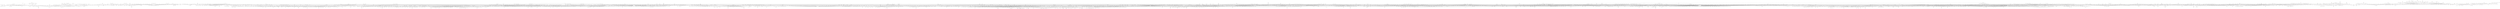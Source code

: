 graph {



	10 [height="0.40", level="3", pos="-14224.12,10250.66", width="2.96"];
	1000 [height="0.47", level="2", pos="9360.13,-16060.84", width="2.28"];
	1003 [height="0.40", level="3", pos="5162.61,11661.35", width="2.21"];
	1004 [height="0.40", level="3", pos="-8218.67,1983.68", width="3.54"];
	1005 [height="0.47", level="2", pos="5954.31,-12995.68", width="4.06"];
	1006 [height="0.28", level="5", pos="-18769.93,-6853.29", width="0.75"];
	1007 [height="0.47", level="2", pos="-8915.56,-10891.58", width="1.82"];
	1008 [height="0.40", level="3", pos="-4267.28,864.15", width="2.58"];
	1009 [height="0.24", level="6", pos="-3329.25,6413.74", width="1.17"];
	1010 [height="0.40", level="3", pos="-13945.97,24230.27", width="1.94"];
	1011 [height="0.28", level="5", pos="-7168.20,4905.82", width="0.76"];
	1013 [height="0.28", level="5", pos="15121.12,3417.76", width="1.61"];
	1015 [height="0.40", level="3", pos="31839.01,-2966.42", width="2.19"];
	1016 [height="0.24", level="6", pos="4938.43,-2373.13", width="1.15"];
	1017 [height="0.28", level="5", pos="-13801.18,858.48", width="0.43"];
	1019 [height="0.32", level="4", pos="-17232.59,-12616.26", width="1.33"];
	1020 [height="0.40", level="3", pos="-23514.25,-19751.85", width="2.42"];
	1021 [height="0.56", level="1", pos="-4856.33,-325.62", width="4.22"];
	1022 [height="0.28", level="5", pos="2462.00,-844.13", width="1.85"];
	1023 [height="0.40", level="3", pos="-4779.97,25082.41", width="1.90"];
	1024 [height="0.28", level="5", pos="-28289.18,-4586.00", width="2.32"];
	1025 [height="0.47", level="2", pos="-3815.67,-13992.52", width="2.97"];
	1026 [height="0.24", level="6", pos="2239.84,-2621.96", width="0.96"];
	1029 [height="0.56", level="1", pos="-2556.51,-17788.53", width="1.57"];
	103 [height="0.28", level="5", pos="24230.98,12521.02", width="1.06"];
	1030 [height="0.47", level="2", pos="18527.28,9260.85", width="1.21"];
	1031 [height="0.28", level="5", pos="5999.13,279.08", width="1.32"];
	1032 [height="0.32", level="4", pos="24102.40,-11826.72", width="1.71"];
	1033 [height="0.32", level="4", pos="8007.29,-2407.23", width="1.94"];
	1034 [height="0.24", level="6", pos="-12190.32,-7832.05", width="1.68"];
	1035 [height="0.28", level="5", pos="-8439.41,-536.01", width="0.60"];
	1037 [height="0.28", level="5", pos="-902.77,-5440.30", width="1.58"];
	1038 [height="0.32", level="4", pos="-11872.31,-9176.79", width="1.62"];
	1039 [height="0.28", level="5", pos="-2591.58,-3303.14", width="1.86"];
	104 [height="0.24", level="6", pos="11253.20,-8362.04", width="1.11"];
	1040 [height="0.56", level="1", pos="-17131.06,11841.63", width="3.67"];
	1041 [height="0.56", level="1", pos="2937.81,-22238.80", width="1.31"];
	1042 [height="0.28", level="5", pos="12412.15,-11786.15", width="0.85"];
	1043 [height="0.40", level="3", pos="-19616.35,-11068.82", width="2.58"];
	1044 [height="0.28", level="5", pos="2073.11,10237.57", width="0.82"];
	1045 [height="0.28", level="5", pos="-17405.06,-17034.95", width="1.81"];
	1047 [height="0.24", level="6", pos="-9925.20,-4212.22", width="1.38"];
	1049 [height="0.28", level="5", pos="-24693.99,-2881.07", width="1.11"];
	1050 [height="0.47", level="2", pos="4211.07,-9263.42", width="0.74"];
	1053 [height="0.28", level="5", pos="-4989.60,-13430.89", width="1.14"];
	1054 [height="0.32", level="4", pos="-292.17,868.96", width="1.92"];
	1057 [height="0.40", level="3", pos="-1753.05,-9313.56", width="1.56"];
	1058 [height="0.24", level="6", pos="-12540.14,-16552.69", width="0.61"];
	1059 [height="0.40", level="3", pos="-29352.05,34.38", width="1.04"];
	106 [height="0.56", level="1", pos="-19571.06,14581.00", width="2.47"];
	1060 [height="0.32", level="4", pos="-12547.23,8975.52", width="1.46"];
	1061 [height="0.28", level="5", pos="14511.44,9401.89", width="1.32"];
	1062 [height="0.40", level="3", pos="-154.24,-8326.64", width="1.88"];
	1064 [height="0.28", level="5", pos="13024.43,-13170.74", width="1.42"];
	1065 [height="0.32", level="4", pos="-6195.40,-4738.08", width="1.38"];
	1067 [height="0.47", level="2", pos="7416.36,-1584.76", width="2.60"];
	1069 [height="0.40", level="3", pos="7214.02,-101.34", width="0.53"];
	107 [height="0.47", level="2", pos="-8233.45,15632.13", width="2.51"];
	1070 [height="0.56", level="1", pos="1645.39,-13258.21", width="4.35"];
	1072 [height="0.28", level="5", pos="20564.05,683.61", width="0.65"];
	1074 [height="0.40", level="3", pos="6369.17,-2678.72", width="2.85"];
	1075 [height="0.56", level="1", pos="-8166.30,-18557.67", width="1.75"];
	1076 [height="0.47", level="2", pos="14326.42,19121.49", width="2.61"];
	1077 [height="0.47", level="2", pos="-14337.91,-11456.87", width="3.26"];
	1078 [height="0.56", level="1", pos="26054.33,6821.01", width="3.28"];
	1079 [height="0.56", level="1", pos="10543.17,5837.37", width="2.42"];
	108 [height="0.40", level="3", pos="14341.14,-13202.86", width="1.82"];
	1080 [height="0.47", level="2", pos="-9275.04,7193.88", width="3.31"];
	1082 [height="0.28", level="5", pos="-1282.55,-3043.61", width="1.08"];
	1088 [height="0.32", level="4", pos="23474.54,-9239.12", width="1.19"];
	1090 [height="0.40", level="3", pos="3874.75,-12884.17", width="1.17"];
	1091 [height="0.47", level="2", pos="-11601.63,12228.88", width="2.25"];
	1092 [height="0.40", level="3", pos="22117.14,-18044.36", width="0.97"];
	1093 [height="0.28", level="5", pos="-5796.52,4593.05", width="1.29"];
	1094 [height="0.28", level="5", pos="7961.97,17152.41", width="1.99"];
	1095 [height="0.56", level="1", pos="-9337.83,9742.96", width="3.25"];
	1096 [height="0.28", level="5", pos="-7947.86,12324.83", width="0.94"];
	1097 [height="0.56", level="1", pos="-14550.69,8324.37", width="2.69"];
	1098 [height="0.28", level="5", pos="9604.28,13892.34", width="1.14"];
	11 [height="0.28", level="5", pos="5665.19,4091.79", width="0.51"];
	110 [height="0.24", level="6", pos="1798.79,-12083.57", width="1.18"];
	1100 [height="0.47", level="2", pos="-1785.03,-7285.19", width="2.11"];
	1101 [height="0.32", level="4", pos="-23539.70,15989.75", width="0.36"];
	1102 [height="0.32", level="4", pos="-8573.84,3191.83", width="1.07"];
	1103 [height="0.32", level="4", pos="-25955.13,-4811.22", width="2.25"];
	1104 [height="0.47", level="2", pos="13504.74,-3577.46", width="1.81"];
	1105 [height="0.24", level="6", pos="-26741.98,-1753.04", width="0.86"];
	1109 [height="0.56", level="1", pos="5146.79,-3802.38", width="1.64"];
	111 [height="0.24", level="6", pos="7318.75,-6650.98", width="1.93"];
	1110 [height="0.40", level="3", pos="819.68,-12980.79", width="2.24"];
	1112 [height="0.40", level="3", pos="3524.48,-19614.69", width="0.90"];
	1114 [height="0.47", level="2", pos="-10872.32,15663.39", width="2.81"];
	1115 [height="0.28", level="5", pos="-2168.90,-15482.74", width="1.24"];
	1116 [height="0.40", level="3", pos="-14745.70,-9812.66", width="3.08"];
	1118 [height="0.28", level="5", pos="-2406.27,-3139.40", width="0.42"];
	1119 [height="0.28", level="5", pos="13248.63,-19980.37", width="0.90"];
	112 [height="0.40", level="3", pos="20186.99,-6521.92", width="2.49"];
	1120 [height="0.40", level="3", pos="5339.97,-12230.33", width="1.60"];
	1121 [height="0.28", level="5", pos="-4189.65,-21059.41", width="1.43"];
	1122 [height="0.24", level="6", pos="-13128.01,-17786.34", width="0.96"];
	1123 [height="0.56", level="1", pos="1303.29,-9854.09", width="2.47"];
	1124 [height="0.40", level="3", pos="4467.29,13959.47", width="1.82"];
	1125 [height="0.28", level="5", pos="24364.83,20463.29", width="0.79"];
	1126 [height="0.47", level="2", pos="-1701.88,23075.11", width="2.81"];
	1128 [height="0.56", level="1", pos="302.08,5993.79", width="1.54"];
	1129 [height="0.40", level="3", pos="-13515.57,4990.13", width="1.78"];
	113 [height="0.47", level="2", pos="18248.68,-11168.67", width="3.54"];
	1130 [height="0.47", level="2", pos="-15215.19,-3794.29", width="1.82"];
	1131 [height="0.28", level="5", pos="854.29,5184.61", width="1.25"];
	1133 [height="0.47", level="2", pos="19858.20,11867.65", width="2.57"];
	1134 [height="0.28", level="5", pos="-10563.05,-15451.51", width="0.82"];
	1137 [height="0.56", level="1", pos="23141.54,19834.13", width="3.38"];
	1138 [height="0.47", level="2", pos="-3929.53,15128.56", width="1.74"];
	1139 [height="0.24", level="6", pos="-1100.51,-20938.10", width="1.22"];
	114 [height="0.28", level="5", pos="13803.49,-10097.33", width="1.38"];
	1140 [height="0.47", level="2", pos="-15819.91,9724.09", width="1.42"];
	1141 [height="0.47", level="2", pos="-4394.36,8762.50", width="3.06"];
	1142 [height="0.56", level="1", pos="27580.39,-14368.73", width="2.40"];
	1143 [height="0.24", level="6", pos="29651.56,1524.55", width="0.76"];
	1145 [height="0.47", level="2", pos="-7069.79,2399.50", width="1.39"];
	1148 [height="0.40", level="3", pos="1775.56,-20203.40", width="2.03"];
	1149 [height="0.40", level="3", pos="-1121.88,247.80", width="2.83"];
	1150 [height="0.47", level="2", pos="2194.05,-817.22", width="1.76"];
	1151 [height="0.32", level="4", pos="-582.91,-4953.78", width="2.00"];
	1152 [height="0.28", level="5", pos="6160.21,24675.80", width="0.75"];
	1153 [height="0.28", level="5", pos="10391.90,-19729.93", width="1.38"];
	1154 [height="0.28", level="5", pos="15088.46,-3398.19", width="0.85"];
	1156 [height="0.40", level="3", pos="-9018.38,-3833.49", width="2.00"];
	1157 [height="0.32", level="4", pos="6219.33,-18389.59", width="1.64"];
	1158 [height="0.40", level="3", pos="-12582.11,-16157.80", width="1.42"];
	1159 [height="0.32", level="4", pos="-16607.32,-3829.48", width="1.10"];
	116 [height="0.56", level="1", pos="17712.14,-22891.76", width="1.92"];
	1160 [height="0.28", level="5", pos="10449.77,2565.44", width="1.49"];
	1161 [height="0.32", level="4", pos="13015.58,20282.09", width="2.26"];
	1162 [height="0.28", level="5", pos="-422.76,-9625.97", width="1.33"];
	1163 [height="0.28", level="5", pos="-10173.44,-3440.35", width="0.72"];
	1164 [height="0.40", level="3", pos="2770.01,-3292.67", width="2.15"];
	1165 [height="0.56", level="1", pos="-1738.64,2125.59", width="2.42"];
	1167 [height="0.56", level="1", pos="18018.57,20996.11", width="3.67"];
	117 [height="0.32", level="4", pos="-6118.65,4397.65", width="1.74"];
	1172 [height="0.28", level="5", pos="15629.73,-3446.28", width="0.51"];
	1173 [height="0.28", level="5", pos="27079.90,4640.90", width="2.40"];
	1174 [height="0.40", level="3", pos="650.10,2898.55", width="1.57"];
	1176 [height="0.24", level="6", pos="20008.52,-623.31", width="1.07"];
	1177 [height="0.32", level="4", pos="-8136.55,-3549.42", width="1.47"];
	1178 [height="0.47", level="2", pos="-20305.42,-8910.32", width="3.07"];
	1179 [height="0.28", level="5", pos="-1944.38,-15809.27", width="0.85"];
	1180 [height="0.40", level="3", pos="15151.24,20345.01", width="2.00"];
	1181 [height="0.32", level="4", pos="-3315.34,-6962.87", width="1.86"];
	1182 [height="0.40", level="3", pos="-5015.41,3182.03", width="3.07"];
	1183 [height="0.28", level="5", pos="7358.73,-5154.88", width="1.19"];
	1184 [height="0.47", level="2", pos="-19917.61,-18347.44", width="1.92"];
	1186 [height="0.40", level="3", pos="6775.14,-3516.89", width="2.06"];
	1189 [height="0.24", level="6", pos="25364.80,6112.16", width="1.29"];
	119 [height="0.47", level="2", pos="-7515.79,-7265.34", width="1.92"];
	1192 [height="0.32", level="4", pos="4091.66,651.95", width="1.71"];
	1193 [height="0.24", level="6", pos="14009.47,4236.83", width="1.78"];
	1194 [height="0.32", level="4", pos="10295.47,6397.10", width="1.93"];
	1196 [height="0.40", level="3", pos="-23090.47,-18651.53", width="0.69"];
	1197 [height="0.47", level="2", pos="-12487.76,-6525.47", width="2.17"];
	1198 [height="0.28", level="5", pos="16207.37,-23347.96", width="1.43"];
	1199 [height="0.28", level="5", pos="-27387.43,4288.42", width="1.57"];
	12 [height="0.32", level="4", pos="-17803.20,-21980.97", width="0.85"];
	1200 [height="0.24", level="6", pos="-6002.56,-5057.06", width="1.17"];
	1201 [height="0.40", level="3", pos="-11707.74,-11917.31", width="2.31"];
	1202 [height="0.24", level="6", pos="-3315.32,-3712.01", width="0.36"];
	1203 [height="0.32", level="4", pos="-20497.52,-1814.18", width="2.49"];
	1204 [height="0.40", level="3", pos="21039.06,-5606.48", width="1.60"];
	1205 [height="0.28", level="5", pos="-21018.61,3630.60", width="1.49"];
	1206 [height="0.28", level="5", pos="-11261.52,-4195.92", width="0.92"];
	121 [height="0.24", level="6", pos="-8042.69,15590.69", width="1.25"];
	1210 [height="0.28", level="5", pos="9927.34,-11057.01", width="1.15"];
	1211 [height="0.28", level="5", pos="-4130.94,-27239.77", width="0.60"];
	1212 [height="0.47", level="2", pos="6182.82,26188.07", width="3.94"];
	1213 [height="0.47", level="2", pos="-5633.85,9139.04", width="2.56"];
	1214 [height="0.28", level="5", pos="-10255.66,5936.95", width="0.76"];
	1217 [height="0.40", level="3", pos="-5827.01,-2212.68", width="1.00"];
	1218 [height="0.47", level="2", pos="-10529.82,26677.75", width="0.97"];
	1219 [height="0.28", level="5", pos="21211.07,-9375.90", width="1.36"];
	122 [height="0.40", level="3", pos="7425.69,-1024.85", width="2.54"];
	1220 [height="0.56", level="1", pos="-462.87,-8967.98", width="3.31"];
	1221 [height="0.56", level="1", pos="-1896.35,-2645.26", width="2.17"];
	1223 [height="0.40", level="3", pos="-281.60,15151.75", width="2.10"];
	1224 [height="0.28", level="5", pos="-1230.25,-25335.01", width="0.65"];
	1225 [height="0.32", level="4", pos="-11269.45,-1942.31", width="1.90"];
	1226 [height="0.28", level="5", pos="11786.66,-7173.61", width="0.71"];
	1229 [height="0.47", level="2", pos="14368.85,-19125.78", width="1.49"];
	123 [height="0.40", level="3", pos="7166.41,12090.00", width="2.19"];
	1230 [height="0.28", level="5", pos="-24403.97,-1856.67", width="1.82"];
	1231 [height="0.56", level="1", pos="-22510.69,21612.01", width="2.96"];
	1232 [height="0.28", level="5", pos="7970.87,3948.11", width="1.58"];
	1233 [height="0.24", level="6", pos="-24185.41,25657.48", width="0.78"];
	1234 [height="0.24", level="6", pos="7217.35,11676.85", width="1.06"];
	1236 [height="0.56", level="1", pos="17227.58,17807.89", width="3.28"];
	1237 [height="0.28", level="5", pos="18803.92,-10065.54", width="1.26"];
	1238 [height="0.47", level="2", pos="-23351.33,1607.04", width="1.83"];
	1239 [height="0.24", level="6", pos="8541.58,6797.99", width="1.31"];
	124 [height="0.28", level="5", pos="15259.01,-2430.82", width="1.29"];
	1240 [height="0.28", level="5", pos="-22089.10,2317.74", width="0.93"];
	1241 [height="0.56", level="1", pos="17499.68,733.37", width="1.22"];
	1242 [height="0.28", level="5", pos="8774.66,-23276.23", width="1.44"];
	1243 [height="0.28", level="5", pos="-331.55,-21246.96", width="1.43"];
	1244 [height="0.40", level="3", pos="-16448.96,6192.01", width="2.14"];
	1245 [height="0.56", level="1", pos="3054.03,-14630.46", width="1.38"];
	1246 [height="0.28", level="5", pos="5133.48,-16738.42", width="0.79"];
	1247 [height="0.24", level="6", pos="-3810.79,-16602.86", width="1.44"];
	1248 [height="0.28", level="5", pos="-1429.66,3082.95", width="1.92"];
	125 [height="0.40", level="3", pos="-2394.44,-3553.50", width="1.82"];
	1250 [height="0.47", level="2", pos="11041.62,-14383.52", width="3.86"];
	1251 [height="0.32", level="4", pos="24232.22,1198.16", width="0.36"];
	1252 [height="0.24", level="6", pos="-15337.49,-6190.84", width="0.76"];
	1253 [height="0.47", level="2", pos="11874.49,6379.29", width="1.24"];
	1254 [height="0.47", level="2", pos="4946.73,-2542.41", width="2.47"];
	1256 [height="0.40", level="3", pos="4576.13,-16944.66", width="0.97"];
	1257 [height="0.28", level="5", pos="3840.54,125.65", width="0.92"];
	1258 [height="0.32", level="4", pos="8600.86,555.42", width="1.26"];
	1259 [height="0.40", level="3", pos="13075.87,21070.28", width="2.39"];
	126 [height="0.24", level="6", pos="3460.83,-18525.33", width="1.24"];
	1260 [height="0.40", level="3", pos="12510.86,-25122.24", width="1.76"];
	1262 [height="0.28", level="5", pos="-8521.99,10108.46", width="1.06"];
	1264 [height="0.24", level="6", pos="23812.43,2326.54", width="0.51"];
	1266 [height="0.28", level="5", pos="6790.23,109.51", width="2.28"];
	1268 [height="0.56", level="1", pos="-5926.40,-16600.16", width="2.33"];
	1269 [height="0.24", level="6", pos="-10617.43,-8792.90", width="1.88"];
	127 [height="0.28", level="5", pos="-363.48,-6310.24", width="2.08"];
	1271 [height="0.28", level="5", pos="-5885.09,-5984.28", width="1.15"];
	1272 [height="0.47", level="2", pos="-1906.85,-14596.28", width="4.31"];
	1273 [height="0.24", level="6", pos="11829.43,7473.82", width="1.00"];
	1274 [height="0.40", level="3", pos="63.38,-14516.90", width="3.79"];
	1276 [height="0.40", level="3", pos="-6001.64,-9879.21", width="2.65"];
	1277 [height="0.28", level="5", pos="2818.73,-18521.01", width="1.01"];
	1278 [height="0.28", level="5", pos="9212.24,-20058.53", width="1.25"];
	1279 [height="0.40", level="3", pos="14628.34,-16236.72", width="3.26"];
	128 [height="0.40", level="3", pos="10268.25,-8702.06", width="1.17"];
	1280 [height="0.28", level="5", pos="-5826.16,13285.46", width="1.85"];
	1281 [height="0.40", level="3", pos="2822.65,-2233.41", width="2.85"];
	1283 [height="0.32", level="4", pos="-9889.96,27167.38", width="1.97"];
	1284 [height="0.40", level="3", pos="-13085.62,10402.32", width="1.93"];
	1287 [height="0.28", level="5", pos="-2268.34,-25988.06", width="1.12"];
	1289 [height="0.28", level="5", pos="8357.61,-9502.95", width="1.38"];
	129 [height="0.28", level="5", pos="-21869.16,-3774.26", width="1.21"];
	1290 [height="0.40", level="3", pos="-21075.67,2565.53", width="2.21"];
	1291 [height="0.24", level="6", pos="-25371.90,-5543.35", width="1.32"];
	1292 [height="0.28", level="5", pos="-8380.91,25154.87", width="0.85"];
	1293 [height="0.24", level="6", pos="19497.68,-5390.55", width="0.85"];
	1296 [height="0.56", level="1", pos="-10376.40,-8407.62", width="2.06"];
	1299 [height="0.40", level="3", pos="-8998.69,12357.81", width="2.43"];
	13 [height="0.28", level="5", pos="470.90,-10810.98", width="0.97"];
	130 [height="0.28", level="5", pos="6471.16,-21631.40", width="1.51"];
	1300 [height="0.56", level="1", pos="18352.07,8537.10", width="4.04"];
	1301 [height="0.40", level="3", pos="-8627.83,-16634.44", width="1.46"];
	1302 [height="0.47", level="2", pos="-13799.94,15244.83", width="2.90"];
	1303 [height="0.28", level="5", pos="-4570.22,-7933.82", width="1.21"];
	1304 [height="0.40", level="3", pos="1770.76,-15775.35", width="1.19"];
	1305 [height="0.47", level="2", pos="-10222.71,1373.17", width="0.76"];
	1307 [height="0.40", level="3", pos="-29719.36,-3159.18", width="1.96"];
	131 [height="0.28", level="5", pos="-1542.80,10919.07", width="1.22"];
	1310 [height="0.24", level="6", pos="13542.70,-1925.46", width="1.28"];
	1311 [height="0.24", level="6", pos="16980.32,5402.30", width="1.43"];
	1313 [height="0.28", level="5", pos="28333.50,-5807.10", width="0.89"];
	1314 [height="0.24", level="6", pos="-4553.47,2534.96", width="0.51"];
	1315 [height="0.47", level="2", pos="-1751.80,-9664.61", width="2.71"];
	1317 [height="0.32", level="4", pos="-18494.55,-14153.68", width="2.24"];
	1319 [height="0.28", level="5", pos="-7690.44,1187.04", width="0.50"];
	132 [height="0.40", level="3", pos="-1009.94,7039.44", width="0.67"];
	1321 [height="0.28", level="5", pos="-7011.90,22897.88", width="1.62"];
	1322 [height="0.28", level="5", pos="-19229.40,4694.32", width="2.58"];
	1323 [height="0.28", level="5", pos="-18040.61,9634.81", width="1.31"];
	1324 [height="0.28", level="5", pos="-23855.71,8020.64", width="2.22"];
	1325 [height="0.47", level="2", pos="6663.86,-6605.94", width="3.00"];
	133 [height="0.40", level="3", pos="-483.29,-219.81", width="2.29"];
	1331 [height="0.56", level="1", pos="-11494.07,-167.01", width="1.40"];
	1334 [height="0.40", level="3", pos="21867.02,14288.63", width="0.94"];
	1335 [height="0.28", level="5", pos="29115.44,-2231.23", width="0.54"];
	1336 [height="0.40", level="3", pos="2993.92,17193.50", width="2.53"];
	1337 [height="0.24", level="6", pos="-25760.92,368.25", width="1.57"];
	1338 [height="0.24", level="6", pos="12270.02,-10515.80", width="1.11"];
	1339 [height="0.28", level="5", pos="-7411.93,11947.08", width="1.29"];
	1340 [height="0.28", level="5", pos="-10213.90,-4919.11", width="0.83"];
	1342 [height="0.28", level="5", pos="5696.03,-17234.79", width="0.43"];
	1343 [height="0.28", level="5", pos="-5000.87,1240.97", width="1.25"];
	1344 [height="0.28", level="5", pos="-13553.32,-2071.23", width="0.61"];
	1345 [height="0.28", level="5", pos="-8051.16,-5392.65", width="0.94"];
	1346 [height="0.32", level="4", pos="9263.21,-1996.98", width="1.97"];
	1347 [height="0.56", level="1", pos="3300.52,-19204.07", width="0.89"];
	1348 [height="0.47", level="2", pos="19146.55,-14834.51", width="2.01"];
	135 [height="0.40", level="3", pos="10408.14,14454.48", width="2.31"];
	1350 [height="0.32", level="4", pos="-11734.35,-6222.81", width="1.40"];
	1351 [height="0.28", level="5", pos="-6791.71,-8724.14", width="0.67"];
	1352 [height="0.28", level="5", pos="846.15,-9681.03", width="2.19"];
	1353 [height="0.32", level="4", pos="9841.24,-19197.66", width="2.12"];
	1355 [height="0.47", level="2", pos="3729.82,3477.79", width="2.75"];
	1356 [height="0.28", level="5", pos="1580.85,17916.56", width="1.92"];
	1357 [height="0.40", level="3", pos="4006.49,14375.27", width="1.26"];
	1358 [height="0.47", level="2", pos="-3857.93,-6311.49", width="3.25"];
	136 [height="0.32", level="4", pos="21873.56,96.44", width="1.94"];
	1360 [height="0.28", level="5", pos="26.55,-19064.41", width="0.97"];
	1363 [height="0.32", level="4", pos="15261.45,583.38", width="2.50"];
	1364 [height="0.28", level="5", pos="-20880.51,-22445.57", width="0.82"];
	1368 [height="0.28", level="5", pos="26832.54,-8148.12", width="1.17"];
	1369 [height="0.28", level="5", pos="-19229.27,75.49", width="1.08"];
	1371 [height="0.40", level="3", pos="-12137.94,2221.35", width="2.53"];
	1372 [height="0.28", level="5", pos="-4586.02,-7681.01", width="0.83"];
	1373 [height="0.24", level="6", pos="13720.87,-7864.88", width="0.43"];
	1375 [height="0.32", level="4", pos="-26186.09,1832.93", width="1.99"];
	1376 [height="0.47", level="2", pos="1400.76,-15270.38", width="0.86"];
	1378 [height="0.40", level="3", pos="2711.62,-23225.71", width="1.31"];
	1379 [height="0.28", level="5", pos="-20094.18,8675.45", width="2.17"];
	1380 [height="0.32", level="4", pos="-17545.17,-6125.79", width="0.79"];
	1382 [height="0.40", level="3", pos="-25847.73,-3182.92", width="1.69"];
	1383 [height="0.40", level="3", pos="10836.76,-12616.54", width="1.43"];
	1384 [height="0.47", level="2", pos="-17502.87,-6744.27", width="2.81"];
	1385 [height="0.47", level="2", pos="-11664.69,-4250.27", width="1.24"];
	1386 [height="0.24", level="6", pos="17488.02,1858.51", width="1.19"];
	1387 [height="0.47", level="2", pos="-13040.33,7037.64", width="2.50"];
	1388 [height="0.32", level="4", pos="-8002.78,-2121.51", width="1.12"];
	1389 [height="0.28", level="5", pos="6693.21,-16759.57", width="1.39"];
	139 [height="0.24", level="6", pos="3622.32,-19075.05", width="0.97"];
	1390 [height="0.40", level="3", pos="22510.32,-23086.90", width="0.83"];
	1391 [height="0.32", level="4", pos="-16117.89,11660.01", width="1.29"];
	1392 [height="0.40", level="3", pos="-2883.54,-23469.09", width="1.54"];
	1393 [height="0.40", level="3", pos="1182.55,-5228.32", width="2.25"];
	1394 [height="0.56", level="1", pos="-20069.30,4310.51", width="4.93"];
	1395 [height="0.28", level="5", pos="9272.53,-14801.47", width="1.18"];
	1398 [height="0.32", level="4", pos="22703.12,13335.36", width="1.44"];
	1399 [height="0.40", level="3", pos="-14061.09,-1394.50", width="2.43"];
	14 [height="0.47", level="2", pos="-25713.98,-12371.61", width="2.90"];
	140 [height="0.56", level="1", pos="-1579.51,1055.33", width="5.28"];
	1400 [height="0.24", level="6", pos="15559.83,-11121.04", width="0.62"];
	1401 [height="0.32", level="4", pos="28248.20,-15242.59", width="0.79"];
	1402 [height="0.40", level="3", pos="411.73,-5422.69", width="2.67"];
	1403 [height="0.28", level="5", pos="-17058.53,20031.34", width="1.72"];
	1404 [height="0.47", level="2", pos="629.44,-14019.89", width="1.62"];
	1405 [height="0.47", level="2", pos="27825.23,884.49", width="1.17"];
	1406 [height="0.28", level="5", pos="-6721.10,-4163.10", width="1.61"];
	1409 [height="0.28", level="5", pos="-10936.28,-3021.88", width="1.26"];
	141 [height="0.28", level="5", pos="-18511.27,-11859.86", width="1.89"];
	1410 [height="0.56", level="1", pos="-17366.89,7029.55", width="2.86"];
	1411 [height="0.56", level="1", pos="-3529.69,6788.77", width="2.42"];
	1412 [height="0.28", level="5", pos="7240.46,13452.28", width="1.56"];
	1413 [height="0.47", level="2", pos="-14054.58,690.14", width="1.39"];
	1415 [height="0.40", level="3", pos="7393.56,16582.87", width="2.65"];
	1416 [height="0.40", level="3", pos="14246.48,-10356.01", width="1.35"];
	1417 [height="0.32", level="4", pos="-4655.49,-14921.37", width="0.90"];
	1418 [height="0.32", level="4", pos="-4121.94,-4438.07", width="1.79"];
	1420 [height="0.40", level="3", pos="5110.73,-10641.26", width="1.93"];
	1421 [height="0.47", level="2", pos="-7559.53,18845.76", width="3.58"];
	1426 [height="0.28", level="5", pos="-2632.18,13433.67", width="0.46"];
	1427 [height="0.28", level="5", pos="18370.27,-8540.50", width="1.06"];
	1429 [height="0.40", level="3", pos="10506.39,8654.09", width="2.81"];
	143 [height="0.28", level="5", pos="-17091.17,8403.14", width="0.99"];
	1430 [height="0.47", level="2", pos="-15230.43,9364.93", width="2.28"];
	1431 [height="0.40", level="3", pos="16020.95,-11598.89", width="1.08"];
	1434 [height="0.32", level="4", pos="-21612.90,14989.44", width="1.10"];
	1436 [height="0.40", level="3", pos="19711.02,-6384.94", width="1.78"];
	1438 [height="0.32", level="4", pos="2446.85,3813.22", width="1.81"];
	144 [height="0.28", level="5", pos="-10795.17,24505.76", width="1.51"];
	1440 [height="0.47", level="2", pos="-33644.17,17616.92", width="1.33"];
	1441 [height="0.24", level="6", pos="-15190.19,-2172.47", width="1.89"];
	1443 [height="0.40", level="3", pos="8638.79,-3429.59", width="2.58"];
	1444 [height="0.28", level="5", pos="6630.24,-4484.56", width="0.89"];
	1445 [height="0.24", level="6", pos="-23625.64,-7497.09", width="1.40"];
	1446 [height="0.40", level="3", pos="15890.67,-10201.85", width="0.89"];
	1447 [height="0.28", level="5", pos="21575.98,5957.16", width="2.17"];
	1448 [height="0.47", level="2", pos="-15150.65,-2396.40", width="3.10"];
	145 [height="0.56", level="1", pos="-21138.72,16869.29", width="0.64"];
	1451 [height="0.32", level="4", pos="-11868.25,-8617.62", width="1.64"];
	1454 [height="0.28", level="5", pos="-12088.51,25262.65", width="1.26"];
	1455 [height="0.24", level="6", pos="5744.34,-2401.24", width="1.81"];
	1457 [height="0.40", level="3", pos="6530.95,-21287.11", width="2.47"];
	1458 [height="0.32", level="4", pos="10419.66,-3527.06", width="2.03"];
	1459 [height="0.28", level="5", pos="-7250.80,-12218.48", width="0.57"];
	146 [height="0.24", level="6", pos="-2082.25,11868.19", width="0.92"];
	1463 [height="0.40", level="3", pos="3063.63,6922.88", width="2.71"];
	1464 [height="0.32", level="4", pos="-28742.43,-4494.66", width="1.07"];
	1465 [height="0.40", level="3", pos="22335.98,-13587.16", width="1.92"];
	1467 [height="0.24", level="6", pos="-9812.33,13664.77", width="1.89"];
	1468 [height="0.24", level="6", pos="14316.26,14091.38", width="0.89"];
	1470 [height="0.47", level="2", pos="24747.23,6526.06", width="2.69"];
	1471 [height="0.40", level="3", pos="-18847.26,-5262.40", width="2.69"];
	1473 [height="0.24", level="6", pos="23360.71,-11179.80", width="0.89"];
	1474 [height="0.40", level="3", pos="21997.04,-6350.54", width="2.46"];
	1475 [height="0.40", level="3", pos="-1637.70,-5411.27", width="1.51"];
	1477 [height="0.32", level="4", pos="-2589.04,-324.21", width="2.28"];
	1478 [height="0.24", level="6", pos="-19598.44,-8366.65", width="0.76"];
	1479 [height="0.32", level="4", pos="1591.98,-538.17", width="0.49"];
	148 [height="0.24", level="6", pos="6628.49,26051.62", width="0.96"];
	1480 [height="0.47", level="2", pos="30572.25,8778.39", width="3.25"];
	1482 [height="0.56", level="1", pos="20061.16,242.03", width="0.71"];
	1483 [height="0.47", level="2", pos="5425.03,2417.56", width="3.00"];
	1484 [height="0.47", level="2", pos="18638.16,-10467.23", width="4.18"];
	1485 [height="0.56", level="1", pos="29741.03,-53.70", width="4.04"];
	1486 [height="0.28", level="5", pos="-13662.09,8012.01", width="1.17"];
	1489 [height="0.40", level="3", pos="8768.72,-12830.65", width="1.24"];
	1490 [height="0.32", level="4", pos="31005.59,-4140.14", width="1.69"];
	1491 [height="0.32", level="4", pos="-10385.04,7977.56", width="1.94"];
	1492 [height="0.40", level="3", pos="-4772.67,-1020.38", width="3.79"];
	1494 [height="0.32", level="4", pos="-14898.85,-9455.33", width="1.28"];
	1495 [height="0.47", level="2", pos="-14181.15,-5044.91", width="1.58"];
	1496 [height="0.28", level="5", pos="8725.02,16881.18", width="1.60"];
	1497 [height="0.28", level="5", pos="4885.10,383.89", width="0.82"];
	1499 [height="0.28", level="5", pos="24983.84,-4817.28", width="1.78"];
	15 [height="0.40", level="3", pos="-13211.69,17566.11", width="2.35"];
	150 [height="0.56", level="1", pos="-13409.86,-7050.14", width="2.06"];
	1500 [height="0.24", level="6", pos="-9028.08,-10278.96", width="0.81"];
	1501 [height="0.47", level="2", pos="-3513.93,-8844.76", width="2.57"];
	1502 [height="0.40", level="3", pos="-18120.02,9573.71", width="2.14"];
	1504 [height="0.40", level="3", pos="5664.15,-5547.53", width="0.94"];
	1506 [height="0.28", level="5", pos="-21475.34,-14389.88", width="0.86"];
	1507 [height="0.28", level="5", pos="-7044.67,1163.85", width="0.83"];
	151 [height="0.40", level="3", pos="27338.66,-1437.73", width="3.12"];
	1510 [height="0.24", level="6", pos="-12837.58,16688.86", width="0.82"];
	1511 [height="0.40", level="3", pos="14767.70,-7258.45", width="1.21"];
	1512 [height="0.28", level="5", pos="9393.50,-18608.12", width="0.99"];
	1513 [height="0.56", level="1", pos="10923.47,-13988.31", width="2.10"];
	1514 [height="0.28", level="5", pos="-7313.81,3028.11", width="0.68"];
	1517 [height="0.40", level="3", pos="3796.52,-16874.32", width="0.74"];
	1518 [height="0.28", level="5", pos="1237.35,28034.90", width="1.51"];
	1519 [height="0.28", level="5", pos="14682.75,19830.92", width="1.22"];
	152 [height="0.32", level="4", pos="224.61,-13733.30", width="1.78"];
	1520 [height="0.56", level="1", pos="14497.79,-28150.87", width="3.07"];
	1522 [height="0.32", level="4", pos="-4988.52,12639.92", width="1.50"];
	1523 [height="0.28", level="5", pos="-11045.19,-8409.22", width="1.19"];
	1525 [height="0.40", level="3", pos="-747.62,-3615.59", width="2.01"];
	1527 [height="0.47", level="2", pos="-7982.50,16357.72", width="2.12"];
	1528 [height="0.47", level="2", pos="-8096.71,-5616.81", width="2.12"];
	1530 [height="0.40", level="3", pos="-5182.95,-5291.28", width="2.24"];
	1532 [height="0.32", level="4", pos="-796.36,-3055.82", width="1.99"];
	1533 [height="0.47", level="2", pos="14434.72,-7481.48", width="1.42"];
	1534 [height="0.40", level="3", pos="-18783.89,404.47", width="1.03"];
	1535 [height="0.40", level="3", pos="3068.49,5702.19", width="1.76"];
	1537 [height="0.28", level="5", pos="-9485.16,11540.88", width="2.24"];
	1538 [height="0.28", level="5", pos="6581.30,9312.79", width="1.39"];
	1539 [height="0.32", level="4", pos="2034.26,5521.39", width="1.29"];
	1540 [height="0.47", level="2", pos="5790.32,-4907.99", width="1.97"];
	1541 [height="0.32", level="4", pos="-12708.37,-7673.24", width="1.71"];
	1542 [height="0.28", level="5", pos="-15442.19,-8378.79", width="0.78"];
	1544 [height="0.40", level="3", pos="8462.28,-14835.20", width="1.38"];
	1547 [height="0.32", level="4", pos="-13431.66,10587.29", width="1.54"];
	1548 [height="0.24", level="6", pos="15376.81,2589.79", width="1.06"];
	1549 [height="0.28", level="5", pos="-14164.03,5648.11", width="1.43"];
	1550 [height="0.24", level="6", pos="7876.39,-6303.09", width="0.36"];
	1552 [height="0.24", level="6", pos="1437.97,-449.50", width="0.89"];
	1554 [height="0.32", level="4", pos="-855.96,-1915.99", width="1.04"];
	1555 [height="0.28", level="5", pos="-26754.90,-3180.77", width="1.62"];
	1556 [height="0.47", level="2", pos="-2721.27,-5894.51", width="2.57"];
	1558 [height="0.40", level="3", pos="-5285.87,-13625.66", width="1.19"];
	1559 [height="0.28", level="5", pos="-1255.06,8121.65", width="1.36"];
	1561 [height="0.40", level="3", pos="-14945.08,553.00", width="1.19"];
	1562 [height="0.32", level="4", pos="18539.65,17179.64", width="1.42"];
	1563 [height="0.24", level="6", pos="-16833.86,-14070.46", width="0.51"];
	1564 [height="0.24", level="6", pos="-24580.49,-19498.45", width="1.24"];
	1566 [height="0.28", level="5", pos="26939.69,-5879.70", width="1.18"];
	1567 [height="0.32", level="4", pos="-19840.51,736.73", width="1.96"];
	1568 [height="0.32", level="4", pos="-6239.24,5099.51", width="0.99"];
	1569 [height="0.32", level="4", pos="-815.31,-2042.14", width="1.68"];
	157 [height="0.40", level="3", pos="881.76,6574.32", width="1.56"];
	1570 [height="0.40", level="3", pos="9612.18,4544.32", width="3.21"];
	1572 [height="0.28", level="5", pos="12167.31,-2197.99", width="1.32"];
	1573 [height="0.47", level="2", pos="-11726.68,15261.42", width="4.47"];
	1575 [height="0.32", level="4", pos="2861.02,-5741.18", width="0.99"];
	1576 [height="0.40", level="3", pos="1708.76,15644.34", width="2.76"];
	1578 [height="0.28", level="5", pos="8303.97,24279.50", width="1.36"];
	158 [height="0.24", level="6", pos="4041.20,-9470.83", width="0.72"];
	1580 [height="0.47", level="2", pos="-19184.18,-10138.96", width="1.74"];
	1581 [height="0.56", level="1", pos="26245.87,3816.75", width="3.74"];
	1582 [height="0.32", level="4", pos="-10102.79,9755.88", width="1.69"];
	1583 [height="0.40", level="3", pos="-4368.10,-3657.03", width="0.68"];
	1585 [height="0.28", level="5", pos="-18852.39,-12256.91", width="1.29"];
	1586 [height="0.40", level="3", pos="1693.62,-21528.90", width="3.25"];
	1588 [height="0.32", level="4", pos="5266.35,19493.69", width="1.06"];
	1589 [height="0.56", level="1", pos="-12769.73,11416.21", width="1.65"];
	159 [height="0.56", level="1", pos="-10738.16,-10518.82", width="3.76"];
	1590 [height="0.28", level="5", pos="32757.46,772.14", width="0.38"];
	1591 [height="0.28", level="5", pos="26108.87,-254.90", width="1.57"];
	1592 [height="0.24", level="6", pos="-3955.97,-24166.61", width="0.64"];
	1593 [height="0.28", level="5", pos="-5756.25,22450.11", width="1.90"];
	1594 [height="0.24", level="6", pos="-13789.62,-12053.62", width="1.22"];
	1596 [height="0.32", level="4", pos="2220.69,-876.84", width="2.06"];
	1597 [height="0.28", level="5", pos="3722.77,4046.21", width="1.29"];
	1598 [height="0.28", level="5", pos="1082.92,-5115.33", width="0.85"];
	1599 [height="0.47", level="2", pos="21842.64,7073.96", width="3.19"];
	16 [height="0.47", level="2", pos="-12751.05,-16427.72", width="2.18"];
	160 [height="0.28", level="5", pos="-12045.13,22514.00", width="1.53"];
	1600 [height="0.32", level="4", pos="-27604.15,1243.18", width="0.47"];
	1601 [height="0.47", level="2", pos="5061.69,-12307.04", width="2.15"];
	1603 [height="0.40", level="3", pos="-16800.67,12121.33", width="2.86"];
	1604 [height="0.40", level="3", pos="-13661.51,-11454.57", width="1.83"];
	1605 [height="0.32", level="4", pos="-4701.18,1135.60", width="2.08"];
	1606 [height="0.28", level="5", pos="-22256.42,20443.29", width="0.65"];
	1608 [height="0.28", level="5", pos="10713.58,-6467.96", width="0.28"];
	1609 [height="0.40", level="3", pos="16098.18,-5836.89", width="2.74"];
	1610 [height="0.24", level="6", pos="-6344.61,4726.96", width="1.21"];
	1611 [height="0.32", level="4", pos="-15130.23,-5606.11", width="1.33"];
	1612 [height="0.32", level="4", pos="-2236.92,-1189.58", width="0.85"];
	1615 [height="0.32", level="4", pos="28807.01,-1800.63", width="1.56"];
	1616 [height="0.40", level="3", pos="-20365.62,-12843.75", width="3.12"];
	1617 [height="0.32", level="4", pos="4040.04,-4364.81", width="1.58"];
	1618 [height="0.56", level="1", pos="-5244.29,-4622.77", width="1.75"];
	1619 [height="0.24", level="6", pos="4221.11,-9731.24", width="0.64"];
	162 [height="0.24", level="6", pos="-6346.38,6071.45", width="1.43"];
	1620 [height="0.24", level="6", pos="-5572.24,8939.61", width="1.19"];
	1623 [height="0.24", level="6", pos="-4210.60,-13585.32", width="0.99"];
	1625 [height="0.28", level="5", pos="15638.66,-21111.38", width="0.79"];
	1626 [height="0.47", level="2", pos="-4819.18,1797.14", width="2.22"];
	1627 [height="0.56", level="1", pos="-5179.20,-6308.27", width="3.65"];
	1628 [height="0.40", level="3", pos="2765.82,-12509.75", width="1.97"];
	1630 [height="0.47", level="2", pos="8821.04,-7522.41", width="2.22"];
	1631 [height="0.47", level="2", pos="13671.38,-17121.52", width="3.10"];
	1632 [height="0.24", level="6", pos="-11659.37,4541.35", width="0.31"];
	1633 [height="0.28", level="5", pos="16721.29,-2975.81", width="1.32"];
	1636 [height="0.28", level="5", pos="4872.06,11345.48", width="1.24"];
	1637 [height="0.32", level="4", pos="5549.46,-10563.67", width="0.62"];
	164 [height="0.40", level="3", pos="-19564.22,2434.30", width="2.90"];
	1640 [height="0.32", level="4", pos="-18791.01,-3030.34", width="1.01"];
	1641 [height="0.28", level="5", pos="-15020.07,813.45", width="1.03"];
	1643 [height="0.47", level="2", pos="-12359.96,16703.61", width="1.68"];
	1646 [height="0.24", level="6", pos="12625.37,-24031.81", width="1.53"];
	1647 [height="0.28", level="5", pos="4152.23,-590.67", width="0.61"];
	1648 [height="0.40", level="3", pos="-18354.91,19272.99", width="2.71"];
	1652 [height="0.28", level="5", pos="7120.51,-8188.28", width="0.72"];
	1653 [height="0.32", level="4", pos="6673.81,-2973.08", width="1.79"];
	1655 [height="0.28", level="5", pos="3872.02,-10606.52", width="1.15"];
	1657 [height="0.56", level="1", pos="16432.80,13336.76", width="3.65"];
	1658 [height="0.28", level="5", pos="1506.04,-2119.43", width="1.06"];
	166 [height="0.24", level="6", pos="19633.00,-22261.77", width="1.74"];
	1660 [height="0.28", level="5", pos="20995.25,-24042.98", width="1.57"];
	1661 [height="0.28", level="5", pos="-8778.58,14728.13", width="1.38"];
	1662 [height="0.28", level="5", pos="19643.82,3405.94", width="1.61"];
	1663 [height="0.47", level="2", pos="26656.51,-8314.39", width="2.89"];
	1665 [height="0.47", level="2", pos="-14111.12,-4221.13", width="1.22"];
	1666 [height="0.24", level="6", pos="21748.51,-11051.04", width="1.25"];
	1667 [height="0.28", level="5", pos="-14336.03,7521.13", width="2.26"];
	1668 [height="0.56", level="1", pos="-11175.98,5042.39", width="4.36"];
	1669 [height="0.24", level="6", pos="24061.32,-983.38", width="1.54"];
	167 [height="0.32", level="4", pos="8380.44,-7543.23", width="1.49"];
	1670 [height="0.47", level="2", pos="-5639.16,-4709.92", width="1.17"];
	1671 [height="0.56", level="1", pos="-27186.82,3825.10", width="1.86"];
	1672 [height="0.28", level="5", pos="-5830.06,-7082.07", width="1.83"];
	1676 [height="0.40", level="3", pos="15498.28,-12503.85", width="1.88"];
	1677 [height="0.28", level="5", pos="-17107.05,-10290.33", width="1.04"];
	1678 [height="0.28", level="5", pos="-13881.27,-8452.99", width="0.97"];
	1679 [height="0.47", level="2", pos="1471.76,10267.45", width="1.18"];
	1680 [height="0.28", level="5", pos="17260.25,238.40", width="0.74"];
	1681 [height="0.40", level="3", pos="-3049.73,-11657.82", width="3.36"];
	1682 [height="0.40", level="3", pos="19319.80,-12051.80", width="2.89"];
	1684 [height="0.40", level="3", pos="5350.46,-15433.35", width="1.46"];
	1685 [height="0.28", level="5", pos="-18225.80,19142.89", width="1.36"];
	1687 [height="0.40", level="3", pos="1967.23,14996.79", width="1.43"];
	1688 [height="0.24", level="6", pos="-217.79,2850.71", width="1.28"];
	1689 [height="0.32", level="4", pos="15124.38,5164.19", width="1.79"];
	169 [height="0.28", level="5", pos="-11290.55,-13228.66", width="0.61"];
	1691 [height="0.40", level="3", pos="-16463.86,7180.81", width="2.56"];
	1692 [height="0.40", level="3", pos="-19907.91,-16829.91", width="1.58"];
	1693 [height="0.28", level="5", pos="85.36,-17846.50", width="1.18"];
	1694 [height="0.40", level="3", pos="-8067.98,-1421.03", width="1.33"];
	1695 [height="0.47", level="2", pos="5821.43,-7160.51", width="0.92"];
	1696 [height="0.56", level="1", pos="9148.90,-4434.58", width="2.69"];
	1697 [height="0.40", level="3", pos="4817.31,-1726.18", width="0.49"];
	17 [height="0.40", level="3", pos="-969.50,20132.01", width="1.18"];
	170 [height="0.32", level="4", pos="1666.81,4158.16", width="2.31"];
	1701 [height="0.32", level="4", pos="-1619.25,-23722.10", width="1.46"];
	1704 [height="0.40", level="3", pos="-11228.71,-5871.64", width="2.18"];
	1705 [height="0.28", level="5", pos="-21245.37,-9843.21", width="1.78"];
	1706 [height="0.32", level="4", pos="5923.16,-4730.01", width="1.51"];
	1710 [height="0.28", level="5", pos="-10701.41,-9987.69", width="1.15"];
	1714 [height="0.40", level="3", pos="-10952.74,-11448.94", width="1.90"];
	1716 [height="0.47", level="2", pos="-21524.90,-6308.77", width="2.97"];
	1717 [height="0.40", level="3", pos="-29765.03,-7362.93", width="2.57"];
	1718 [height="0.28", level="5", pos="302.07,10342.24", width="1.46"];
	1719 [height="0.28", level="5", pos="-8495.48,-3522.88", width="1.46"];
	1720 [height="0.32", level="4", pos="-18244.58,-19958.28", width="1.03"];
	1721 [height="0.28", level="5", pos="21602.27,-18719.06", width="0.88"];
	1722 [height="0.24", level="6", pos="947.21,6522.94", width="0.25"];
	1723 [height="0.24", level="6", pos="5848.80,-16309.46", width="0.58"];
	1724 [height="0.40", level="3", pos="-21699.41,-9289.51", width="2.47"];
	1726 [height="0.40", level="3", pos="7670.31,-3825.65", width="2.18"];
	1727 [height="0.32", level="4", pos="-272.86,21536.96", width="0.58"];
	1730 [height="0.40", level="3", pos="10005.99,1227.65", width="1.24"];
	1731 [height="0.28", level="5", pos="-20979.34,11830.68", width="0.38"];
	1732 [height="0.40", level="3", pos="-11211.84,1508.27", width="1.99"];
	1734 [height="0.32", level="4", pos="-20155.28,17474.60", width="1.61"];
	1736 [height="0.47", level="2", pos="-5850.00,-5174.53", width="1.24"];
	1737 [height="0.32", level="4", pos="-6388.38,-4931.92", width="2.29"];
	1738 [height="0.40", level="3", pos="-25650.06,5122.86", width="1.93"];
	1739 [height="0.56", level="1", pos="-963.19,-1154.39", width="2.24"];
	174 [height="0.32", level="4", pos="-23118.97,5597.15", width="1.71"];
	1740 [height="0.47", level="2", pos="-23195.06,8753.11", width="2.50"];
	1741 [height="0.28", level="5", pos="2333.64,-5343.82", width="0.75"];
	1742 [height="0.47", level="2", pos="-1776.90,-2002.89", width="1.78"];
	1743 [height="0.24", level="6", pos="-8760.96,5326.77", width="0.76"];
	1744 [height="0.24", level="6", pos="-8719.95,10814.47", width="0.21"];
	1746 [height="0.32", level="4", pos="7873.42,-9357.54", width="0.71"];
	1748 [height="0.56", level="1", pos="19699.23,5140.96", width="3.42"];
	1750 [height="0.47", level="2", pos="-2071.19,-5711.06", width="1.90"];
	1754 [height="0.40", level="3", pos="-3159.11,-7681.94", width="0.50"];
	1755 [height="0.40", level="3", pos="11500.33,-15269.83", width="3.15"];
	1757 [height="0.24", level="6", pos="-13029.93,-904.33", width="0.75"];
	1758 [height="0.24", level="6", pos="8916.15,20968.86", width="1.28"];
	1759 [height="0.28", level="5", pos="-30311.09,-4957.74", width="0.61"];
	176 [height="0.24", level="6", pos="-17450.05,10539.35", width="1.60"];
	1761 [height="0.40", level="3", pos="21579.48,-12823.13", width="1.18"];
	1763 [height="0.28", level="5", pos="15551.95,2762.00", width="0.43"];
	1764 [height="0.28", level="5", pos="10628.16,9192.98", width="1.42"];
	1765 [height="0.47", level="2", pos="6781.28,-2456.36", width="1.88"];
	1766 [height="0.32", level="4", pos="-4663.19,-8967.65", width="1.35"];
	1767 [height="0.28", level="5", pos="-15018.51,12307.90", width="0.61"];
	1768 [height="0.28", level="5", pos="-29579.32,-9175.74", width="0.69"];
	1769 [height="0.24", level="6", pos="-13351.77,6397.23", width="1.26"];
	1772 [height="0.28", level="5", pos="9667.47,-5422.00", width="1.53"];
	1773 [height="0.47", level="2", pos="-13313.73,9467.15", width="1.24"];
	1775 [height="0.24", level="6", pos="-8854.48,4118.98", width="0.76"];
	1776 [height="0.28", level="5", pos="2144.47,-5007.37", width="0.71"];
	1777 [height="0.32", level="4", pos="-9709.86,87.38", width="1.76"];
	1778 [height="0.32", level="4", pos="-1252.04,-551.32", width="1.01"];
	1779 [height="0.28", level="5", pos="29625.94,-6663.61", width="0.83"];
	178 [height="0.40", level="3", pos="-14270.83,-18856.24", width="1.64"];
	1780 [height="0.32", level="4", pos="-820.22,7665.09", width="1.50"];
	1781 [height="0.32", level="4", pos="-13091.56,8522.19", width="1.14"];
	1783 [height="0.40", level="3", pos="-1154.48,-5087.35", width="1.92"];
	1784 [height="0.28", level="5", pos="2606.73,5543.06", width="1.26"];
	1785 [height="0.40", level="3", pos="3711.79,4678.52", width="2.74"];
	1788 [height="0.40", level="3", pos="9728.07,-23013.04", width="1.62"];
	1789 [height="0.40", level="3", pos="16853.55,-10922.15", width="2.57"];
	179 [height="0.40", level="3", pos="-10699.38,-18600.82", width="1.57"];
	1790 [height="0.28", level="5", pos="394.84,-9493.80", width="1.04"];
	1791 [height="0.28", level="5", pos="9734.82,25778.55", width="1.42"];
	1795 [height="0.32", level="4", pos="-10336.58,-13405.45", width="1.28"];
	1796 [height="0.28", level="5", pos="-7409.10,-4994.74", width="1.88"];
	1797 [height="0.28", level="5", pos="4397.97,9270.64", width="1.07"];
	1798 [height="0.28", level="5", pos="8336.40,21990.20", width="2.65"];
	1799 [height="0.32", level="4", pos="-275.92,10100.76", width="1.07"];
	180 [height="0.28", level="5", pos="-18775.46,8775.70", width="1.42"];
	1800 [height="0.28", level="5", pos="-4371.15,17160.85", width="1.46"];
	1801 [height="0.40", level="3", pos="16747.36,-4399.69", width="0.89"];
	1802 [height="0.28", level="5", pos="22700.10,14370.71", width="0.46"];
	1803 [height="0.32", level="4", pos="-5490.03,-26148.21", width="2.25"];
	1807 [height="0.32", level="4", pos="-1104.72,8657.21", width="1.68"];
	1809 [height="0.32", level="4", pos="-731.67,-6039.32", width="1.04"];
	181 [height="0.40", level="3", pos="-8284.39,6126.90", width="1.81"];
	1810 [height="0.28", level="5", pos="8490.19,-20444.28", width="1.43"];
	1812 [height="0.28", level="5", pos="-23333.79,5657.42", width="1.15"];
	1813 [height="0.24", level="6", pos="-5160.12,-14134.12", width="0.94"];
	1814 [height="0.24", level="6", pos="20227.96,2980.56", width="1.18"];
	1815 [height="0.28", level="5", pos="25876.01,11073.79", width="0.83"];
	1818 [height="0.40", level="3", pos="5072.66,-16517.73", width="2.28"];
	1819 [height="0.47", level="2", pos="-20241.33,23217.75", width="3.25"];
	182 [height="0.32", level="4", pos="23590.80,6992.15", width="1.35"];
	1821 [height="0.24", level="6", pos="-27652.68,-8205.43", width="1.75"];
	1822 [height="0.47", level="2", pos="-725.84,-25823.95", width="1.14"];
	1824 [height="0.47", level="2", pos="-7419.70,2040.62", width="3.56"];
	1827 [height="0.24", level="6", pos="-20963.21,9136.62", width="0.96"];
	1828 [height="0.56", level="1", pos="-1858.03,-12695.18", width="2.42"];
	1829 [height="0.40", level="3", pos="31258.25,3124.15", width="1.88"];
	1830 [height="0.32", level="4", pos="-16136.42,11546.74", width="1.58"];
	1831 [height="0.24", level="6", pos="-20685.73,17853.91", width="1.38"];
	1832 [height="0.40", level="3", pos="2741.50,-1970.64", width="2.51"];
	1833 [height="0.28", level="5", pos="-6811.98,10486.48", width="1.21"];
	1834 [height="0.24", level="6", pos="15103.71,21626.48", width="0.49"];
	1835 [height="0.24", level="6", pos="19969.76,16100.20", width="0.68"];
	1839 [height="0.47", level="2", pos="29452.99,-5755.72", width="2.03"];
	184 [height="0.40", level="3", pos="-7194.67,1520.64", width="2.69"];
	1841 [height="0.28", level="5", pos="-25632.85,-10162.03", width="1.21"];
	1842 [height="0.24", level="6", pos="10976.71,4130.02", width="1.38"];
	1843 [height="0.28", level="5", pos="-11331.35,-4529.86", width="1.10"];
	1844 [height="0.32", level="4", pos="14663.98,-3979.15", width="1.40"];
	1846 [height="0.40", level="3", pos="-7740.03,-2919.73", width="1.64"];
	1847 [height="0.28", level="5", pos="11235.62,-11548.87", width="0.93"];
	1848 [height="0.24", level="6", pos="14332.75,-10264.31", width="1.04"];
	1849 [height="0.47", level="2", pos="-192.82,-17356.50", width="1.71"];
	185 [height="0.28", level="5", pos="-10101.93,25651.02", width="1.28"];
	1850 [height="0.28", level="5", pos="2983.72,3492.40", width="1.68"];
	1853 [height="0.56", level="1", pos="13315.02,3569.20", width="3.31"];
	1854 [height="0.24", level="6", pos="-640.77,-9859.27", width="1.35"];
	1856 [height="0.40", level="3", pos="3027.05,12361.53", width="0.69"];
	1858 [height="0.47", level="2", pos="6899.40,21558.49", width="1.42"];
	186 [height="0.32", level="4", pos="-4560.41,-4893.34", width="1.88"];
	1860 [height="0.24", level="6", pos="-5750.04,-5735.22", width="0.57"];
	1862 [height="0.24", level="6", pos="2438.46,-9053.06", width="0.97"];
	1863 [height="0.24", level="6", pos="-4542.95,14243.30", width="0.76"];
	1864 [height="0.47", level="2", pos="-13132.14,-8416.33", width="1.32"];
	1865 [height="0.32", level="4", pos="30545.29,1166.92", width="0.42"];
	1866 [height="0.40", level="3", pos="1134.12,-619.90", width="2.81"];
	1867 [height="0.24", level="6", pos="-25575.56,-18778.64", width="0.58"];
	1868 [height="0.32", level="4", pos="7408.49,-17357.74", width="1.51"];
	1869 [height="0.28", level="5", pos="5423.27,-2933.15", width="0.69"];
	1870 [height="0.32", level="4", pos="-17599.60,-5927.07", width="1.79"];
	1871 [height="0.56", level="1", pos="-22658.96,-5289.70", width="2.03"];
	1872 [height="0.28", level="5", pos="-6595.22,3264.27", width="0.38"];
	1873 [height="0.56", level="1", pos="-17283.78,-6826.54", width="3.67"];
	1874 [height="0.28", level="5", pos="-9500.98,15460.66", width="1.54"];
	1875 [height="0.47", level="2", pos="13427.96,-23168.55", width="1.03"];
	1878 [height="0.24", level="6", pos="7456.93,8864.40", width="1.31"];
	1879 [height="0.24", level="6", pos="-19655.20,-20428.62", width="0.96"];
	188 [height="0.32", level="4", pos="15831.91,-6988.47", width="1.21"];
	1880 [height="0.32", level="4", pos="16463.44,-24122.93", width="2.06"];
	1881 [height="0.47", level="2", pos="-3900.66,-3849.07", width="1.61"];
	1882 [height="0.28", level="5", pos="-2463.42,-802.50", width="0.72"];
	1883 [height="0.40", level="3", pos="17171.60,8101.13", width="1.90"];
	1884 [height="0.56", level="1", pos="5327.89,-1050.00", width="2.65"];
	1885 [height="0.24", level="6", pos="-9612.41,-14164.38", width="0.86"];
	1887 [height="0.40", level="3", pos="2069.61,-18702.30", width="2.04"];
	1888 [height="0.24", level="6", pos="-23813.42,14921.77", width="1.14"];
	1889 [height="0.28", level="5", pos="-6135.20,-20785.83", width="1.00"];
	189 [height="0.32", level="4", pos="3939.63,-619.03", width="1.69"];
	1890 [height="0.24", level="6", pos="-2172.60,8661.95", width="1.96"];
	1891 [height="0.56", level="1", pos="-16347.66,2672.63", width="3.31"];
	1892 [height="0.28", level="5", pos="10275.12,-16447.27", width="0.81"];
	1894 [height="0.32", level="4", pos="21161.26,8621.98", width="1.79"];
	1897 [height="0.32", level="4", pos="5255.17,-20564.51", width="0.99"];
	1898 [height="0.32", level="4", pos="-9295.09,-14880.99", width="1.17"];
	1899 [height="0.56", level="1", pos="12008.53,-4011.09", width="1.75"];
	19 [height="0.40", level="3", pos="19641.79,16536.49", width="2.00"];
	190 [height="0.40", level="3", pos="6180.87,-15358.07", width="0.82"];
	1900 [height="0.40", level="3", pos="-13572.63,3897.79", width="3.25"];
	1901 [height="0.28", level="5", pos="-2246.06,3646.24", width="1.56"];
	1902 [height="0.40", level="3", pos="-3497.84,5645.93", width="1.38"];
	1904 [height="0.32", level="4", pos="26700.03,-12923.20", width="1.82"];
	1905 [height="0.40", level="3", pos="23266.03,12032.83", width="1.93"];
	1906 [height="0.24", level="6", pos="-8495.76,6804.37", width="1.96"];
	1907 [height="0.24", level="6", pos="461.21,-7528.76", width="0.90"];
	1908 [height="0.47", level="2", pos="-3578.90,17694.29", width="0.58"];
	1909 [height="0.40", level="3", pos="4752.92,10558.40", width="1.56"];
	1910 [height="0.28", level="5", pos="-7983.76,-6227.16", width="0.86"];
	1911 [height="0.47", level="2", pos="17664.17,-20682.34", width="1.46"];
	1912 [height="0.28", level="5", pos="-3694.34,-24193.22", width="0.65"];
	1916 [height="0.28", level="5", pos="25095.88,-6898.69", width="1.36"];
	1918 [height="0.32", level="4", pos="-11902.46,-11411.68", width="0.43"];
	1919 [height="0.32", level="4", pos="3154.24,-10292.85", width="1.88"];
	192 [height="0.28", level="5", pos="4155.31,-8722.29", width="1.50"];
	1920 [height="0.47", level="2", pos="-20195.65,11338.55", width="1.88"];
	1922 [height="0.40", level="3", pos="5612.06,-6863.62", width="2.71"];
	1923 [height="0.40", level="3", pos="3436.63,14399.18", width="2.12"];
	1924 [height="0.47", level="2", pos="19571.86,-24561.72", width="1.22"];
	1925 [height="0.56", level="1", pos="-7029.58,10738.54", width="4.03"];
	1926 [height="0.40", level="3", pos="10118.91,26451.27", width="1.97"];
	1928 [height="0.28", level="5", pos="15091.05,17495.39", width="1.14"];
	1929 [height="0.28", level="5", pos="13178.93,-18206.49", width="1.33"];
	193 [height="0.32", level="4", pos="2522.58,-1736.68", width="2.49"];
	1930 [height="0.47", level="2", pos="-4891.23,-7988.03", width="1.51"];
	1931 [height="0.56", level="1", pos="-5579.81,895.05", width="2.24"];
	1937 [height="0.32", level="4", pos="-24753.67,-16968.15", width="1.89"];
	1939 [height="0.40", level="3", pos="-9689.71,-5855.93", width="2.46"];
	1940 [height="0.47", level="2", pos="13905.64,816.67", width="2.86"];
	1941 [height="0.47", level="2", pos="-16444.21,5109.72", width="2.90"];
	1943 [height="0.40", level="3", pos="16256.83,-1349.52", width="2.40"];
	1944 [height="0.40", level="3", pos="-15890.36,18.96", width="0.74"];
	1945 [height="0.24", level="6", pos="27809.23,-4147.47", width="0.35"];
	1948 [height="0.24", level="6", pos="30206.31,-2875.57", width="0.96"];
	1949 [height="0.40", level="3", pos="3953.48,-1887.64", width="1.44"];
	1950 [height="0.47", level="2", pos="-17510.81,15486.16", width="1.56"];
	1952 [height="0.47", level="2", pos="-12453.90,6401.14", width="1.38"];
	1953 [height="0.28", level="5", pos="-1326.61,-10403.86", width="1.18"];
	1954 [height="0.24", level="6", pos="-18437.64,-12648.26", width="0.32"];
	1955 [height="0.24", level="6", pos="12593.45,-13768.87", width="0.25"];
	196 [height="0.32", level="4", pos="27553.15,-1659.86", width="2.53"];
	1960 [height="0.28", level="5", pos="-1345.80,-7681.79", width="1.83"];
	1962 [height="0.24", level="6", pos="-18502.53,19845.74", width="1.38"];
	1963 [height="0.56", level="1", pos="-551.49,3586.19", width="3.00"];
	1964 [height="0.28", level="5", pos="3778.39,-862.44", width="1.14"];
	1965 [height="0.32", level="4", pos="-2042.84,-2724.67", width="1.17"];
	1966 [height="0.47", level="2", pos="23880.94,12981.07", width="3.85"];
	1967 [height="0.40", level="3", pos="3902.28,20339.74", width="1.03"];
	1969 [height="0.28", level="5", pos="3246.50,-3399.17", width="0.90"];
	197 [height="0.56", level="1", pos="23285.34,17127.60", width="1.51"];
	1971 [height="0.40", level="3", pos="9591.92,-7773.25", width="2.15"];
	1972 [height="0.47", level="2", pos="-12864.96,18238.90", width="1.68"];
	1973 [height="0.28", level="5", pos="1570.18,10652.85", width="1.21"];
	1974 [height="0.24", level="6", pos="-8830.64,13389.08", width="1.92"];
	1975 [height="0.32", level="4", pos="-9853.99,3070.89", width="1.83"];
	1976 [height="0.32", level="4", pos="26934.62,2137.43", width="1.90"];
	1977 [height="0.24", level="6", pos="21643.25,5800.67", width="1.10"];
	1978 [height="0.32", level="4", pos="-11488.90,-8424.22", width="2.49"];
	1979 [height="0.40", level="3", pos="-8156.21,-19576.26", width="1.00"];
	198 [height="0.24", level="6", pos="21405.42,2669.89", width="1.49"];
	1980 [height="0.28", level="5", pos="-6293.13,-18608.88", width="0.47"];
	1982 [height="0.47", level="2", pos="10804.72,-1069.30", width="3.06"];
	1983 [height="0.40", level="3", pos="8769.73,-1379.66", width="2.65"];
	1985 [height="0.24", level="6", pos="21473.77,-17316.07", width="1.69"];
	1986 [height="0.32", level="4", pos="-11560.23,5541.62", width="2.96"];
	1987 [height="0.56", level="1", pos="8578.33,-19327.73", width="2.26"];
	1989 [height="0.28", level="5", pos="13844.98,-11207.90", width="1.28"];
	199 [height="0.40", level="3", pos="13860.27,-2833.25", width="0.65"];
	1991 [height="0.40", level="3", pos="-1918.18,17754.89", width="2.03"];
	1992 [height="0.40", level="3", pos="26649.40,2590.53", width="2.01"];
	1994 [height="0.28", level="5", pos="12075.04,-14744.93", width="1.72"];
	1996 [height="0.47", level="2", pos="-4287.23,-5356.77", width="2.97"];
	1998 [height="0.32", level="4", pos="-2461.19,5296.36", width="1.29"];
	20 [height="0.40", level="3", pos="4673.50,599.01", width="2.86"];
	200 [height="0.40", level="3", pos="749.44,-783.80", width="3.64"];
	2000 [height="0.47", level="2", pos="-5296.88,-9646.03", width="2.67"];
	2002 [height="0.56", level="1", pos="-5024.10,17465.27", width="1.86"];
	2003 [height="0.40", level="3", pos="-13958.03,-833.61", width="3.18"];
	2005 [height="0.32", level="4", pos="8258.60,-14176.48", width="0.88"];
	2006 [height="0.56", level="1", pos="-12706.86,14392.24", width="3.21"];
	2008 [height="0.40", level="3", pos="19283.61,-22615.93", width="1.10"];
	2009 [height="0.40", level="3", pos="-19678.36,7043.90", width="3.46"];
	2010 [height="0.47", level="2", pos="-10205.38,-20640.73", width="1.22"];
	2011 [height="0.28", level="5", pos="-23100.02,3446.93", width="0.88"];
	2012 [height="0.47", level="2", pos="168.23,-16831.16", width="2.03"];
	2013 [height="0.24", level="6", pos="-5414.33,4300.58", width="1.18"];
	2014 [height="0.47", level="2", pos="14642.33,-20490.32", width="3.89"];
	2017 [height="0.28", level="5", pos="-1359.75,-8742.32", width="1.40"];
	2018 [height="0.40", level="3", pos="-21656.60,18059.21", width="1.76"];
	202 [height="0.28", level="5", pos="-9574.87,9594.17", width="1.17"];
	2020 [height="0.40", level="3", pos="11103.86,7213.94", width="1.96"];
	2021 [height="0.28", level="5", pos="13846.92,4386.60", width="1.28"];
	2022 [height="0.40", level="3", pos="8521.46,-6860.95", width="2.00"];
	2023 [height="0.28", level="5", pos="18043.98,-13240.25", width="1.31"];
	2024 [height="0.32", level="4", pos="5453.60,215.44", width="1.76"];
	2025 [height="0.47", level="2", pos="-9256.16,-6021.50", width="1.83"];
	2027 [height="0.24", level="6", pos="17066.52,3773.05", width="1.54"];
	2028 [height="0.28", level="5", pos="18044.36,11186.74", width="1.50"];
	2029 [height="0.40", level="3", pos="1947.60,-5172.26", width="2.38"];
	203 [height="0.28", level="5", pos="1779.71,5474.24", width="1.88"];
	2030 [height="0.32", level="4", pos="-13076.93,-1087.28", width="0.60"];
	2031 [height="0.47", level="2", pos="-19228.89,-12873.76", width="1.97"];
	2032 [height="0.40", level="3", pos="19355.63,-13867.65", width="2.04"];
	2033 [height="0.32", level="4", pos="-17042.51,14709.89", width="2.38"];
	2034 [height="0.47", level="2", pos="-15333.05,13773.15", width="4.04"];
	2035 [height="0.28", level="5", pos="-2691.55,4928.74", width="1.26"];
	2037 [height="0.47", level="2", pos="-24808.41,3654.53", width="2.03"];
	2039 [height="0.40", level="3", pos="19390.54,8262.30", width="0.38"];
	204 [height="0.56", level="1", pos="-13607.14,4567.79", width="2.26"];
	2040 [height="0.32", level="4", pos="-1985.76,18951.82", width="1.53"];
	2042 [height="0.24", level="6", pos="18137.59,9673.10", width="1.61"];
	2044 [height="0.47", level="2", pos="-18905.39,3365.30", width="2.94"];
	2046 [height="0.47", level="2", pos="-765.58,-4344.30", width="2.96"];
	2047 [height="0.28", level="5", pos="8062.68,-2008.70", width="1.71"];
	2048 [height="0.28", level="5", pos="13353.49,18003.28", width="1.61"];
	2049 [height="0.47", level="2", pos="10529.31,-2308.01", width="2.81"];
	205 [height="0.24", level="6", pos="-14614.13,1318.43", width="1.06"];
	2050 [height="0.28", level="5", pos="11508.32,3584.54", width="1.49"];
	2051 [height="0.28", level="5", pos="-3095.09,-298.60", width="0.57"];
	2052 [height="0.28", level="5", pos="-3765.15,11666.65", width="1.19"];
	2054 [height="0.28", level="5", pos="9836.40,-14086.02", width="1.19"];
	2055 [height="0.24", level="6", pos="24708.99,-18687.37", width="0.31"];
	2056 [height="0.47", level="2", pos="2793.96,-4728.47", width="3.15"];
	2057 [height="0.28", level="5", pos="-5673.42,1449.11", width="1.04"];
	2058 [height="0.24", level="6", pos="-9853.97,-8103.92", width="1.60"];
	2059 [height="0.40", level="3", pos="7126.73,-624.94", width="2.93"];
	2061 [height="0.56", level="1", pos="-11336.50,-7147.62", width="0.61"];
	2062 [height="0.40", level="3", pos="23795.23,18661.72", width="2.25"];
	2063 [height="0.56", level="1", pos="-2933.93,12641.82", width="0.67"];
	2064 [height="0.47", level="2", pos="11395.54,10401.09", width="3.51"];
	2065 [height="0.28", level="5", pos="-11042.22,16652.04", width="0.96"];
	2067 [height="0.28", level="5", pos="-7056.54,-10496.40", width="1.54"];
	2068 [height="0.32", level="4", pos="-3776.29,2154.62", width="2.18"];
	2070 [height="0.47", level="2", pos="-24408.21,22591.72", width="2.25"];
	2072 [height="0.24", level="6", pos="-24601.83,-3342.62", width="1.29"];
	2073 [height="0.47", level="2", pos="-14064.60,14185.75", width="1.53"];
	2074 [height="0.28", level="5", pos="3237.03,-730.06", width="2.25"];
	2076 [height="0.32", level="4", pos="28456.03,-13501.00", width="1.72"];
	2079 [height="0.56", level="1", pos="18174.58,9788.38", width="4.74"];
	208 [height="0.56", level="1", pos="3398.94,-17995.30", width="1.33"];
	2080 [height="0.24", level="6", pos="-181.79,10052.35", width="0.79"];
	2081 [height="0.32", level="4", pos="-6313.03,-9141.70", width="1.74"];
	2089 [height="0.56", level="1", pos="16008.82,4051.24", width="4.71"];
	209 [height="0.28", level="5", pos="-6187.29,-1937.33", width="1.56"];
	2090 [height="0.40", level="3", pos="660.50,-13139.59", width="2.71"];
	2091 [height="0.28", level="5", pos="6400.76,-4465.00", width="1.21"];
	2092 [height="0.56", level="1", pos="8623.48,7972.35", width="2.31"];
	2095 [height="0.28", level="5", pos="-13747.66,8405.65", width="1.00"];
	2096 [height="0.40", level="3", pos="-12427.96,4915.72", width="2.99"];
	2097 [height="0.40", level="3", pos="-30570.78,416.06", width="0.68"];
	2098 [height="0.56", level="1", pos="-18189.65,-17910.92", width="2.19"];
	2099 [height="0.28", level="5", pos="685.68,5334.28", width="0.88"];
	21 [height="0.24", level="6", pos="-13813.11,-2773.74", width="1.28"];
	2101 [height="0.24", level="6", pos="-11992.04,-7479.07", width="1.32"];
	2103 [height="0.56", level="1", pos="-28948.71,-1078.73", width="2.79"];
	2104 [height="0.47", level="2", pos="-76.28,-10400.07", width="2.56"];
	2107 [height="0.28", level="5", pos="-12826.09,-5024.00", width="0.81"];
	2110 [height="0.47", level="2", pos="767.73,22131.25", width="0.76"];
	2111 [height="0.28", level="5", pos="-9309.72,11412.85", width="0.35"];
	2113 [height="0.32", level="4", pos="-11283.15,3971.31", width="1.28"];
	2114 [height="0.28", level="5", pos="-15133.75,-3862.39", width="0.89"];
	2115 [height="0.32", level="4", pos="-25879.17,7311.86", width="2.10"];
	2116 [height="0.56", level="1", pos="-13361.77,19955.19", width="3.74"];
	2117 [height="0.28", level="5", pos="7862.75,5905.39", width="1.22"];
	2119 [height="0.40", level="3", pos="-18308.65,-14741.29", width="1.89"];
	212 [height="0.28", level="5", pos="16241.32,-2758.73", width="0.88"];
	2120 [height="0.32", level="4", pos="5531.24,-4706.36", width="1.44"];
	2121 [height="0.40", level="3", pos="6321.44,-18218.75", width="2.25"];
	2122 [height="0.47", level="2", pos="-11268.87,2438.35", width="2.69"];
	2123 [height="0.40", level="3", pos="-20130.65,11663.41", width="2.06"];
	2124 [height="0.40", level="3", pos="13523.24,1013.94", width="2.32"];
	2127 [height="0.32", level="4", pos="13310.06,15642.26", width="1.32"];
	2128 [height="0.56", level="1", pos="1632.83,13325.96", width="2.62"];
	2129 [height="0.40", level="3", pos="435.67,-1494.59", width="0.92"];
	2130 [height="0.32", level="4", pos="-9471.77,-9801.83", width="1.11"];
	2131 [height="0.24", level="6", pos="413.77,2529.18", width="1.51"];
	2132 [height="0.24", level="6", pos="-7104.28,-9106.55", width="1.72"];
	2133 [height="0.28", level="5", pos="-667.10,13513.37", width="2.07"];
	2134 [height="0.47", level="2", pos="3895.78,-5888.78", width="2.03"];
	2135 [height="0.40", level="3", pos="13449.65,1924.71", width="2.53"];
	2137 [height="0.40", level="3", pos="-4206.06,-25618.79", width="2.11"];
	2138 [height="0.40", level="3", pos="-5508.49,-7457.50", width="1.43"];
	2139 [height="0.47", level="2", pos="-11594.67,-16699.48", width="2.07"];
	214 [height="0.40", level="3", pos="-22033.57,-5099.52", width="1.43"];
	2140 [height="0.40", level="3", pos="-9073.51,-151.83", width="2.49"];
	2144 [height="0.24", level="6", pos="5926.56,26946.81", width="1.40"];
	2145 [height="0.28", level="5", pos="-2480.90,1874.03", width="1.38"];
	2146 [height="0.28", level="5", pos="-2361.22,-11557.20", width="1.01"];
	2148 [height="0.28", level="5", pos="28140.00,-484.24", width="0.76"];
	2149 [height="0.32", level="4", pos="-21844.62,14467.80", width="1.62"];
	215 [height="0.32", level="4", pos="1596.94,-1765.05", width="1.06"];
	2150 [height="0.28", level="5", pos="-15696.55,-6967.30", width="1.43"];
	2151 [height="0.56", level="1", pos="-4474.43,22694.72", width="5.36"];
	2154 [height="0.40", level="3", pos="9128.45,13625.76", width="1.38"];
	2156 [height="0.28", level="5", pos="10525.79,-4030.49", width="1.32"];
	2157 [height="0.47", level="2", pos="13478.18,-27738.06", width="1.51"];
	2159 [height="0.28", level="5", pos="-9614.61,-8921.52", width="0.44"];
	216 [height="0.24", level="6", pos="-30344.52,3840.77", width="1.36"];
	2161 [height="0.28", level="5", pos="12878.41,-9705.02", width="1.08"];
	2162 [height="0.56", level="1", pos="-25954.24,-507.16", width="2.69"];
	2163 [height="0.32", level="4", pos="14008.84,7499.80", width="1.67"];
	2164 [height="0.47", level="2", pos="11709.31,-1391.90", width="2.89"];
	2165 [height="0.47", level="2", pos="1775.35,-19757.87", width="1.88"];
	2166 [height="0.47", level="2", pos="14290.05,6511.06", width="3.04"];
	2167 [height="0.28", level="5", pos="-18497.69,-205.11", width="0.33"];
	2168 [height="0.56", level="1", pos="-3364.15,8749.21", width="3.35"];
	2169 [height="0.24", level="6", pos="-29261.55,-2502.12", width="1.57"];
	217 [height="0.56", level="1", pos="14680.82,-11356.95", width="2.35"];
	2170 [height="0.28", level="5", pos="775.64,-427.81", width="1.42"];
	2171 [height="0.32", level="4", pos="1882.35,-1244.49", width="2.22"];
	2173 [height="0.32", level="4", pos="27898.39,-1837.91", width="2.47"];
	2177 [height="0.28", level="5", pos="4659.87,4839.41", width="1.47"];
	218 [height="0.28", level="5", pos="-20594.88,-13952.14", width="0.79"];
	2181 [height="0.32", level="4", pos="-14110.68,-12534.66", width="0.96"];
	2182 [height="0.28", level="5", pos="6377.70,10551.95", width="1.51"];
	2183 [height="0.28", level="5", pos="6342.48,-19615.17", width="1.71"];
	2184 [height="0.47", level="2", pos="-12304.03,692.81", width="3.64"];
	2185 [height="0.40", level="3", pos="-16954.19,11404.63", width="2.85"];
	2187 [height="0.56", level="1", pos="-7256.36,-6205.76", width="1.72"];
	2188 [height="0.47", level="2", pos="-283.68,-22798.41", width="3.65"];
	2189 [height="0.24", level="6", pos="-3844.30,-12443.63", width="1.12"];
	219 [height="0.40", level="3", pos="-722.25,-19567.66", width="3.11"];
	2191 [height="0.28", level="5", pos="4812.38,-2809.91", width="1.44"];
	2192 [height="0.40", level="3", pos="-10410.86,3470.20", width="2.72"];
	2194 [height="0.47", level="2", pos="2436.79,-11558.99", width="2.69"];
	2196 [height="0.28", level="5", pos="22865.91,-4806.81", width="1.31"];
	2197 [height="0.24", level="6", pos="10159.58,-19967.37", width="1.25"];
	2199 [height="0.56", level="1", pos="7440.72,-2715.04", width="3.04"];
	220 [height="0.28", level="5", pos="7614.11,-3318.38", width="1.17"];
	2200 [height="0.32", level="4", pos="2657.50,7756.74", width="1.18"];
	2201 [height="0.28", level="5", pos="2811.53,-13522.23", width="0.43"];
	2202 [height="0.32", level="4", pos="-87.18,11025.55", width="1.60"];
	2203 [height="0.28", level="5", pos="-3126.33,14510.59", width="0.99"];
	2204 [height="0.28", level="5", pos="15127.21,-5240.77", width="0.75"];
	2205 [height="0.28", level="5", pos="-12490.63,19166.85", width="1.42"];
	2206 [height="0.24", level="6", pos="10245.31,-7967.33", width="0.96"];
	2208 [height="0.40", level="3", pos="-16564.32,-6145.59", width="0.76"];
	2209 [height="0.47", level="2", pos="-142.35,-6467.64", width="3.15"];
	221 [height="0.24", level="6", pos="-8385.34,5841.75", width="0.36"];
	2210 [height="0.40", level="3", pos="-19073.00,-2275.55", width="2.06"];
	2211 [height="0.40", level="3", pos="-407.10,-707.14", width="1.65"];
	2212 [height="0.24", level="6", pos="4662.19,-8817.68", width="0.54"];
	2214 [height="0.47", level="2", pos="20569.17,-21637.97", width="4.72"];
	2216 [height="0.28", level="5", pos="3526.37,-3205.75", width="1.67"];
	2217 [height="0.47", level="2", pos="-9227.29,17718.10", width="1.65"];
	222 [height="0.32", level="4", pos="-5901.66,16592.92", width="1.08"];
	2220 [height="0.40", level="3", pos="-6880.07,11535.55", width="2.19"];
	2221 [height="0.40", level="3", pos="-4549.79,-9057.27", width="1.71"];
	2222 [height="0.28", level="5", pos="1082.17,-4279.58", width="1.06"];
	2223 [height="0.32", level="4", pos="-6142.57,-3714.24", width="1.21"];
	2224 [height="0.28", level="5", pos="10950.65,-2943.59", width="0.76"];
	2225 [height="0.32", level="4", pos="13768.34,-15981.53", width="1.06"];
	2226 [height="0.47", level="2", pos="-10202.38,10716.11", width="3.75"];
	2228 [height="0.40", level="3", pos="16238.29,8070.81", width="0.53"];
	223 [height="0.40", level="3", pos="-2267.13,12608.49", width="1.11"];
	2230 [height="0.56", level="1", pos="16354.56,-7982.78", width="1.57"];
	2231 [height="0.40", level="3", pos="-21124.53,8881.04", width="3.28"];
	2232 [height="0.24", level="6", pos="-12942.16,-6367.42", width="0.35"];
	2233 [height="0.56", level="1", pos="-22146.84,5332.70", width="2.12"];
	2235 [height="0.28", level="5", pos="-2409.80,-10992.70", width="1.78"];
	2236 [height="0.47", level="2", pos="7441.58,-6144.26", width="2.11"];
	2238 [height="0.28", level="5", pos="92.82,-9094.67", width="1.97"];
	2239 [height="0.32", level="4", pos="-3561.81,-16682.08", width="2.07"];
	224 [height="0.40", level="3", pos="28853.76,-1454.75", width="1.18"];
	2240 [height="0.40", level="3", pos="21120.84,2212.25", width="0.53"];
	2241 [height="0.24", level="6", pos="10508.30,-14030.62", width="1.31"];
	2242 [height="0.28", level="5", pos="20059.21,-15214.59", width="0.79"];
	2243 [height="0.28", level="5", pos="22620.17,-21865.03", width="1.28"];
	2244 [height="0.40", level="3", pos="11562.78,-405.62", width="2.39"];
	2245 [height="0.28", level="5", pos="-24799.22,-7053.85", width="1.24"];
	2248 [height="0.47", level="2", pos="18860.84,-14113.77", width="3.79"];
	2250 [height="0.28", level="5", pos="-14507.87,-18768.88", width="0.44"];
	2251 [height="0.32", level="4", pos="-475.10,10271.13", width="1.15"];
	2253 [height="0.28", level="5", pos="17580.78,-9351.59", width="1.83"];
	2256 [height="0.32", level="4", pos="-1742.80,15413.87", width="1.07"];
	2257 [height="0.24", level="6", pos="-13140.11,515.80", width="1.50"];
	2259 [height="0.47", level="2", pos="1402.48,-17470.57", width="1.56"];
	226 [height="0.40", level="3", pos="15512.51,11111.19", width="1.62"];
	2260 [height="0.40", level="3", pos="5900.01,-11979.31", width="2.51"];
	2261 [height="0.28", level="5", pos="26992.04,-15837.91", width="1.83"];
	2262 [height="0.28", level="5", pos="-11204.91,14941.32", width="0.32"];
	2263 [height="0.24", level="6", pos="24911.54,20772.91", width="1.31"];
	2264 [height="0.28", level="5", pos="19739.26,7619.19", width="1.25"];
	2266 [height="0.56", level="1", pos="5197.02,5760.16", width="4.60"];
	2269 [height="0.28", level="5", pos="25549.18,-1607.90", width="1.65"];
	227 [height="0.24", level="6", pos="-18716.91,-19053.36", width="0.43"];
	2271 [height="0.24", level="6", pos="2145.12,15279.24", width="1.40"];
	2273 [height="0.28", level="5", pos="-23194.41,-1641.86", width="1.47"];
	2274 [height="0.28", level="5", pos="23044.19,14966.50", width="0.29"];
	2276 [height="0.24", level="6", pos="-7283.67,-9809.31", width="0.57"];
	2277 [height="0.40", level="3", pos="-9328.64,19243.81", width="1.28"];
	2279 [height="0.28", level="5", pos="-21798.92,-4729.89", width="1.21"];
	2280 [height="0.28", level="5", pos="3025.70,-4890.29", width="0.72"];
	2281 [height="0.47", level="2", pos="24890.75,-10584.26", width="3.46"];
	2282 [height="0.40", level="3", pos="23911.75,2931.65", width="2.19"];
	2283 [height="0.47", level="2", pos="11567.48,-12445.50", width="2.96"];
	2284 [height="0.28", level="5", pos="-8493.55,14235.49", width="1.24"];
	2285 [height="0.56", level="1", pos="-514.72,-2643.12", width="2.62"];
	2288 [height="0.47", level="2", pos="-4655.61,-13628.03", width="2.44"];
	2289 [height="0.24", level="6", pos="6054.30,-7043.50", width="0.67"];
	229 [height="0.32", level="4", pos="-23192.98,-17591.53", width="2.06"];
	2290 [height="0.40", level="3", pos="15464.03,13658.99", width="1.83"];
	2291 [height="0.32", level="4", pos="3793.92,10561.46", width="1.46"];
	2292 [height="0.32", level="4", pos="799.79,3834.05", width="1.36"];
	2293 [height="0.32", level="4", pos="-4741.55,7117.23", width="2.49"];
	2294 [height="0.28", level="5", pos="6359.92,11882.37", width="1.76"];
	2295 [height="0.40", level="3", pos="3584.35,-5107.59", width="1.01"];
	2296 [height="0.32", level="4", pos="3208.98,-20966.49", width="2.08"];
	2299 [height="0.40", level="3", pos="18125.05,-12691.04", width="2.32"];
	23 [height="0.28", level="5", pos="-27871.40,-11045.92", width="2.18"];
	230 [height="0.40", level="3", pos="-5100.27,2607.11", width="1.65"];
	2301 [height="0.28", level="5", pos="12489.41,4286.57", width="1.60"];
	2302 [height="0.40", level="3", pos="3463.11,-5403.47", width="2.29"];
	2303 [height="0.40", level="3", pos="5572.82,9046.00", width="1.60"];
	2304 [height="0.24", level="6", pos="-11959.43,7150.05", width="0.56"];
	2305 [height="0.28", level="5", pos="-3822.02,243.25", width="0.38"];
	2306 [height="0.28", level="5", pos="-19407.18,-9409.83", width="1.81"];
	2307 [height="0.32", level="4", pos="-13187.16,13965.95", width="1.49"];
	2309 [height="0.28", level="5", pos="-146.47,-1472.52", width="1.06"];
	2310 [height="0.28", level="5", pos="26646.39,17699.61", width="1.12"];
	2311 [height="0.40", level="3", pos="-5383.87,-14203.54", width="1.11"];
	2313 [height="0.40", level="3", pos="60.72,15798.22", width="1.88"];
	2315 [height="0.28", level="5", pos="-244.36,2798.27", width="0.26"];
	2316 [height="0.28", level="5", pos="19102.09,17115.06", width="0.96"];
	2317 [height="0.24", level="6", pos="536.71,4550.59", width="1.96"];
	2318 [height="0.28", level="5", pos="-19619.25,17943.46", width="0.68"];
	2320 [height="0.47", level="2", pos="13585.49,-1257.92", width="2.21"];
	2322 [height="0.24", level="6", pos="21605.49,-18799.77", width="0.76"];
	2325 [height="0.24", level="6", pos="2428.58,-790.41", width="1.22"];
	2326 [height="0.28", level="5", pos="21018.91,-6331.64", width="1.01"];
	2328 [height="0.56", level="1", pos="17422.86,-26670.56", width="3.62"];
	2329 [height="0.28", level="5", pos="-22895.81,-10962.76", width="0.67"];
	233 [height="0.28", level="5", pos="-11149.68,-760.26", width="0.92"];
	2330 [height="0.40", level="3", pos="9676.61,-2426.88", width="1.68"];
	2331 [height="0.24", level="6", pos="-10507.05,17759.03", width="1.67"];
	2332 [height="0.28", level="5", pos="14833.60,-14357.44", width="1.33"];
	2333 [height="0.56", level="1", pos="-6142.97,-10901.44", width="3.24"];
	2334 [height="0.40", level="3", pos="15605.89,-1055.59", width="2.71"];
	2335 [height="0.40", level="3", pos="-12819.82,8373.14", width="2.06"];
	2336 [height="0.28", level="5", pos="-17879.18,16792.36", width="1.36"];
	2337 [height="0.47", level="2", pos="24738.23,-4929.45", width="2.86"];
	2338 [height="0.28", level="5", pos="-17096.45,19307.94", width="1.26"];
	2339 [height="0.24", level="6", pos="-18518.73,16797.13", width="0.78"];
	234 [height="0.28", level="5", pos="-15104.88,-3518.30", width="1.47"];
	2340 [height="0.28", level="5", pos="-15255.42,8311.59", width="1.62"];
	2341 [height="0.28", level="5", pos="-9860.34,-18646.19", width="1.47"];
	2342 [height="0.32", level="4", pos="-5536.31,-27631.49", width="1.35"];
	2343 [height="0.47", level="2", pos="-10718.06,-2745.25", width="2.17"];
	2344 [height="0.32", level="4", pos="-21341.14,15572.91", width="1.50"];
	2347 [height="0.28", level="5", pos="988.94,-4251.66", width="0.78"];
	2349 [height="0.40", level="3", pos="14453.78,-6515.58", width="1.54"];
	235 [height="0.40", level="3", pos="-5238.51,-3306.01", width="1.35"];
	2351 [height="0.40", level="3", pos="3977.28,7514.35", width="2.04"];
	2352 [height="0.24", level="6", pos="-7254.27,5641.47", width="0.81"];
	2353 [height="0.28", level="5", pos="11585.40,-113.13", width="0.93"];
	2355 [height="0.56", level="1", pos="-10230.67,9160.36", width="2.42"];
	2356 [height="0.28", level="5", pos="-14483.83,-10334.64", width="1.81"];
	2357 [height="0.28", level="5", pos="23679.92,-1361.40", width="1.14"];
	2358 [height="0.40", level="3", pos="-15266.66,-3038.35", width="1.21"];
	236 [height="0.28", level="5", pos="-4636.70,2317.56", width="1.32"];
	2361 [height="0.47", level="2", pos="-886.59,-6541.16", width="2.12"];
	2362 [height="0.47", level="2", pos="8230.36,-11684.44", width="1.61"];
	2364 [height="0.40", level="3", pos="306.15,5300.96", width="3.43"];
	2365 [height="0.28", level="5", pos="-2427.64,-10163.77", width="0.93"];
	2366 [height="0.32", level="4", pos="1304.69,-18296.72", width="0.74"];
	2367 [height="0.28", level="5", pos="-20742.74,-7249.98", width="0.74"];
	2368 [height="0.40", level="3", pos="31505.97,-227.38", width="1.72"];
	2369 [height="0.28", level="5", pos="13311.98,-11444.51", width="1.97"];
	237 [height="0.40", level="3", pos="11109.36,-7939.49", width="0.89"];
	2370 [height="0.32", level="4", pos="-23478.41,-286.08", width="1.15"];
	2371 [height="0.56", level="1", pos="12860.81,14471.00", width="3.32"];
	2372 [height="0.28", level="5", pos="-14111.12,-16696.02", width="1.10"];
	2373 [height="0.28", level="5", pos="16795.87,10240.25", width="0.44"];
	2375 [height="0.56", level="1", pos="-11763.60,4247.65", width="0.61"];
	2376 [height="0.24", level="6", pos="-24460.59,23607.66", width="2.40"];
	2377 [height="0.28", level="5", pos="417.28,4859.94", width="1.01"];
	2378 [height="0.24", level="6", pos="27743.96,1616.24", width="0.97"];
	2379 [height="0.47", level="2", pos="-1208.13,-1776.75", width="2.28"];
	238 [height="0.28", level="5", pos="16385.87,3013.09", width="2.01"];
	2381 [height="0.28", level="5", pos="25162.78,1895.03", width="0.79"];
	2383 [height="0.40", level="3", pos="-1384.48,-1075.30", width="2.11"];
	2384 [height="0.28", level="5", pos="27146.58,1696.23", width="1.11"];
	2385 [height="0.47", level="2", pos="-13236.05,-11919.85", width="1.43"];
	2386 [height="0.56", level="1", pos="-14450.10,-1588.22", width="4.57"];
	2387 [height="0.56", level="1", pos="-25132.79,-4737.32", width="2.93"];
	2388 [height="0.56", level="1", pos="-19394.86,-21764.56", width="3.47"];
	2389 [height="0.40", level="3", pos="4596.87,-11344.88", width="1.90"];
	239 [height="0.28", level="5", pos="15105.45,17789.07", width="1.25"];
	2390 [height="0.56", level="1", pos="7501.03,-14795.17", width="1.79"];
	2391 [height="0.40", level="3", pos="-1718.79,-8117.04", width="3.25"];
	2393 [height="0.40", level="3", pos="26287.23,-1139.23", width="2.28"];
	2397 [height="0.40", level="3", pos="6341.07,11664.74", width="2.32"];
	2398 [height="0.28", level="5", pos="-14283.22,-9826.48", width="2.04"];
	2399 [height="0.40", level="3", pos="10912.61,-21551.30", width="0.72"];
	24 [height="0.40", level="3", pos="-5541.78,10204.71", width="1.72"];
	240 [height="0.24", level="6", pos="-14559.76,-13503.27", width="1.14"];
	2401 [height="0.28", level="5", pos="-11132.07,10334.85", width="1.47"];
	2402 [height="0.40", level="3", pos="-3455.25,2023.37", width="1.57"];
	2403 [height="0.28", level="5", pos="-2980.28,-28268.74", width="1.17"];
	2404 [height="0.47", level="2", pos="-4514.21,-6047.17", width="2.12"];
	2405 [height="0.28", level="5", pos="8855.31,-1153.15", width="1.60"];
	2406 [height="0.56", level="1", pos="-14987.18,6297.18", width="3.11"];
	2407 [height="0.28", level="5", pos="24753.44,6975.11", width="0.99"];
	2408 [height="0.28", level="5", pos="-24983.16,100.38", width="0.44"];
	2409 [height="0.56", level="1", pos="-2722.41,6586.49", width="3.51"];
	241 [height="0.28", level="5", pos="-1788.22,12513.15", width="0.68"];
	2410 [height="0.40", level="3", pos="-21490.17,-16590.34", width="1.21"];
	2411 [height="0.40", level="3", pos="7329.09,5506.72", width="1.92"];
	2414 [height="0.28", level="5", pos="6910.93,-13637.46", width="1.06"];
	2417 [height="0.47", level="2", pos="-20789.36,5313.80", width="3.50"];
	2418 [height="0.47", level="2", pos="15161.76,-763.95", width="2.72"];
	2419 [height="0.28", level="5", pos="-8522.02,-5119.89", width="1.71"];
	2420 [height="0.47", level="2", pos="-19529.03,-2016.96", width="3.24"];
	2421 [height="0.28", level="5", pos="-5357.35,207.95", width="0.33"];
	2423 [height="0.28", level="5", pos="-19991.62,3146.59", width="1.78"];
	2424 [height="0.40", level="3", pos="-493.88,-13354.85", width="2.26"];
	2428 [height="0.24", level="6", pos="-24216.43,5729.82", width="0.57"];
	2429 [height="0.28", level="5", pos="19622.48,-25520.95", width="0.54"];
	243 [height="0.32", level="4", pos="-819.19,880.37", width="1.69"];
	2430 [height="0.28", level="5", pos="20071.16,-14735.20", width="1.08"];
	2432 [height="0.28", level="5", pos="16773.07,8422.50", width="1.74"];
	2433 [height="0.28", level="5", pos="-1252.38,-10677.73", width="1.29"];
	2434 [height="0.28", level="5", pos="1385.33,-20118.36", width="0.46"];
	2435 [height="0.56", level="1", pos="22983.93,1805.33", width="1.43"];
	2436 [height="0.40", level="3", pos="14245.08,1548.34", width="2.07"];
	2439 [height="0.32", level="4", pos="-22453.43,-4480.17", width="1.54"];
	244 [height="0.24", level="6", pos="21499.68,-12710.34", width="0.78"];
	2440 [height="0.28", level="5", pos="-7206.89,-13348.55", width="1.54"];
	2441 [height="0.47", level="2", pos="20859.20,4995.74", width="2.17"];
	2442 [height="0.28", level="5", pos="7818.10,1011.02", width="0.89"];
	2444 [height="0.47", level="2", pos="-6660.71,-4059.89", width="2.72"];
	2445 [height="0.40", level="3", pos="-9075.14,-20066.83", width="3.00"];
	245 [height="0.47", level="2", pos="1687.14,-17217.44", width="3.10"];
	2451 [height="0.40", level="3", pos="-14940.74,-10861.62", width="3.86"];
	2453 [height="0.40", level="3", pos="-34584.29,16568.48", width="2.31"];
	2454 [height="0.40", level="3", pos="-5356.22,19789.13", width="2.69"];
	2456 [height="0.40", level="3", pos="24036.84,-1146.86", width="2.53"];
	2457 [height="0.28", level="5", pos="-11975.04,-6510.18", width="1.31"];
	2458 [height="0.28", level="5", pos="22409.34,10898.12", width="1.54"];
	2459 [height="0.40", level="3", pos="6270.74,-9768.24", width="2.38"];
	2460 [height="0.28", level="5", pos="29644.77,-5167.39", width="0.60"];
	2461 [height="0.32", level="4", pos="-14652.36,4979.38", width="1.94"];
	2462 [height="0.40", level="3", pos="-6628.67,-2653.21", width="2.21"];
	2463 [height="0.40", level="3", pos="7117.26,-18110.90", width="3.07"];
	2464 [height="0.24", level="6", pos="-21380.69,-14328.15", width="0.40"];
	2465 [height="0.28", level="5", pos="2207.81,-12261.12", width="1.24"];
	2466 [height="0.28", level="5", pos="-12516.88,23973.62", width="0.94"];
	2467 [height="0.28", level="5", pos="11485.05,22324.69", width="1.24"];
	2468 [height="0.28", level="5", pos="2851.83,-4113.30", width="1.17"];
	2469 [height="0.28", level="5", pos="20849.94,-4949.06", width="0.85"];
	2470 [height="0.40", level="3", pos="19202.96,4192.45", width="2.81"];
	2471 [height="0.47", level="2", pos="3972.64,19000.92", width="3.17"];
	2473 [height="0.40", level="3", pos="-16665.37,-2344.22", width="1.85"];
	2474 [height="0.24", level="6", pos="-4598.64,-11051.56", width="0.29"];
	2476 [height="0.47", level="2", pos="7747.13,-1096.11", width="2.90"];
	2477 [height="0.28", level="5", pos="24207.24,6861.71", width="1.50"];
	2478 [height="0.56", level="1", pos="-7442.53,-3666.47", width="3.76"];
	2479 [height="0.40", level="3", pos="9541.65,-4603.16", width="1.31"];
	248 [height="0.32", level="4", pos="11233.82,-5478.46", width="1.14"];
	2481 [height="0.47", level="2", pos="-13554.15,-3444.37", width="1.62"];
	2482 [height="0.24", level="6", pos="-6066.85,579.47", width="1.24"];
	2483 [height="0.28", level="5", pos="-26926.21,-1803.84", width="1.99"];
	2484 [height="0.28", level="5", pos="6702.23,-9391.35", width="0.81"];
	2485 [height="0.32", level="4", pos="-25011.04,22915.52", width="1.49"];
	2486 [height="0.28", level="5", pos="-3100.06,21132.29", width="1.28"];
	2488 [height="0.24", level="6", pos="-24870.85,6246.12", width="1.86"];
	2489 [height="0.47", level="2", pos="298.13,-4701.90", width="1.90"];
	249 [height="0.28", level="5", pos="-1155.24,-4769.31", width="1.04"];
	2490 [height="0.28", level="5", pos="3574.54,-13472.71", width="1.25"];
	2491 [height="0.47", level="2", pos="-5973.70,6728.49", width="4.06"];
	2493 [height="0.24", level="6", pos="-24813.34,-13551.51", width="0.88"];
	2494 [height="0.40", level="3", pos="5847.81,10250.88", width="2.88"];
	2495 [height="0.24", level="6", pos="18944.79,-23820.74", width="1.57"];
	2498 [height="0.47", level="2", pos="-6519.41,-19123.92", width="1.11"];
	25 [height="0.32", level="4", pos="16886.37,17039.96", width="2.36"];
	250 [height="0.47", level="2", pos="20471.59,-11599.71", width="2.67"];
	2501 [height="0.40", level="3", pos="-3836.35,-11978.99", width="2.19"];
	2502 [height="0.28", level="5", pos="-20090.38,288.73", width="1.99"];
	2503 [height="0.28", level="5", pos="-21730.50,21467.09", width="0.28"];
	2504 [height="0.40", level="3", pos="16288.57,2723.19", width="0.76"];
	2505 [height="0.32", level="4", pos="-25210.89,-7170.79", width="1.11"];
	2506 [height="0.40", level="3", pos="-4354.32,12774.40", width="3.85"];
	2507 [height="0.24", level="6", pos="-8946.12,-8377.88", width="1.32"];
	2508 [height="0.40", level="3", pos="-14865.68,-15712.72", width="2.74"];
	2509 [height="0.40", level="3", pos="-16813.94,-8990.32", width="2.49"];
	2510 [height="0.28", level="5", pos="-12145.63,10871.51", width="1.12"];
	2511 [height="0.56", level="1", pos="-4780.13,-14961.68", width="1.51"];
	2512 [height="0.40", level="3", pos="5389.76,203.11", width="2.03"];
	2513 [height="0.32", level="4", pos="418.70,15863.60", width="1.83"];
	2516 [height="0.32", level="4", pos="29752.53,-1665.61", width="1.75"];
	2517 [height="0.24", level="6", pos="-2332.29,-2536.00", width="1.00"];
	2519 [height="0.24", level="6", pos="8939.29,-21022.08", width="0.89"];
	252 [height="0.28", level="5", pos="-14134.03,-8321.77", width="1.10"];
	2520 [height="0.32", level="4", pos="10052.70,20069.22", width="1.62"];
	2522 [height="0.24", level="6", pos="-13852.65,-8014.08", width="1.07"];
	2523 [height="0.32", level="4", pos="7839.31,-3347.73", width="1.06"];
	2524 [height="0.28", level="5", pos="-2363.52,-15891.75", width="1.07"];
	2525 [height="0.28", level="5", pos="-2682.25,5933.83", width="1.54"];
	2526 [height="0.28", level="5", pos="-29724.66,3958.56", width="1.12"];
	2527 [height="0.28", level="5", pos="-10610.64,-20256.08", width="1.17"];
	2528 [height="0.28", level="5", pos="-10050.54,2115.61", width="0.81"];
	253 [height="0.28", level="5", pos="20825.66,15911.15", width="1.24"];
	2531 [height="0.24", level="6", pos="13493.02,-6001.79", width="1.21"];
	2532 [height="0.28", level="5", pos="-15809.02,-10352.02", width="1.04"];
	2533 [height="0.24", level="6", pos="-7992.26,-11143.37", width="1.01"];
	2535 [height="0.56", level="1", pos="12533.75,12038.90", width="3.39"];
	2536 [height="0.47", level="2", pos="32603.72,6319.71", width="1.61"];
	2537 [height="0.28", level="5", pos="10243.57,5530.45", width="1.08"];
	2538 [height="0.47", level="2", pos="12703.51,5419.12", width="2.22"];
	2539 [height="0.40", level="3", pos="-12057.16,9250.87", width="1.38"];
	254 [height="0.40", level="3", pos="4624.67,3105.87", width="2.42"];
	2540 [height="0.28", level="5", pos="-11400.97,14280.38", width="1.32"];
	2541 [height="0.47", level="2", pos="20223.57,6826.46", width="2.01"];
	2543 [height="0.28", level="5", pos="-6510.78,4683.66", width="0.46"];
	2544 [height="0.24", level="6", pos="11311.20,-19496.71", width="1.07"];
	2545 [height="0.32", level="4", pos="7168.34,-4222.38", width="1.72"];
	2546 [height="0.47", level="2", pos="16401.95,361.61", width="1.81"];
	2547 [height="0.47", level="2", pos="-7589.24,-19245.59", width="1.88"];
	2548 [height="0.28", level="5", pos="5968.77,-7851.52", width="1.06"];
	2549 [height="0.24", level="6", pos="-12722.88,-11427.68", width="0.38"];
	255 [height="0.56", level="1", pos="10339.04,16310.02", width="2.62"];
	2550 [height="0.32", level="4", pos="-31872.07,20953.57", width="0.74"];
	2551 [height="0.40", level="3", pos="13704.63,2291.50", width="1.42"];
	2552 [height="0.40", level="3", pos="-8634.02,11936.86", width="0.69"];
	2554 [height="0.24", level="6", pos="5107.75,19555.99", width="0.32"];
	2555 [height="0.40", level="3", pos="14325.79,-3555.76", width="1.62"];
	2556 [height="0.56", level="1", pos="2187.96,-7462.73", width="2.56"];
	2557 [height="0.24", level="6", pos="-6125.84,-6437.95", width="1.62"];
	2558 [height="0.28", level="5", pos="-7825.02,16781.64", width="1.97"];
	256 [height="0.28", level="5", pos="-12533.85,3420.93", width="1.76"];
	2560 [height="0.56", level="1", pos="-21529.14,1184.75", width="1.47"];
	2563 [height="0.40", level="3", pos="13548.39,-28766.24", width="2.12"];
	2564 [height="0.24", level="6", pos="6871.28,20972.40", width="1.22"];
	2568 [height="0.28", level="5", pos="-8589.46,13453.51", width="2.03"];
	2569 [height="0.47", level="2", pos="19760.03,-20140.96", width="3.68"];
	2570 [height="0.24", level="6", pos="-20521.82,-23226.55", width="1.26"];
	2571 [height="0.47", level="2", pos="-1804.78,-18955.82", width="1.40"];
	2574 [height="0.47", level="2", pos="19064.11,-7069.39", width="3.14"];
	2575 [height="0.28", level="5", pos="-14248.27,8996.71", width="1.62"];
	2576 [height="0.56", level="1", pos="-1105.50,-2345.38", width="2.44"];
	2577 [height="0.28", level="5", pos="2594.24,3545.72", width="1.39"];
	2580 [height="0.28", level="5", pos="-3539.31,6557.06", width="0.96"];
	2583 [height="0.28", level="5", pos="4933.01,-4604.39", width="0.96"];
	2584 [height="0.32", level="4", pos="-31987.05,-5136.09", width="1.26"];
	2585 [height="0.32", level="4", pos="10574.98,14052.92", width="2.04"];
	2586 [height="0.47", level="2", pos="26113.30,10521.32", width="3.54"];
	2587 [height="0.32", level="4", pos="26391.47,-15312.50", width="0.61"];
	2588 [height="0.40", level="3", pos="-6519.34,7841.22", width="1.58"];
	2591 [height="0.24", level="6", pos="25221.35,10029.40", width="0.90"];
	2592 [height="0.56", level="1", pos="-7830.12,-14327.45", width="2.44"];
	2593 [height="0.28", level="5", pos="11239.20,2708.00", width="1.71"];
	2598 [height="0.24", level="6", pos="17460.13,-7676.73", width="1.43"];
	260 [height="0.40", level="3", pos="10536.78,-15204.43", width="2.88"];
	2603 [height="0.28", level="5", pos="-1072.40,22950.24", width="0.69"];
	2604 [height="0.28", level="5", pos="-25547.53,-7998.23", width="1.50"];
	2605 [height="0.56", level="1", pos="9858.82,-2158.74", width="2.93"];
	2606 [height="0.28", level="5", pos="-14886.41,-14577.76", width="0.74"];
	2607 [height="0.28", level="5", pos="4733.61,-21477.89", width="1.44"];
	2608 [height="0.28", level="5", pos="-25113.53,-2827.05", width="0.86"];
	2609 [height="0.28", level="5", pos="-6634.64,2240.67", width="1.03"];
	2610 [height="0.40", level="3", pos="27269.72,288.53", width="1.44"];
	2611 [height="0.40", level="3", pos="1519.18,-16033.95", width="2.58"];
	2612 [height="0.40", level="3", pos="-2238.74,5154.84", width="2.26"];
	2613 [height="0.56", level="1", pos="12253.82,18296.39", width="3.60"];
	2614 [height="0.32", level="4", pos="4211.83,-5704.75", width="1.62"];
	2617 [height="0.28", level="5", pos="343.92,12276.47", width="0.86"];
	2619 [height="0.24", level="6", pos="-17109.00,-5910.58", width="1.11"];
	2620 [height="0.47", level="2", pos="-14206.11,20903.61", width="1.90"];
	2621 [height="0.32", level="4", pos="-30572.04,-5641.63", width="1.12"];
	2623 [height="0.32", level="4", pos="14403.94,11380.95", width="1.33"];
	2624 [height="0.28", level="5", pos="-27700.66,-4480.64", width="1.42"];
	2626 [height="0.40", level="3", pos="-16287.99,-7947.92", width="1.62"];
	2628 [height="0.47", level="2", pos="17761.27,-3611.16", width="1.24"];
	2629 [height="0.40", level="3", pos="-16008.64,-8975.18", width="1.67"];
	263 [height="0.28", level="5", pos="-23160.89,27673.27", width="1.50"];
	2630 [height="0.56", level="1", pos="-17584.15,-13800.99", width="3.00"];
	2631 [height="0.47", level="2", pos="17438.99,-7.70", width="0.62"];
	2633 [height="0.32", level="4", pos="-19734.68,13211.22", width="1.36"];
	2634 [height="0.47", level="2", pos="-11123.03,-12662.17", width="2.57"];
	2637 [height="0.40", level="3", pos="-1472.13,-2100.35", width="3.12"];
	2639 [height="0.28", level="5", pos="10192.82,-9046.58", width="0.61"];
	2640 [height="0.40", level="3", pos="3326.59,11813.54", width="1.65"];
	2644 [height="0.24", level="6", pos="4757.32,-3168.25", width="0.47"];
	2645 [height="0.56", level="1", pos="3736.49,-10157.88", width="3.93"];
	2646 [height="0.32", level="4", pos="-14348.45,-14595.37", width="0.46"];
	2647 [height="0.28", level="5", pos="9607.37,12508.27", width="1.68"];
	265 [height="0.28", level="5", pos="4810.01,8075.01", width="0.72"];
	2651 [height="0.32", level="4", pos="30899.31,-5060.89", width="1.74"];
	2653 [height="0.28", level="5", pos="17289.72,-13014.24", width="1.01"];
	2654 [height="0.28", level="5", pos="-10453.38,-6356.65", width="1.42"];
	2655 [height="0.24", level="6", pos="-31620.33,19647.56", width="1.17"];
	2656 [height="0.24", level="6", pos="-1224.27,13227.01", width="1.46"];
	2659 [height="0.56", level="1", pos="11553.60,-13144.66", width="1.50"];
	2662 [height="0.32", level="4", pos="-1840.18,3701.31", width="1.64"];
	2664 [height="0.28", level="5", pos="-22743.69,11995.46", width="0.42"];
	2665 [height="0.28", level="5", pos="-15093.27,-22232.76", width="1.82"];
	2666 [height="0.24", level="6", pos="-2229.10,955.61", width="1.17"];
	2669 [height="0.24", level="6", pos="-2555.33,-3352.30", width="0.76"];
	2670 [height="0.40", level="3", pos="20256.96,-6028.53", width="1.21"];
	2671 [height="0.24", level="6", pos="-2798.09,-5843.99", width="1.50"];
	2672 [height="0.28", level="5", pos="9392.78,-2652.17", width="1.31"];
	2673 [height="0.47", level="2", pos="-14760.15,4871.99", width="2.46"];
	2675 [height="0.28", level="5", pos="-1070.05,-13217.34", width="1.83"];
	2676 [height="0.28", level="5", pos="21480.80,14742.90", width="0.69"];
	2677 [height="0.40", level="3", pos="-23115.31,22819.32", width="1.79"];
	2678 [height="0.32", level="4", pos="3610.47,8826.35", width="2.00"];
	268 [height="0.28", level="5", pos="-5356.51,2968.39", width="1.29"];
	2680 [height="0.28", level="5", pos="8690.48,6271.07", width="1.51"];
	2681 [height="0.40", level="3", pos="1036.48,3593.59", width="3.08"];
	2682 [height="0.56", level="1", pos="-18123.38,3811.61", width="1.86"];
	2683 [height="0.56", level="1", pos="12883.99,-2008.78", width="2.58"];
	2685 [height="0.24", level="6", pos="-5169.97,-8853.21", width="1.04"];
	2687 [height="0.24", level="6", pos="2893.54,-635.51", width="1.51"];
	2688 [height="0.24", level="6", pos="686.61,-18594.56", width="1.31"];
	2689 [height="0.40", level="3", pos="1201.46,-3626.98", width="2.12"];
	2691 [height="0.56", level="1", pos="-12445.29,-2697.32", width="2.93"];
	2693 [height="0.40", level="3", pos="12514.43,6757.35", width="1.14"];
	2694 [height="0.32", level="4", pos="-13016.71,7988.04", width="1.90"];
	2695 [height="0.28", level="5", pos="6493.25,21573.82", width="1.60"];
	2696 [height="0.28", level="5", pos="-23208.20,26129.58", width="1.15"];
	2697 [height="0.32", level="4", pos="14085.88,-8902.79", width="1.22"];
	2698 [height="0.24", level="6", pos="21608.57,-8056.40", width="1.49"];
	27 [height="0.28", level="5", pos="1969.09,-2194.89", width="1.06"];
	270 [height="0.28", level="5", pos="17173.23,-10512.03", width="2.12"];
	2701 [height="0.40", level="3", pos="-30087.04,-998.80", width="2.15"];
	2702 [height="0.32", level="4", pos="-7049.55,-14863.04", width="1.32"];
	2703 [height="0.28", level="5", pos="-6534.10,-11758.16", width="0.67"];
	2704 [height="0.28", level="5", pos="18337.23,-24030.40", width="1.29"];
	2707 [height="0.28", level="5", pos="6091.01,-8378.64", width="0.57"];
	271 [height="0.32", level="4", pos="-15923.84,-12353.13", width="1.31"];
	2710 [height="0.40", level="3", pos="1413.59,-14212.79", width="2.46"];
	2713 [height="0.28", level="5", pos="-11240.80,9154.43", width="0.97"];
	2714 [height="0.28", level="5", pos="9851.54,-6648.83", width="1.10"];
	2716 [height="0.24", level="6", pos="12207.90,-8872.14", width="0.64"];
	2717 [height="0.56", level="1", pos="-21534.32,13158.49", width="2.38"];
	2718 [height="0.40", level="3", pos="15773.48,-5580.58", width="2.15"];
	272 [height="0.28", level="5", pos="25252.64,4574.08", width="1.07"];
	2720 [height="0.47", level="2", pos="22523.67,3728.27", width="3.74"];
	2722 [height="0.32", level="4", pos="-5393.39,-1867.45", width="1.29"];
	2723 [height="0.32", level="4", pos="9553.75,-7416.44", width="1.76"];
	2724 [height="0.40", level="3", pos="-10592.83,-12253.07", width="1.96"];
	2729 [height="0.56", level="1", pos="-11151.73,6546.18", width="1.57"];
	2730 [height="0.28", level="5", pos="3793.43,-4796.99", width="0.93"];
	2731 [height="0.28", level="5", pos="1573.71,-5181.36", width="0.28"];
	2733 [height="0.40", level="3", pos="27570.23,10908.53", width="3.50"];
	2734 [height="0.28", level="5", pos="-24590.53,-5901.20", width="1.06"];
	2736 [height="0.28", level="5", pos="-8796.89,1961.21", width="1.17"];
	2737 [height="0.47", level="2", pos="-13804.32,9357.13", width="2.92"];
	2740 [height="0.56", level="1", pos="23538.84,-3972.85", width="4.14"];
	2741 [height="0.24", level="6", pos="19086.41,2728.18", width="0.50"];
	2742 [height="0.40", level="3", pos="467.92,-6352.94", width="2.25"];
	2744 [height="0.28", level="5", pos="17495.82,12404.98", width="1.65"];
	2745 [height="0.47", level="2", pos="853.45,-15326.08", width="0.93"];
	2747 [height="0.40", level="3", pos="14114.13,-9162.42", width="2.38"];
	2748 [height="0.40", level="3", pos="24583.08,-3267.88", width="2.58"];
	2749 [height="0.32", level="4", pos="8238.81,-5632.67", width="1.17"];
	275 [height="0.28", level="5", pos="-7731.33,-8818.15", width="0.71"];
	2750 [height="0.24", level="6", pos="-51.50,1555.72", width="1.15"];
	2751 [height="0.24", level="6", pos="9451.50,16212.82", width="1.12"];
	2752 [height="0.28", level="5", pos="19477.05,-488.37", width="1.71"];
	2753 [height="0.47", level="2", pos="-7037.93,-13943.44", width="2.51"];
	2754 [height="0.24", level="6", pos="6781.24,21950.65", width="0.25"];
	2756 [height="0.28", level="5", pos="-19634.14,-7753.13", width="1.32"];
	2757 [height="0.28", level="5", pos="3451.60,-585.06", width="1.68"];
	2758 [height="0.40", level="3", pos="31789.29,4833.09", width="2.51"];
	276 [height="0.28", level="5", pos="-10611.28,12626.86", width="1.58"];
	2760 [height="0.56", level="1", pos="-2471.22,-24894.69", width="3.11"];
	2761 [height="0.24", level="6", pos="28404.70,-6941.83", width="1.18"];
	2762 [height="0.47", level="2", pos="661.43,-21596.26", width="2.85"];
	2763 [height="0.28", level="5", pos="-5892.09,7437.94", width="1.28"];
	2764 [height="0.40", level="3", pos="10851.38,-11235.63", width="1.03"];
	2766 [height="0.28", level="5", pos="-1332.20,-9248.31", width="1.15"];
	2768 [height="0.47", level="2", pos="9598.58,609.71", width="2.31"];
	277 [height="0.32", level="4", pos="9798.38,-8259.39", width="1.46"];
	2770 [height="0.56", level="1", pos="-7818.49,-12755.01", width="2.14"];
	2772 [height="0.28", level="5", pos="-17297.51,-9662.92", width="1.36"];
	2773 [height="0.40", level="3", pos="-10622.23,-5351.96", width="2.40"];
	2776 [height="0.28", level="5", pos="-419.42,-20336.04", width="1.99"];
	2777 [height="0.28", level="5", pos="-7870.32,10414.76", width="1.12"];
	2778 [height="0.24", level="6", pos="3182.79,-5146.66", width="0.54"];
	2779 [height="0.24", level="6", pos="10547.70,4656.11", width="1.17"];
	2781 [height="0.28", level="5", pos="-14987.93,-17186.66", width="1.44"];
	2783 [height="0.28", level="5", pos="-7670.93,-733.33", width="1.38"];
	2784 [height="0.40", level="3", pos="-25739.04,-17278.59", width="1.74"];
	2786 [height="0.32", level="4", pos="-92.52,13358.33", width="0.57"];
	2788 [height="0.28", level="5", pos="18234.13,-8572.62", width="1.47"];
	2789 [height="0.28", level="5", pos="3446.50,12981.65", width="1.03"];
	279 [height="0.24", level="6", pos="-23664.83,27164.42", width="1.43"];
	2791 [height="0.28", level="5", pos="-9416.40,-449.46", width="1.24"];
	2792 [height="0.28", level="5", pos="-4759.04,-2149.78", width="1.71"];
	2794 [height="0.24", level="6", pos="13378.44,-25305.95", width="1.19"];
	2798 [height="0.47", level="2", pos="2780.39,18819.59", width="3.01"];
	2799 [height="0.28", level="5", pos="-4590.78,-6431.09", width="1.46"];
	28 [height="0.32", level="4", pos="13676.41,-2030.58", width="2.29"];
	2800 [height="0.56", level="1", pos="7036.42,-5040.22", width="1.96"];
	2801 [height="0.24", level="6", pos="15054.26,4399.41", width="1.01"];
	2804 [height="0.32", level="4", pos="7077.41,20831.21", width="0.75"];
	2805 [height="0.32", level="4", pos="-12036.63,2467.25", width="1.47"];
	2806 [height="0.28", level="5", pos="3316.03,21534.13", width="0.65"];
	2807 [height="0.28", level="5", pos="15575.42,10087.65", width="1.08"];
	2808 [height="0.32", level="4", pos="19328.02,-7020.88", width="2.14"];
	2809 [height="0.32", level="4", pos="878.04,4140.19", width="1.99"];
	2812 [height="0.32", level="4", pos="-10594.90,16767.04", width="0.93"];
	2813 [height="0.40", level="3", pos="-4232.17,280.37", width="1.56"];
	2814 [height="0.28", level="5", pos="-4027.58,21343.98", width="0.99"];
	2815 [height="0.47", level="2", pos="-3240.81,-3631.46", width="2.18"];
	2816 [height="0.40", level="3", pos="-4795.71,-5330.27", width="2.58"];
	2817 [height="0.28", level="5", pos="497.75,19858.82", width="1.61"];
	2818 [height="0.24", level="6", pos="-24701.28,-10944.41", width="1.06"];
	282 [height="0.28", level="5", pos="-10572.11,-2019.10", width="2.06"];
	2820 [height="0.40", level="3", pos="26217.72,-15641.34", width="4.42"];
	2822 [height="0.47", level="2", pos="-11291.82,13947.39", width="2.76"];
	2823 [height="0.32", level="4", pos="6185.49,-11102.18", width="2.22"];
	2824 [height="0.32", level="4", pos="12707.02,-21001.55", width="1.39"];
	2825 [height="0.56", level="1", pos="303.26,-8434.73", width="2.06"];
	2826 [height="0.47", level="2", pos="-9.80,-7463.95", width="0.97"];
	2827 [height="0.24", level="6", pos="10920.12,-9682.35", width="0.94"];
	2828 [height="0.28", level="5", pos="-13566.28,11096.67", width="0.68"];
	283 [height="0.28", level="5", pos="-21650.71,-15713.32", width="1.15"];
	2831 [height="0.40", level="3", pos="-1080.56,9296.09", width="0.53"];
	2832 [height="0.56", level="1", pos="-6829.29,17855.81", width="3.79"];
	2833 [height="0.32", level="4", pos="-23389.17,-19640.28", width="1.61"];
	2835 [height="0.47", level="2", pos="-4472.43,11635.52", width="3.93"];
	2836 [height="0.28", level="5", pos="-1195.74,-6654.23", width="1.17"];
	2837 [height="0.28", level="5", pos="23187.14,-3051.11", width="0.64"];
	2838 [height="0.32", level="4", pos="15802.51,5581.39", width="0.29"];
	2839 [height="0.24", level="6", pos="11392.90,2543.57", width="0.67"];
	284 [height="0.47", level="2", pos="14200.14,4242.21", width="2.32"];
	2840 [height="0.47", level="2", pos="-22760.11,839.00", width="0.29"];
	2841 [height="0.47", level="2", pos="14043.52,12563.53", width="2.69"];
	2842 [height="0.47", level="2", pos="2025.11,-3608.02", width="2.88"];
	2843 [height="0.40", level="3", pos="-11299.87,3663.10", width="1.88"];
	2846 [height="0.47", level="2", pos="7417.51,-9008.71", width="1.47"];
	2847 [height="0.40", level="3", pos="-17323.85,15919.13", width="1.19"];
	2848 [height="0.40", level="3", pos="17400.07,4940.21", width="1.69"];
	2849 [height="0.28", level="5", pos="-28571.46,5038.58", width="1.47"];
	285 [height="0.28", level="5", pos="-9498.91,-9125.62", width="0.43"];
	2850 [height="0.32", level="4", pos="30487.50,5469.74", width="1.64"];
	2851 [height="0.56", level="1", pos="-5114.11,10711.32", width="3.35"];
	2852 [height="0.24", level="6", pos="-6542.17,3849.72", width="1.31"];
	2853 [height="0.40", level="3", pos="1400.73,-14638.19", width="2.99"];
	2854 [height="0.47", level="2", pos="20710.80,-2270.01", width="2.25"];
	2855 [height="0.47", level="2", pos="-23385.06,552.09", width="1.74"];
	2857 [height="0.28", level="5", pos="-4083.03,7055.56", width="1.49"];
	2859 [height="0.28", level="5", pos="-4294.78,2148.15", width="1.14"];
	2860 [height="0.40", level="3", pos="3824.49,-4536.16", width="2.25"];
	2861 [height="0.47", level="2", pos="12305.75,-9363.36", width="2.03"];
	2862 [height="0.28", level="5", pos="18718.76,-7202.52", width="1.07"];
	2863 [height="0.24", level="6", pos="10916.27,21971.27", width="1.24"];
	2864 [height="0.28", level="5", pos="-14026.32,-3764.22", width="0.76"];
	2865 [height="0.24", level="6", pos="4494.14,13103.13", width="1.04"];
	2866 [height="0.28", level="5", pos="-4079.56,9525.31", width="0.42"];
	2867 [height="0.47", level="2", pos="-8845.26,-13354.50", width="1.58"];
	2868 [height="0.40", level="3", pos="8025.04,397.46", width="3.21"];
	2869 [height="0.32", level="4", pos="5477.76,-13878.66", width="1.49"];
	287 [height="0.40", level="3", pos="9919.02,-2607.72", width="1.07"];
	2870 [height="0.47", level="2", pos="-6168.89,1624.12", width="2.75"];
	2871 [height="0.47", level="2", pos="-16696.04,-7317.80", width="2.85"];
	2872 [height="0.24", level="6", pos="-10526.02,2683.71", width="0.76"];
	2873 [height="0.24", level="6", pos="26771.36,826.45", width="1.04"];
	2874 [height="0.40", level="3", pos="-25716.24,-18078.11", width="1.29"];
	2875 [height="0.28", level="5", pos="-4954.77,-5685.19", width="1.24"];
	2876 [height="0.28", level="5", pos="2698.62,-742.61", width="2.12"];
	288 [height="0.47", level="2", pos="-158.54,2656.89", width="1.67"];
	2881 [height="0.40", level="3", pos="-23297.48,20415.25", width="1.49"];
	2883 [height="0.32", level="4", pos="-796.86,-16184.20", width="1.29"];
	2885 [height="0.24", level="6", pos="12660.40,-1542.20", width="0.75"];
	2886 [height="0.40", level="3", pos="28717.37,10008.53", width="2.72"];
	2887 [height="0.32", level="4", pos="-7432.50,-11107.51", width="1.36"];
	2888 [height="0.56", level="1", pos="14419.75,22722.22", width="3.35"];
	2889 [height="0.47", level="2", pos="12823.05,4457.79", width="3.26"];
	289 [height="0.28", level="5", pos="9392.21,27177.51", width="1.42"];
	2890 [height="0.40", level="3", pos="-15285.27,10696.71", width="1.82"];
	2891 [height="0.47", level="2", pos="6695.28,11592.95", width="1.75"];
	2892 [height="0.40", level="3", pos="-18331.20,10682.48", width="2.60"];
	2893 [height="0.40", level="3", pos="-16121.70,17438.17", width="1.01"];
	2894 [height="0.28", level="5", pos="184.38,-915.26", width="1.86"];
	2895 [height="0.24", level="6", pos="-13186.31,-12277.75", width="0.72"];
	2897 [height="0.28", level="5", pos="-13126.41,932.08", width="1.19"];
	2899 [height="0.24", level="6", pos="-21182.54,8073.28", width="1.71"];
	29 [height="0.40", level="3", pos="-8172.38,-5352.06", width="2.99"];
	290 [height="0.40", level="3", pos="19058.69,-8328.43", width="3.04"];
	2900 [height="0.24", level="6", pos="-6707.59,7866.69", width="1.44"];
	2901 [height="0.47", level="2", pos="2950.93,-3623.33", width="2.65"];
	2902 [height="0.24", level="6", pos="-3116.79,-6142.09", width="1.10"];
	2906 [height="0.40", level="3", pos="-16009.28,-14606.75", width="0.79"];
	2907 [height="0.40", level="3", pos="-11318.87,-2936.23", width="1.24"];
	2908 [height="0.28", level="5", pos="-7578.07,-8946.32", width="0.96"];
	2909 [height="0.28", level="5", pos="-14043.43,20455.53", width="1.31"];
	291 [height="0.56", level="1", pos="-5190.03,-3925.20", width="1.40"];
	2911 [height="0.40", level="3", pos="18096.23,3853.47", width="2.75"];
	2913 [height="0.28", level="5", pos="11106.76,20900.59", width="1.86"];
	2915 [height="0.47", level="2", pos="1230.40,-4451.72", width="3.44"];
	2916 [height="0.56", level="1", pos="11422.70,7879.49", width="2.40"];
	2917 [height="0.24", level="6", pos="-2870.26,9463.86", width="1.12"];
	2918 [height="0.32", level="4", pos="-20430.34,-15213.02", width="1.85"];
	2919 [height="0.28", level="5", pos="2783.22,-11840.40", width="1.21"];
	292 [height="0.24", level="6", pos="-3086.23,15616.57", width="1.32"];
	2920 [height="0.32", level="4", pos="22590.83,-4045.69", width="0.85"];
	2922 [height="0.28", level="5", pos="-1062.87,2962.98", width="1.18"];
	2923 [height="0.24", level="6", pos="21274.60,11810.93", width="1.44"];
	2924 [height="0.47", level="2", pos="18325.19,-9078.41", width="2.86"];
	2925 [height="0.28", level="5", pos="18000.19,-20734.73", width="1.79"];
	2927 [height="0.56", level="1", pos="4289.02,-20636.19", width="1.43"];
	2929 [height="0.32", level="4", pos="9589.84,23989.17", width="1.76"];
	293 [height="0.28", level="5", pos="-3758.48,-28183.24", width="1.04"];
	2930 [height="0.32", level="4", pos="7697.23,17981.28", width="0.57"];
	2933 [height="0.32", level="4", pos="-8500.68,2499.44", width="1.57"];
	2934 [height="0.56", level="1", pos="-17929.30,6005.47", width="4.03"];
	2936 [height="0.28", level="5", pos="24205.70,3991.41", width="0.58"];
	294 [height="0.28", level="5", pos="29617.07,-6810.60", width="0.75"];
	2941 [height="0.40", level="3", pos="-19705.89,-5015.08", width="0.46"];
	2943 [height="0.47", level="2", pos="-26003.87,-19211.14", width="2.21"];
	2944 [height="0.40", level="3", pos="24964.55,7438.95", width="1.32"];
	2945 [height="0.28", level="5", pos="1045.37,3063.10", width="1.43"];
	2946 [height="0.47", level="2", pos="-69.24,707.99", width="2.62"];
	2948 [height="0.56", level="1", pos="2289.00,4667.94", width="5.32"];
	2949 [height="0.28", level="5", pos="-3863.44,-23618.69", width="0.90"];
	295 [height="0.40", level="3", pos="-12489.21,2852.78", width="2.31"];
	2950 [height="0.32", level="4", pos="338.67,-5447.65", width="1.49"];
	2952 [height="0.28", level="5", pos="-21794.30,5026.55", width="1.17"];
	2953 [height="0.28", level="5", pos="19921.03,8255.76", width="0.36"];
	2954 [height="0.32", level="4", pos="6640.90,19822.64", width="0.58"];
	2955 [height="0.32", level="4", pos="-14418.13,7124.86", width="2.07"];
	2957 [height="0.24", level="6", pos="884.02,9889.50", width="1.35"];
	2958 [height="0.32", level="4", pos="24863.99,14281.23", width="1.15"];
	2961 [height="0.32", level="4", pos="-19885.27,-20653.93", width="2.03"];
	2965 [height="0.24", level="6", pos="-23314.41,20691.92", width="1.14"];
	2966 [height="0.40", level="3", pos="10907.97,-1262.32", width="2.00"];
	2968 [height="0.28", level="5", pos="-11063.08,13163.86", width="1.51"];
	2969 [height="0.56", level="1", pos="-10214.64,-19314.83", width="3.60"];
	2970 [height="0.40", level="3", pos="-21740.35,-18455.98", width="2.56"];
	2971 [height="0.40", level="3", pos="22950.56,14797.45", width="2.26"];
	2973 [height="0.28", level="5", pos="-31580.94,-3986.20", width="1.22"];
	2974 [height="0.24", level="6", pos="5752.77,24184.09", width="1.31"];
	2975 [height="0.56", level="1", pos="17137.91,-19137.39", width="1.57"];
	2976 [height="0.28", level="5", pos="-11417.74,-10072.90", width="1.17"];
	2977 [height="0.40", level="3", pos="13317.28,-20351.83", width="3.10"];
	2978 [height="0.28", level="5", pos="12421.89,-654.06", width="1.60"];
	2979 [height="0.24", level="6", pos="9084.22,-3423.86", width="1.43"];
	298 [height="0.40", level="3", pos="2156.87,-14116.76", width="2.47"];
	2980 [height="0.28", level="5", pos="10797.70,13088.88", width="1.75"];
	2981 [height="0.28", level="5", pos="-13494.39,17065.91", width="1.36"];
	2982 [height="0.40", level="3", pos="7683.94,-15542.93", width="1.38"];
	2983 [height="0.28", level="5", pos="1992.30,-12416.60", width="1.14"];
	2986 [height="0.28", level="5", pos="9743.31,-6358.35", width="1.29"];
	2987 [height="0.40", level="3", pos="1356.22,-1357.52", width="3.11"];
	2988 [height="0.47", level="2", pos="-16479.26,-1080.66", width="5.03"];
	2989 [height="0.28", level="5", pos="-17199.08,-5229.91", width="0.57"];
	299 [height="0.32", level="4", pos="-16665.46,-9193.90", width="1.07"];
	2990 [height="0.28", level="5", pos="-6249.52,-13881.60", width="1.49"];
	2991 [height="0.28", level="5", pos="-2615.32,-13909.18", width="0.81"];
	2992 [height="0.47", level="2", pos="-163.18,228.09", width="4.50"];
	2993 [height="0.40", level="3", pos="7224.65,-20998.19", width="1.71"];
	2994 [height="0.24", level="6", pos="-697.61,9652.91", width="1.00"];
	2996 [height="0.28", level="5", pos="3358.71,-4733.72", width="0.75"];
	2997 [height="0.28", level="5", pos="13238.43,-476.15", width="1.54"];
	2999 [height="0.28", level="5", pos="12943.56,-7897.98", width="0.78"];
	30 [height="0.47", level="2", pos="-8485.56,20155.64", width="1.43"];
	300 [height="0.28", level="5", pos="-2339.27,-519.89", width="0.85"];
	3001 [height="0.47", level="2", pos="-14926.84,12071.53", width="2.07"];
	3003 [height="0.28", level="5", pos="-17271.27,-5419.74", width="1.64"];
	3005 [height="0.40", level="3", pos="7472.94,4321.71", width="3.04"];
	3006 [height="0.24", level="6", pos="-5306.22,-6036.00", width="1.35"];
	3008 [height="0.56", level="1", pos="-16115.81,-10392.51", width="2.54"];
	3010 [height="0.24", level="6", pos="-19576.57,5105.97", width="1.92"];
	3011 [height="0.28", level="5", pos="17840.82,-19764.57", width="1.47"];
	3014 [height="0.40", level="3", pos="-22153.70,27447.82", width="3.12"];
	3016 [height="0.32", level="4", pos="18498.47,21459.86", width="1.62"];
	3017 [height="0.24", level="6", pos="-6726.36,-11706.64", width="0.68"];
	3018 [height="0.47", level="2", pos="-8385.19,1256.10", width="1.86"];
	302 [height="0.32", level="4", pos="-23703.41,-8538.05", width="1.01"];
	3020 [height="0.47", level="2", pos="27616.21,-15911.84", width="2.03"];
	3021 [height="0.40", level="3", pos="-7297.06,-11194.91", width="1.61"];
	3022 [height="0.32", level="4", pos="15859.46,-22383.60", width="2.07"];
	3023 [height="0.28", level="5", pos="-7500.29,8417.00", width="2.71"];
	3024 [height="0.40", level="3", pos="-20565.69,-7920.02", width="2.42"];
	3025 [height="0.24", level="6", pos="-750.82,-12462.00", width="0.67"];
	3028 [height="0.28", level="5", pos="24618.81,4905.04", width="0.46"];
	3029 [height="0.28", level="5", pos="12512.77,-17276.38", width="1.21"];
	303 [height="0.56", level="1", pos="-4973.01,24652.82", width="3.46"];
	3031 [height="0.28", level="5", pos="-11247.81,-5285.73", width="0.94"];
	3032 [height="0.47", level="2", pos="8781.23,-1870.51", width="3.49"];
	3033 [height="0.32", level="4", pos="30046.50,-1871.04", width="1.69"];
	3034 [height="0.47", level="2", pos="15334.60,-7890.89", width="2.82"];
	3035 [height="0.47", level="2", pos="-3918.76,6105.10", width="3.94"];
	3036 [height="0.28", level="5", pos="16488.24,9020.95", width="0.69"];
	3037 [height="0.40", level="3", pos="-11134.75,-15309.78", width="1.19"];
	3038 [height="0.40", level="3", pos="-12969.94,3542.17", width="2.81"];
	3039 [height="0.28", level="5", pos="-13449.79,-20877.68", width="1.18"];
	304 [height="0.28", level="5", pos="-3896.95,-6876.87", width="1.17"];
	3041 [height="0.32", level="4", pos="5136.07,27341.54", width="1.79"];
	3043 [height="0.28", level="5", pos="14559.61,-15201.19", width="0.69"];
	3044 [height="0.28", level="5", pos="-10209.83,-892.56", width="1.35"];
	3045 [height="0.32", level="4", pos="-10239.41,16118.65", width="1.69"];
	3046 [height="0.28", level="5", pos="3767.50,-198.05", width="1.56"];
	3047 [height="0.28", level="5", pos="-25487.55,-8304.93", width="0.54"];
	3048 [height="0.40", level="3", pos="-606.45,-6056.58", width="1.49"];
	3049 [height="0.56", level="1", pos="1015.80,-11534.11", width="4.32"];
	3051 [height="0.28", level="5", pos="-11461.51,5677.05", width="0.71"];
	3052 [height="0.47", level="2", pos="19828.01,-16528.61", width="0.97"];
	3053 [height="0.28", level="5", pos="-24821.86,7292.54", width="1.28"];
	3054 [height="0.28", level="5", pos="-1840.82,-9080.30", width="1.11"];
	3055 [height="0.40", level="3", pos="-6282.78,12019.78", width="3.24"];
	3056 [height="0.56", level="1", pos="-19662.46,-24036.49", width="4.18"];
	3058 [height="0.28", level="5", pos="-1093.51,-2595.56", width="0.68"];
	3059 [height="0.47", level="2", pos="-24345.33,1091.02", width="2.71"];
	306 [height="0.32", level="4", pos="-7004.96,6394.78", width="1.21"];
	3061 [height="0.40", level="3", pos="-10729.89,5543.35", width="2.49"];
	3065 [height="0.28", level="5", pos="9798.40,-1910.08", width="1.32"];
	3066 [height="0.28", level="5", pos="-7449.28,6420.56", width="1.53"];
	3067 [height="0.24", level="6", pos="-5944.48,87.46", width="1.08"];
	3068 [height="0.56", level="1", pos="5884.43,-4138.26", width="2.19"];
	3069 [height="0.40", level="3", pos="25308.78,-9795.47", width="3.76"];
	307 [height="0.24", level="6", pos="-11836.26,18048.77", width="0.49"];
	3071 [height="0.32", level="4", pos="-4753.88,-4825.59", width="1.83"];
	3072 [height="0.47", level="2", pos="3325.35,19782.75", width="1.12"];
	3073 [height="0.28", level="5", pos="-27731.17,-7828.60", width="1.56"];
	3074 [height="0.28", level="5", pos="-14184.13,10395.73", width="0.79"];
	3076 [height="0.28", level="5", pos="27550.45,-12785.28", width="1.47"];
	3078 [height="0.40", level="3", pos="11756.66,6462.11", width="1.24"];
	3079 [height="0.40", level="3", pos="28695.74,-6501.92", width="2.76"];
	308 [height="0.47", level="2", pos="19846.62,3785.83", width="2.12"];
	3080 [height="0.32", level="4", pos="12322.39,2521.21", width="0.88"];
	3082 [height="0.40", level="3", pos="-21751.85,-12236.27", width="1.92"];
	3083 [height="0.28", level="5", pos="-5522.11,-19540.53", width="0.85"];
	3084 [height="0.28", level="5", pos="-3491.18,9910.70", width="1.42"];
	3088 [height="0.32", level="4", pos="7854.12,12762.15", width="1.92"];
	309 [height="0.28", level="5", pos="-694.51,-7243.03", width="1.03"];
	3090 [height="0.28", level="5", pos="-3595.93,-6159.27", width="0.89"];
	3091 [height="0.32", level="4", pos="-836.07,-8833.70", width="2.28"];
	3093 [height="0.47", level="2", pos="-4879.02,-11000.83", width="0.68"];
	3094 [height="0.40", level="3", pos="-21515.35,21994.08", width="2.72"];
	3095 [height="0.24", level="6", pos="9414.16,12930.49", width="0.90"];
	3097 [height="0.32", level="4", pos="-1311.93,-3021.71", width="1.65"];
	3098 [height="0.28", level="5", pos="9165.17,-17085.73", width="1.58"];
	310 [height="0.40", level="3", pos="-17488.94,-9594.05", width="0.54"];
	3101 [height="0.24", level="6", pos="-10182.15,-2642.53", width="1.38"];
	3103 [height="0.28", level="5", pos="-5792.34,-3404.38", width="1.22"];
	3105 [height="0.47", level="2", pos="-11003.04,1215.85", width="3.25"];
	3106 [height="0.40", level="3", pos="7353.88,-3425.28", width="1.79"];
	3107 [height="0.28", level="5", pos="20002.34,-11789.63", width="1.07"];
	3108 [height="0.47", level="2", pos="5962.50,24588.37", width="2.50"];
	3109 [height="0.28", level="5", pos="8718.61,4104.60", width="0.97"];
	311 [height="0.40", level="3", pos="9196.17,10100.08", width="3.44"];
	3110 [height="0.32", level="4", pos="-13479.78,547.85", width="1.76"];
	3111 [height="0.40", level="3", pos="8923.67,-22526.19", width="1.86"];
	3112 [height="0.56", level="1", pos="-18803.03,-5787.10", width="2.42"];
	3113 [height="0.56", level="1", pos="-34035.09,19218.47", width="3.72"];
	3114 [height="0.28", level="5", pos="-7999.07,-572.70", width="0.76"];
	3116 [height="0.24", level="6", pos="-3963.96,8540.53", width="1.33"];
	3117 [height="0.28", level="5", pos="-9837.26,8009.90", width="1.24"];
	3119 [height="0.40", level="3", pos="2334.71,10901.48", width="2.81"];
	312 [height="0.40", level="3", pos="-8711.53,5556.99", width="2.01"];
	3121 [height="0.24", level="6", pos="489.43,-16388.93", width="0.67"];
	3122 [height="0.47", level="2", pos="10963.38,-23500.09", width="3.07"];
	3125 [height="0.28", level="5", pos="5022.35,-20107.86", width="1.19"];
	3126 [height="0.24", level="6", pos="-3412.45,6002.61", width="1.24"];
	3127 [height="0.47", level="2", pos="-29955.87,-7376.77", width="2.69"];
	313 [height="0.28", level="5", pos="4467.80,27335.47", width="1.32"];
	3130 [height="0.24", level="6", pos="24819.03,-2024.87", width="1.62"];
	3131 [height="0.28", level="5", pos="25603.58,2628.72", width="1.28"];
	3132 [height="0.28", level="5", pos="15248.42,7183.64", width="1.72"];
	3133 [height="0.28", level="5", pos="2378.94,18876.81", width="1.46"];
	3134 [height="0.28", level="5", pos="-4298.79,-12645.10", width="1.01"];
	3136 [height="0.32", level="4", pos="-3916.67,22454.41", width="1.74"];
	3137 [height="0.47", level="2", pos="4626.35,-5720.62", width="1.01"];
	3139 [height="0.56", level="1", pos="6707.74,3276.14", width="1.57"];
	314 [height="0.40", level="3", pos="-6916.60,5457.47", width="1.43"];
	3140 [height="0.28", level="5", pos="-15806.89,-20805.91", width="1.25"];
	3141 [height="0.28", level="5", pos="-19726.27,-961.78", width="1.39"];
	3143 [height="0.56", level="1", pos="27750.97,9621.92", width="4.81"];
	3144 [height="0.40", level="3", pos="-13056.55,2832.72", width="0.90"];
	3145 [height="0.40", level="3", pos="-17024.29,-4768.55", width="1.22"];
	3146 [height="0.24", level="6", pos="5341.89,20562.97", width="0.36"];
	3147 [height="0.28", level="5", pos="-21520.48,10327.37", width="0.42"];
	3148 [height="0.28", level="5", pos="-14191.05,-13130.77", width="0.88"];
	315 [height="0.40", level="3", pos="-32713.22,-6444.28", width="2.12"];
	3152 [height="0.40", level="3", pos="-4736.66,17563.07", width="1.60"];
	3154 [height="0.32", level="4", pos="5181.44,-5614.81", width="1.33"];
	3155 [height="0.28", level="5", pos="-25470.13,-1861.24", width="0.29"];
	3156 [height="0.28", level="5", pos="28998.61,-4404.33", width="1.65"];
	3157 [height="0.28", level="5", pos="16236.41,12613.44", width="1.46"];
	3158 [height="0.40", level="3", pos="4496.83,2972.02", width="2.35"];
	3159 [height="0.47", level="2", pos="-19846.67,-5161.21", width="2.18"];
	316 [height="0.28", level="5", pos="3185.75,-23020.52", width="0.86"];
	3160 [height="0.40", level="3", pos="-14607.41,9923.19", width="1.78"];
	3161 [height="0.32", level="4", pos="30696.04,-1243.74", width="0.81"];
	3162 [height="0.47", level="2", pos="13190.74,-678.19", width="2.31"];
	3163 [height="0.28", level="5", pos="-6644.62,-5256.68", width="1.33"];
	3164 [height="0.40", level="3", pos="9139.74,-17390.58", width="1.90"];
	3166 [height="0.40", level="3", pos="-1230.84,9310.19", width="0.67"];
	3168 [height="0.28", level="5", pos="-8218.14,-19974.49", width="1.31"];
	317 [height="0.40", level="3", pos="16131.21,-14516.54", width="3.07"];
	3170 [height="0.56", level="1", pos="-3936.18,19752.45", width="4.11"];
	3171 [height="0.40", level="3", pos="11515.34,-6473.29", width="0.49"];
	3172 [height="0.47", level="2", pos="9890.67,7650.87", width="2.35"];
	3174 [height="0.28", level="5", pos="3432.86,-4030.66", width="0.74"];
	3175 [height="0.28", level="5", pos="10135.14,-24614.58", width="1.50"];
	3177 [height="0.47", level="2", pos="-17499.09,19626.19", width="2.43"];
	318 [height="0.47", level="2", pos="-14369.23,-15395.81", width="1.81"];
	3180 [height="0.32", level="4", pos="-14498.10,22412.90", width="1.94"];
	3181 [height="0.28", level="5", pos="26638.30,-5011.22", width="1.43"];
	3182 [height="0.47", level="2", pos="-19178.69,7878.75", width="2.50"];
	3183 [height="0.24", level="6", pos="11187.29,-3534.46", width="1.06"];
	3185 [height="0.32", level="4", pos="822.35,3030.37", width="1.58"];
	3187 [height="0.32", level="4", pos="16408.02,-5115.23", width="0.79"];
	3188 [height="0.40", level="3", pos="18031.80,-2132.70", width="2.39"];
	319 [height="0.28", level="5", pos="-7905.96,-5218.42", width="0.81"];
	3190 [height="0.28", level="5", pos="-10974.65,19163.94", width="1.62"];
	3192 [height="0.40", level="3", pos="-1306.19,-8624.27", width="2.24"];
	3195 [height="0.47", level="2", pos="-3188.04,183.95", width="2.35"];
	3196 [height="0.24", level="6", pos="23180.89,-16847.17", width="0.58"];
	3198 [height="0.40", level="3", pos="17105.80,-27796.06", width="2.40"];
	3199 [height="0.40", level="3", pos="20388.93,4674.93", width="1.96"];
	320 [height="0.32", level="4", pos="-30035.15,-8379.39", width="1.54"];
	3200 [height="0.32", level="4", pos="7859.38,14683.87", width="1.40"];
	3201 [height="0.40", level="3", pos="-7829.98,-7958.13", width="2.28"];
	3203 [height="0.24", level="6", pos="-23054.69,243.88", width="1.08"];
	3204 [height="0.28", level="5", pos="11082.90,-21360.86", width="1.07"];
	3205 [height="0.32", level="4", pos="3078.81,5750.98", width="1.60"];
	3207 [height="0.28", level="5", pos="-19498.67,-7092.25", width="1.50"];
	3208 [height="0.24", level="6", pos="-583.42,12267.01", width="1.11"];
	321 [height="0.28", level="5", pos="-24201.24,3547.33", width="1.08"];
	3211 [height="0.28", level="5", pos="-19845.50,3150.56", width="1.17"];
	3213 [height="0.32", level="4", pos="-17797.42,7056.54", width="1.07"];
	3214 [height="0.24", level="6", pos="15115.62,-12199.06", width="1.58"];
	3215 [height="0.47", level="2", pos="-7662.94,9928.75", width="3.79"];
	3218 [height="0.56", level="1", pos="19983.20,15221.50", width="1.75"];
	3219 [height="0.28", level="5", pos="-10301.61,3678.26", width="0.88"];
	3220 [height="0.28", level="5", pos="-20235.54,-259.15", width="1.11"];
	3221 [height="0.32", level="4", pos="14338.60,-2599.79", width="1.68"];
	3222 [height="0.28", level="5", pos="995.04,-2653.63", width="0.42"];
	3225 [height="0.32", level="4", pos="10105.13,21610.50", width="1.26"];
	3226 [height="0.40", level="3", pos="-2115.83,16227.52", width="2.26"];
	3228 [height="0.28", level="5", pos="-19033.26,18496.69", width="1.12"];
	3229 [height="0.28", level="5", pos="16982.90,-28075.11", width="1.61"];
	323 [height="0.47", level="2", pos="-878.96,10729.78", width="2.53"];
	3231 [height="0.32", level="4", pos="-8949.25,221.20", width="0.79"];
	3232 [height="0.47", level="2", pos="30911.83,-2168.52", width="2.10"];
	3233 [height="0.40", level="3", pos="-1778.92,-8718.30", width="3.21"];
	3235 [height="0.28", level="5", pos="31021.04,3899.73", width="0.76"];
	3236 [height="0.47", level="2", pos="14585.45,-1530.55", width="2.46"];
	3237 [height="0.40", level="3", pos="4664.88,-4950.18", width="2.93"];
	3238 [height="0.24", level="6", pos="-920.55,3005.73", width="1.43"];
	3239 [height="0.24", level="6", pos="31147.48,-352.22", width="1.14"];
	3241 [height="0.28", level="5", pos="18217.30,-5121.59", width="0.81"];
	3242 [height="0.47", level="2", pos="88.84,-18875.41", width="1.96"];
	3243 [height="0.24", level="6", pos="-10933.98,16065.43", width="0.26"];
	3244 [height="0.28", level="5", pos="26377.09,5354.89", width="1.57"];
	3245 [height="0.47", level="2", pos="-948.02,15136.38", width="2.06"];
	3246 [height="0.47", level="2", pos="13474.40,6588.24", width="2.32"];
	3248 [height="0.28", level="5", pos="943.28,6047.00", width="1.22"];
	3249 [height="0.40", level="3", pos="12084.64,8807.79", width="2.12"];
	325 [height="0.56", level="1", pos="-5261.04,16547.46", width="4.58"];
	3250 [height="0.40", level="3", pos="-3017.52,14210.14", width="0.69"];
	3251 [height="0.32", level="4", pos="-21187.14,9879.05", width="1.89"];
	3252 [height="0.32", level="4", pos="-6035.83,11021.93", width="1.85"];
	3253 [height="0.47", level="2", pos="17548.86,12112.67", width="2.03"];
	3255 [height="0.40", level="3", pos="-9773.66,-12848.02", width="1.89"];
	3257 [height="0.56", level="1", pos="24924.32,1086.51", width="2.10"];
	3258 [height="0.28", level="5", pos="-1516.69,11040.86", width="1.25"];
	3259 [height="0.56", level="1", pos="-3479.01,3723.96", width="3.69"];
	326 [height="0.24", level="6", pos="3508.79,-3409.37", width="0.72"];
	3260 [height="0.24", level="6", pos="-1344.02,-444.68", width="1.43"];
	3261 [height="0.40", level="3", pos="12084.51,-7743.03", width="2.35"];
	3262 [height="0.56", level="1", pos="27252.77,-5198.91", width="3.31"];
	3263 [height="0.28", level="5", pos="-21859.78,-2795.36", width="1.08"];
	3264 [height="0.47", level="2", pos="-8705.40,8038.55", width="1.39"];
	3265 [height="0.47", level="2", pos="901.94,3385.38", width="4.08"];
	3266 [height="0.32", level="4", pos="2493.49,-3785.10", width="1.14"];
	3267 [height="0.56", level="1", pos="-22808.65,-3400.22", width="2.40"];
	3268 [height="0.28", level="5", pos="-4060.86,-16128.27", width="1.08"];
	3269 [height="0.40", level="3", pos="7717.83,412.50", width="2.33"];
	3271 [height="0.32", level="4", pos="9279.82,-4271.90", width="1.58"];
	3272 [height="0.24", level="6", pos="1786.18,-595.01", width="1.32"];
	3276 [height="0.40", level="3", pos="16520.75,7712.88", width="0.53"];
	328 [height="0.40", level="3", pos="10922.84,14892.62", width="0.82"];
	3282 [height="0.24", level="6", pos="-2758.40,4051.73", width="2.12"];
	3285 [height="0.32", level="4", pos="25692.45,2376.04", width="1.99"];
	3287 [height="0.32", level="4", pos="15962.00,9333.72", width="0.88"];
	329 [height="0.40", level="3", pos="6588.94,25433.65", width="1.90"];
	3291 [height="0.40", level="3", pos="-10987.63,1935.44", width="2.51"];
	3293 [height="0.32", level="4", pos="24293.50,-10582.17", width="1.82"];
	3294 [height="0.24", level="6", pos="-17503.35,17802.60", width="1.15"];
	3295 [height="0.28", level="5", pos="2270.92,3674.27", width="1.36"];
	3296 [height="0.47", level="2", pos="-24749.84,-9994.68", width="3.15"];
	3298 [height="0.40", level="3", pos="20417.46,836.60", width="0.94"];
	3299 [height="0.40", level="3", pos="-7402.38,4152.00", width="2.88"];
	330 [height="0.47", level="2", pos="31783.99,802.39", width="4.74"];
	3300 [height="0.56", level="1", pos="-5267.14,-26494.69", width="2.72"];
	3301 [height="0.28", level="5", pos="-8433.69,12716.35", width="1.47"];
	3302 [height="0.28", level="5", pos="2361.53,9264.77", width="0.78"];
	3303 [height="0.56", level="1", pos="-2871.50,-15358.14", width="3.31"];
	3304 [height="0.47", level="2", pos="-7479.76,-2241.48", width="3.93"];
	3308 [height="0.32", level="4", pos="7924.60,-9968.04", width="1.33"];
	3309 [height="0.40", level="3", pos="-24992.12,5261.50", width="3.81"];
	3310 [height="0.24", level="6", pos="-1545.50,3075.30", width="1.04"];
	3311 [height="0.40", level="3", pos="-21267.73,4596.52", width="2.68"];
	3312 [height="0.40", level="3", pos="-4508.99,-24753.28", width="1.18"];
	3313 [height="0.40", level="3", pos="8904.01,-13811.65", width="2.15"];
	3314 [height="0.56", level="1", pos="-6685.82,-989.90", width="2.89"];
	3315 [height="0.40", level="3", pos="-8975.38,-693.43", width="2.39"];
	3317 [height="0.47", level="2", pos="5386.44,1135.47", width="3.11"];
	3318 [height="0.28", level="5", pos="-12156.76,-51.74", width="0.62"];
	3319 [height="0.47", level="2", pos="16706.30,-3947.74", width="1.18"];
	332 [height="0.47", level="2", pos="20340.40,10363.98", width="3.74"];
	3321 [height="0.32", level="4", pos="-2449.92,4358.77", width="1.47"];
	3323 [height="0.32", level="4", pos="-23155.43,13987.11", width="1.60"];
	3324 [height="0.32", level="4", pos="3950.65,-22378.67", width="1.39"];
	3325 [height="0.28", level="5", pos="6175.62,7166.48", width="1.42"];
	3326 [height="0.40", level="3", pos="-386.22,11885.07", width="1.51"];
	3327 [height="0.28", level="5", pos="8073.79,-4431.95", width="2.03"];
	3328 [height="0.40", level="3", pos="-2086.66,-64.99", width="2.07"];
	333 [height="0.24", level="6", pos="15346.08,-20216.21", width="1.57"];
	3330 [height="0.47", level="2", pos="-16820.90,-5980.63", width="2.53"];
	3331 [height="0.28", level="5", pos="-11286.63,-2964.25", width="1.42"];
	3332 [height="0.24", level="6", pos="12986.62,-12488.09", width="0.93"];
	3333 [height="0.56", level="1", pos="-26593.97,-17330.99", width="2.82"];
	3334 [height="0.40", level="3", pos="4069.50,5463.95", width="2.38"];
	3335 [height="0.24", level="6", pos="-11092.40,7402.43", width="0.96"];
	3336 [height="0.28", level="5", pos="6795.08,5443.71", width="1.32"];
	334 [height="0.47", level="2", pos="12201.21,11373.65", width="1.96"];
	3341 [height="0.32", level="4", pos="24949.90,3362.26", width="1.62"];
	3344 [height="0.24", level="6", pos="13947.34,-6512.22", width="1.32"];
	3345 [height="0.56", level="1", pos="19692.55,8959.75", width="3.17"];
	3346 [height="0.32", level="4", pos="6926.53,9536.82", width="2.03"];
	3347 [height="0.40", level="3", pos="-6631.47,18825.24", width="1.62"];
	3348 [height="0.24", level="6", pos="38.58,-20584.07", width="1.51"];
	3349 [height="0.28", level="5", pos="26670.91,-13099.86", width="1.00"];
	335 [height="0.28", level="5", pos="19541.75,-18207.72", width="1.90"];
	3350 [height="0.28", level="5", pos="4745.03,-7801.57", width="1.15"];
	3352 [height="0.32", level="4", pos="-1385.68,15662.55", width="1.96"];
	3353 [height="0.47", level="2", pos="-3185.79,-11401.13", width="2.97"];
	3354 [height="0.47", level="2", pos="-10336.62,-8927.35", width="2.17"];
	3355 [height="0.24", level="6", pos="10299.40,1052.76", width="0.75"];
	3356 [height="0.40", level="3", pos="-22727.33,16758.32", width="3.54"];
	3358 [height="0.32", level="4", pos="3430.66,3399.37", width="1.75"];
	3359 [height="0.40", level="3", pos="12032.77,-16117.75", width="3.12"];
	336 [height="0.32", level="4", pos="-11426.49,-12688.09", width="0.72"];
	3360 [height="0.47", level="2", pos="19791.88,2553.89", width="2.36"];
	3362 [height="0.32", level="4", pos="11090.57,771.64", width="1.60"];
	3363 [height="0.56", level="1", pos="-2226.44,-5948.74", width="3.32"];
	3364 [height="0.32", level="4", pos="22952.25,6971.00", width="2.38"];
	3365 [height="0.47", level="2", pos="4457.85,-6202.07", width="1.36"];
	3367 [height="0.24", level="6", pos="-6488.65,-8795.69", width="0.78"];
	337 [height="0.28", level="5", pos="10366.74,7687.05", width="1.65"];
	3370 [height="0.28", level="5", pos="-16192.99,6086.49", width="1.29"];
	3371 [height="0.28", level="5", pos="-10140.12,12821.19", width="1.57"];
	3372 [height="0.40", level="3", pos="-32020.34,-4428.93", width="1.88"];
	3373 [height="0.28", level="5", pos="25646.60,8993.56", width="1.31"];
	3375 [height="0.47", level="2", pos="-4941.29,-24864.28", width="3.04"];
	3376 [height="0.28", level="5", pos="-26843.46,397.16", width="1.14"];
	3379 [height="0.40", level="3", pos="-10335.25,7093.31", width="1.92"];
	338 [height="0.24", level="6", pos="-8991.57,7799.03", width="1.07"];
	3380 [height="0.28", level="5", pos="-18619.18,-11253.36", width="0.96"];
	3381 [height="0.40", level="3", pos="24516.74,-5857.10", width="2.17"];
	3383 [height="0.40", level="3", pos="25650.43,20221.80", width="2.00"];
	3386 [height="0.40", level="3", pos="11047.47,8776.82", width="2.08"];
	3387 [height="0.32", level="4", pos="10201.67,2632.79", width="1.54"];
	3389 [height="0.32", level="4", pos="-23080.77,10889.40", width="0.42"];
	3390 [height="0.47", level="2", pos="8475.28,15125.58", width="2.01"];
	3392 [height="0.40", level="3", pos="-21327.80,-6921.33", width="2.69"];
	3393 [height="0.24", level="6", pos="12439.18,-6423.11", width="0.79"];
	3394 [height="0.40", level="3", pos="-12476.88,-8140.19", width="2.58"];
	3395 [height="0.24", level="6", pos="-1759.24,341.70", width="0.96"];
	3396 [height="0.47", level="2", pos="-1771.85,-26349.99", width="2.40"];
	3397 [height="0.40", level="3", pos="18317.87,-10101.77", width="1.58"];
	3398 [height="0.24", level="6", pos="2192.09,-14285.02", width="1.08"];
	3399 [height="0.47", level="2", pos="27307.85,6684.15", width="3.65"];
	34 [height="0.47", level="2", pos="-6528.97,-20384.18", width="1.22"];
	340 [height="0.32", level="4", pos="-14368.17,-172.41", width="0.68"];
	3400 [height="0.32", level="4", pos="-2000.62,1996.82", width="2.47"];
	3402 [height="0.28", level="5", pos="9658.81,-8467.31", width="1.25"];
	3403 [height="0.24", level="6", pos="-5226.40,-1893.66", width="0.75"];
	3404 [height="0.28", level="5", pos="-10718.38,-13964.89", width="0.38"];
	3406 [height="0.40", level="3", pos="180.98,-6085.90", width="1.75"];
	3407 [height="0.32", level="4", pos="2582.35,-9815.12", width="1.93"];
	3408 [height="0.28", level="5", pos="-3585.61,-13246.07", width="1.21"];
	3410 [height="0.32", level="4", pos="18855.69,12146.04", width="1.54"];
	3411 [height="0.28", level="5", pos="-8863.96,-4738.94", width="0.46"];
	3414 [height="0.28", level="5", pos="12088.77,10786.02", width="1.93"];
	3415 [height="0.47", level="2", pos="28539.24,8458.27", width="2.90"];
	3416 [height="0.24", level="6", pos="-7569.72,7373.33", width="1.15"];
	3419 [height="0.47", level="2", pos="10670.17,18650.08", width="2.22"];
	3420 [height="0.24", level="6", pos="-4685.17,-1474.57", width="1.04"];
	3421 [height="0.24", level="6", pos="-21256.33,-5201.52", width="1.56"];
	3422 [height="0.32", level="4", pos="-485.30,-8631.50", width="1.88"];
	3423 [height="0.40", level="3", pos="14607.72,693.99", width="2.46"];
	3424 [height="0.56", level="1", pos="9007.86,23361.22", width="4.46"];
	3426 [height="0.47", level="2", pos="-1497.57,-1464.57", width="1.28"];
	3427 [height="0.40", level="3", pos="-793.11,-430.93", width="2.99"];
	3428 [height="0.47", level="2", pos="7218.07,-1477.15", width="3.07"];
	3429 [height="0.47", level="2", pos="-12414.56,18158.80", width="1.57"];
	3432 [height="0.24", level="6", pos="-5073.07,-17408.35", width="0.79"];
	3433 [height="0.47", level="2", pos="19252.46,-21901.17", width="1.76"];
	3434 [height="0.56", level="1", pos="-11356.30,17529.29", width="1.89"];
	3436 [height="0.24", level="6", pos="-24288.01,-5088.19", width="1.29"];
	3438 [height="0.47", level="2", pos="29658.04,8719.78", width="2.12"];
	3439 [height="0.28", level="5", pos="-19182.64,11466.40", width="0.43"];
	344 [height="0.47", level="2", pos="5942.33,-9659.04", width="1.03"];
	3440 [height="0.40", level="3", pos="-4953.79,-11754.10", width="2.47"];
	3441 [height="0.47", level="2", pos="-15532.60,-4286.48", width="1.92"];
	3442 [height="0.40", level="3", pos="-6961.79,-18663.67", width="1.61"];
	3444 [height="0.40", level="3", pos="-9160.65,3332.49", width="1.49"];
	3445 [height="0.28", level="5", pos="-29325.21,-9308.41", width="1.65"];
	3446 [height="0.24", level="6", pos="3738.88,-529.04", width="0.65"];
	3447 [height="0.47", level="2", pos="-9983.64,17475.74", width="1.08"];
	345 [height="0.40", level="3", pos="-27696.71,-2036.67", width="1.97"];
	3450 [height="0.40", level="3", pos="-29680.98,245.99", width="0.60"];
	3451 [height="0.47", level="2", pos="672.52,2840.53", width="0.54"];
	3452 [height="0.24", level="6", pos="11099.27,-10555.28", width="1.42"];
	3454 [height="0.28", level="5", pos="-15325.16,-14541.76", width="1.07"];
	3455 [height="0.28", level="5", pos="-8168.95,21320.57", width="1.72"];
	3456 [height="0.24", level="6", pos="-15625.07,5581.11", width="1.01"];
	3458 [height="0.40", level="3", pos="9272.25,6710.14", width="3.68"];
	3459 [height="0.32", level="4", pos="-2195.23,-14122.40", width="0.90"];
	346 [height="0.47", level="2", pos="15933.67,15131.43", width="2.90"];
	3461 [height="0.40", level="3", pos="876.46,22811.39", width="0.54"];
	3463 [height="0.28", level="5", pos="16314.03,-11636.65", width="0.78"];
	3464 [height="0.28", level="5", pos="10085.68,190.43", width="1.82"];
	3465 [height="0.32", level="4", pos="4747.01,-16320.16", width="0.51"];
	3466 [height="0.40", level="3", pos="20171.86,5636.55", width="3.14"];
	3467 [height="0.40", level="3", pos="-3767.46,13943.20", width="1.92"];
	3468 [height="0.28", level="5", pos="10578.25,1156.84", width="1.04"];
	3469 [height="0.24", level="6", pos="-12150.60,1345.70", width="1.01"];
	3471 [height="0.32", level="4", pos="12250.73,21628.29", width="1.54"];
	3472 [height="0.28", level="5", pos="-7391.68,-3930.32", width="1.86"];
	3473 [height="0.40", level="3", pos="-4997.40,-5636.30", width="2.01"];
	3474 [height="0.28", level="5", pos="1727.47,5091.04", width="2.03"];
	3476 [height="0.24", level="6", pos="-20586.79,-7642.24", width="1.64"];
	3477 [height="0.28", level="5", pos="-26745.89,4000.44", width="1.21"];
	3478 [height="0.24", level="6", pos="12686.33,-1301.74", width="1.75"];
	348 [height="0.32", level="4", pos="-12224.71,-20046.72", width="1.19"];
	3480 [height="0.24", level="6", pos="-5062.16,15846.12", width="0.93"];
	3482 [height="0.28", level="5", pos="-19292.55,-22966.40", width="1.26"];
	3483 [height="0.24", level="6", pos="-9445.59,-10884.74", width="1.18"];
	3485 [height="0.47", level="2", pos="-8269.78,-221.25", width="1.71"];
	3487 [height="0.28", level="5", pos="19885.09,-19245.87", width="1.31"];
	3491 [height="0.40", level="3", pos="-6782.36,-15130.35", width="1.76"];
	3492 [height="0.56", level="1", pos="-3105.56,-10506.07", width="2.76"];
	3493 [height="0.28", level="5", pos="824.29,-9630.91", width="1.25"];
	3495 [height="0.32", level="4", pos="-7430.74,-6626.95", width="2.15"];
	3497 [height="0.47", level="2", pos="-6737.48,4484.04", width="2.22"];
	3499 [height="0.47", level="2", pos="-3294.95,12995.64", width="1.49"];
	35 [height="0.32", level="4", pos="-7981.52,-14034.81", width="0.67"];
	350 [height="0.40", level="3", pos="1483.15,-5027.24", width="1.11"];
	3500 [height="0.56", level="1", pos="-29913.15,3609.81", width="2.89"];
	3502 [height="0.40", level="3", pos="8999.63,-8901.89", width="2.00"];
	3505 [height="0.40", level="3", pos="-31121.98,84.37", width="0.54"];
	3506 [height="0.32", level="4", pos="-26516.73,-19243.71", width="1.65"];
	3508 [height="0.28", level="5", pos="19822.29,-20445.22", width="0.93"];
	3509 [height="0.47", level="2", pos="11403.03,21725.61", width="4.28"];
	3511 [height="0.28", level="5", pos="-2537.87,-10023.40", width="1.44"];
	3512 [height="0.28", level="5", pos="358.47,-23325.17", width="1.18"];
	3513 [height="0.24", level="6", pos="-7980.35,10722.09", width="1.53"];
	3516 [height="0.32", level="4", pos="-24046.13,1812.32", width="1.10"];
	3517 [height="0.40", level="3", pos="7507.54,-12750.45", width="2.75"];
	3518 [height="0.47", level="2", pos="24563.62,3558.38", width="2.06"];
	352 [height="0.56", level="1", pos="17549.68,-1610.57", width="2.56"];
	3520 [height="0.24", level="6", pos="7179.53,-2111.63", width="1.57"];
	3522 [height="0.40", level="3", pos="-3446.51,5756.76", width="1.92"];
	3523 [height="0.28", level="5", pos="-12357.88,5437.68", width="1.83"];
	3525 [height="0.40", level="3", pos="-1056.43,-17008.60", width="1.93"];
	3527 [height="0.47", level="2", pos="7372.76,-19190.83", width="0.49"];
	3528 [height="0.28", level="5", pos="-686.65,-11793.45", width="1.68"];
	3529 [height="0.28", level="5", pos="-25645.27,-4595.35", width="0.50"];
	353 [height="0.32", level="4", pos="-5653.66,-18674.92", width="2.00"];
	3530 [height="0.40", level="3", pos="25898.64,-7225.07", width="1.51"];
	3531 [height="0.40", level="3", pos="4803.67,-8962.12", width="2.60"];
	3533 [height="0.40", level="3", pos="19118.72,11179.62", width="2.86"];
	3536 [height="0.24", level="6", pos="-6353.13,18248.51", width="1.31"];
	354 [height="0.47", level="2", pos="-21642.79,-17898.69", width="2.61"];
	3540 [height="0.28", level="5", pos="3682.36,-504.75", width="1.08"];
	3541 [height="0.40", level="3", pos="2328.45,-17099.02", width="1.89"];
	3542 [height="0.24", level="6", pos="-11467.55,636.88", width="1.50"];
	3547 [height="0.28", level="5", pos="-1795.55,-18543.66", width="0.79"];
	3548 [height="0.28", level="5", pos="16867.12,18410.00", width="1.36"];
	355 [height="0.32", level="4", pos="14063.37,-24756.15", width="1.72"];
	3550 [height="0.28", level="5", pos="5027.47,3348.21", width="1.88"];
	3552 [height="0.28", level="5", pos="21488.39,-13243.16", width="0.50"];
	3555 [height="0.47", level="2", pos="11096.48,-3958.11", width="1.62"];
	3556 [height="0.24", level="6", pos="21216.39,-6161.64", width="0.90"];
	3557 [height="0.56", level="1", pos="16838.99,19758.30", width="3.31"];
	3558 [height="0.32", level="4", pos="-6452.77,1748.17", width="2.21"];
	3559 [height="0.32", level="4", pos="-3313.00,-23795.30", width="1.94"];
	3561 [height="0.24", level="6", pos="-11253.59,7862.27", width="0.99"];
	3562 [height="0.28", level="5", pos="-9221.41,-10189.85", width="1.49"];
	3563 [height="0.47", level="2", pos="-1812.95,11609.69", width="1.71"];
	3564 [height="0.40", level="3", pos="-1960.62,20084.70", width="1.38"];
	3566 [height="0.24", level="6", pos="8927.22,-12794.03", width="0.93"];
	3567 [height="0.40", level="3", pos="-8856.57,-8663.91", width="1.14"];
	3568 [height="0.56", level="1", pos="21288.98,9249.83", width="3.11"];
	3569 [height="0.32", level="4", pos="7859.73,14855.66", width="1.85"];
	3570 [height="0.47", level="2", pos="-5904.30,-7174.05", width="2.36"];
	3575 [height="0.40", level="3", pos="5141.37,-17811.86", width="2.44"];
	3578 [height="0.40", level="3", pos="8309.22,6441.21", width="1.97"];
	3579 [height="0.28", level="5", pos="-6290.46,19035.78", width="1.68"];
	358 [height="0.24", level="6", pos="21319.27,-22066.21", width="1.67"];
	3580 [height="0.24", level="6", pos="-24441.06,-17324.38", width="1.62"];
	3581 [height="0.32", level="4", pos="-5303.37,-8474.43", width="2.62"];
	3582 [height="0.47", level="2", pos="-18874.67,5710.88", width="1.74"];
	3583 [height="0.40", level="3", pos="2264.67,-20603.02", width="1.49"];
	3584 [height="0.28", level="5", pos="-1486.60,1668.35", width="0.44"];
	3585 [height="0.28", level="5", pos="-11301.28,7963.79", width="1.33"];
	3586 [height="0.40", level="3", pos="-3831.46,7543.11", width="1.29"];
	3587 [height="0.28", level="5", pos="16771.63,6802.20", width="0.94"];
	3588 [height="0.40", level="3", pos="-10558.40,-13408.35", width="1.88"];
	3589 [height="0.24", level="6", pos="26241.71,15270.66", width="0.75"];
	359 [height="0.28", level="5", pos="-10286.36,22793.23", width="1.14"];
	3591 [height="0.40", level="3", pos="-8649.81,-13095.00", width="1.62"];
	3592 [height="0.47", level="2", pos="12313.72,8672.71", width="2.97"];
	3594 [height="0.32", level="4", pos="-18034.28,1173.00", width="3.08"];
	3595 [height="0.40", level="3", pos="-33131.77,15756.25", width="2.35"];
	3596 [height="0.56", level="1", pos="-21535.45,-13307.78", width="2.47"];
	3597 [height="0.28", level="5", pos="-4510.54,-4419.34", width="1.43"];
	3599 [height="0.40", level="3", pos="2275.56,-1516.05", width="2.46"];
	360 [height="0.32", level="4", pos="-34265.88,18312.34", width="1.71"];
	3600 [height="0.40", level="3", pos="-6108.33,-2552.56", width="1.03"];
	3601 [height="0.40", level="3", pos="-9478.22,-13907.98", width="1.92"];
	3602 [height="0.32", level="4", pos="2742.30,28371.58", width="2.07"];
	3603 [height="0.24", level="6", pos="14709.54,-13842.77", width="1.31"];
	3604 [height="0.47", level="2", pos="-11929.82,3108.46", width="0.72"];
	3605 [height="0.28", level="5", pos="-7312.59,15825.27", width="1.96"];
	3606 [height="0.28", level="5", pos="-22708.61,-2275.36", width="0.92"];
	3608 [height="0.28", level="5", pos="16468.12,19735.24", width="1.26"];
	3609 [height="0.28", level="5", pos="-13349.25,-7447.13", width="1.12"];
	361 [height="0.28", level="5", pos="-16669.86,-13647.44", width="0.58"];
	3610 [height="0.32", level="4", pos="-8248.76,4994.38", width="2.24"];
	3611 [height="0.28", level="5", pos="1437.93,3858.95", width="1.44"];
	3612 [height="0.28", level="5", pos="16834.63,-534.66", width="0.43"];
	3613 [height="0.28", level="5", pos="-6067.52,283.00", width="1.07"];
	3614 [height="0.28", level="5", pos="23611.10,-13631.72", width="0.61"];
	3615 [height="0.24", level="6", pos="-24657.99,-1787.63", width="1.32"];
	3616 [height="0.32", level="4", pos="31485.37,-5714.73", width="2.10"];
	3618 [height="0.56", level="1", pos="172.14,2353.16", width="3.53"];
	3619 [height="0.24", level="6", pos="-10097.74,-21136.52", width="0.82"];
	3621 [height="0.24", level="6", pos="-34643.98,18879.15", width="0.94"];
	3622 [height="0.28", level="5", pos="-6204.15,18018.06", width="1.49"];
	3624 [height="0.28", level="5", pos="14312.33,-23388.41", width="1.39"];
	3625 [height="0.40", level="3", pos="-12734.37,4152.72", width="0.90"];
	3627 [height="0.56", level="1", pos="5616.43,-8626.38", width="1.92"];
	3628 [height="0.56", level="1", pos="-761.32,-10872.05", width="2.65"];
	3629 [height="0.28", level="5", pos="26972.53,-273.10", width="1.53"];
	363 [height="0.28", level="5", pos="10657.32,-385.39", width="1.40"];
	3632 [height="0.40", level="3", pos="-10147.02,-7869.91", width="2.03"];
	3633 [height="0.56", level="1", pos="-22159.72,11638.50", width="1.36"];
	3635 [height="0.32", level="4", pos="-13415.27,16058.03", width="1.42"];
	3636 [height="0.40", level="3", pos="21811.80,1589.41", width="1.58"];
	364 [height="0.56", level="1", pos="21617.92,11787.55", width="3.32"];
	3640 [height="0.24", level="6", pos="-20737.79,-4701.08", width="0.76"];
	3641 [height="0.47", level="2", pos="-17738.23,10227.90", width="3.92"];
	3642 [height="0.32", level="4", pos="9543.35,16725.98", width="0.90"];
	3645 [height="0.24", level="6", pos="-9403.08,12049.24", width="1.71"];
	3646 [height="0.40", level="3", pos="-9078.45,13100.75", width="2.68"];
	3649 [height="0.56", level="1", pos="21918.48,15587.99", width="1.61"];
	3651 [height="0.56", level="1", pos="-7697.07,20902.21", width="2.07"];
	3652 [height="0.32", level="4", pos="7355.03,-16964.84", width="0.82"];
	3653 [height="0.40", level="3", pos="4420.38,12325.29", width="1.35"];
	3654 [height="0.24", level="6", pos="17331.08,-15517.01", width="0.96"];
	3655 [height="0.28", level="5", pos="21465.30,-20943.94", width="1.07"];
	3656 [height="0.28", level="5", pos="5023.50,2230.60", width="1.60"];
	3657 [height="0.24", level="6", pos="28115.18,-9838.77", width="0.90"];
	3658 [height="0.28", level="5", pos="6973.96,-7296.58", width="1.17"];
	366 [height="0.24", level="6", pos="19205.61,688.80", width="0.49"];
	3660 [height="0.28", level="5", pos="20493.61,14514.74", width="0.33"];
	3661 [height="0.28", level="5", pos="83.65,720.46", width="1.10"];
	3662 [height="0.47", level="2", pos="-7310.63,5744.07", width="1.67"];
	3663 [height="0.28", level="5", pos="19690.54,6083.64", width="0.78"];
	3664 [height="0.47", level="2", pos="5437.80,-7155.71", width="2.11"];
	3667 [height="0.24", level="6", pos="2896.37,-9049.18", width="1.17"];
	3668 [height="0.28", level="5", pos="-7500.63,11831.15", width="1.60"];
	3669 [height="0.28", level="5", pos="-3481.44,-17199.92", width="1.03"];
	3670 [height="0.32", level="4", pos="-11441.11,23735.39", width="1.38"];
	3672 [height="0.28", level="5", pos="-5719.40,3447.68", width="1.94"];
	3673 [height="0.24", level="6", pos="-13096.56,14654.41", width="1.42"];
	3674 [height="0.47", level="2", pos="-25498.76,3892.25", width="2.75"];
	3675 [height="0.32", level="4", pos="3183.27,-13333.52", width="0.65"];
	3676 [height="0.40", level="3", pos="6478.54,-11932.04", width="2.67"];
	3677 [height="0.28", level="5", pos="-5877.27,5786.55", width="0.90"];
	3678 [height="0.24", level="6", pos="-14431.81,13139.51", width="1.47"];
	368 [height="0.32", level="4", pos="-15674.77,13276.80", width="1.79"];
	3681 [height="0.47", level="2", pos="13728.23,-24498.36", width="3.00"];
	3682 [height="0.28", level="5", pos="-1765.97,-1420.53", width="0.74"];
	3684 [height="0.47", level="2", pos="-10321.69,13552.60", width="3.40"];
	3685 [height="0.40", level="3", pos="-1739.09,2507.33", width="1.46"];
	3686 [height="0.24", level="6", pos="14286.45,-7289.87", width="0.65"];
	3687 [height="0.24", level="6", pos="-11311.97,23941.90", width="0.83"];
	3688 [height="0.56", level="1", pos="-22640.09,15300.75", width="2.21"];
	3689 [height="0.40", level="3", pos="14380.54,2443.15", width="0.74"];
	369 [height="0.32", level="4", pos="-14515.61,24974.63", width="1.54"];
	3690 [height="0.24", level="6", pos="13216.23,-29017.16", width="1.53"];
	3691 [height="0.28", level="5", pos="20.85,2589.96", width="1.06"];
	3692 [height="0.40", level="3", pos="-5414.93,1424.39", width="2.15"];
	3693 [height="0.47", level="2", pos="-15685.71,-21148.57", width="3.58"];
	3694 [height="0.40", level="3", pos="-11414.12,1672.77", width="3.62"];
	3696 [height="0.32", level="4", pos="27160.93,-6052.37", width="1.61"];
	3697 [height="0.47", level="2", pos="-18592.52,889.15", width="1.68"];
	3698 [height="0.28", level="5", pos="-4608.71,-6801.41", width="0.72"];
	37 [height="0.32", level="4", pos="11747.94,-5836.76", width="0.49"];
	370 [height="0.40", level="3", pos="-2780.04,-11762.13", width="1.32"];
	3701 [height="0.47", level="2", pos="-14767.03,-11997.47", width="3.25"];
	3702 [height="0.28", level="5", pos="11533.79,16063.15", width="1.36"];
	3703 [height="0.56", level="1", pos="-181.13,-15409.02", width="3.31"];
	3704 [height="0.32", level="4", pos="-16506.57,-1311.44", width="1.57"];
	3705 [height="0.24", level="6", pos="12155.46,-20001.98", width="0.92"];
	3706 [height="0.28", level="5", pos="14608.55,-1110.95", width="1.42"];
	3708 [height="0.28", level="5", pos="6960.46,-9581.28", width="1.78"];
	3709 [height="0.56", level="1", pos="-24400.90,-13223.21", width="2.68"];
	371 [height="0.24", level="6", pos="18088.10,-18150.57", width="1.25"];
	3710 [height="0.40", level="3", pos="-448.43,-10108.40", width="3.21"];
	3711 [height="0.56", level="1", pos="-4309.59,-6298.76", width="2.90"];
	3712 [height="0.47", level="2", pos="-16156.61,-81.61", width="3.83"];
	3713 [height="0.40", level="3", pos="5401.01,7488.98", width="2.32"];
	3714 [height="0.32", level="4", pos="-2388.78,-3679.80", width="1.40"];
	3716 [height="0.28", level="5", pos="-14826.66,278.16", width="0.79"];
	3717 [height="0.32", level="4", pos="18230.87,-17675.55", width="1.71"];
	3718 [height="0.56", level="1", pos="13329.81,8291.47", width="4.57"];
	372 [height="0.32", level="4", pos="25494.22,-11501.55", width="2.68"];
	3720 [height="0.40", level="3", pos="-8166.26,-3785.94", width="2.62"];
	3721 [height="0.32", level="4", pos="540.14,-17452.72", width="1.17"];
	3723 [height="0.28", level="5", pos="24615.79,-9969.04", width="2.17"];
	3724 [height="0.28", level="5", pos="-28549.36,-658.25", width="1.24"];
	3725 [height="0.28", level="5", pos="-6832.52,-9055.49", width="1.11"];
	3726 [height="0.28", level="5", pos="-1731.44,3318.03", width="0.85"];
	3727 [height="0.40", level="3", pos="15580.95,-12782.98", width="1.06"];
	3728 [height="0.28", level="5", pos="5472.95,18983.97", width="0.31"];
	3730 [height="0.28", level="5", pos="2936.10,-10428.49", width="0.97"];
	3731 [height="0.40", level="3", pos="-10241.39,14858.77", width="3.46"];
	3732 [height="0.40", level="3", pos="-9592.15,-8112.95", width="1.99"];
	3734 [height="0.28", level="5", pos="-9819.45,23250.24", width="0.79"];
	3736 [height="0.47", level="2", pos="-9118.94,-7488.67", width="2.32"];
	3738 [height="0.47", level="2", pos="23875.79,6135.36", width="3.11"];
	3740 [height="0.28", level="5", pos="21882.05,4763.04", width="0.88"];
	3741 [height="0.28", level="5", pos="-20580.48,15549.85", width="0.69"];
	3743 [height="0.24", level="6", pos="13345.11,13666.05", width="0.39"];
	3744 [height="0.56", level="1", pos="-3234.29,15973.91", width="2.96"];
	3745 [height="0.32", level="4", pos="-24593.85,2227.57", width="1.54"];
	3746 [height="0.28", level="5", pos="-593.79,-22673.74", width="2.43"];
	3747 [height="0.24", level="6", pos="-8416.89,-4216.06", width="0.88"];
	375 [height="0.47", level="2", pos="-442.60,-12518.36", width="1.78"];
	3751 [height="0.24", level="6", pos="3809.19,-8420.48", width="1.10"];
	3753 [height="0.32", level="4", pos="14866.33,2933.43", width="2.11"];
	3754 [height="0.28", level="5", pos="27341.03,3484.18", width="1.38"];
	3755 [height="0.32", level="4", pos="18722.03,12358.01", width="1.72"];
	3757 [height="0.24", level="6", pos="-1749.80,-5526.42", width="1.08"];
	3758 [height="0.47", level="2", pos="3409.70,3881.73", width="2.97"];
	3759 [height="0.28", level="5", pos="29433.26,-3358.33", width="1.79"];
	3761 [height="0.28", level="5", pos="-7300.57,5150.26", width="1.39"];
	3762 [height="0.40", level="3", pos="-3473.85,12446.41", width="0.69"];
	3763 [height="0.56", level="1", pos="9233.34,-10300.63", width="1.89"];
	3764 [height="0.28", level="5", pos="-12513.59,26922.92", width="1.83"];
	3765 [height="0.40", level="3", pos="20484.03,1755.48", width="3.28"];
	3766 [height="0.40", level="3", pos="28948.39,-3211.59", width="2.32"];
	3767 [height="0.56", level="1", pos="3121.96,-4038.72", width="4.24"];
	3769 [height="0.40", level="3", pos="1650.31,11490.37", width="2.03"];
	377 [height="0.24", level="6", pos="23593.92,-5302.65", width="0.65"];
	3771 [height="0.40", level="3", pos="-8829.38,25720.59", width="2.25"];
	3773 [height="0.28", level="5", pos="-1009.67,-7444.18", width="1.26"];
	3775 [height="0.47", level="2", pos="850.34,-18296.95", width="1.22"];
	3776 [height="0.56", level="1", pos="-7949.93,5424.29", width="3.72"];
	3777 [height="0.40", level="3", pos="18586.35,155.75", width="0.97"];
	378 [height="0.56", level="1", pos="15045.64,-8959.17", width="1.22"];
	3781 [height="0.56", level="1", pos="-23098.08,26627.54", width="5.43"];
	3782 [height="0.32", level="4", pos="-24891.70,-19473.43", width="1.51"];
	3783 [height="0.32", level="4", pos="-32645.25,15526.74", width="1.46"];
	3785 [height="0.28", level="5", pos="2556.16,-19673.05", width="0.44"];
	3786 [height="0.32", level="4", pos="-21095.75,-22405.94", width="1.39"];
	3787 [height="0.56", level="1", pos="-18887.63,-11808.93", width="1.85"];
	3788 [height="0.24", level="6", pos="1130.36,-22296.38", width="1.62"];
	3789 [height="0.40", level="3", pos="-15437.38,-7409.66", width="2.18"];
	379 [height="0.24", level="6", pos="16488.82,5279.92", width="1.17"];
	3790 [height="0.24", level="6", pos="-25007.09,652.76", width="0.36"];
	3791 [height="0.32", level="4", pos="3382.62,5570.35", width="1.96"];
	3792 [height="0.40", level="3", pos="-18186.61,-5991.72", width="2.74"];
	3793 [height="0.40", level="3", pos="26841.54,7278.09", width="1.39"];
	3795 [height="0.28", level="5", pos="-8063.76,-15481.49", width="0.67"];
	3798 [height="0.40", level="3", pos="23263.79,-17905.25", width="1.26"];
	38 [height="0.24", level="6", pos="-15653.06,-1725.44", width="1.68"];
	380 [height="0.24", level="6", pos="-16501.10,-5344.28", width="1.31"];
	3800 [height="0.32", level="4", pos="-18683.55,7365.90", width="2.86"];
	3801 [height="0.28", level="5", pos="-5367.59,-10358.01", width="0.65"];
	3802 [height="0.32", level="4", pos="-14305.83,12234.46", width="1.47"];
	3803 [height="0.32", level="4", pos="-6544.18,11218.86", width="1.53"];
	3804 [height="0.56", level="1", pos="-13999.86,22475.87", width="3.17"];
	3805 [height="0.28", level="5", pos="-8987.79,-9886.25", width="1.19"];
	3806 [height="0.28", level="5", pos="-22028.70,14471.10", width="0.93"];
	3808 [height="0.28", level="5", pos="-22113.19,4356.27", width="1.25"];
	3809 [height="0.47", level="2", pos="-21133.91,-9514.66", width="1.26"];
	3811 [height="0.28", level="5", pos="18350.12,18287.97", width="1.28"];
	3813 [height="0.24", level="6", pos="1226.84,-19141.55", width="0.43"];
	3814 [height="0.40", level="3", pos="-17518.97,13948.78", width="1.99"];
	3815 [height="0.24", level="6", pos="20272.81,-12402.10", width="0.79"];
	3817 [height="0.40", level="3", pos="397.29,-1758.18", width="0.69"];
	3819 [height="0.56", level="1", pos="-18016.63,57.10", width="1.72"];
	3821 [height="0.28", level="5", pos="7917.46,8729.31", width="1.14"];
	3822 [height="0.56", level="1", pos="24801.20,-819.90", width="1.54"];
	3823 [height="0.32", level="4", pos="-135.29,6908.35", width="1.31"];
	3824 [height="0.40", level="3", pos="8889.15,-9403.23", width="2.88"];
	3825 [height="0.24", level="6", pos="-22426.50,20413.26", width="0.92"];
	3826 [height="0.40", level="3", pos="16871.87,20363.62", width="2.25"];
	3827 [height="0.47", level="2", pos="21929.83,-17156.73", width="1.47"];
	383 [height="0.40", level="3", pos="11693.84,3991.23", width="1.86"];
	3832 [height="0.28", level="5", pos="20100.44,-23358.20", width="1.22"];
	3833 [height="0.24", level="6", pos="-32029.30,-7179.08", width="1.42"];
	3834 [height="0.56", level="1", pos="13113.30,-10405.85", width="2.49"];
	3835 [height="0.47", level="2", pos="-18190.44,-3984.57", width="2.00"];
	3837 [height="0.28", level="5", pos="-871.11,-783.90", width="0.78"];
	3838 [height="0.40", level="3", pos="563.75,3167.99", width="2.33"];
	3839 [height="0.24", level="6", pos="-9963.32,-3626.34", width="1.46"];
	3840 [height="0.40", level="3", pos="-11504.22,-4837.62", width="2.11"];
	3841 [height="0.40", level="3", pos="-9124.71,-9509.86", width="1.58"];
	3842 [height="0.24", level="6", pos="-22872.74,-10307.58", width="1.00"];
	3844 [height="0.32", level="4", pos="11524.10,-18938.55", width="1.47"];
	3845 [height="0.28", level="5", pos="-4521.32,-11168.72", width="1.65"];
	3846 [height="0.28", level="5", pos="-9157.04,-8312.39", width="0.75"];
	3847 [height="0.28", level="5", pos="18779.02,5835.68", width="1.58"];
	3848 [height="0.24", level="6", pos="1826.93,-3840.53", width="1.12"];
	3849 [height="0.40", level="3", pos="7829.56,-18533.98", width="0.82"];
	385 [height="0.28", level="5", pos="-5111.48,-988.53", width="0.81"];
	3850 [height="0.32", level="4", pos="-1763.07,-10833.81", width="2.11"];
	3851 [height="0.40", level="3", pos="-7596.41,17380.80", width="1.79"];
	3852 [height="0.32", level="4", pos="-13311.13,-4244.61", width="1.10"];
	3853 [height="0.28", level="5", pos="-15475.47,4189.23", width="1.56"];
	3855 [height="0.47", level="2", pos="209.31,10437.69", width="2.50"];
	3857 [height="0.32", level="4", pos="28286.89,-187.88", width="1.65"];
	386 [height="0.40", level="3", pos="-15954.94,-15016.68", width="1.62"];
	3860 [height="0.28", level="5", pos="-3625.09,10418.66", width="1.65"];
	3861 [height="0.28", level="5", pos="-21851.36,24031.46", width="0.54"];
	3862 [height="0.28", level="5", pos="3539.91,-777.61", width="1.43"];
	3863 [height="0.24", level="6", pos="-22610.33,-643.65", width="1.01"];
	3864 [height="0.56", level="1", pos="-847.34,21791.47", width="3.69"];
	3865 [height="0.28", level="5", pos="16989.87,-14937.43", width="0.46"];
	3867 [height="0.40", level="3", pos="22285.48,2502.27", width="1.57"];
	3868 [height="0.32", level="4", pos="17298.82,-4195.75", width="1.79"];
	387 [height="0.24", level="6", pos="-10649.60,16131.02", width="1.35"];
	3870 [height="0.28", level="5", pos="-23520.77,16207.23", width="0.54"];
	3871 [height="0.28", level="5", pos="17189.17,5814.53", width="1.43"];
	3872 [height="0.56", level="1", pos="-18261.88,17274.73", width="2.42"];
	3875 [height="0.40", level="3", pos="-29691.48,2393.39", width="2.89"];
	3876 [height="0.28", level="5", pos="12871.05,19874.32", width="1.22"];
	3877 [height="0.40", level="3", pos="21976.76,-10281.65", width="2.97"];
	3878 [height="0.47", level="2", pos="23687.53,681.90", width="1.31"];
	3879 [height="0.32", level="4", pos="-4005.81,6666.26", width="2.51"];
	388 [height="0.47", level="2", pos="-25068.39,6282.89", width="3.40"];
	3880 [height="0.32", level="4", pos="10364.46,15656.00", width="1.08"];
	3882 [height="0.28", level="5", pos="-2444.67,9720.21", width="2.03"];
	3883 [height="0.28", level="5", pos="7978.83,11954.77", width="1.79"];
	3884 [height="0.47", level="2", pos="11430.94,-5872.00", width="0.67"];
	3885 [height="0.28", level="5", pos="28489.10,-14935.99", width="1.14"];
	3887 [height="0.28", level="5", pos="-1296.82,-5114.62", width="0.78"];
	3889 [height="0.24", level="6", pos="1250.55,-20650.23", width="1.12"];
	3890 [height="0.47", level="2", pos="12086.31,-11780.12", width="1.36"];
	3892 [height="0.47", level="2", pos="1575.13,-685.50", width="1.71"];
	3894 [height="0.24", level="6", pos="-5554.07,-756.42", width="0.65"];
	3895 [height="0.24", level="6", pos="-2923.32,6108.56", width="0.28"];
	3899 [height="0.24", level="6", pos="-6181.98,15846.95", width="1.79"];
	39 [height="0.28", level="5", pos="461.30,4431.12", width="1.12"];
	390 [height="0.40", level="3", pos="24492.00,-8651.90", width="1.38"];
	3900 [height="0.56", level="1", pos="8290.95,5020.09", width="2.00"];
	3901 [height="0.40", level="3", pos="4702.13,26947.41", width="1.88"];
	3902 [height="0.28", level="5", pos="-4719.48,6821.87", width="1.40"];
	3903 [height="0.24", level="6", pos="604.91,3674.04", width="1.40"];
	3904 [height="0.28", level="5", pos="-1623.78,-10163.95", width="0.82"];
	3905 [height="0.56", level="1", pos="10687.18,-2536.78", width="2.00"];
	3906 [height="0.32", level="4", pos="-1936.74,3777.05", width="0.79"];
	3907 [height="0.40", level="3", pos="6055.36,248.57", width="1.14"];
	3908 [height="0.24", level="6", pos="11573.40,14997.68", width="1.79"];
	3909 [height="0.28", level="5", pos="-3638.19,-10691.97", width="1.79"];
	391 [height="0.56", level="1", pos="22566.14,-8911.78", width="3.67"];
	3910 [height="0.28", level="5", pos="-1872.58,481.27", width="1.90"];
	3911 [height="0.32", level="4", pos="2906.17,15041.22", width="1.75"];
	3913 [height="0.47", level="2", pos="-24095.00,-884.12", width="1.51"];
	3914 [height="0.28", level="5", pos="-18673.88,7888.30", width="0.33"];
	3916 [height="0.40", level="3", pos="6923.46,8345.29", width="3.01"];
	3918 [height="0.40", level="3", pos="8409.26,-3475.55", width="1.89"];
	3919 [height="0.40", level="3", pos="-9485.88,-3947.96", width="2.79"];
	392 [height="0.47", level="2", pos="-13328.48,15693.15", width="1.90"];
	3923 [height="0.28", level="5", pos="12413.74,-9354.59", width="1.71"];
	3924 [height="0.24", level="6", pos="-8304.29,14906.36", width="1.15"];
	3925 [height="0.47", level="2", pos="19822.01,-23449.95", width="1.43"];
	3926 [height="0.56", level="1", pos="-9087.82,25229.02", width="1.17"];
	3928 [height="0.40", level="3", pos="9498.85,-14540.49", width="1.89"];
	3929 [height="0.28", level="5", pos="1916.46,-9479.08", width="1.35"];
	393 [height="0.24", level="6", pos="22237.69,-13696.17", width="1.21"];
	3930 [height="0.28", level="5", pos="4197.12,-18096.35", width="1.69"];
	3931 [height="0.47", level="2", pos="-11420.01,514.67", width="2.00"];
	3932 [height="0.40", level="3", pos="15006.87,6974.62", width="2.71"];
	3935 [height="0.32", level="4", pos="-3860.41,-17960.82", width="1.85"];
	3936 [height="0.56", level="1", pos="-1139.89,-8302.08", width="1.31"];
	3937 [height="0.28", level="5", pos="-24796.26,1438.86", width="1.15"];
	3938 [height="0.56", level="1", pos="-2432.16,-4940.59", width="3.89"];
	3939 [height="0.28", level="5", pos="-2621.78,8074.73", width="1.39"];
	394 [height="0.32", level="4", pos="-8796.48,2111.12", width="2.07"];
	3940 [height="0.24", level="6", pos="2638.64,8203.13", width="0.64"];
	3941 [height="0.32", level="4", pos="13558.11,8007.12", width="2.17"];
	3942 [height="0.56", level="1", pos="-14168.18,-17751.80", width="1.93"];
	3943 [height="0.40", level="3", pos="10420.35,30.91", width="2.32"];
	3944 [height="0.56", level="1", pos="-9269.16,-2223.47", width="1.89"];
	3947 [height="0.28", level="5", pos="8226.68,-2219.57", width="1.60"];
	3948 [height="0.28", level="5", pos="-870.91,-3653.21", width="1.24"];
	3949 [height="0.47", level="2", pos="947.13,-2171.02", width="1.65"];
	3950 [height="0.40", level="3", pos="11502.75,-23057.59", width="1.58"];
	3951 [height="0.40", level="3", pos="4803.65,14553.08", width="1.01"];
	3953 [height="0.32", level="4", pos="20036.50,6082.16", width="1.72"];
	3954 [height="0.28", level="5", pos="9108.72,16119.07", width="1.69"];
	3956 [height="0.56", level="1", pos="8834.53,-2760.19", width="3.17"];
	3958 [height="0.47", level="2", pos="14138.52,-21462.35", width="2.03"];
	3959 [height="0.56", level="1", pos="-19094.43,25169.93", width="2.72"];
	396 [height="0.47", level="2", pos="13085.09,-20560.11", width="1.31"];
	3960 [height="0.28", level="5", pos="11699.88,-3583.08", width="1.26"];
	3961 [height="0.24", level="6", pos="7272.66,-7816.60", width="0.72"];
	3962 [height="0.47", level="2", pos="2104.22,-3216.43", width="1.61"];
	3963 [height="0.56", level="1", pos="24414.54,18971.72", width="2.49"];
	3964 [height="0.24", level="6", pos="9429.08,-23703.72", width="0.71"];
	3965 [height="0.28", level="5", pos="25667.41,-2619.20", width="1.76"];
	3966 [height="0.28", level="5", pos="2505.13,-4838.98", width="1.61"];
	3967 [height="0.40", level="3", pos="13590.40,-5998.61", width="1.35"];
	3968 [height="0.40", level="3", pos="9921.15,-3936.86", width="2.25"];
	397 [height="0.40", level="3", pos="17406.36,3020.23", width="1.47"];
	3972 [height="0.28", level="5", pos="2740.45,14960.77", width="0.94"];
	3973 [height="0.40", level="3", pos="-5537.70,23255.37", width="2.72"];
	3974 [height="0.47", level="2", pos="3682.90,-826.51", width="2.35"];
	3975 [height="0.32", level="4", pos="2844.31,3659.11", width="1.29"];
	3976 [height="0.40", level="3", pos="-694.10,-1561.19", width="2.11"];
	3979 [height="0.28", level="5", pos="-3659.94,17472.24", width="0.79"];
	398 [height="0.28", level="5", pos="-20261.71,-13065.39", width="1.62"];
	3980 [height="0.32", level="4", pos="-1637.96,-14032.82", width="1.18"];
	3982 [height="0.28", level="5", pos="-3289.76,-12193.14", width="1.08"];
	3983 [height="0.40", level="3", pos="-128.23,-5436.91", width="1.93"];
	3984 [height="0.28", level="5", pos="-8263.16,11891.62", width="0.25"];
	3985 [height="0.47", level="2", pos="12287.08,-3397.82", width="2.57"];
	3986 [height="0.40", level="3", pos="-16585.55,-2143.08", width="1.71"];
	3987 [height="0.28", level="5", pos="-3301.59,7605.98", width="1.46"];
	3988 [height="0.40", level="3", pos="-11639.04,-11652.85", width="2.40"];
	3989 [height="0.40", level="3", pos="3679.79,-6032.41", width="1.65"];
	399 [height="0.40", level="3", pos="4619.30,9519.18", width="1.93"];
	3991 [height="0.28", level="5", pos="-23478.12,-7659.79", width="1.90"];
	3992 [height="0.28", level="5", pos="-32822.21,16830.58", width="1.24"];
	3993 [height="0.32", level="4", pos="-4988.16,14415.52", width="1.61"];
	3994 [height="0.28", level="5", pos="-7252.40,-2954.66", width="1.65"];
	3995 [height="0.40", level="3", pos="-24936.31,232.89", width="0.47"];
	3997 [height="0.32", level="4", pos="4807.67,25367.68", width="1.92"];
	3999 [height="0.32", level="4", pos="-15857.87,-1359.38", width="2.42"];
	40 [height="0.56", level="1", pos="-6620.30,-7916.27", width="2.56"];
	4000 [height="0.40", level="3", pos="22132.46,-7339.05", width="1.14"];
	4001 [height="0.24", level="6", pos="-5144.90,994.85", width="0.83"];
	4004 [height="0.40", level="3", pos="-19844.91,-15731.75", width="1.85"];
	4005 [height="0.24", level="6", pos="13050.41,2483.11", width="1.49"];
	4007 [height="0.40", level="3", pos="5145.82,-9550.50", width="2.19"];
	4008 [height="0.47", level="2", pos="10478.60,-9689.82", width="2.06"];
	4009 [height="0.32", level="4", pos="-15626.60,15222.05", width="2.19"];
	401 [height="0.28", level="5", pos="-1996.75,12144.54", width="1.12"];
	4010 [height="0.47", level="2", pos="-8482.62,15067.99", width="3.31"];
	4012 [height="0.47", level="2", pos="24893.40,-8636.16", width="1.67"];
	4013 [height="0.24", level="6", pos="-4793.80,2356.54", width="1.01"];
	4014 [height="0.24", level="6", pos="29589.47,-1818.10", width="1.38"];
	4017 [height="0.24", level="6", pos="-795.80,2715.05", width="1.00"];
	4018 [height="0.24", level="6", pos="-5220.10,-562.03", width="1.07"];
	4019 [height="0.28", level="5", pos="-134.09,1080.06", width="1.10"];
	402 [height="0.40", level="3", pos="-9737.57,20645.72", width="1.46"];
	4020 [height="0.28", level="5", pos="-1257.91,8773.16", width="1.47"];
	4021 [height="0.47", level="2", pos="27856.68,-12709.76", width="1.24"];
	4022 [height="0.24", level="6", pos="18403.44,-26575.21", width="1.04"];
	4023 [height="0.28", level="5", pos="-24824.99,26863.68", width="1.82"];
	4026 [height="0.24", level="6", pos="2989.86,9591.47", width="1.83"];
	4027 [height="0.32", level="4", pos="12378.35,-19016.73", width="1.69"];
	4028 [height="0.56", level="1", pos="-20985.46,-728.95", width="2.44"];
	403 [height="0.40", level="3", pos="22201.50,-24475.40", width="2.81"];
	4030 [height="0.24", level="6", pos="-18521.59,609.65", width="0.31"];
	4032 [height="0.28", level="5", pos="-14000.54,-11184.22", width="2.19"];
	4033 [height="0.47", level="2", pos="4813.72,23740.80", width="3.10"];
	4034 [height="0.28", level="5", pos="24275.73,-7810.93", width="0.72"];
	4035 [height="0.24", level="6", pos="28460.48,-377.11", width="1.51"];
	4036 [height="0.28", level="5", pos="-15456.06,-326.52", width="1.40"];
	4038 [height="0.28", level="5", pos="-2711.47,8905.43", width="1.31"];
	404 [height="0.32", level="4", pos="-4376.83,-10065.48", width="1.46"];
	4041 [height="0.47", level="2", pos="1.03,-4719.08", width="1.58"];
	4042 [height="0.47", level="2", pos="32350.06,837.00", width="0.92"];
	4043 [height="0.24", level="6", pos="-22808.89,11494.16", width="0.31"];
	4044 [height="0.32", level="4", pos="32436.21,-3101.38", width="0.97"];
	4045 [height="0.28", level="5", pos="-6132.73,904.74", width="2.08"];
	4049 [height="0.40", level="3", pos="-13116.01,3334.89", width="1.85"];
	405 [height="0.24", level="6", pos="-27451.79,-2393.87", width="1.32"];
	4050 [height="0.28", level="5", pos="3709.53,3412.75", width="1.36"];
	4051 [height="0.32", level="4", pos="-22576.36,16452.05", width="1.03"];
	4052 [height="0.32", level="4", pos="8940.36,21491.49", width="1.51"];
	4057 [height="0.47", level="2", pos="9526.63,-3233.56", width="3.06"];
	4058 [height="0.32", level="4", pos="15155.60,-15075.47", width="1.12"];
	4059 [height="0.40", level="3", pos="15758.57,-2663.84", width="2.10"];
	406 [height="0.28", level="5", pos="-31517.40,15266.58", width="1.28"];
	4062 [height="0.47", level="2", pos="-4629.20,10464.53", width="2.72"];
	4063 [height="0.28", level="5", pos="-10985.19,-1567.25", width="0.31"];
	4064 [height="0.32", level="4", pos="-1410.36,-7118.50", width="1.21"];
	4065 [height="0.24", level="6", pos="-16985.14,9463.37", width="1.40"];
	4066 [height="0.47", level="2", pos="-17858.98,14298.61", width="4.64"];
	4067 [height="0.28", level="5", pos="-12854.80,2376.38", width="1.89"];
	4068 [height="0.56", level="1", pos="20414.03,-7752.37", width="3.35"];
	4069 [height="0.28", level="5", pos="-19150.73,-5837.36", width="0.96"];
	4071 [height="0.24", level="6", pos="-2779.53,18393.95", width="1.39"];
	4072 [height="0.32", level="4", pos="5711.54,-3059.11", width="1.01"];
	4073 [height="0.47", level="2", pos="-2170.91,-645.34", width="1.96"];
	4075 [height="0.32", level="4", pos="1735.11,-3399.19", width="1.76"];
	4077 [height="0.40", level="3", pos="-5564.42,-4226.35", width="0.61"];
	4078 [height="0.32", level="4", pos="16512.95,-23141.11", width="1.97"];
	4079 [height="0.28", level="5", pos="22971.50,17394.19", width="1.08"];
	408 [height="0.24", level="6", pos="19174.34,-22722.07", width="0.72"];
	4080 [height="0.56", level="1", pos="9022.47,12797.13", width="4.94"];
	4082 [height="0.24", level="6", pos="-5624.63,-3648.27", width="0.64"];
	4085 [height="0.28", level="5", pos="3552.11,-9329.25", width="1.58"];
	4087 [height="0.47", level="2", pos="-18902.60,4543.31", width="2.76"];
	4088 [height="0.40", level="3", pos="5622.47,9466.39", width="2.18"];
	4089 [height="0.28", level="5", pos="23929.67,-18317.26", width="0.57"];
	409 [height="0.47", level="2", pos="-500.03,-6951.34", width="4.44"];
	4090 [height="0.40", level="3", pos="11149.51,16184.09", width="1.14"];
	4091 [height="0.24", level="6", pos="884.17,4813.50", width="1.14"];
	4092 [height="0.28", level="5", pos="-10066.04,-2890.41", width="1.26"];
	4093 [height="0.24", level="6", pos="-28579.43,-1323.71", width="1.04"];
	4094 [height="0.24", level="6", pos="14985.81,-21936.83", width="1.61"];
	4095 [height="0.40", level="3", pos="-14228.78,19291.17", width="3.35"];
	4097 [height="0.28", level="5", pos="15124.94,5473.07", width="1.79"];
	4098 [height="0.40", level="3", pos="44.51,11869.30", width="2.94"];
	4100 [height="0.32", level="4", pos="613.04,-11022.00", width="1.49"];
	4101 [height="0.56", level="1", pos="9670.44,20982.05", width="3.67"];
	4102 [height="0.28", level="5", pos="-2182.49,-19599.47", width="1.31"];
	4104 [height="0.40", level="3", pos="4780.24,-12581.17", width="3.28"];
	4105 [height="0.47", level="2", pos="-4741.14,-10508.36", width="2.42"];
	4106 [height="0.40", level="3", pos="8080.00,-8516.64", width="0.96"];
	4107 [height="0.24", level="6", pos="12104.11,20764.47", width="1.15"];
	4108 [height="0.47", level="2", pos="10009.00,4721.24", width="3.79"];
	4110 [height="0.24", level="6", pos="8509.86,-1603.11", width="1.61"];
	4111 [height="0.32", level="4", pos="17756.41,-11587.72", width="3.53"];
	4112 [height="0.40", level="3", pos="4902.83,-5182.94", width="1.25"];
	4113 [height="0.32", level="4", pos="17529.55,-9621.66", width="1.71"];
	4114 [height="0.24", level="6", pos="23304.87,8388.12", width="1.32"];
	4116 [height="0.40", level="3", pos="-6009.28,-4229.89", width="1.88"];
	4117 [height="0.40", level="3", pos="-12625.90,-11957.51", width="1.28"];
	4118 [height="0.47", level="2", pos="11091.44,-20505.93", width="2.38"];
	4119 [height="0.40", level="3", pos="6899.82,-3073.70", width="1.21"];
	412 [height="0.32", level="4", pos="-4022.33,15079.13", width="0.94"];
	4120 [height="0.40", level="3", pos="19924.91,12836.97", width="2.83"];
	4121 [height="0.40", level="3", pos="-13616.21,-93.92", width="2.53"];
	4123 [height="0.28", level="5", pos="-26790.73,-4943.49", width="1.72"];
	4124 [height="0.28", level="5", pos="-371.71,-7075.93", width="0.51"];
	4125 [height="0.28", level="5", pos="2972.88,5369.20", width="0.68"];
	4126 [height="0.40", level="3", pos="-24141.86,-13805.84", width="1.93"];
	4128 [height="0.47", level="2", pos="2460.43,-2544.18", width="3.35"];
	4129 [height="0.40", level="3", pos="-8713.27,-608.36", width="3.76"];
	413 [height="0.40", level="3", pos="-2366.49,18209.99", width="2.28"];
	4130 [height="0.32", level="4", pos="-4444.12,-18979.48", width="2.60"];
	4132 [height="0.40", level="3", pos="-1002.88,6368.56", width="2.07"];
	4133 [height="0.28", level="5", pos="28673.12,1727.16", width="1.90"];
	4134 [height="0.24", level="6", pos="-20484.17,25305.15", width="0.26"];
	4135 [height="0.32", level="4", pos="22512.23,-21175.31", width="0.43"];
	4137 [height="0.47", level="2", pos="19099.53,-985.91", width="1.78"];
	4138 [height="0.47", level="2", pos="-6019.12,10156.55", width="1.93"];
	4139 [height="0.28", level="5", pos="-9327.28,23962.58", width="1.04"];
	414 [height="0.32", level="4", pos="-21754.91,-3144.04", width="1.10"];
	4141 [height="0.24", level="6", pos="7580.82,7452.30", width="1.11"];
	4143 [height="0.28", level="5", pos="28461.65,3561.21", width="1.03"];
	4144 [height="0.28", level="5", pos="-23294.30,-9418.78", width="0.60"];
	4145 [height="0.47", level="2", pos="-10596.23,18987.06", width="2.40"];
	4146 [height="0.47", level="2", pos="-6161.99,-14514.50", width="1.43"];
	4147 [height="0.32", level="4", pos="2911.27,-1922.08", width="1.75"];
	4149 [height="0.40", level="3", pos="-15036.14,-10226.02", width="1.65"];
	415 [height="0.32", level="4", pos="903.09,-12719.46", width="2.24"];
	4150 [height="0.28", level="5", pos="985.46,12047.01", width="1.24"];
	4152 [height="0.28", level="5", pos="-6.92,-2746.31", width="0.88"];
	4154 [height="0.28", level="5", pos="-320.70,-23528.86", width="1.40"];
	4155 [height="0.28", level="5", pos="6387.30,-2609.13", width="1.14"];
	4156 [height="0.47", level="2", pos="-10065.78,-9639.18", width="2.89"];
	416 [height="0.28", level="5", pos="19292.85,-18639.40", width="1.35"];
	4160 [height="0.28", level="5", pos="4284.81,-3508.71", width="1.96"];
	4161 [height="0.28", level="5", pos="23314.12,-15279.76", width="1.01"];
	4162 [height="0.40", level="3", pos="-14506.38,4135.70", width="2.60"];
	4163 [height="0.28", level="5", pos="-10302.16,-7622.71", width="1.21"];
	4165 [height="0.28", level="5", pos="-7664.45,-1719.27", width="0.57"];
	4167 [height="0.40", level="3", pos="3901.26,13877.33", width="1.15"];
	4168 [height="0.40", level="3", pos="-8171.93,24484.10", width="1.06"];
	4169 [height="0.47", level="2", pos="-14170.87,-7706.21", width="3.46"];
	417 [height="0.47", level="2", pos="-4920.42,4271.81", width="1.12"];
	4170 [height="0.32", level="4", pos="6371.77,-15462.39", width="0.65"];
	4171 [height="0.40", level="3", pos="-10232.63,-10224.27", width="2.62"];
	4172 [height="0.32", level="4", pos="-1754.24,16652.57", width="2.28"];
	4173 [height="0.28", level="5", pos="8780.88,-18135.75", width="1.57"];
	4175 [height="0.28", level="5", pos="-28319.92,-9409.69", width="1.44"];
	4176 [height="0.47", level="2", pos="-13589.52,12169.45", width="2.07"];
	4178 [height="0.28", level="5", pos="-6864.95,-10089.71", width="1.54"];
	4180 [height="0.40", level="3", pos="3479.24,27206.20", width="2.85"];
	4182 [height="0.28", level="5", pos="520.78,-10636.38", width="1.24"];
	4184 [height="0.47", level="2", pos="23159.40,8443.67", width="3.36"];
	4186 [height="0.47", level="2", pos="19836.60,-8936.03", width="3.29"];
	4187 [height="0.28", level="5", pos="-12925.34,-5549.00", width="0.79"];
	4189 [height="0.28", level="5", pos="-13725.91,-18633.57", width="1.15"];
	419 [height="0.32", level="4", pos="-8242.35,4637.43", width="2.39"];
	4190 [height="0.56", level="1", pos="13223.67,-6945.17", width="1.10"];
	4191 [height="0.40", level="3", pos="-20360.90,14259.43", width="3.53"];
	4192 [height="0.32", level="4", pos="11268.04,16481.12", width="1.42"];
	4197 [height="0.24", level="6", pos="3375.80,-526.16", width="1.36"];
	4198 [height="0.28", level="5", pos="30707.36,1187.69", width="1.51"];
	4199 [height="0.47", level="2", pos="21363.24,640.96", width="3.25"];
	42 [height="0.40", level="3", pos="3134.96,6257.77", width="2.04"];
	420 [height="0.40", level="3", pos="8310.47,-1027.27", width="2.69"];
	4200 [height="0.24", level="6", pos="-16064.71,-17212.26", width="1.00"];
	4201 [height="0.40", level="3", pos="-11466.17,13772.52", width="2.72"];
	4202 [height="0.40", level="3", pos="-524.06,-3903.82", width="1.54"];
	4203 [height="0.47", level="2", pos="1444.95,5000.22", width="5.14"];
	4206 [height="0.28", level="5", pos="-5105.66,18835.82", width="1.82"];
	4207 [height="0.32", level="4", pos="-7764.76,-1262.30", width="1.75"];
	421 [height="0.32", level="4", pos="5296.37,22631.88", width="2.01"];
	4211 [height="0.40", level="3", pos="25228.27,-5830.05", width="2.47"];
	4212 [height="0.47", level="2", pos="28320.73,3457.73", width="2.07"];
	4213 [height="0.24", level="6", pos="16573.46,-21232.73", width="1.24"];
	4214 [height="0.40", level="3", pos="-9486.54,3420.16", width="2.19"];
	4215 [height="0.28", level="5", pos="-10952.54,-19214.74", width="1.58"];
	4216 [height="0.28", level="5", pos="-19797.08,-3735.84", width="0.51"];
	4218 [height="0.47", level="2", pos="-23364.35,-1844.93", width="4.97"];
	4219 [height="0.56", level="1", pos="8011.69,-12589.80", width="1.15"];
	4222 [height="0.40", level="3", pos="-220.48,-4356.10", width="2.32"];
	4225 [height="0.56", level="1", pos="-1124.60,-20386.23", width="3.42"];
	4226 [height="0.28", level="5", pos="11156.05,-4609.34", width="0.25"];
	4228 [height="0.40", level="3", pos="-3413.53,-16517.99", width="3.08"];
	4229 [height="0.47", level="2", pos="-15215.24,-11007.99", width="2.57"];
	423 [height="0.56", level="1", pos="26396.86,-2157.95", width="4.14"];
	4230 [height="0.40", level="3", pos="-7409.69,21650.64", width="2.06"];
	4232 [height="0.40", level="3", pos="-5390.61,-106.57", width="2.53"];
	4234 [height="0.28", level="5", pos="-6528.83,731.97", width="0.81"];
	4235 [height="0.28", level="5", pos="-15936.80,-2306.94", width="1.78"];
	4236 [height="0.56", level="1", pos="9717.75,-408.91", width="2.24"];
	4238 [height="0.47", level="2", pos="3129.45,-19971.17", width="1.36"];
	4239 [height="0.28", level="5", pos="16662.68,17150.41", width="1.64"];
	4240 [height="0.28", level="5", pos="-20014.41,24342.94", width="2.10"];
	4242 [height="0.40", level="3", pos="-5673.07,-1835.32", width="2.19"];
	4243 [height="0.28", level="5", pos="-11809.96,-515.54", width="0.64"];
	4244 [height="0.32", level="4", pos="2567.01,16191.47", width="1.94"];
	4245 [height="0.24", level="6", pos="-5495.70,6823.11", width="1.33"];
	4246 [height="0.28", level="5", pos="12937.27,-15938.39", width="1.56"];
	4247 [height="0.24", level="6", pos="12967.75,9271.85", width="0.67"];
	4249 [height="0.47", level="2", pos="422.35,-2117.97", width="2.56"];
	425 [height="0.40", level="3", pos="-18829.26,-4584.85", width="3.01"];
	4250 [height="0.56", level="1", pos="24116.14,-13718.44", width="4.39"];
	4252 [height="0.28", level="5", pos="-19988.59,14691.08", width="1.01"];
	4253 [height="0.47", level="2", pos="1088.09,-1737.63", width="2.53"];
	4255 [height="0.40", level="3", pos="-9403.78,-6659.46", width="1.53"];
	4257 [height="0.28", level="5", pos="6734.05,12592.12", width="0.94"];
	4258 [height="0.24", level="6", pos="5963.00,4349.09", width="1.17"];
	4259 [height="0.28", level="5", pos="-4028.16,-9629.61", width="0.79"];
	4260 [height="0.40", level="3", pos="22618.07,9983.46", width="1.78"];
	4262 [height="0.32", level="4", pos="7560.60,-20176.53", width="1.76"];
	4263 [height="0.28", level="5", pos="14318.92,3237.49", width="1.57"];
	4264 [height="0.32", level="4", pos="20841.33,-184.05", width="0.90"];
	4266 [height="0.28", level="5", pos="-12514.91,1134.89", width="1.32"];
	4268 [height="0.47", level="2", pos="22917.44,-14955.76", width="1.67"];
	4269 [height="0.40", level="3", pos="8178.63,-15661.33", width="2.11"];
	4270 [height="0.32", level="4", pos="14156.47,-17266.44", width="0.75"];
	4271 [height="0.40", level="3", pos="-301.10,-12127.42", width="2.85"];
	4272 [height="0.47", level="2", pos="1131.70,3934.44", width="3.60"];
	4273 [height="0.32", level="4", pos="-433.13,-11441.02", width="0.96"];
	4274 [height="0.24", level="6", pos="-11120.24,-2859.54", width="1.51"];
	4275 [height="0.32", level="4", pos="-12331.98,18615.16", width="0.81"];
	4278 [height="0.40", level="3", pos="14884.14,-9911.78", width="2.47"];
	4279 [height="0.24", level="6", pos="-13699.36,-13655.37", width="0.90"];
	4281 [height="0.24", level="6", pos="7948.01,21856.77", width="0.56"];
	4283 [height="0.24", level="6", pos="26419.57,6268.13", width="0.93"];
	4284 [height="0.40", level="3", pos="-25745.92,6001.86", width="2.49"];
	4286 [height="0.32", level="4", pos="-1698.45,-3019.70", width="1.94"];
	4288 [height="0.40", level="3", pos="6333.89,-3498.69", width="1.36"];
	4289 [height="0.24", level="6", pos="-10118.38,15393.14", width="1.15"];
	429 [height="0.28", level="5", pos="-2128.33,2231.82", width="1.71"];
	4290 [height="0.28", level="5", pos="-4137.99,17518.99", width="0.35"];
	4291 [height="0.40", level="3", pos="-13707.99,3306.81", width="1.99"];
	4292 [height="0.47", level="2", pos="7284.60,2930.73", width="1.43"];
	4295 [height="0.56", level="1", pos="12457.90,9649.84", width="1.78"];
	4296 [height="0.40", level="3", pos="-31050.55,-5868.41", width="1.44"];
	4299 [height="0.28", level="5", pos="-13572.28,6695.78", width="1.43"];
	43 [height="0.40", level="3", pos="20275.23,-11223.05", width="1.86"];
	430 [height="0.40", level="3", pos="9853.13,10662.25", width="2.72"];
	4300 [height="0.28", level="5", pos="22192.01,2647.69", width="0.99"];
	4301 [height="0.28", level="5", pos="-1975.82,-23933.13", width="0.68"];
	4302 [height="0.28", level="5", pos="21896.57,12412.23", width="1.51"];
	4303 [height="0.47", level="2", pos="-9891.14,-3415.99", width="2.03"];
	4304 [height="0.24", level="6", pos="13585.42,6341.12", width="1.36"];
	4305 [height="0.28", level="5", pos="32707.69,-3859.22", width="1.03"];
	4306 [height="0.24", level="6", pos="8548.26,-621.70", width="0.92"];
	4307 [height="0.32", level="4", pos="-10802.45,7490.67", width="1.46"];
	4308 [height="0.40", level="3", pos="-13530.79,5110.67", width="1.97"];
	4309 [height="0.28", level="5", pos="2655.84,16364.35", width="1.33"];
	431 [height="0.40", level="3", pos="-28804.80,1432.71", width="1.42"];
	4310 [height="0.28", level="5", pos="-17639.21,-14824.14", width="0.58"];
	4311 [height="0.28", level="5", pos="-22646.98,-7281.87", width="1.82"];
	4312 [height="0.28", level="5", pos="24644.92,10058.76", width="1.31"];
	4315 [height="0.47", level="2", pos="-3952.12,-12834.13", width="1.56"];
	4316 [height="0.47", level="2", pos="7084.99,-1875.61", width="1.31"];
	4317 [height="0.40", level="3", pos="10911.33,750.55", width="2.83"];
	4319 [height="0.24", level="6", pos="13880.91,4692.93", width="1.75"];
	4320 [height="0.32", level="4", pos="-14212.41,-2093.00", width="2.47"];
	4323 [height="0.28", level="5", pos="1744.18,21302.00", width="1.90"];
	4324 [height="0.28", level="5", pos="-1420.23,-14472.51", width="1.12"];
	4325 [height="0.47", level="2", pos="-5422.40,4587.24", width="1.40"];
	4326 [height="0.32", level="4", pos="19048.26,283.44", width="1.17"];
	4327 [height="0.24", level="6", pos="6877.01,15419.24", width="1.21"];
	4328 [height="0.28", level="5", pos="26905.72,-4582.32", width="1.68"];
	4330 [height="0.24", level="6", pos="3856.08,298.03", width="1.65"];
	4331 [height="0.40", level="3", pos="4453.84,-13199.10", width="1.19"];
	4332 [height="0.32", level="4", pos="-372.08,-1544.84", width="2.35"];
	4333 [height="0.28", level="5", pos="12439.85,2825.81", width="1.21"];
	4334 [height="0.28", level="5", pos="-22732.16,22478.73", width="0.74"];
	4335 [height="0.24", level="6", pos="-18345.97,-13507.93", width="0.36"];
	4336 [height="0.56", level="1", pos="-4038.16,7629.22", width="2.35"];
	4337 [height="0.47", level="2", pos="-4179.22,-8710.52", width="2.40"];
	4340 [height="0.32", level="4", pos="16320.71,-12926.32", width="1.47"];
	4341 [height="0.32", level="4", pos="12224.54,-2959.09", width="2.29"];
	4342 [height="0.40", level="3", pos="458.15,-10119.58", width="2.39"];
	4343 [height="0.47", level="2", pos="-1286.00,-2756.14", width="2.25"];
	4345 [height="0.28", level="5", pos="-739.91,-4122.43", width="1.21"];
	4346 [height="0.47", level="2", pos="14615.97,10559.10", width="1.28"];
	4347 [height="0.32", level="4", pos="20207.03,-25077.47", width="0.99"];
	4348 [height="0.40", level="3", pos="-17950.06,-495.17", width="2.93"];
	4349 [height="0.40", level="3", pos="-3493.73,-8052.28", width="1.46"];
	4350 [height="0.40", level="3", pos="-186.40,6741.09", width="2.19"];
	4352 [height="0.40", level="3", pos="15378.42,-15095.93", width="2.38"];
	4355 [height="0.24", level="6", pos="-1038.80,84.88", width="0.90"];
	4357 [height="0.24", level="6", pos="-649.00,-540.76", width="1.07"];
	4358 [height="0.24", level="6", pos="1059.46,-385.03", width="1.14"];
	4359 [height="0.28", level="5", pos="22872.33,-5552.61", width="1.53"];
	436 [height="0.47", level="2", pos="-2073.54,5050.27", width="2.38"];
	4360 [height="0.47", level="2", pos="-23541.62,-9411.06", width="2.46"];
	4361 [height="0.40", level="3", pos="-3215.54,-27750.26", width="1.32"];
	4364 [height="0.40", level="3", pos="-5168.14,-3835.33", width="2.32"];
	4365 [height="0.28", level="5", pos="723.09,-4620.68", width="1.82"];
	4366 [height="0.28", level="5", pos="-5140.34,9278.75", width="1.11"];
	4367 [height="0.28", level="5", pos="18159.67,-14853.41", width="1.11"];
	4368 [height="0.56", level="1", pos="-4451.15,-12667.15", width="2.42"];
	4369 [height="0.32", level="4", pos="-32858.84,20069.31", width="1.99"];
	437 [height="0.40", level="3", pos="-7917.30,-14855.35", width="1.44"];
	4370 [height="0.28", level="5", pos="-4049.55,-124.75", width="0.54"];
	4372 [height="0.24", level="6", pos="-10807.41,-3414.23", width="1.94"];
	4375 [height="0.56", level="1", pos="-28703.56,-8395.08", width="3.88"];
	4377 [height="0.56", level="1", pos="-6820.31,3492.64", width="3.60"];
	4379 [height="0.32", level="4", pos="517.70,14357.11", width="0.42"];
	4381 [height="0.24", level="6", pos="-5931.86,-5501.20", width="0.56"];
	4383 [height="0.28", level="5", pos="1005.23,-20469.57", width="1.64"];
	4384 [height="0.32", level="4", pos="-1608.49,14433.45", width="1.35"];
	4385 [height="0.28", level="5", pos="-9696.82,-7282.66", width="1.38"];
	4388 [height="0.56", level="1", pos="-8574.23,-6962.82", width="1.54"];
	439 [height="0.28", level="5", pos="-6304.86,11814.87", width="1.64"];
	4390 [height="0.32", level="4", pos="10883.95,-12873.31", width="1.64"];
	4391 [height="0.47", level="2", pos="3796.30,8806.66", width="2.15"];
	4392 [height="0.24", level="6", pos="-3774.87,-15729.73", width="1.25"];
	4393 [height="0.24", level="6", pos="-5031.94,-10268.31", width="0.72"];
	4394 [height="0.47", level="2", pos="12739.55,-8053.81", width="1.51"];
	4395 [height="0.28", level="5", pos="12278.98,1993.32", width="1.49"];
	4396 [height="0.24", level="6", pos="-13823.04,1576.09", width="0.85"];
	4397 [height="0.47", level="2", pos="11634.44,-8432.92", width="2.01"];
	4398 [height="0.28", level="5", pos="32576.71,259.38", width="0.71"];
	4399 [height="0.28", level="5", pos="-13628.96,-3622.22", width="0.42"];
	44 [height="0.40", level="3", pos="-1445.99,8187.86", width="2.44"];
	4401 [height="0.24", level="6", pos="7598.58,-7520.06", width="2.07"];
	4402 [height="0.28", level="5", pos="-1105.79,-14614.61", width="1.29"];
	4403 [height="0.40", level="3", pos="-13575.30,-15120.69", width="1.99"];
	4406 [height="0.32", level="4", pos="-21517.12,10601.16", width="1.12"];
	4407 [height="0.28", level="5", pos="-1657.28,-19910.94", width="1.47"];
	4409 [height="0.32", level="4", pos="3060.28,17526.05", width="1.99"];
	4410 [height="0.32", level="4", pos="11020.85,6682.00", width="1.32"];
	4412 [height="0.32", level="4", pos="-1713.31,13344.58", width="0.24"];
	4413 [height="0.28", level="5", pos="-4703.35,-15744.93", width="0.79"];
	4415 [height="0.32", level="4", pos="16494.08,5698.43", width="2.67"];
	4416 [height="0.40", level="3", pos="-23913.50,14541.31", width="0.97"];
	4417 [height="0.56", level="1", pos="9444.54,26003.27", width="4.10"];
	442 [height="0.28", level="5", pos="2653.73,-679.26", width="1.07"];
	4420 [height="0.32", level="4", pos="-3262.67,-14479.78", width="1.76"];
	4421 [height="0.56", level="1", pos="-10299.29,11817.01", width="3.56"];
	4422 [height="0.28", level="5", pos="4110.79,6100.15", width="1.10"];
	4426 [height="0.24", level="6", pos="16597.96,6933.18", width="0.81"];
	4428 [height="0.28", level="5", pos="-6859.83,-5579.51", width="1.53"];
	4429 [height="0.32", level="4", pos="4211.86,-5363.20", width="0.68"];
	4431 [height="0.40", level="3", pos="-25476.06,-3653.50", width="1.83"];
	4432 [height="0.40", level="3", pos="-29435.17,-4375.63", width="3.46"];
	4434 [height="0.40", level="3", pos="-7664.05,11224.51", width="0.44"];
	4435 [height="0.32", level="4", pos="-10998.09,-5200.15", width="1.01"];
	4436 [height="0.28", level="5", pos="181.96,-7152.54", width="1.03"];
	4437 [height="0.28", level="5", pos="6738.81,-16210.88", width="0.69"];
	4439 [height="0.28", level="5", pos="-24624.43,-4184.60", width="0.39"];
	444 [height="0.28", level="5", pos="-2094.38,14359.15", width="0.93"];
	4441 [height="0.56", level="1", pos="14392.66,20227.85", width="3.38"];
	4444 [height="0.47", level="2", pos="-10863.42,24184.88", width="1.46"];
	4446 [height="0.28", level="5", pos="1149.71,-3585.33", width="1.50"];
	4448 [height="0.56", level="1", pos="18049.26,6638.16", width="3.11"];
	4449 [height="0.56", level="1", pos="-2066.57,-3113.82", width="2.61"];
	445 [height="0.24", level="6", pos="22367.73,-12770.84", width="0.53"];
	4450 [height="0.40", level="3", pos="-7111.05,20034.32", width="1.33"];
	4451 [height="0.24", level="6", pos="-11747.75,-1371.96", width="0.90"];
	4452 [height="0.47", level="2", pos="-488.21,-1592.14", width="0.93"];
	4453 [height="0.47", level="2", pos="12829.74,457.26", width="1.67"];
	4455 [height="0.28", level="5", pos="-2398.31,-16034.05", width="1.62"];
	4456 [height="0.56", level="1", pos="10217.87,-4958.96", width="0.78"];
	4457 [height="0.28", level="5", pos="-3503.15,17844.72", width="1.46"];
	4458 [height="0.40", level="3", pos="-11094.26,10411.85", width="1.62"];
	4459 [height="0.47", level="2", pos="7087.64,-3941.39", width="2.28"];
	446 [height="0.28", level="5", pos="-1778.42,-3110.68", width="2.12"];
	4460 [height="0.28", level="5", pos="21726.90,-15850.61", width="1.47"];
	4461 [height="0.40", level="3", pos="23346.55,2797.85", width="1.38"];
	4462 [height="0.40", level="3", pos="-9416.14,6850.48", width="2.96"];
	4463 [height="0.28", level="5", pos="-24362.83,1197.63", width="0.76"];
	4464 [height="0.40", level="3", pos="13262.59,-9486.06", width="1.62"];
	4467 [height="0.24", level="6", pos="2487.54,7738.12", width="0.82"];
	4468 [height="0.28", level="5", pos="-15916.81,12603.43", width="1.58"];
	447 [height="0.24", level="6", pos="-8350.75,5319.26", width="1.43"];
	4470 [height="0.24", level="6", pos="-13475.93,-1951.54", width="1.62"];
	4471 [height="0.40", level="3", pos="19160.92,20867.80", width="0.82"];
	4472 [height="0.28", level="5", pos="-12369.55,-8448.78", width="0.97"];
	4474 [height="0.28", level="5", pos="10955.13,20191.22", width="1.35"];
	4475 [height="0.28", level="5", pos="2186.11,-13912.06", width="1.56"];
	4476 [height="0.47", level="2", pos="28965.42,-13926.48", width="1.76"];
	4477 [height="0.28", level="5", pos="-11019.10,8510.24", width="1.32"];
	4478 [height="0.32", level="4", pos="-13988.62,-5519.08", width="0.72"];
	4479 [height="0.47", level="2", pos="19632.09,14053.00", width="3.15"];
	448 [height="0.47", level="2", pos="6159.69,6649.83", width="2.72"];
	4481 [height="0.56", level="1", pos="13449.02,-14084.31", width="1.99"];
	4482 [height="0.40", level="3", pos="-4618.96,20895.85", width="2.33"];
	4483 [height="0.40", level="3", pos="8344.72,-560.82", width="1.49"];
	4485 [height="0.40", level="3", pos="2747.44,-5129.51", width="1.83"];
	4487 [height="0.40", level="3", pos="-7502.68,-4598.42", width="2.71"];
	4489 [height="0.24", level="6", pos="-10788.54,5783.77", width="0.62"];
	449 [height="0.28", level="5", pos="-21926.87,26800.97", width="1.08"];
	4490 [height="0.47", level="2", pos="18620.53,18938.82", width="2.57"];
	4491 [height="0.24", level="6", pos="-5776.25,1890.87", width="1.85"];
	4492 [height="0.40", level="3", pos="-174.78,-7553.81", width="1.89"];
	4498 [height="0.24", level="6", pos="10254.35,-10416.10", width="0.96"];
	4499 [height="0.28", level="5", pos="22766.63,-22975.29", width="0.57"];
	45 [height="0.28", level="5", pos="10307.67,17213.73", width="0.46"];
	4501 [height="0.32", level="4", pos="7037.76,5564.15", width="1.60"];
	4503 [height="0.47", level="2", pos="15457.26,-9864.98", width="1.01"];
	4504 [height="0.40", level="3", pos="-20411.11,-23255.84", width="1.88"];
	4505 [height="0.56", level="1", pos="-12392.32,-14038.24", width="1.33"];
	4506 [height="0.28", level="5", pos="7355.32,-13870.81", width="0.68"];
	4507 [height="0.40", level="3", pos="8900.25,-4857.32", width="3.26"];
	4508 [height="0.47", level="2", pos="-9723.52,2164.61", width="2.25"];
	4509 [height="0.28", level="5", pos="-22469.26,8232.30", width="0.90"];
	4510 [height="0.47", level="2", pos="-14084.54,23523.55", width="2.57"];
	4512 [height="0.32", level="4", pos="-10578.36,-4465.17", width="0.96"];
	4515 [height="0.24", level="6", pos="-662.06,-2590.20", width="1.51"];
	4517 [height="0.40", level="3", pos="17498.92,-6955.06", width="1.99"];
	4518 [height="0.32", level="4", pos="-24409.24,9084.25", width="2.07"];
	4520 [height="0.47", level="2", pos="-315.69,14025.70", width="2.31"];
	4522 [height="0.40", level="3", pos="-20414.26,-18872.68", width="1.38"];
	4525 [height="0.28", level="5", pos="-5703.90,3344.76", width="1.14"];
	4526 [height="0.47", level="2", pos="-4595.32,-3879.26", width="1.12"];
	4529 [height="0.40", level="3", pos="29763.32,1709.89", width="2.62"];
	4530 [height="0.32", level="4", pos="-25261.24,-929.63", width="2.18"];
	4532 [height="0.32", level="4", pos="9376.16,6306.08", width="1.25"];
	4533 [height="0.47", level="2", pos="358.75,-12343.35", width="2.71"];
	4534 [height="0.40", level="3", pos="25972.14,-11010.18", width="1.44"];
	4536 [height="0.32", level="4", pos="-20010.17,-2684.08", width="1.68"];
	4538 [height="0.40", level="3", pos="-2034.10,4157.21", width="1.96"];
	4539 [height="0.40", level="3", pos="25680.90,13960.53", width="2.67"];
	454 [height="0.40", level="3", pos="-1089.93,-4293.94", width="2.43"];
	4540 [height="0.47", level="2", pos="-1754.65,-7599.06", width="2.57"];
	4543 [height="0.24", level="6", pos="11582.27,-2547.39", width="1.19"];
	4544 [height="0.24", level="6", pos="-5710.34,-18757.20", width="0.85"];
	4545 [height="0.28", level="5", pos="-20528.27,16735.23", width="0.31"];
	4546 [height="0.40", level="3", pos="-16523.83,5277.41", width="2.57"];
	4549 [height="0.28", level="5", pos="6186.93,14346.03", width="1.61"];
	4550 [height="0.28", level="5", pos="-5422.22,20506.45", width="0.78"];
	4552 [height="0.47", level="2", pos="-16816.90,-5025.90", width="2.92"];
	4553 [height="0.28", level="5", pos="-26448.20,-672.47", width="1.03"];
	4554 [height="0.40", level="3", pos="17714.58,-13057.89", width="2.44"];
	4556 [height="0.40", level="3", pos="-3138.91,21375.86", width="2.40"];
	4559 [height="0.47", level="2", pos="-3968.94,-13495.07", width="1.26"];
	456 [height="0.32", level="4", pos="-11409.54,-8058.46", width="1.65"];
	4560 [height="0.28", level="5", pos="2761.23,7160.80", width="0.99"];
	4561 [height="0.28", level="5", pos="-6818.20,1721.32", width="1.50"];
	4563 [height="0.32", level="4", pos="-11030.26,-11273.13", width="2.64"];
	4565 [height="0.56", level="1", pos="16197.32,1336.89", width="2.89"];
	4567 [height="0.28", level="5", pos="13722.38,-21503.48", width="1.01"];
	4568 [height="0.47", level="2", pos="-14875.08,-9104.12", width="2.44"];
	4569 [height="0.32", level="4", pos="3660.83,-13062.37", width="0.40"];
	457 [height="0.28", level="5", pos="-11880.08,6389.28", width="1.31"];
	4570 [height="0.40", level="3", pos="-2092.44,4225.18", width="1.14"];
	4571 [height="0.47", level="2", pos="-20803.14,799.20", width="3.93"];
	4572 [height="0.32", level="4", pos="-27500.17,6781.96", width="1.11"];
	4574 [height="0.40", level="3", pos="12556.37,-11049.43", width="1.90"];
	4577 [height="0.32", level="4", pos="25680.72,15606.39", width="2.07"];
	4578 [height="0.32", level="4", pos="14163.53,9469.57", width="0.58"];
	4579 [height="0.32", level="4", pos="-8896.25,6353.42", width="1.61"];
	458 [height="0.28", level="5", pos="28586.71,8304.67", width="1.17"];
	4581 [height="0.24", level="6", pos="18678.76,-17636.19", width="2.03"];
	4583 [height="0.47", level="2", pos="-652.55,16402.11", width="3.01"];
	4585 [height="0.28", level="5", pos="8805.59,4183.36", width="0.57"];
	4586 [height="0.28", level="5", pos="15939.07,-13768.19", width="1.24"];
	4587 [height="0.28", level="5", pos="-4607.22,-17551.52", width="1.24"];
	4588 [height="0.24", level="6", pos="20912.37,-12297.48", width="2.08"];
	4589 [height="0.28", level="5", pos="3354.85,3320.61", width="1.03"];
	459 [height="0.47", level="2", pos="-26627.29,-4224.68", width="2.36"];
	4591 [height="0.32", level="4", pos="4325.12,3197.08", width="1.76"];
	4592 [height="0.32", level="4", pos="-2623.54,16446.35", width="1.88"];
	4593 [height="0.56", level="1", pos="10962.32,11277.97", width="2.86"];
	4594 [height="0.28", level="5", pos="-1842.24,-5358.72", width="1.12"];
	4598 [height="0.28", level="5", pos="-3701.05,16362.70", width="0.72"];
	4599 [height="0.24", level="6", pos="16523.39,-12968.14", width="1.64"];
	4600 [height="0.47", level="2", pos="4291.75,4809.87", width="3.10"];
	4602 [height="0.28", level="5", pos="2605.72,-16538.90", width="1.76"];
	4603 [height="0.47", level="2", pos="-4458.82,10033.83", width="1.76"];
	4604 [height="0.40", level="3", pos="-13570.95,-8834.73", width="2.83"];
	4607 [height="0.40", level="3", pos="-10047.14,588.78", width="2.31"];
	4608 [height="0.56", level="1", pos="828.74,8124.00", width="1.54"];
	4609 [height="0.28", level="5", pos="-8895.28,6648.22", width="0.76"];
	4610 [height="0.28", level="5", pos="-35247.22,21128.68", width="0.43"];
	4611 [height="0.40", level="3", pos="-18904.30,8827.29", width="0.39"];
	4613 [height="0.40", level="3", pos="-1123.20,-10501.44", width="2.99"];
	4614 [height="0.24", level="6", pos="-13825.51,-7230.76", width="1.56"];
	4615 [height="0.40", level="3", pos="3965.47,-11670.53", width="2.12"];
	4618 [height="0.28", level="5", pos="5187.57,26003.30", width="1.64"];
	4619 [height="0.40", level="3", pos="-2303.36,-15947.56", width="1.82"];
	462 [height="0.40", level="3", pos="-23320.72,6743.90", width="3.62"];
	4621 [height="0.24", level="6", pos="-17023.70,864.51", width="1.11"];
	4622 [height="0.32", level="4", pos="-2142.17,3460.65", width="1.88"];
	4623 [height="0.24", level="6", pos="16906.12,-10099.74", width="1.81"];
	4624 [height="0.24", level="6", pos="9630.05,-19364.79", width="1.35"];
	4625 [height="0.28", level="5", pos="-23627.03,21503.73", width="0.72"];
	4626 [height="0.40", level="3", pos="1003.25,6023.76", width="1.58"];
	4627 [height="0.32", level="4", pos="-6972.76,-3708.75", width="1.56"];
	4629 [height="0.32", level="4", pos="-7523.41,-18128.65", width="2.15"];
	463 [height="0.28", level="5", pos="27398.13,-2390.88", width="1.53"];
	4630 [height="0.28", level="5", pos="26245.42,-12708.20", width="1.78"];
	4631 [height="0.28", level="5", pos="15066.38,-7991.94", width="0.51"];
	4632 [height="0.28", level="5", pos="-5420.89,14947.91", width="0.42"];
	4633 [height="0.40", level="3", pos="9541.24,-15796.56", width="1.35"];
	4634 [height="0.40", level="3", pos="-309.14,-4621.88", width="1.83"];
	4636 [height="0.56", level="1", pos="5505.08,16573.77", width="1.85"];
	4638 [height="0.28", level="5", pos="-20391.21,7507.50", width="1.19"];
	4639 [height="0.28", level="5", pos="-14417.87,23625.88", width="1.21"];
	464 [height="0.28", level="5", pos="17764.75,16895.79", width="1.04"];
	4642 [height="0.28", level="5", pos="792.79,-10030.45", width="1.24"];
	4643 [height="0.32", level="4", pos="-7699.46,-16746.46", width="1.31"];
	4644 [height="0.47", level="2", pos="-174.66,-559.21", width="3.67"];
	4647 [height="0.40", level="3", pos="-5330.24,-14331.45", width="1.74"];
	4648 [height="0.32", level="4", pos="12517.32,1925.37", width="2.04"];
	4649 [height="0.24", level="6", pos="-22826.67,8754.21", width="1.47"];
	465 [height="0.40", level="3", pos="-528.50,-516.93", width="2.18"];
	4650 [height="0.32", level="4", pos="11583.49,-16542.26", width="1.44"];
	4651 [height="0.24", level="6", pos="5456.74,25758.13", width="0.96"];
	4652 [height="0.28", level="5", pos="916.32,22114.85", width="0.33"];
	4656 [height="0.40", level="3", pos="-4704.68,-19759.78", width="1.44"];
	4657 [height="0.40", level="3", pos="-11983.33,19949.43", width="3.43"];
	4658 [height="0.56", level="1", pos="17099.89,-14069.80", width="3.24"];
	466 [height="0.40", level="3", pos="11695.68,13022.68", width="1.36"];
	4660 [height="0.28", level="5", pos="-24691.28,-8963.89", width="0.65"];
	4661 [height="0.28", level="5", pos="6743.44,13611.77", width="0.65"];
	4662 [height="0.32", level="4", pos="-12443.94,-572.89", width="2.07"];
	4663 [height="0.40", level="3", pos="-11468.82,9318.98", width="2.31"];
	4664 [height="0.28", level="5", pos="7008.01,-13441.61", width="0.62"];
	467 [height="0.40", level="3", pos="-5401.85,18852.70", width="3.62"];
	4670 [height="0.40", level="3", pos="-1361.88,-14753.16", width="1.90"];
	4672 [height="0.56", level="1", pos="8830.10,14490.30", width="1.57"];
	4673 [height="0.47", level="2", pos="2652.56,4000.29", width="2.65"];
	4674 [height="0.32", level="4", pos="-17003.93,9789.96", width="0.90"];
	4675 [height="0.24", level="6", pos="12681.45,4735.13", width="1.58"];
	4676 [height="0.28", level="5", pos="14153.86,-3811.34", width="1.36"];
	4677 [height="0.47", level="2", pos="-1836.93,1384.49", width="1.21"];
	4678 [height="0.47", level="2", pos="28919.82,11711.81", width="2.26"];
	4679 [height="0.28", level="5", pos="-349.24,-12956.80", width="1.19"];
	4680 [height="0.28", level="5", pos="-206.63,13915.05", width="1.82"];
	4681 [height="0.40", level="3", pos="-2416.70,1611.76", width="2.69"];
	4682 [height="0.28", level="5", pos="43.59,12843.68", width="0.64"];
	4683 [height="0.32", level="4", pos="13028.55,5756.72", width="1.22"];
	4684 [height="0.40", level="3", pos="-21295.29,-2378.68", width="2.39"];
	4685 [height="0.47", level="2", pos="-3977.36,-16037.25", width="1.96"];
	4686 [height="0.40", level="3", pos="12863.72,9165.54", width="1.83"];
	4687 [height="0.40", level="3", pos="-15798.60,-11362.39", width="3.17"];
	4689 [height="0.24", level="6", pos="7297.22,-3961.96", width="0.28"];
	469 [height="0.56", level="1", pos="-23693.03,2658.57", width="1.17"];
	4690 [height="0.40", level="3", pos="-11830.58,-12052.69", width="1.04"];
	4691 [height="0.32", level="4", pos="-23341.02,10699.44", width="0.29"];
	4692 [height="0.47", level="2", pos="-7955.78,-2182.20", width="2.15"];
	4693 [height="0.40", level="3", pos="-21910.38,18374.08", width="0.62"];
	4694 [height="0.28", level="5", pos="7689.06,-9683.68", width="1.88"];
	4695 [height="0.24", level="6", pos="-202.93,2016.23", width="1.22"];
	4697 [height="0.40", level="3", pos="-10816.53,-3850.49", width="2.15"];
	4698 [height="0.47", level="2", pos="-15365.77,-522.68", width="3.01"];
	47 [height="0.28", level="5", pos="-21055.94,-18264.46", width="0.39"];
	470 [height="0.24", level="6", pos="13954.02,-24222.98", width="1.49"];
	4702 [height="0.24", level="6", pos="13201.98,4622.99", width="1.61"];
	4704 [height="0.28", level="5", pos="-5134.90,-7899.26", width="1.22"];
	4705 [height="0.24", level="6", pos="-1356.16,-15354.06", width="1.71"];
	4706 [height="0.28", level="5", pos="-902.96,-10249.46", width="1.68"];
	4708 [height="0.56", level="1", pos="7841.36,10847.30", width="3.76"];
	4709 [height="0.47", level="2", pos="12856.45,-17527.46", width="3.31"];
	4710 [height="0.28", level="5", pos="-18817.54,1516.77", width="0.93"];
	4712 [height="0.28", level="5", pos="-2485.65,-177.05", width="0.78"];
	4713 [height="0.40", level="3", pos="-19490.39,16085.06", width="2.51"];
	4715 [height="0.28", level="5", pos="4096.62,-13534.26", width="0.61"];
	4716 [height="0.28", level="5", pos="-27535.26,1449.65", width="0.53"];
	4718 [height="0.32", level="4", pos="12040.80,3788.38", width="2.26"];
	472 [height="0.24", level="6", pos="-141.23,-789.27", width="1.74"];
	4720 [height="0.40", level="3", pos="1887.06,-10480.77", width="1.85"];
	4721 [height="0.24", level="6", pos="12122.35,13947.54", width="1.19"];
	4722 [height="0.40", level="3", pos="8767.88,-3961.27", width="1.97"];
	4723 [height="0.28", level="5", pos="-24359.74,23565.80", width="1.06"];
	4724 [height="0.32", level="4", pos="11616.47,-2130.34", width="0.46"];
	4725 [height="0.28", level="5", pos="6361.87,-4340.75", width="1.31"];
	4726 [height="0.28", level="5", pos="-9014.51,11320.68", width="0.32"];
	4729 [height="0.32", level="4", pos="-1737.64,-2944.56", width="2.10"];
	473 [height="0.32", level="4", pos="15313.49,-10502.24", width="1.47"];
	4730 [height="0.28", level="5", pos="11283.53,12340.79", width="0.42"];
	4731 [height="0.40", level="3", pos="-3540.49,-12682.29", width="2.53"];
	4732 [height="0.56", level="1", pos="10590.05,9887.90", width="1.96"];
	4734 [height="0.28", level="5", pos="-27968.79,-9149.51", width="1.43"];
	4738 [height="0.40", level="3", pos="16614.88,-6684.51", width="0.76"];
	4739 [height="0.47", level="2", pos="-5265.75,8542.99", width="1.33"];
	474 [height="0.40", level="3", pos="-24277.27,8804.61", width="1.57"];
	4740 [height="0.32", level="4", pos="-491.16,-3525.33", width="1.64"];
	4741 [height="0.32", level="4", pos="-10146.29,-5312.04", width="2.08"];
	4742 [height="0.40", level="3", pos="23224.41,6738.27", width="2.18"];
	4743 [height="0.40", level="3", pos="-7114.32,-2731.59", width="0.75"];
	4744 [height="0.28", level="5", pos="14642.09,20727.10", width="0.47"];
	4745 [height="0.32", level="4", pos="-23466.36,4861.86", width="0.53"];
	475 [height="0.40", level="3", pos="-5717.57,17434.58", width="2.99"];
	4750 [height="0.28", level="5", pos="30193.30,1995.76", width="2.04"];
	4751 [height="0.40", level="3", pos="19775.96,1164.34", width="1.53"];
	4752 [height="0.40", level="3", pos="-11326.59,-9399.96", width="3.36"];
	4753 [height="0.40", level="3", pos="-924.07,-1745.62", width="1.33"];
	4754 [height="0.32", level="4", pos="4485.67,-2198.50", width="1.12"];
	4755 [height="0.24", level="6", pos="18722.50,10494.71", width="1.22"];
	4756 [height="0.47", level="2", pos="6279.67,22933.22", width="2.46"];
	4757 [height="0.28", level="5", pos="-264.87,-10861.14", width="1.51"];
	4758 [height="0.28", level="5", pos="-3551.66,-14742.91", width="1.49"];
	476 [height="0.28", level="5", pos="-10267.16,12219.06", width="0.61"];
	4760 [height="0.47", level="2", pos="-20228.91,7734.58", width="3.83"];
	4761 [height="0.40", level="3", pos="2713.24,27814.09", width="2.69"];
	4762 [height="0.56", level="1", pos="10042.35,-16964.23", width="1.31"];
	4763 [height="0.40", level="3", pos="15541.06,12989.76", width="1.72"];
	4764 [height="0.40", level="3", pos="-857.46,-24335.26", width="2.72"];
	4765 [height="0.47", level="2", pos="-589.38,287.39", width="2.21"];
	4768 [height="0.32", level="4", pos="18587.95,-13969.01", width="2.19"];
	477 [height="0.28", level="5", pos="332.71,-4660.43", width="1.47"];
	4771 [height="0.40", level="3", pos="-10439.22,-3288.60", width="1.61"];
	4773 [height="0.47", level="2", pos="3065.71,-1652.24", width="2.71"];
	4774 [height="0.40", level="3", pos="-4094.46,23288.18", width="0.86"];
	4776 [height="0.40", level="3", pos="-16265.87,16025.39", width="1.44"];
	4777 [height="0.24", level="6", pos="19211.42,5646.07", width="0.97"];
	4778 [height="0.47", level="2", pos="-6832.08,1863.21", width="0.92"];
	478 [height="0.32", level="4", pos="13506.09,2439.88", width="2.14"];
	4780 [height="0.32", level="4", pos="8280.65,-13506.28", width="1.10"];
	4782 [height="0.24", level="6", pos="194.84,3863.48", width="1.35"];
	4783 [height="0.28", level="5", pos="22370.25,-18487.39", width="1.14"];
	4784 [height="0.47", level="2", pos="-446.61,-5083.47", width="3.11"];
	4785 [height="0.40", level="3", pos="1016.21,-10793.06", width="3.14"];
	4787 [height="0.32", level="4", pos="19691.24,-8965.24", width="1.81"];
	4788 [height="0.32", level="4", pos="-134.49,-11070.24", width="2.28"];
	4789 [height="0.32", level="4", pos="5750.99,-20360.45", width="1.62"];
	479 [height="0.32", level="4", pos="-4712.22,16305.64", width="1.35"];
	4792 [height="0.28", level="5", pos="-25560.38,-7121.31", width="0.72"];
	4793 [height="0.40", level="3", pos="1359.42,-2746.89", width="1.64"];
	4796 [height="0.47", level="2", pos="-10447.96,-682.71", width="2.56"];
	4797 [height="0.32", level="4", pos="4621.70,877.27", width="1.92"];
	4799 [height="0.28", level="5", pos="12429.31,-1448.70", width="0.75"];
	480 [height="0.40", level="3", pos="23871.80,4950.89", width="2.65"];
	4801 [height="0.28", level="5", pos="-3898.60,-7480.69", width="1.74"];
	4802 [height="0.47", level="2", pos="-15836.30,10377.51", width="2.53"];
	4803 [height="0.28", level="5", pos="3796.11,-3624.82", width="0.64"];
	4804 [height="0.40", level="3", pos="-22856.78,12665.43", width="1.54"];
	4805 [height="0.28", level="5", pos="-5046.98,3610.02", width="1.46"];
	4807 [height="0.40", level="3", pos="18050.76,13404.27", width="2.72"];
	4808 [height="0.32", level="4", pos="19226.38,5149.00", width="0.68"];
	4810 [height="0.32", level="4", pos="5771.14,-17340.33", width="1.11"];
	4811 [height="0.28", level="5", pos="-9079.44,-7894.50", width="1.07"];
	4812 [height="0.47", level="2", pos="6739.06,4574.24", width="4.50"];
	4813 [height="0.56", level="1", pos="292.53,-3449.14", width="1.75"];
	4814 [height="0.40", level="3", pos="282.08,-520.79", width="2.24"];
	4817 [height="0.28", level="5", pos="-1450.64,-13964.89", width="1.33"];
	482 [height="0.28", level="5", pos="-18046.42,-21342.00", width="1.35"];
	4820 [height="0.56", level="1", pos="-8270.46,11391.44", width="0.61"];
	4821 [height="0.32", level="4", pos="-15891.05,-7596.70", width="1.89"];
	4822 [height="0.32", level="4", pos="-12161.58,11307.23", width="1.64"];
	4823 [height="0.28", level="5", pos="-4490.91,-4054.65", width="0.94"];
	4824 [height="0.24", level="6", pos="17851.49,13276.64", width="0.89"];
	4825 [height="0.56", level="1", pos="-9398.63,-4860.83", width="2.96"];
	4829 [height="0.56", level="1", pos="1861.83,-4468.06", width="3.68"];
	483 [height="0.28", level="5", pos="-4832.96,13214.60", width="0.76"];
	4830 [height="0.28", level="5", pos="-21017.15,8227.97", width="1.19"];
	4831 [height="0.40", level="3", pos="-2675.39,10029.79", width="2.85"];
	4832 [height="0.24", level="6", pos="-8104.68,-2752.40", width="1.64"];
	4833 [height="0.32", level="4", pos="14392.73,-26947.41", width="0.90"];
	4834 [height="0.40", level="3", pos="10338.25,-2694.24", width="1.00"];
	4835 [height="0.47", level="2", pos="-7806.69,-4510.64", width="2.97"];
	4836 [height="0.28", level="5", pos="-8487.51,-15272.45", width="0.88"];
	4838 [height="0.47", level="2", pos="9265.44,-2301.55", width="1.57"];
	4839 [height="0.47", level="2", pos="22692.89,8357.79", width="2.75"];
	4840 [height="0.28", level="5", pos="-7736.01,16489.80", width="1.14"];
	4841 [height="0.47", level="2", pos="-16800.52,16903.91", width="2.62"];
	4842 [height="0.40", level="3", pos="-18555.18,-13881.54", width="0.89"];
	4844 [height="0.32", level="4", pos="-1156.10,11879.28", width="2.11"];
	4849 [height="0.32", level="4", pos="11765.33,-568.91", width="1.62"];
	485 [height="0.40", level="3", pos="-1808.47,20227.39", width="2.76"];
	4852 [height="0.47", level="2", pos="-24640.32,26499.28", width="2.47"];
	4853 [height="0.24", level="6", pos="-1409.20,-17731.97", width="1.28"];
	4854 [height="0.32", level="4", pos="13071.56,-22745.42", width="0.85"];
	4855 [height="0.32", level="4", pos="-6599.50,1144.77", width="1.58"];
	4856 [height="0.32", level="4", pos="19868.68,16934.71", width="1.44"];
	4857 [height="0.32", level="4", pos="-20577.50,-6499.28", width="0.47"];
	4858 [height="0.28", level="5", pos="-23304.05,13927.10", width="0.79"];
	4859 [height="0.28", level="5", pos="-17776.87,-18577.59", width="0.54"];
	486 [height="0.24", level="6", pos="-5320.33,-7124.89", width="1.28"];
	4860 [height="0.56", level="1", pos="-19587.92,10026.57", width="1.68"];
	4861 [height="0.40", level="3", pos="20674.13,12816.85", width="1.60"];
	4862 [height="0.28", level="5", pos="-25905.45,26386.91", width="0.99"];
	4863 [height="0.28", level="5", pos="-26925.56,6093.43", width="0.75"];
	4864 [height="0.40", level="3", pos="-2360.36,9331.75", width="1.64"];
	4865 [height="0.40", level="3", pos="8570.25,-16292.30", width="1.76"];
	4866 [height="0.28", level="5", pos="-24131.17,660.49", width="1.36"];
	4869 [height="0.24", level="6", pos="4391.60,-21231.68", width="0.71"];
	4870 [height="0.24", level="6", pos="-5979.14,-3944.73", width="0.54"];
	4871 [height="0.24", level="6", pos="808.08,-1567.85", width="1.71"];
	4872 [height="0.47", level="2", pos="184.31,-15900.95", width="1.31"];
	4873 [height="0.28", level="5", pos="-16969.60,910.44", width="1.28"];
	4874 [height="0.32", level="4", pos="-19881.47,-9013.46", width="2.04"];
	4875 [height="0.24", level="6", pos="-13606.60,7643.02", width="0.50"];
	4876 [height="0.24", level="6", pos="1420.60,-17777.47", width="1.00"];
	4878 [height="0.47", level="2", pos="7027.21,13431.66", width="3.21"];
	488 [height="0.24", level="6", pos="8121.69,22973.38", width="0.64"];
	4881 [height="0.28", level="5", pos="-18499.54,5533.60", width="1.39"];
	4882 [height="0.32", level="4", pos="19752.32,-9825.76", width="1.74"];
	4883 [height="0.24", level="6", pos="420.77,-537.11", width="1.83"];
	4884 [height="0.28", level="5", pos="4358.90,393.29", width="1.43"];
	4885 [height="0.47", level="2", pos="2465.46,-13648.39", width="2.01"];
	4886 [height="0.40", level="3", pos="-21489.29,3594.68", width="2.33"];
	4887 [height="0.28", level="5", pos="14797.62,-4071.88", width="0.92"];
	4888 [height="0.32", level="4", pos="12170.28,-13002.48", width="1.90"];
	489 [height="0.40", level="3", pos="18416.52,-3285.62", width="1.08"];
	4890 [height="0.28", level="5", pos="220.05,3424.70", width="1.78"];
	4891 [height="0.40", level="3", pos="4706.70,24485.90", width="0.90"];
	4892 [height="0.47", level="2", pos="8581.12,9404.87", width="2.51"];
	4893 [height="0.47", level="2", pos="24805.32,-4162.03", width="3.81"];
	4894 [height="0.28", level="5", pos="-21704.87,-6825.30", width="1.53"];
	4895 [height="0.47", level="2", pos="-9013.23,-14629.79", width="2.47"];
	4896 [height="0.28", level="5", pos="-13189.38,1891.12", width="1.74"];
	4897 [height="0.40", level="3", pos="-9460.45,-744.70", width="2.76"];
	4898 [height="0.28", level="5", pos="-13391.52,-4950.46", width="1.32"];
	4899 [height="0.47", level="2", pos="-1329.42,13904.58", width="3.11"];
	49 [height="0.24", level="6", pos="-11710.50,14461.94", width="0.79"];
	490 [height="0.47", level="2", pos="-6174.34,-7108.45", width="3.36"];
	4901 [height="0.32", level="4", pos="-12159.01,-434.43", width="1.17"];
	4902 [height="0.28", level="5", pos="13596.76,10280.70", width="0.69"];
	4903 [height="0.32", level="4", pos="-3407.68,-60.44", width="2.06"];
	4905 [height="0.24", level="6", pos="-28049.65,23392.38", width="0.71"];
	4906 [height="0.28", level="5", pos="8736.39,22607.61", width="1.74"];
	4909 [height="0.28", level="5", pos="19890.45,-4639.93", width="0.96"];
	491 [height="0.40", level="3", pos="5017.56,-7493.01", width="2.17"];
	4910 [height="0.28", level="5", pos="1494.30,-12439.48", width="1.47"];
	4911 [height="0.28", level="5", pos="25032.52,5792.48", width="2.00"];
	4913 [height="0.40", level="3", pos="5411.20,-2319.30", width="3.50"];
	4914 [height="0.28", level="5", pos="-29040.73,-2509.23", width="2.08"];
	4915 [height="0.24", level="6", pos="-3489.06,-16275.13", width="0.99"];
	4916 [height="0.28", level="5", pos="4715.81,15028.70", width="1.44"];
	4917 [height="0.32", level="4", pos="-7410.56,-13864.22", width="0.72"];
	4919 [height="0.24", level="6", pos="-10463.02,6850.68", width="0.74"];
	492 [height="0.40", level="3", pos="2845.70,-13328.45", width="1.92"];
	4920 [height="0.40", level="3", pos="17053.86,-10379.25", width="1.74"];
	4921 [height="0.40", level="3", pos="-5976.75,4086.60", width="2.00"];
	4922 [height="0.40", level="3", pos="13211.44,-12984.89", width="1.65"];
	4924 [height="0.28", level="5", pos="-23197.18,3473.88", width="0.65"];
	4927 [height="0.56", level="1", pos="-24224.68,-7942.90", width="2.07"];
	4930 [height="0.40", level="3", pos="19771.41,9530.09", width="1.49"];
	4932 [height="0.28", level="5", pos="-899.33,-5038.75", width="1.60"];
	4933 [height="0.32", level="4", pos="25770.67,-10018.99", width="1.33"];
	4934 [height="0.24", level="6", pos="-5098.32,11146.69", width="0.40"];
	4936 [height="0.24", level="6", pos="-14432.24,14129.34", width="1.00"];
	4937 [height="0.47", level="2", pos="-20979.90,2074.90", width="2.86"];
	4938 [height="0.28", level="5", pos="5320.31,-2353.36", width="0.50"];
	4939 [height="0.28", level="5", pos="1589.54,6226.05", width="1.86"];
	494 [height="0.28", level="5", pos="-7267.56,11011.93", width="1.39"];
	4943 [height="0.32", level="4", pos="5368.41,-2878.70", width="1.75"];
	4944 [height="0.32", level="4", pos="-10950.63,20564.32", width="1.26"];
	4945 [height="0.32", level="4", pos="3706.54,13037.00", width="1.14"];
	4946 [height="0.32", level="4", pos="2550.69,17261.23", width="2.06"];
	4948 [height="0.28", level="5", pos="-23485.14,9226.72", width="2.19"];
	4949 [height="0.28", level="5", pos="1935.72,4124.49", width="0.72"];
	4950 [height="0.28", level="5", pos="-10450.50,-4072.39", width="1.75"];
	4951 [height="0.40", level="3", pos="-936.45,-3149.71", width="2.42"];
	4952 [height="0.28", level="5", pos="10586.14,-17431.40", width="1.26"];
	4954 [height="0.40", level="3", pos="15904.82,-26032.47", width="2.40"];
	4955 [height="0.56", level="1", pos="6609.46,-4189.30", width="2.42"];
	4956 [height="0.40", level="3", pos="20481.09,12517.04", width="2.88"];
	4957 [height="0.28", level="5", pos="30.86,285.64", width="1.32"];
	4958 [height="0.40", level="3", pos="25759.54,1026.30", width="1.06"];
	4960 [height="0.24", level="6", pos="-7271.18,-4576.81", width="1.31"];
	4961 [height="0.47", level="2", pos="24143.05,-12026.59", width="2.15"];
	4963 [height="0.56", level="1", pos="-28388.07,136.52", width="2.17"];
	4964 [height="0.40", level="3", pos="1813.36,-2288.33", width="1.88"];
	4965 [height="0.28", level="5", pos="19968.47,6708.81", width="0.33"];
	4966 [height="0.32", level="4", pos="-6630.63,20683.49", width="0.85"];
	4967 [height="0.24", level="6", pos="17862.64,-21795.08", width="0.42"];
	4968 [height="0.32", level="4", pos="-15492.65,-5162.33", width="1.81"];
	4969 [height="0.56", level="1", pos="10695.44,-1224.43", width="4.35"];
	497 [height="0.28", level="5", pos="12627.01,7127.48", width="1.69"];
	4970 [height="0.47", level="2", pos="-19192.54,15626.03", width="3.36"];
	4972 [height="0.28", level="5", pos="-5023.22,-9532.73", width="2.03"];
	4973 [height="0.40", level="3", pos="-5772.57,-11850.92", width="2.28"];
	4974 [height="0.40", level="3", pos="-6996.26,-20963.79", width="0.68"];
	4975 [height="0.47", level="2", pos="-9276.34,8203.76", width="2.67"];
	4976 [height="0.32", level="4", pos="-28842.21,-7057.99", width="2.19"];
	4977 [height="0.47", level="2", pos="15888.20,-3051.16", width="0.99"];
	4978 [height="0.47", level="2", pos="-16796.26,15747.23", width="0.62"];
	498 [height="0.47", level="2", pos="-4109.34,45.17", width="2.61"];
	4980 [height="0.47", level="2", pos="6056.88,-14288.63", width="0.99"];
	4981 [height="0.47", level="2", pos="-4110.38,-26971.16", width="1.88"];
	4982 [height="0.32", level="4", pos="-3508.72,7706.71", width="1.86"];
	4983 [height="0.32", level="4", pos="21069.33,-9316.28", width="1.58"];
	4984 [height="0.40", level="3", pos="-22666.60,4836.80", width="2.42"];
	4985 [height="0.28", level="5", pos="8685.89,-8519.56", width="0.67"];
	4986 [height="0.32", level="4", pos="-14704.76,-20105.52", width="0.47"];
	4987 [height="0.47", level="2", pos="-22163.54,2495.77", width="1.01"];
	4989 [height="0.24", level="6", pos="10622.94,-14566.30", width="1.24"];
	499 [height="0.28", level="5", pos="18360.48,5464.43", width="1.67"];
	4990 [height="0.40", level="3", pos="5539.41,-7781.74", width="2.26"];
	4991 [height="0.32", level="4", pos="740.56,-16720.31", width="1.32"];
	4992 [height="0.28", level="5", pos="11903.49,-13265.10", width="1.24"];
	4995 [height="0.24", level="6", pos="-16946.20,-3114.79", width="1.18"];
	4997 [height="0.28", level="5", pos="21859.05,4561.13", width="1.82"];
	4998 [height="0.40", level="3", pos="-33116.98,17749.30", width="0.54"];
	5 [height="0.40", level="3", pos="11788.35,17526.13", width="3.54"];
	500 [height="0.47", level="2", pos="-8092.40,9970.23", width="2.42"];
	5001 [height="0.32", level="4", pos="-7043.49,-6948.26", width="1.58"];
	5002 [height="0.28", level="5", pos="12044.46,12923.51", width="0.88"];
	5003 [height="0.28", level="5", pos="-5591.46,262.23", width="1.07"];
	5004 [height="0.47", level="2", pos="-30852.73,-8010.50", width="3.14"];
	5006 [height="0.28", level="5", pos="-29297.82,-3347.63", width="1.81"];
	5008 [height="0.47", level="2", pos="-4576.24,6396.39", width="3.17"];
	5009 [height="0.28", level="5", pos="-3219.54,-4195.76", width="1.24"];
	501 [height="0.47", level="2", pos="7554.68,-10688.53", width="0.43"];
	5010 [height="0.24", level="6", pos="7962.58,23989.50", width="1.61"];
	5011 [height="0.47", level="2", pos="-21361.73,6249.51", width="1.74"];
	5012 [height="0.28", level="5", pos="28122.12,-4314.57", width="1.36"];
	5013 [height="0.24", level="6", pos="-7756.17,-12033.25", width="0.90"];
	5015 [height="0.24", level="6", pos="13827.08,14947.88", width="1.62"];
	5016 [height="0.28", level="5", pos="1956.75,-958.76", width="1.76"];
	5017 [height="0.28", level="5", pos="-16260.10,8846.06", width="1.22"];
	5019 [height="0.28", level="5", pos="10779.02,50.21", width="1.25"];
	502 [height="0.32", level="4", pos="10928.52,-10525.78", width="0.86"];
	5022 [height="0.28", level="5", pos="8199.43,18497.18", width="1.12"];
	5023 [height="0.32", level="4", pos="-10406.66,6175.20", width="0.42"];
	5024 [height="0.40", level="3", pos="-15215.81,-20331.80", width="0.53"];
	5025 [height="0.40", level="3", pos="-8523.79,-4153.06", width="1.32"];
	5028 [height="0.47", level="2", pos="-9179.38,-9049.24", width="2.79"];
	5029 [height="0.32", level="4", pos="-8814.31,-4272.32", width="1.53"];
	503 [height="0.40", level="3", pos="-7711.65,4485.25", width="2.76"];
	5030 [height="0.28", level="5", pos="-6368.63,11318.89", width="1.08"];
	5031 [height="0.24", level="6", pos="-12470.60,6877.68", width="1.92"];
	5032 [height="0.32", level="4", pos="-11391.32,15481.56", width="0.51"];
	5034 [height="0.40", level="3", pos="16812.72,-26279.57", width="2.00"];
	5035 [height="0.32", level="4", pos="-29090.04,1068.98", width="1.14"];
	5037 [height="0.28", level="5", pos="18533.48,-3231.02", width="1.39"];
	5039 [height="0.40", level="3", pos="-1384.79,-5420.75", width="2.93"];
	5040 [height="0.24", level="6", pos="8021.48,13748.25", width="0.36"];
	5043 [height="0.24", level="6", pos="-6406.56,6315.24", width="0.76"];
	5045 [height="0.24", level="6", pos="-2983.31,81.26", width="0.93"];
	5046 [height="0.28", level="5", pos="4373.44,2329.76", width="1.39"];
	5048 [height="0.28", level="5", pos="820.35,5616.36", width="1.50"];
	5049 [height="0.24", level="6", pos="11890.04,-2214.97", width="0.62"];
	505 [height="0.24", level="6", pos="-12617.58,-5421.32", width="0.47"];
	5050 [height="0.47", level="2", pos="-386.33,12611.13", width="1.88"];
	5052 [height="0.28", level="5", pos="-8964.05,16559.03", width="1.35"];
	5053 [height="0.40", level="3", pos="13096.08,-3391.71", width="2.18"];
	5055 [height="0.28", level="5", pos="-21152.53,25309.25", width="2.19"];
	5059 [height="0.47", level="2", pos="-17201.42,-15101.06", width="2.38"];
	5060 [height="0.40", level="3", pos="-19084.50,15758.37", width="2.24"];
	5061 [height="0.32", level="4", pos="2481.65,-22183.55", width="1.22"];
	5062 [height="0.24", level="6", pos="-6371.07,-5581.88", width="1.17"];
	5063 [height="0.47", level="2", pos="3801.40,-13229.84", width="1.18"];
	5064 [height="0.32", level="4", pos="-35905.55,17638.62", width="1.97"];
	5065 [height="0.47", level="2", pos="-11195.15,11665.01", width="2.01"];
	5066 [height="0.24", level="6", pos="-6694.21,-7282.95", width="0.88"];
	5067 [height="0.40", level="3", pos="10972.63,10904.35", width="2.26"];
	5068 [height="0.28", level="5", pos="-989.32,-13544.24", width="0.82"];
	5069 [height="0.24", level="6", pos="-10889.51,8308.34", width="1.28"];
	5070 [height="0.28", level="5", pos="-8470.14,-14301.25", width="0.58"];
	5072 [height="0.24", level="6", pos="12155.59,15635.96", width="0.94"];
	5073 [height="0.47", level="2", pos="744.64,5654.48", width="2.69"];
	5076 [height="0.28", level="5", pos="-25977.53,-13159.36", width="1.15"];
	5078 [height="0.24", level="6", pos="-14955.56,-16992.89", width="1.07"];
	5080 [height="0.32", level="4", pos="-7465.93,-10574.14", width="1.49"];
	5081 [height="0.32", level="4", pos="-11030.84,3125.87", width="1.35"];
	5083 [height="0.40", level="3", pos="-9097.87,874.47", width="3.32"];
	5084 [height="0.24", level="6", pos="-22424.70,-13585.43", width="1.82"];
	5086 [height="0.32", level="4", pos="-9329.51,21314.63", width="0.65"];
	5087 [height="0.56", level="1", pos="-20788.80,-16887.06", width="1.78"];
	5088 [height="0.56", level="1", pos="25296.44,14585.36", width="1.40"];
	509 [height="0.32", level="4", pos="7009.18,16166.56", width="1.38"];
	5090 [height="0.40", level="3", pos="-23624.14,-3590.27", width="2.44"];
	5091 [height="0.28", level="5", pos="9407.77,325.22", width="0.93"];
	5092 [height="0.28", level="5", pos="-23451.97,-4530.69", width="1.00"];
	5093 [height="0.28", level="5", pos="-9768.26,-13868.98", width="1.00"];
	5094 [height="0.56", level="1", pos="-6446.06,9022.73", width="5.28"];
	5096 [height="0.47", level="2", pos="5207.14,-7530.80", width="2.61"];
	5097 [height="0.24", level="6", pos="17304.89,14173.05", width="0.32"];
	5099 [height="0.28", level="5", pos="-6668.82,17061.50", width="1.53"];
	51 [height="0.40", level="3", pos="-7370.58,8770.92", width="2.57"];
	510 [height="0.24", level="6", pos="-3821.65,-15484.17", width="0.81"];
	5101 [height="0.47", level="2", pos="-17041.13,4997.24", width="3.36"];
	5102 [height="0.47", level="2", pos="25146.07,-7251.55", width="1.93"];
	5105 [height="0.32", level="4", pos="-17879.26,-12918.81", width="0.43"];
	5106 [height="0.40", level="3", pos="-9875.56,-750.41", width="1.15"];
	5108 [height="0.32", level="4", pos="-2281.27,6532.45", width="2.01"];
	5109 [height="0.32", level="4", pos="27218.51,732.26", width="0.64"];
	511 [height="0.40", level="3", pos="-6111.56,-9717.15", width="2.57"];
	5112 [height="0.47", level="2", pos="28557.70,11001.18", width="3.19"];
	5113 [height="0.32", level="4", pos="-953.26,17646.60", width="1.29"];
	5114 [height="0.28", level="5", pos="-15735.33,14611.45", width="1.86"];
	5115 [height="0.40", level="3", pos="-4762.34,-7150.85", width="2.40"];
	5118 [height="0.56", level="1", pos="1625.61,-1556.31", width="4.11"];
	5119 [height="0.47", level="2", pos="4626.09,-2415.25", width="2.42"];
	5120 [height="0.32", level="4", pos="6286.23,-13569.48", width="1.79"];
	5121 [height="0.56", level="1", pos="3844.66,-2418.01", width="1.86"];
	5123 [height="0.32", level="4", pos="-12462.72,1813.37", width="1.81"];
	5125 [height="0.47", level="2", pos="-2296.18,-1057.05", width="1.56"];
	513 [height="0.28", level="5", pos="-403.79,11266.99", width="0.96"];
	5131 [height="0.28", level="5", pos="-7577.57,-15118.69", width="0.89"];
	5132 [height="0.28", level="5", pos="-1092.63,1316.70", width="1.78"];
	5134 [height="0.40", level="3", pos="7437.73,-48.83", width="2.11"];
	5136 [height="0.40", level="3", pos="12343.90,-18016.95", width="2.74"];
	5137 [height="0.28", level="5", pos="-309.35,6365.12", width="0.83"];
	5138 [height="0.56", level="1", pos="4674.59,-18569.17", width="1.36"];
	5139 [height="0.40", level="3", pos="16813.08,-21468.97", width="2.60"];
	5142 [height="0.28", level="5", pos="9917.68,-4797.77", width="0.33"];
	5143 [height="0.32", level="4", pos="-3461.53,-12039.42", width="1.32"];
	5144 [height="0.28", level="5", pos="10228.72,-5703.54", width="1.61"];
	5145 [height="0.24", level="6", pos="29871.93,-3270.70", width="1.18"];
	5146 [height="0.24", level="6", pos="-2606.28,5199.93", width="1.11"];
	5147 [height="0.40", level="3", pos="1399.58,-16336.88", width="2.17"];
	5148 [height="0.40", level="3", pos="-4400.25,17904.80", width="3.21"];
	515 [height="0.32", level="4", pos="5414.64,3893.26", width="1.53"];
	5153 [height="0.28", level="5", pos="-7070.86,-10018.40", width="0.94"];
	5154 [height="0.24", level="6", pos="2219.60,-9797.86", width="0.97"];
	5155 [height="0.40", level="3", pos="-21229.57,16143.71", width="1.96"];
	5156 [height="0.24", level="6", pos="25235.10,-13130.50", width="1.43"];
	5157 [height="0.24", level="6", pos="-25391.21,7563.12", width="1.68"];
	5158 [height="0.24", level="6", pos="-738.84,-997.74", width="1.39"];
	5159 [height="0.40", level="3", pos="-5323.01,3518.64", width="2.38"];
	5160 [height="0.40", level="3", pos="-2850.09,-11259.07", width="2.38"];
	5161 [height="0.40", level="3", pos="13000.50,9726.97", width="1.43"];
	5162 [height="0.56", level="1", pos="8655.17,-5779.11", width="2.61"];
	5163 [height="0.40", level="3", pos="13575.50,15290.06", width="2.94"];
	5165 [height="0.24", level="6", pos="-1967.53,-1182.81", width="0.42"];
	5166 [height="0.56", level="1", pos="-6944.11,14623.23", width="3.96"];
	5167 [height="0.32", level="4", pos="3982.73,-435.89", width="1.83"];
	5168 [height="0.40", level="3", pos="-15294.81,8211.38", width="1.03"];
	5169 [height="0.28", level="5", pos="9353.98,11399.43", width="1.94"];
	517 [height="0.47", level="2", pos="16023.18,11135.82", width="1.61"];
	5170 [height="0.47", level="2", pos="-14822.25,-595.98", width="3.26"];
	5171 [height="0.32", level="4", pos="4258.06,613.87", width="2.28"];
	5173 [height="0.40", level="3", pos="-12918.46,4312.35", width="3.14"];
	5175 [height="0.56", level="1", pos="-11669.15,21498.20", width="2.79"];
	5176 [height="0.47", level="2", pos="-19798.48,-12619.33", width="2.86"];
	5177 [height="0.28", level="5", pos="-12727.11,16059.53", width="0.89"];
	5178 [height="0.56", level="1", pos="27506.65,1974.28", width="3.00"];
	518 [height="0.32", level="4", pos="6727.55,-14300.50", width="0.89"];
	5180 [height="0.28", level="5", pos="1397.96,-496.00", width="1.25"];
	5181 [height="0.40", level="3", pos="3291.69,-11521.12", width="2.10"];
	5182 [height="0.47", level="2", pos="4699.67,-17283.86", width="1.43"];
	5184 [height="0.40", level="3", pos="30718.82,-6622.11", width="2.83"];
	5185 [height="0.24", level="6", pos="2373.38,-3147.17", width="1.11"];
	5186 [height="0.47", level="2", pos="-26815.79,651.42", width="2.46"];
	5188 [height="0.28", level="5", pos="21328.85,3508.90", width="0.94"];
	519 [height="0.28", level="5", pos="13572.63,20981.11", width="1.43"];
	5190 [height="0.28", level="5", pos="10693.44,-12054.40", width="0.71"];
	5194 [height="0.47", level="2", pos="-32764.48,19692.15", width="3.40"];
	5195 [height="0.47", level="2", pos="-19947.52,-11662.58", width="2.51"];
	5196 [height="0.28", level="5", pos="-7986.53,8073.47", width="0.93"];
	5197 [height="0.32", level="4", pos="2349.87,-4140.22", width="2.11"];
	5198 [height="0.40", level="3", pos="-5544.48,8004.24", width="1.89"];
	520 [height="0.24", level="6", pos="1810.34,-10562.26", width="1.10"];
	5200 [height="0.24", level="6", pos="-8847.00,10781.67", width="0.21"];
	5203 [height="0.47", level="2", pos="-8697.34,18063.09", width="1.78"];
	5204 [height="0.32", level="4", pos="-17718.41,9144.85", width="0.93"];
	5205 [height="0.32", level="4", pos="-10375.23,-4782.52", width="1.83"];
	5206 [height="0.32", level="4", pos="1921.37,-5232.25", width="1.39"];
	5207 [height="0.28", level="5", pos="4500.81,1589.95", width="1.64"];
	5208 [height="0.40", level="3", pos="12414.64,6421.10", width="2.71"];
	5210 [height="0.24", level="6", pos="21524.61,-24330.60", width="1.11"];
	5211 [height="0.24", level="6", pos="1981.47,-14502.22", width="1.22"];
	5213 [height="0.56", level="1", pos="22054.49,-1640.70", width="2.07"];
	5214 [height="0.40", level="3", pos="-8593.65,3392.58", width="1.17"];
	5215 [height="0.40", level="3", pos="2661.87,11945.12", width="1.67"];
	5216 [height="0.47", level="2", pos="-5563.57,-8694.19", width="2.03"];
	5217 [height="0.28", level="5", pos="-3713.32,13060.76", width="1.68"];
	5218 [height="0.28", level="5", pos="25355.95,-12130.42", width="1.57"];
	522 [height="0.28", level="5", pos="5923.29,9561.35", width="1.89"];
	5222 [height="0.24", level="6", pos="5912.67,-9119.95", width="1.19"];
	5224 [height="0.28", level="5", pos="26731.85,11405.40", width="1.28"];
	5225 [height="0.28", level="5", pos="15122.69,-10433.47", width="1.60"];
	5226 [height="0.56", level="1", pos="-3079.85,-1560.07", width="1.51"];
	5227 [height="0.47", level="2", pos="29787.48,-2979.11", width="2.60"];
	5228 [height="0.56", level="1", pos="7440.67,15545.55", width="3.60"];
	5229 [height="0.24", level="6", pos="274.15,15091.44", width="1.11"];
	523 [height="0.40", level="3", pos="-2610.42,13325.26", width="0.47"];
	5231 [height="0.28", level="5", pos="14669.44,-13136.35", width="0.89"];
	5232 [height="0.40", level="3", pos="-7659.02,16959.18", width="3.93"];
	5233 [height="0.28", level="5", pos="7194.08,-15153.74", width="0.61"];
	5234 [height="0.28", level="5", pos="842.97,-15623.43", width="1.24"];
	5235 [height="0.47", level="2", pos="-504.56,5631.30", width="1.76"];
	5236 [height="0.40", level="3", pos="-8804.03,-8624.48", width="1.61"];
	5237 [height="0.28", level="5", pos="-9739.55,-3256.43", width="0.46"];
	5240 [height="0.24", level="6", pos="17098.01,-5465.50", width="2.04"];
	5242 [height="0.32", level="4", pos="-6923.86,-7048.66", width="1.72"];
	5243 [height="0.32", level="4", pos="-6480.85,-4368.63", width="1.38"];
	5244 [height="0.32", level="4", pos="10036.27,10728.68", width="1.96"];
	5245 [height="0.56", level="1", pos="-12258.55,-10336.53", width="2.03"];
	5246 [height="0.28", level="5", pos="-12957.52,-5818.73", width="1.62"];
	5247 [height="0.28", level="5", pos="-6844.72,-18189.44", width="0.74"];
	5248 [height="0.28", level="5", pos="-95.54,-6200.75", width="1.62"];
	525 [height="0.24", level="6", pos="3822.36,-9005.68", width="0.83"];
	5250 [height="0.28", level="5", pos="15043.49,-7914.57", width="1.38"];
	5251 [height="0.40", level="3", pos="-9077.96,9314.11", width="2.49"];
	5253 [height="0.40", level="3", pos="-34269.39,22208.84", width="3.04"];
	5255 [height="0.40", level="3", pos="-14816.46,-13657.31", width="1.33"];
	5256 [height="0.32", level="4", pos="-1442.46,-5975.94", width="1.97"];
	5258 [height="0.47", level="2", pos="-20249.30,-15849.51", width="1.42"];
	5259 [height="0.47", level="2", pos="4131.99,399.99", width="3.54"];
	526 [height="0.32", level="4", pos="-15788.00,-12565.92", width="1.01"];
	5261 [height="0.56", level="1", pos="11066.28,19267.48", width="3.10"];
	5262 [height="0.28", level="5", pos="-1658.69,12469.08", width="0.62"];
	5263 [height="0.32", level="4", pos="3571.37,-9272.53", width="1.78"];
	5264 [height="0.24", level="6", pos="7814.12,9667.95", width="1.03"];
	5265 [height="0.40", level="3", pos="11355.61,14857.17", width="2.44"];
	5266 [height="0.28", level="5", pos="16380.19,14518.55", width="0.89"];
	5267 [height="0.28", level="5", pos="6591.63,-1774.42", width="0.46"];
	5268 [height="0.24", level="6", pos="7906.08,-1562.21", width="1.64"];
	5269 [height="0.40", level="3", pos="1708.41,-2762.61", width="1.82"];
	527 [height="0.56", level="1", pos="312.33,-1935.59", width="2.47"];
	5270 [height="0.24", level="6", pos="1182.67,-764.93", width="1.36"];
	5271 [height="0.40", level="3", pos="-2599.71,4361.95", width="1.89"];
	5272 [height="0.40", level="3", pos="25567.17,-13469.72", width="1.93"];
	5273 [height="0.40", level="3", pos="97.63,6449.50", width="2.69"];
	5274 [height="0.28", level="5", pos="-7377.01,-16829.96", width="1.35"];
	5275 [height="0.47", level="2", pos="14906.18,23054.79", width="3.26"];
	5276 [height="0.28", level="5", pos="10746.47,-11139.50", width="0.90"];
	5277 [height="0.47", level="2", pos="14182.82,-211.09", width="3.31"];
	5278 [height="0.24", level="6", pos="12287.28,15689.46", width="1.15"];
	5279 [height="0.32", level="4", pos="-6824.54,11605.69", width="1.72"];
	5282 [height="0.40", level="3", pos="-3867.24,-17201.38", width="2.00"];
	5287 [height="0.28", level="5", pos="-8527.19,-3291.31", width="1.64"];
	5288 [height="0.28", level="5", pos="11091.32,-755.15", width="1.72"];
	5289 [height="0.24", level="6", pos="4259.65,-55.00", width="1.82"];
	5290 [height="0.28", level="5", pos="-1011.69,14562.03", width="1.85"];
	5291 [height="0.28", level="5", pos="-2047.68,-27990.81", width="0.96"];
	5292 [height="0.56", level="1", pos="11172.61,-9825.29", width="1.82"];
	5293 [height="0.32", level="4", pos="-2543.51,5700.88", width="1.90"];
	5294 [height="0.47", level="2", pos="7091.15,23046.73", width="1.61"];
	5295 [height="0.40", level="3", pos="-32348.43,21051.57", width="3.46"];
	5296 [height="0.40", level="3", pos="-7216.95,7024.99", width="3.14"];
	5298 [height="0.40", level="3", pos="19725.59,2005.76", width="2.11"];
	5299 [height="0.40", level="3", pos="-2825.89,-217.47", width="2.61"];
	53 [height="0.32", level="4", pos="-15744.25,662.44", width="1.93"];
	5300 [height="0.28", level="5", pos="-3959.99,-14022.11", width="1.49"];
	5302 [height="0.28", level="5", pos="9603.34,8584.19", width="1.75"];
	5303 [height="0.47", level="2", pos="31671.64,6167.49", width="1.90"];
	5305 [height="0.40", level="3", pos="-93.12,-5343.52", width="2.53"];
	5306 [height="0.56", level="1", pos="-19073.87,2491.46", width="4.49"];
	5307 [height="0.28", level="5", pos="3026.19,-5344.18", width="1.00"];
	5308 [height="0.24", level="6", pos="1812.25,-9700.20", width="0.75"];
	5309 [height="0.47", level="2", pos="-21377.09,-1824.45", width="3.24"];
	531 [height="0.40", level="3", pos="-4423.44,-14392.05", width="3.26"];
	5310 [height="0.32", level="4", pos="23613.87,4581.17", width="1.51"];
	5311 [height="0.40", level="3", pos="-3530.42,11893.64", width="2.67"];
	5314 [height="0.47", level="2", pos="27854.51,-9659.88", width="3.29"];
	5315 [height="0.28", level="5", pos="29967.82,4001.53", width="0.81"];
	5316 [height="0.40", level="3", pos="-3450.28,-10043.44", width="2.22"];
	5317 [height="0.28", level="5", pos="24597.43,8896.92", width="1.65"];
	5318 [height="0.56", level="1", pos="18719.33,-20358.41", width="2.51"];
	5319 [height="0.24", level="6", pos="10914.78,7169.09", width="0.92"];
	532 [height="0.28", level="5", pos="5403.98,11757.92", width="0.85"];
	5320 [height="0.28", level="5", pos="-10042.03,2785.94", width="1.35"];
	5321 [height="0.28", level="5", pos="16184.32,15306.82", width="0.90"];
	5322 [height="0.32", level="4", pos="-30729.30,-4019.12", width="1.40"];
	5323 [height="0.24", level="6", pos="3389.62,-2135.41", width="1.11"];
	5326 [height="0.47", level="2", pos="2759.59,3465.28", width="0.35"];
	5327 [height="0.40", level="3", pos="-10451.80,377.78", width="1.47"];
	5329 [height="0.32", level="4", pos="28671.72,-5109.24", width="2.15"];
	5330 [height="0.24", level="6", pos="-25455.15,364.62", width="1.21"];
	5331 [height="0.32", level="4", pos="32563.48,-3911.50", width="1.14"];
	5332 [height="0.40", level="3", pos="-583.28,-8358.25", width="0.69"];
	5334 [height="0.40", level="3", pos="-9420.90,-12919.59", width="0.90"];
	5335 [height="0.56", level="1", pos="-20752.05,-4875.62", width="1.93"];
	5336 [height="0.32", level="4", pos="11260.15,12201.97", width="1.28"];
	5337 [height="0.28", level="5", pos="-15333.26,-13393.65", width="0.61"];
	5338 [height="0.28", level="5", pos="-16800.23,-3941.03", width="0.81"];
	5339 [height="0.56", level="1", pos="-22819.40,-12083.53", width="2.56"];
	534 [height="0.40", level="3", pos="1182.38,-14493.42", width="2.97"];
	5340 [height="0.40", level="3", pos="-1034.46,7678.74", width="2.10"];
	5342 [height="0.28", level="5", pos="-13378.39,-4591.00", width="1.32"];
	5344 [height="0.24", level="6", pos="-2329.73,-3549.83", width="1.50"];
	5347 [height="0.32", level="4", pos="14310.57,-12410.00", width="0.93"];
	5350 [height="0.28", level="5", pos="4769.34,-9566.20", width="1.04"];
	5353 [height="0.47", level="2", pos="-959.57,1986.75", width="2.11"];
	5354 [height="0.28", level="5", pos="13113.95,-10878.84", width="0.58"];
	5355 [height="0.28", level="5", pos="21805.12,-22932.61", width="1.75"];
	5356 [height="0.24", level="6", pos="-1317.42,18464.85", width="1.65"];
	5358 [height="0.47", level="2", pos="3919.08,9298.29", width="3.75"];
	5359 [height="0.28", level="5", pos="14196.09,12567.20", width="1.17"];
	536 [height="0.24", level="6", pos="-17642.75,-21343.23", width="0.62"];
	5361 [height="0.28", level="5", pos="15542.66,1349.72", width="1.10"];
	5363 [height="0.24", level="6", pos="-4596.57,-5532.81", width="1.24"];
	5364 [height="0.28", level="5", pos="-9008.54,2408.11", width="1.56"];
	5365 [height="0.28", level="5", pos="21438.57,-3006.91", width="1.39"];
	5366 [height="0.28", level="5", pos="18230.43,-10972.93", width="0.61"];
	5367 [height="0.56", level="1", pos="-370.51,-440.51", width="3.03"];
	5368 [height="0.40", level="3", pos="7047.22,-8395.50", width="0.78"];
	537 [height="0.28", level="5", pos="3546.49,18119.56", width="0.68"];
	5370 [height="0.28", level="5", pos="-11065.51,18371.12", width="1.06"];
	5371 [height="0.40", level="3", pos="13783.94,-1095.32", width="3.57"];
	5372 [height="0.32", level="4", pos="-28094.20,2900.82", width="1.44"];
	5374 [height="0.28", level="5", pos="-16034.63,1135.72", width="1.51"];
	5375 [height="0.47", level="2", pos="-4336.38,556.45", width="1.90"];
	5376 [height="0.24", level="6", pos="8434.88,9798.89", width="1.42"];
	5378 [height="0.24", level="6", pos="11644.17,-24963.83", width="1.61"];
	538 [height="0.28", level="5", pos="275.51,-11647.41", width="1.15"];
	5380 [height="0.40", level="3", pos="-5195.64,2600.57", width="2.33"];
	5381 [height="0.28", level="5", pos="30452.75,2601.12", width="1.00"];
	5382 [height="0.40", level="3", pos="-12731.53,2915.98", width="2.04"];
	5384 [height="0.40", level="3", pos="468.35,-1933.48", width="0.72"];
	5386 [height="0.24", level="6", pos="-4233.30,16419.48", width="1.81"];
	5387 [height="0.28", level="5", pos="3980.62,663.03", width="1.39"];
	5389 [height="0.28", level="5", pos="27267.56,3647.15", width="1.14"];
	539 [height="0.56", level="1", pos="30370.19,3757.00", width="2.35"];
	5391 [height="0.56", level="1", pos="1037.71,16823.19", width="4.79"];
	5392 [height="0.47", level="2", pos="-18965.35,11691.88", width="1.71"];
	5394 [height="0.24", level="6", pos="26339.63,-14459.12", width="1.35"];
	5397 [height="0.56", level="1", pos="8070.73,1196.47", width="3.74"];
	5399 [height="0.56", level="1", pos="-21193.81,24250.17", width="2.03"];
	540 [height="0.40", level="3", pos="8558.74,20558.48", width="2.28"];
	5400 [height="0.32", level="4", pos="13516.36,10583.19", width="0.35"];
	5401 [height="0.28", level="5", pos="7149.81,-19300.25", width="0.50"];
	5402 [height="0.24", level="6", pos="-563.76,2812.95", width="1.24"];
	5403 [height="0.56", level="1", pos="-24326.18,-18293.88", width="2.33"];
	5404 [height="0.28", level="5", pos="23925.15,15225.86", width="0.78"];
	5405 [height="0.40", level="3", pos="5498.68,-18180.31", width="2.03"];
	5407 [height="0.40", level="3", pos="-22783.90,-7215.45", width="2.67"];
	5409 [height="0.24", level="6", pos="18857.99,-25146.11", width="0.74"];
	541 [height="0.24", level="6", pos="12772.44,-3892.09", width="1.18"];
	5410 [height="0.24", level="6", pos="-5582.93,9537.09", width="1.04"];
	5411 [height="0.32", level="4", pos="2305.82,11389.52", width="0.74"];
	5412 [height="0.24", level="6", pos="12317.12,-7326.17", width="0.86"];
	5414 [height="0.24", level="6", pos="-17366.05,6088.15", width="1.51"];
	5416 [height="0.47", level="2", pos="-1229.84,17359.34", width="2.56"];
	5420 [height="0.40", level="3", pos="11582.30,-19384.48", width="2.90"];
	5421 [height="0.28", level="5", pos="-13878.02,-6814.14", width="1.10"];
	5423 [height="0.32", level="4", pos="-19638.99,-18498.40", width="1.42"];
	5424 [height="0.47", level="2", pos="-9770.25,18044.06", width="1.90"];
	5425 [height="0.32", level="4", pos="-11115.41,14270.97", width="1.78"];
	5426 [height="0.40", level="3", pos="12732.24,11232.00", width="2.62"];
	5428 [height="0.24", level="6", pos="18628.30,-22132.03", width="0.56"];
	5429 [height="0.32", level="4", pos="256.62,-4865.20", width="1.10"];
	5430 [height="0.24", level="6", pos="-34654.31,16248.17", width="1.76"];
	5431 [height="0.24", level="6", pos="-7785.71,-13224.97", width="0.33"];
	5432 [height="0.40", level="3", pos="-5244.53,7845.00", width="1.57"];
	5433 [height="0.47", level="2", pos="-20226.18,-13993.48", width="2.35"];
	5435 [height="0.28", level="5", pos="25982.18,14425.03", width="1.12"];
	5436 [height="0.24", level="6", pos="-14088.64,6373.00", width="1.32"];
	5437 [height="0.40", level="3", pos="-4947.80,14328.11", width="0.90"];
	5438 [height="0.28", level="5", pos="-3334.94,11068.63", width="1.01"];
	5439 [height="0.24", level="6", pos="24703.57,543.40", width="0.92"];
	544 [height="0.40", level="3", pos="-18522.00,-1413.23", width="1.61"];
	5440 [height="0.47", level="2", pos="-32024.16,-6121.53", width="2.62"];
	5441 [height="0.32", level="4", pos="-26478.53,-3332.08", width="1.92"];
	5442 [height="0.47", level="2", pos="16989.40,-5897.42", width="2.94"];
	5443 [height="0.32", level="4", pos="-8570.16,12669.54", width="1.96"];
	5444 [height="0.56", level="1", pos="22714.98,5543.56", width="3.24"];
	5445 [height="0.32", level="4", pos="-5545.89,24759.18", width="1.01"];
	5448 [height="0.24", level="6", pos="-4939.65,813.68", width="1.58"];
	5451 [height="0.28", level="5", pos="14279.38,-12102.28", width="0.76"];
	5452 [height="0.32", level="4", pos="22117.68,-22020.31", width="2.01"];
	5455 [height="0.40", level="3", pos="-13768.45,-12461.80", width="1.38"];
	5458 [height="0.47", level="2", pos="-13605.64,-5776.38", width="1.24"];
	5460 [height="0.47", level="2", pos="3891.01,-3286.56", width="2.62"];
	5461 [height="0.28", level="5", pos="16386.41,-9333.71", width="0.81"];
	5462 [height="0.47", level="2", pos="8031.11,-8336.04", width="3.85"];
	5463 [height="0.32", level="4", pos="-12130.44,5001.05", width="1.10"];
	5464 [height="0.24", level="6", pos="-14085.53,1616.65", width="0.51"];
	5465 [height="0.28", level="5", pos="25806.78,-2679.45", width="1.03"];
	5467 [height="0.56", level="1", pos="20093.80,-5256.22", width="1.99"];
	5468 [height="0.40", level="3", pos="12808.68,-12266.35", width="1.44"];
	547 [height="0.40", level="3", pos="-3847.70,10772.18", width="1.56"];
	5470 [height="0.47", level="2", pos="-11291.23,-19669.70", width="1.57"];
	5471 [height="0.40", level="3", pos="7964.76,-2241.78", width="2.46"];
	5472 [height="0.32", level="4", pos="-20987.73,11676.61", width="0.89"];
	5473 [height="0.28", level="5", pos="20250.37,3723.08", width="0.68"];
	5474 [height="0.40", level="3", pos="24472.80,13326.91", width="1.62"];
	5475 [height="0.40", level="3", pos="-14126.50,-14429.53", width="1.72"];
	5477 [height="0.32", level="4", pos="1.85,-2087.10", width="0.51"];
	5479 [height="0.24", level="6", pos="-11824.94,9563.72", width="0.64"];
	5480 [height="0.56", level="1", pos="-1380.89,-16123.34", width="1.58"];
	5481 [height="0.32", level="4", pos="-6989.70,-4633.45", width="1.61"];
	5484 [height="0.28", level="5", pos="-2485.08,8551.13", width="1.03"];
	5485 [height="0.28", level="5", pos="-20831.80,23609.20", width="1.56"];
	5486 [height="0.24", level="6", pos="-8334.25,9226.12", width="0.96"];
	549 [height="0.32", level="4", pos="1325.71,-1911.08", width="2.11"];
	5492 [height="0.24", level="6", pos="1433.26,29002.78", width="1.33"];
	5493 [height="0.24", level="6", pos="-474.53,-6333.86", width="0.90"];
	5494 [height="0.47", level="2", pos="6239.39,-15899.09", width="1.36"];
	5495 [height="0.56", level="1", pos="24984.74,9245.19", width="4.58"];
	5496 [height="0.47", level="2", pos="-373.38,13277.78", width="3.50"];
	5498 [height="0.28", level="5", pos="-2422.54,-3029.30", width="0.71"];
	5499 [height="0.47", level="2", pos="-4978.52,-18968.83", width="2.67"];
	55 [height="0.40", level="3", pos="-22169.03,10066.77", width="0.83"];
	5500 [height="0.32", level="4", pos="-155.94,-2641.24", width="1.46"];
	5503 [height="0.28", level="5", pos="-2039.41,1752.82", width="1.26"];
	5504 [height="0.28", level="5", pos="920.58,-22429.07", width="1.35"];
	5505 [height="0.40", level="3", pos="-13223.81,-8028.50", width="1.14"];
	5506 [height="0.28", level="5", pos="14457.39,6484.75", width="1.54"];
	551 [height="0.40", level="3", pos="7186.85,-7727.17", width="1.82"];
	5511 [height="0.56", level="1", pos="-22835.39,7349.05", width="5.00"];
	5512 [height="0.47", level="2", pos="-6040.23,-13972.58", width="1.58"];
	5513 [height="0.47", level="2", pos="5649.45,-11349.03", width="1.71"];
	5514 [height="0.47", level="2", pos="743.79,3097.32", width="4.10"];
	5515 [height="0.28", level="5", pos="8835.76,1261.71", width="0.56"];
	5516 [height="0.24", level="6", pos="-31735.41,19957.11", width="1.58"];
	5518 [height="0.40", level="3", pos="-963.95,11525.06", width="2.33"];
	552 [height="0.28", level="5", pos="11459.48,-1606.11", width="0.88"];
	5520 [height="0.28", level="5", pos="996.97,-4701.34", width="0.79"];
	5521 [height="0.32", level="4", pos="-22561.99,2707.27", width="1.44"];
	5522 [height="0.47", level="2", pos="8696.10,16538.16", width="3.35"];
	5523 [height="0.24", level="6", pos="-5267.48,21958.90", width="1.11"];
	5524 [height="0.28", level="5", pos="-5646.52,-6582.84", width="1.33"];
	5526 [height="0.40", level="3", pos="-21841.53,7532.52", width="1.18"];
	553 [height="0.47", level="2", pos="17691.38,2076.85", width="2.22"];
	5530 [height="0.40", level="3", pos="-11002.31,13064.11", width="2.68"];
	5531 [height="0.40", level="3", pos="-8375.82,-5656.95", width="1.64"];
	5534 [height="0.28", level="5", pos="24351.34,5924.92", width="1.21"];
	5535 [height="0.28", level="5", pos="-29611.81,-1656.63", width="1.22"];
	5536 [height="0.56", level="1", pos="-14385.32,12044.80", width="2.21"];
	5538 [height="0.40", level="3", pos="-5912.01,-6389.21", width="1.36"];
	5539 [height="0.28", level="5", pos="-12209.20,7143.44", width="1.72"];
	554 [height="0.56", level="1", pos="-69.06,-9296.87", width="4.38"];
	5540 [height="0.24", level="6", pos="17672.81,5291.20", width="1.50"];
	5541 [height="0.40", level="3", pos="-980.35,-4793.03", width="1.96"];
	5542 [height="0.40", level="3", pos="4023.01,-17549.93", width="1.50"];
	5543 [height="0.40", level="3", pos="-7900.59,-16132.86", width="1.90"];
	5545 [height="0.47", level="2", pos="7373.24,-4487.26", width="1.18"];
	5546 [height="0.24", level="6", pos="-2702.19,7314.33", width="0.69"];
	5547 [height="0.28", level="5", pos="-11928.25,17204.08", width="0.62"];
	5548 [height="0.47", level="2", pos="-3068.34,10989.17", width="4.53"];
	5549 [height="0.47", level="2", pos="22118.82,717.31", width="2.75"];
	555 [height="0.32", level="4", pos="-18423.05,-17511.76", width="0.71"];
	5551 [height="0.47", level="2", pos="-5936.14,-12973.17", width="1.93"];
	5553 [height="0.24", level="6", pos="25990.53,10472.06", width="0.90"];
	5554 [height="0.28", level="5", pos="418.09,-8006.69", width="1.07"];
	5555 [height="0.40", level="3", pos="16223.30,-24175.14", width="1.06"];
	5556 [height="0.47", level="2", pos="23348.54,-5625.37", width="1.76"];
	5558 [height="0.47", level="2", pos="-6214.04,-3494.51", width="3.17"];
	5559 [height="0.28", level="5", pos="-289.72,2072.71", width="2.12"];
	556 [height="0.24", level="6", pos="-12468.30,3622.18", width="0.76"];
	5560 [height="0.40", level="3", pos="-1206.68,107.88", width="2.81"];
	5562 [height="0.40", level="3", pos="-20786.98,10059.00", width="1.03"];
	5563 [height="0.47", level="2", pos="25150.53,20166.91", width="3.10"];
	5564 [height="0.40", level="3", pos="-286.82,-14973.31", width="1.97"];
	5565 [height="0.47", level="2", pos="9145.76,-20946.57", width="2.10"];
	5566 [height="0.32", level="4", pos="32026.47,-2523.21", width="1.56"];
	5568 [height="0.24", level="6", pos="-758.06,-6162.08", width="0.81"];
	5569 [height="0.28", level="5", pos="-1512.75,-1232.04", width="0.96"];
	557 [height="0.24", level="6", pos="3264.54,14396.48", width="1.24"];
	5570 [height="0.28", level="5", pos="-2129.79,-784.40", width="0.93"];
	5571 [height="0.32", level="4", pos="30778.35,-7382.51", width="1.83"];
	5572 [height="0.32", level="4", pos="16838.48,-21869.14", width="2.14"];
	5578 [height="0.40", level="3", pos="16900.29,-20674.48", width="2.10"];
	5579 [height="0.24", level="6", pos="15720.44,5574.41", width="1.22"];
	5581 [height="0.24", level="6", pos="-9119.01,-19208.64", width="1.17"];
	5582 [height="0.28", level="5", pos="-595.89,9637.55", width="0.97"];
	5583 [height="0.47", level="2", pos="-1916.52,-21347.32", width="3.50"];
	5585 [height="0.40", level="3", pos="-17038.03,-8054.45", width="1.35"];
	5586 [height="0.32", level="4", pos="3976.22,-21976.48", width="1.39"];
	5587 [height="0.47", level="2", pos="-15524.00,-6853.56", width="0.93"];
	5588 [height="0.47", level="2", pos="18710.62,-18624.55", width="3.44"];
	559 [height="0.40", level="3", pos="-21973.84,17209.23", width="0.54"];
	5590 [height="0.40", level="3", pos="8730.84,-7905.83", width="1.31"];
	5591 [height="0.28", level="5", pos="7914.02,-18232.14", width="0.46"];
	5592 [height="0.40", level="3", pos="-20339.48,-6678.02", width="2.42"];
	5593 [height="0.28", level="5", pos="-10653.53,-15.24", width="0.51"];
	5594 [height="0.28", level="5", pos="22329.09,15553.20", width="0.78"];
	5595 [height="0.28", level="5", pos="-1949.09,-3459.46", width="0.94"];
	5596 [height="0.47", level="2", pos="18221.97,-5221.18", width="1.93"];
	5597 [height="0.28", level="5", pos="-2987.48,1823.72", width="1.54"];
	5599 [height="0.32", level="4", pos="24332.83,2709.34", width="0.81"];
	56 [height="0.40", level="3", pos="7819.00,-6873.18", width="1.86"];
	560 [height="0.47", level="2", pos="-15750.56,5345.87", width="3.17"];
	5601 [height="0.32", level="4", pos="6551.07,33.57", width="2.04"];
	5602 [height="0.28", level="5", pos="-5252.77,-2332.79", width="1.36"];
	5604 [height="0.40", level="3", pos="3587.54,-1934.87", width="1.64"];
	5606 [height="0.56", level="1", pos="-15876.33,-6030.86", width="1.22"];
	5607 [height="0.56", level="1", pos="2120.00,1241.63", width="3.25"];
	561 [height="0.40", level="3", pos="16341.07,-22576.22", width="0.90"];
	5611 [height="0.24", level="6", pos="-2144.45,-20650.87", width="1.19"];
	5612 [height="0.24", level="6", pos="1137.84,4406.56", width="0.47"];
	5616 [height="0.32", level="4", pos="14193.32,-11856.20", width="1.53"];
	5618 [height="0.24", level="6", pos="-11552.87,16071.55", width="0.26"];
	562 [height="0.32", level="4", pos="-9587.97,-10345.56", width="1.75"];
	5620 [height="0.24", level="6", pos="-11632.12,8562.86", width="1.31"];
	5621 [height="0.32", level="4", pos="14227.39,14209.73", width="2.50"];
	5622 [height="0.28", level="5", pos="6552.33,-7591.78", width="0.62"];
	5623 [height="0.40", level="3", pos="-11159.51,-8224.93", width="1.56"];
	5627 [height="0.28", level="5", pos="-1501.51,10262.18", width="0.76"];
	5629 [height="0.40", level="3", pos="-2452.34,4882.58", width="2.86"];
	5630 [height="0.40", level="3", pos="22103.09,1402.62", width="1.29"];
	5631 [height="0.28", level="5", pos="-13226.99,-18094.13", width="1.01"];
	5632 [height="0.28", level="5", pos="28852.03,-1224.33", width="0.47"];
	5633 [height="0.47", level="2", pos="10649.20,-22793.02", width="2.31"];
	5636 [height="0.56", level="1", pos="22161.57,-11355.23", width="2.62"];
	5638 [height="0.24", level="6", pos="-20981.86,-21640.03", width="0.89"];
	5639 [height="0.47", level="2", pos="-34817.46,18453.50", width="4.33"];
	5640 [height="0.28", level="5", pos="16030.01,2333.67", width="0.93"];
	5641 [height="0.40", level="3", pos="-22357.29,629.34", width="0.92"];
	5642 [height="0.24", level="6", pos="-14668.36,-14478.13", width="1.28"];
	5643 [height="0.28", level="5", pos="-11605.88,-1326.82", width="1.29"];
	5644 [height="0.32", level="4", pos="20868.65,11371.05", width="2.50"];
	5645 [height="0.24", level="6", pos="-6794.66,-6280.32", width="1.26"];
	5646 [height="0.47", level="2", pos="-27153.00,7728.26", width="0.61"];
	5648 [height="0.40", level="3", pos="11825.01,-14771.77", width="2.15"];
	565 [height="0.32", level="4", pos="-12593.62,-151.22", width="2.50"];
	5650 [height="0.40", level="3", pos="-1545.04,-6349.68", width="2.47"];
	5651 [height="0.47", level="2", pos="-6406.26,-5801.45", width="2.82"];
	5654 [height="0.28", level="5", pos="4761.46,-6029.30", width="1.12"];
	5657 [height="0.56", level="1", pos="-6553.19,5781.21", width="2.62"];
	5659 [height="0.40", level="3", pos="-19463.35,955.90", width="0.67"];
	566 [height="0.28", level="5", pos="18097.39,11836.06", width="0.53"];
	5663 [height="0.40", level="3", pos="-1764.14,2470.44", width="1.86"];
	5667 [height="0.32", level="4", pos="9238.65,1110.89", width="1.79"];
	5669 [height="0.28", level="5", pos="15786.02,-11728.23", width="1.04"];
	5670 [height="0.47", level="2", pos="-7970.25,6564.41", width="3.85"];
	5671 [height="0.47", level="2", pos="48.28,3148.80", width="3.51"];
	5673 [height="0.28", level="5", pos="-20815.43,-21556.82", width="1.79"];
	5676 [height="0.32", level="4", pos="9831.34,13085.81", width="1.72"];
	5677 [height="0.32", level="4", pos="13355.56,18990.01", width="2.04"];
	5679 [height="0.47", level="2", pos="-7939.95,-7084.14", width="2.32"];
	568 [height="0.28", level="5", pos="-25749.18,26306.50", width="1.12"];
	5680 [height="0.47", level="2", pos="-150.48,23012.89", width="3.67"];
	5681 [height="0.28", level="5", pos="26107.92,7648.68", width="1.00"];
	5682 [height="0.32", level="4", pos="-3014.38,14723.34", width="1.40"];
	5683 [height="0.28", level="5", pos="-14019.72,15419.45", width="1.08"];
	5685 [height="0.47", level="2", pos="20722.53,11022.99", width="2.81"];
	5686 [height="0.40", level="3", pos="-15604.86,-1663.79", width="1.36"];
	5687 [height="0.24", level="6", pos="20927.55,16520.11", width="1.42"];
	5689 [height="0.40", level="3", pos="-443.39,-2169.11", width="1.00"];
	569 [height="0.32", level="4", pos="12335.70,7897.16", width="1.43"];
	5690 [height="0.24", level="6", pos="-501.77,-7510.00", width="1.32"];
	5691 [height="0.40", level="3", pos="5364.60,15095.27", width="1.38"];
	5692 [height="0.32", level="4", pos="-9054.01,-3467.32", width="0.62"];
	5693 [height="0.40", level="3", pos="527.68,-13639.39", width="1.89"];
	5694 [height="0.28", level="5", pos="-7916.83,-2741.49", width="0.88"];
	5695 [height="0.32", level="4", pos="17037.09,3700.26", width="0.31"];
	5696 [height="0.24", level="6", pos="3451.40,-1889.68", width="0.90"];
	5697 [height="0.24", level="6", pos="9241.10,286.48", width="0.32"];
	5698 [height="0.32", level="4", pos="-19571.77,17989.47", width="0.56"];
	5699 [height="0.28", level="5", pos="4562.41,13361.81", width="0.72"];
	57 [height="0.32", level="4", pos="5081.65,-14860.75", width="1.24"];
	5702 [height="0.40", level="3", pos="-26162.74,-1219.86", width="1.18"];
	5703 [height="0.28", level="5", pos="-5597.02,-1384.80", width="1.24"];
	5704 [height="0.28", level="5", pos="-2144.14,-15063.44", width="1.17"];
	5705 [height="0.24", level="6", pos="12242.09,17566.10", width="1.51"];
	5707 [height="0.28", level="5", pos="-9799.12,293.54", width="0.58"];
	5709 [height="0.28", level="5", pos="-15246.87,7165.66", width="1.26"];
	5710 [height="0.28", level="5", pos="-15105.76,-18085.86", width="1.42"];
	5711 [height="0.28", level="5", pos="-17184.65,3848.84", width="1.19"];
	5712 [height="0.47", level="2", pos="-4878.02,311.56", width="1.38"];
	5714 [height="0.24", level="6", pos="-2489.36,-10818.96", width="1.03"];
	5716 [height="0.56", level="1", pos="-18268.48,5223.67", width="1.78"];
	5717 [height="0.40", level="3", pos="-25297.40,2562.51", width="2.07"];
	5718 [height="0.47", level="2", pos="3392.24,8110.68", width="2.65"];
	5719 [height="0.47", level="2", pos="-7381.48,-8575.12", width="1.78"];
	572 [height="0.28", level="5", pos="-11322.18,-3557.05", width="1.24"];
	5720 [height="0.40", level="3", pos="-7767.52,2775.53", width="1.28"];
	5722 [height="0.28", level="5", pos="15961.61,-9028.23", width="1.12"];
	5723 [height="0.28", level="5", pos="21620.51,-20760.67", width="0.78"];
	5724 [height="0.28", level="5", pos="1814.02,-15640.84", width="0.75"];
	5725 [height="0.28", level="5", pos="2156.72,-1942.83", width="1.33"];
	5726 [height="0.28", level="5", pos="-8214.50,-12234.86", width="0.69"];
	5727 [height="0.40", level="3", pos="-19992.57,17519.53", width="1.76"];
	5729 [height="0.40", level="3", pos="13601.23,17694.01", width="2.99"];
	5732 [height="0.24", level="6", pos="22267.36,10085.70", width="1.19"];
	5733 [height="0.32", level="4", pos="20838.27,-20622.68", width="1.72"];
	5735 [height="0.47", level="2", pos="7980.54,-4040.20", width="2.96"];
	5737 [height="0.28", level="5", pos="-3463.93,-6891.70", width="0.35"];
	5739 [height="0.47", level="2", pos="18997.21,3182.64", width="2.40"];
	5740 [height="0.40", level="3", pos="-2405.51,16039.88", width="2.01"];
	5741 [height="0.28", level="5", pos="178.87,-508.54", width="1.58"];
	5742 [height="0.32", level="4", pos="3934.71,451.93", width="1.08"];
	5744 [height="0.24", level="6", pos="16996.41,2855.45", width="2.17"];
	5745 [height="0.47", level="2", pos="-26721.39,2455.42", width="3.69"];
	5746 [height="0.24", level="6", pos="-19191.16,-3195.64", width="0.94"];
	5747 [height="0.40", level="3", pos="-15205.41,9717.26", width="3.03"];
	5748 [height="0.40", level="3", pos="-22109.35,-6466.03", width="2.31"];
	5749 [height="0.28", level="5", pos="4104.58,-1692.62", width="2.22"];
	575 [height="0.56", level="1", pos="-34305.78,21016.49", width="3.51"];
	5750 [height="0.40", level="3", pos="-1083.98,7488.15", width="0.53"];
	5752 [height="0.40", level="3", pos="-30792.40,3068.90", width="2.90"];
	5753 [height="0.32", level="4", pos="631.34,-566.34", width="1.43"];
	5757 [height="0.28", level="5", pos="11302.36,-9232.40", width="1.26"];
	5759 [height="0.28", level="5", pos="11866.42,5431.83", width="1.33"];
	576 [height="0.40", level="3", pos="2979.02,-761.68", width="2.96"];
	5760 [height="0.47", level="2", pos="4206.60,3699.19", width="4.29"];
	5761 [height="0.47", level="2", pos="-1924.96,-929.14", width="2.50"];
	5762 [height="0.47", level="2", pos="-11458.79,27056.71", width="2.31"];
	5763 [height="0.28", level="5", pos="-12919.27,-11587.61", width="1.94"];
	5767 [height="0.28", level="5", pos="-12487.35,-11984.11", width="1.76"];
	5768 [height="0.47", level="2", pos="16294.34,-9441.63", width="1.65"];
	5769 [height="0.28", level="5", pos="-11051.17,-9848.80", width="1.53"];
	5770 [height="0.32", level="4", pos="31617.48,6619.96", width="1.18"];
	5771 [height="0.28", level="5", pos="7207.50,8170.32", width="0.86"];
	5772 [height="0.47", level="2", pos="16470.25,10099.32", width="1.38"];
	5773 [height="0.40", level="3", pos="3214.94,-3020.92", width="1.04"];
	5775 [height="0.56", level="1", pos="-9683.71,5013.42", width="2.54"];
	5776 [height="0.40", level="3", pos="-11855.90,6843.59", width="0.72"];
	5778 [height="0.47", level="2", pos="18281.27,-15295.88", width="3.51"];
	5779 [height="0.28", level="5", pos="16937.77,-8777.93", width="0.69"];
	578 [height="0.40", level="3", pos="-12899.34,-4918.47", width="0.61"];
	5780 [height="0.28", level="5", pos="-26449.06,-4144.81", width="1.04"];
	5781 [height="0.56", level="1", pos="21368.18,-23905.07", width="2.00"];
	5782 [height="0.24", level="6", pos="19591.94,7409.98", width="0.33"];
	5783 [height="0.40", level="3", pos="-18557.35,-20287.46", width="1.96"];
	5784 [height="0.24", level="6", pos="-14642.49,-21612.27", width="0.94"];
	5786 [height="0.32", level="4", pos="-13327.07,18474.01", width="1.82"];
	5787 [height="0.47", level="2", pos="3474.53,4074.07", width="3.07"];
	5789 [height="0.28", level="5", pos="22655.89,-12069.62", width="1.14"];
	5792 [height="0.24", level="6", pos="-7622.33,18367.45", width="0.79"];
	5793 [height="0.47", level="2", pos="6654.17,-8235.02", width="2.35"];
	5795 [height="0.28", level="5", pos="19066.85,-21294.15", width="1.68"];
	5796 [height="0.28", level="5", pos="-7509.13,-8073.44", width="1.67"];
	5797 [height="0.28", level="5", pos="17803.17,21086.32", width="1.17"];
	5798 [height="0.40", level="3", pos="11725.33,14003.75", width="2.04"];
	5799 [height="0.47", level="2", pos="-5775.03,-9395.05", width="2.94"];
	580 [height="0.40", level="3", pos="-12869.18,-16889.75", width="2.00"];
	5800 [height="0.47", level="2", pos="-10370.33,4200.98", width="2.06"];
	5801 [height="0.32", level="4", pos="25333.78,4917.83", width="2.81"];
	5803 [height="0.56", level="1", pos="-19244.40,-3623.94", width="2.51"];
	5808 [height="0.28", level="5", pos="-6689.60,16119.98", width="1.32"];
	5810 [height="0.40", level="3", pos="-7527.06,880.84", width="1.38"];
	5811 [height="0.28", level="5", pos="11939.55,-1285.21", width="0.99"];
	5813 [height="0.40", level="3", pos="27285.97,5202.30", width="2.04"];
	5815 [height="0.40", level="3", pos="8231.05,-763.15", width="2.62"];
	5817 [height="0.28", level="5", pos="14536.99,4951.11", width="1.62"];
	5818 [height="0.24", level="6", pos="-6539.70,-6830.85", width="1.03"];
	5819 [height="0.28", level="5", pos="1838.30,20277.58", width="1.07"];
	582 [height="0.24", level="6", pos="1281.80,-9775.12", width="1.10"];
	5820 [height="0.40", level="3", pos="20409.40,-2677.28", width="0.93"];
	5821 [height="0.28", level="5", pos="-17049.95,-3349.34", width="1.38"];
	5823 [height="0.40", level="3", pos="-298.38,-4316.86", width="1.35"];
	5824 [height="0.24", level="6", pos="-1445.31,13874.50", width="0.86"];
	5825 [height="0.56", level="1", pos="-7998.52,-9710.23", width="2.17"];
	5826 [height="0.40", level="3", pos="23126.89,-6863.48", width="1.47"];
	5827 [height="0.28", level="5", pos="-2635.15,-26651.50", width="1.03"];
	5828 [height="0.40", level="3", pos="8801.60,11890.77", width="1.88"];
	5829 [height="0.47", level="2", pos="11621.94,-11249.39", width="1.83"];
	583 [height="0.28", level="5", pos="7872.39,-660.52", width="1.44"];
	5830 [height="0.28", level="5", pos="4512.73,-12371.61", width="2.26"];
	5831 [height="0.24", level="6", pos="-11103.88,-14082.64", width="1.14"];
	5832 [height="0.40", level="3", pos="-6185.11,3737.48", width="2.10"];
	5834 [height="0.40", level="3", pos="-25002.98,-9044.04", width="2.11"];
	5836 [height="0.24", level="6", pos="-13064.60,7743.62", width="1.12"];
	5837 [height="0.24", level="6", pos="-35793.19,18703.83", width="1.12"];
	5838 [height="0.28", level="5", pos="15959.66,-15455.26", width="1.50"];
	5839 [height="0.28", level="5", pos="-12401.35,-6921.20", width="0.97"];
	584 [height="0.28", level="5", pos="-4228.54,2179.20", width="1.25"];
	5840 [height="0.32", level="4", pos="10083.35,1943.42", width="2.07"];
	5842 [height="0.28", level="5", pos="4391.41,6783.95", width="1.25"];
	5844 [height="0.40", level="3", pos="-13581.25,6010.94", width="1.11"];
	5846 [height="0.40", level="3", pos="-10492.74,-9337.47", width="2.04"];
	5847 [height="0.40", level="3", pos="-11484.13,-3864.37", width="4.00"];
	5848 [height="0.24", level="6", pos="3806.31,9216.80", width="1.08"];
	5849 [height="0.47", level="2", pos="3246.75,-797.99", width="3.76"];
	585 [height="0.32", level="4", pos="24292.99,-3263.69", width="2.38"];
	5850 [height="0.40", level="3", pos="-17745.87,7468.65", width="2.47"];
	5851 [height="0.32", level="4", pos="18018.59,11430.60", width="0.72"];
	5852 [height="0.40", level="3", pos="-5145.21,13963.78", width="3.54"];
	5853 [height="0.24", level="6", pos="-11612.84,-9783.33", width="0.81"];
	5854 [height="0.40", level="3", pos="-2819.26,5592.33", width="1.68"];
	5855 [height="0.32", level="4", pos="9649.63,11362.38", width="0.94"];
	5856 [height="0.40", level="3", pos="-15736.51,-13644.94", width="1.89"];
	5857 [height="0.40", level="3", pos="-9615.21,16095.33", width="2.94"];
	5859 [height="0.28", level="5", pos="-17352.52,17770.50", width="0.92"];
	5861 [height="0.28", level="5", pos="-7909.25,2499.42", width="0.51"];
	5862 [height="0.28", level="5", pos="22778.17,11870.32", width="2.19"];
	5864 [height="0.40", level="3", pos="8607.09,-13421.59", width="1.96"];
	5865 [height="0.32", level="4", pos="-2563.01,1103.71", width="1.96"];
	5866 [height="0.28", level="5", pos="-8711.22,8789.35", width="1.11"];
	5867 [height="0.28", level="5", pos="-2262.30,19216.29", width="1.72"];
	5868 [height="0.40", level="3", pos="10750.50,-2990.89", width="1.64"];
	5869 [height="0.40", level="3", pos="-1001.29,928.23", width="2.53"];
	587 [height="0.24", level="6", pos="1975.68,-1014.43", width="1.50"];
	5870 [height="0.28", level="5", pos="2688.36,20555.44", width="0.47"];
	5871 [height="0.47", level="2", pos="-23119.47,-10437.50", width="2.47"];
	5872 [height="0.24", level="6", pos="2402.58,5783.19", width="0.93"];
	5873 [height="0.56", level="1", pos="-2547.55,10323.54", width="3.10"];
	5875 [height="0.28", level="5", pos="-8736.19,14068.19", width="1.62"];
	5876 [height="0.47", level="2", pos="7939.39,5602.44", width="1.72"];
	5877 [height="0.32", level="4", pos="2386.51,-5215.65", width="1.38"];
	5878 [height="0.24", level="6", pos="31315.13,-6896.32", width="1.18"];
	5882 [height="0.24", level="6", pos="356.16,2284.70", width="1.32"];
	5885 [height="0.56", level="1", pos="-20246.99,-7273.24", width="2.10"];
	5886 [height="0.47", level="2", pos="825.90,15184.67", width="2.61"];
	5887 [height="0.28", level="5", pos="-12327.86,-891.48", width="1.85"];
	5889 [height="0.28", level="5", pos="17001.39,4648.88", width="1.47"];
	589 [height="0.24", level="6", pos="3517.85,13665.58", width="1.75"];
	5891 [height="0.28", level="5", pos="12449.14,-8671.28", width="0.79"];
	5892 [height="0.24", level="6", pos="-9904.99,-7649.93", width="1.51"];
	5893 [height="0.28", level="5", pos="-10235.28,-5958.13", width="0.82"];
	5894 [height="0.28", level="5", pos="23329.14,-204.87", width="1.38"];
	5895 [height="0.47", level="2", pos="-17268.23,-22349.55", width="1.71"];
	5896 [height="0.32", level="4", pos="-4119.54,228.38", width="1.10"];
	5898 [height="0.47", level="2", pos="-12695.51,12478.30", width="3.61"];
	5899 [height="0.24", level="6", pos="-13552.60,-9557.85", width="2.10"];
	59 [height="0.24", level="6", pos="-8410.56,-19880.62", width="1.15"];
	590 [height="0.47", level="2", pos="20364.03,-10006.46", width="2.46"];
	5900 [height="0.40", level="3", pos="26536.59,-3213.92", width="1.10"];
	5902 [height="0.24", level="6", pos="-3569.63,-4126.31", width="1.25"];
	5905 [height="0.40", level="3", pos="81.91,18079.45", width="2.68"];
	5906 [height="0.24", level="6", pos="3755.62,-11904.34", width="1.18"];
	5908 [height="0.40", level="3", pos="-14170.35,-2962.12", width="3.93"];
	5909 [height="0.40", level="3", pos="4947.23,3835.97", width="3.32"];
	591 [height="0.28", level="5", pos="-8714.48,19819.10", width="1.06"];
	5911 [height="0.40", level="3", pos="6169.77,-3173.20", width="0.75"];
	5914 [height="0.40", level="3", pos="-16367.18,-9116.69", width="1.58"];
	5915 [height="0.28", level="5", pos="-616.25,-2263.52", width="1.08"];
	5916 [height="0.24", level="6", pos="-820.45,15427.24", width="0.99"];
	5918 [height="0.40", level="3", pos="4840.46,-10379.86", width="2.04"];
	5922 [height="0.28", level="5", pos="-7614.16,-5516.59", width="1.35"];
	5924 [height="0.28", level="5", pos="-5140.94,20173.56", width="1.82"];
	5925 [height="0.24", level="6", pos="12533.66,10693.82", width="1.29"];
	5927 [height="0.28", level="5", pos="16733.16,-2066.08", width="1.26"];
	5928 [height="0.56", level="1", pos="10382.71,13626.15", width="1.93"];
	593 [height="0.56", level="1", pos="-1098.30,-9746.70", width="1.99"];
	5930 [height="0.32", level="4", pos="375.28,-9451.46", width="1.32"];
	5931 [height="0.32", level="4", pos="-21863.09,24637.38", width="0.67"];
	5932 [height="0.32", level="4", pos="1173.11,-2943.10", width="0.72"];
	5933 [height="0.28", level="5", pos="13214.29,-8300.06", width="1.10"];
	5934 [height="0.47", level="2", pos="9813.99,6808.55", width="1.43"];
	5936 [height="0.24", level="6", pos="-7400.79,-3136.93", width="1.04"];
	5937 [height="0.32", level="4", pos="-13558.00,-12883.59", width="1.04"];
	5938 [height="0.47", level="2", pos="-13088.19,21314.07", width="2.76"];
	5939 [height="0.28", level="5", pos="-7573.99,1174.51", width="1.12"];
	5941 [height="0.28", level="5", pos="13710.75,-705.42", width="1.71"];
	5942 [height="0.28", level="5", pos="-22289.16,10556.79", width="1.01"];
	5945 [height="0.40", level="3", pos="21994.09,-2753.99", width="2.24"];
	5947 [height="0.47", level="2", pos="-17522.88,692.40", width="2.60"];
	595 [height="0.47", level="2", pos="5374.17,-12670.35", width="0.82"];
	597 [height="0.28", level="5", pos="5848.33,-12430.96", width="0.96"];
	598 [height="0.47", level="2", pos="-20538.51,-1631.66", width="3.40"];
	6 [height="0.32", level="4", pos="-21067.72,6132.98", width="1.54"];
	60 [height="0.32", level="4", pos="-19183.97,13307.16", width="0.67"];
	600 [height="0.47", level="2", pos="-10652.76,25644.32", width="3.00"];
	602 [height="0.32", level="4", pos="-2109.42,-16783.76", width="0.47"];
	603 [height="0.32", level="4", pos="23891.21,-2081.18", width="0.90"];
	604 [height="0.47", level="2", pos="-8112.49,12153.39", width="3.26"];
	608 [height="0.32", level="4", pos="7133.06,-18430.16", width="0.88"];
	61 [height="0.28", level="5", pos="12266.83,-6512.34", width="0.76"];
	610 [height="0.24", level="6", pos="-10641.37,-6212.87", width="0.26"];
	612 [height="0.40", level="3", pos="2557.42,5654.72", width="1.46"];
	614 [height="0.32", level="4", pos="738.23,-5205.15", width="1.56"];
	616 [height="0.40", level="3", pos="1134.01,5666.27", width="3.31"];
	617 [height="0.32", level="4", pos="-1160.11,12017.80", width="1.81"];
	618 [height="0.47", level="2", pos="156.18,-6545.25", width="1.42"];
	619 [height="0.40", level="3", pos="-3395.04,-7491.68", width="0.96"];
	62 [height="0.32", level="4", pos="-9148.03,21034.37", width="1.43"];
	620 [height="0.56", level="1", pos="6001.81,2194.89", width="2.61"];
	621 [height="0.40", level="3", pos="801.80,15080.21", width="1.68"];
	623 [height="0.40", level="3", pos="18138.38,-12209.51", width="2.31"];
	624 [height="0.47", level="2", pos="5191.46,-5218.92", width="1.78"];
	626 [height="0.47", level="2", pos="6859.35,-20393.58", width="0.97"];
	627 [height="0.28", level="5", pos="-3802.69,611.66", width="1.11"];
	628 [height="0.32", level="4", pos="-2867.75,1625.79", width="1.76"];
	629 [height="0.28", level="5", pos="-10091.43,-6501.99", width="1.50"];
	630 [height="0.28", level="5", pos="6943.82,3506.62", width="1.67"];
	631 [height="0.32", level="4", pos="7926.71,27950.04", width="1.17"];
	632 [height="0.28", level="5", pos="11544.40,506.19", width="1.65"];
	634 [height="0.28", level="5", pos="6524.83,-7303.23", width="1.43"];
	636 [height="0.28", level="5", pos="10848.23,-3522.22", width="1.29"];
	637 [height="0.40", level="3", pos="20746.51,2490.07", width="3.69"];
	638 [height="0.24", level="6", pos="-7788.89,-10753.44", width="0.74"];
	64 [height="0.32", level="4", pos="-614.92,-7606.12", width="1.65"];
	640 [height="0.24", level="6", pos="22943.71,-8674.15", width="1.51"];
	642 [height="0.24", level="6", pos="-7468.89,-19439.74", width="1.42"];
	643 [height="0.40", level="3", pos="-18431.25,13990.81", width="0.46"];
	644 [height="0.40", level="3", pos="-9076.53,2829.26", width="1.50"];
	646 [height="0.47", level="2", pos="13946.30,-12766.44", width="1.83"];
	647 [height="0.28", level="5", pos="10972.61,13617.26", width="1.78"];
	652 [height="0.28", level="5", pos="-18738.45,-20384.19", width="0.88"];
	653 [height="0.28", level="5", pos="9739.38,5363.75", width="1.69"];
	655 [height="0.32", level="4", pos="8446.95,-9075.52", width="1.19"];
	656 [height="0.28", level="5", pos="11802.82,22404.24", width="1.65"];
	657 [height="0.56", level="1", pos="-14716.12,-8039.39", width="3.49"];
	658 [height="0.40", level="3", pos="-3790.64,66.95", width="0.51"];
	660 [height="0.47", level="2", pos="23180.39,-10556.33", width="2.67"];
	661 [height="0.32", level="4", pos="28831.58,1625.44", width="1.49"];
	662 [height="0.28", level="5", pos="-21821.71,15585.71", width="0.78"];
	664 [height="0.28", level="5", pos="7412.12,-475.77", width="0.93"];
	665 [height="0.28", level="5", pos="8064.20,21319.33", width="0.71"];
	666 [height="0.47", level="2", pos="24479.69,15079.68", width="0.76"];
	667 [height="0.24", level="6", pos="-1049.12,-24275.04", width="1.28"];
	668 [height="0.32", level="4", pos="374.00,17960.57", width="1.76"];
	669 [height="0.28", level="5", pos="-26104.25,-20127.74", width="0.85"];
	67 [height="0.28", level="5", pos="-16981.97,-6377.96", width="1.18"];
	670 [height="0.28", level="5", pos="1353.09,-12321.15", width="1.43"];
	671 [height="0.40", level="3", pos="1652.56,11000.17", width="2.54"];
	672 [height="0.24", level="6", pos="-10671.42,-10434.48", width="1.68"];
	673 [height="0.24", level="6", pos="-12465.57,-12392.72", width="0.71"];
	674 [height="0.40", level="3", pos="30729.30,-5331.96", width="2.33"];
	675 [height="0.28", level="5", pos="-922.08,21414.24", width="1.29"];
	676 [height="0.24", level="6", pos="-451.86,7306.97", width="1.04"];
	677 [height="0.56", level="1", pos="-28050.01,-3328.85", width="2.90"];
	679 [height="0.40", level="3", pos="-10298.04,3969.04", width="1.28"];
	68 [height="0.47", level="2", pos="10757.29,17325.64", width="1.11"];
	681 [height="0.32", level="4", pos="-12215.36,-4521.44", width="2.29"];
	685 [height="0.40", level="3", pos="6619.68,-7544.10", width="1.29"];
	686 [height="0.32", level="4", pos="21779.86,-16124.60", width="0.28"];
	688 [height="0.28", level="5", pos="20894.64,-11332.37", width="0.72"];
	689 [height="0.24", level="6", pos="8843.08,12186.47", width="1.15"];
	691 [height="0.28", level="5", pos="-8431.77,7442.03", width="1.10"];
	693 [height="0.28", level="5", pos="-3281.90,315.91", width="0.79"];
	695 [height="0.40", level="3", pos="-16433.74,-11038.54", width="2.72"];
	696 [height="0.28", level="5", pos="22334.26,-23739.91", width="1.57"];
	697 [height="0.24", level="6", pos="18266.82,2389.87", width="1.25"];
	698 [height="0.40", level="3", pos="5475.83,-4316.20", width="1.31"];
	7 [height="0.47", level="2", pos="4765.58,4285.03", width="2.32"];
	70 [height="0.32", level="4", pos="15403.80,9758.52", width="1.03"];
	700 [height="0.24", level="6", pos="19642.69,-10969.15", width="1.64"];
	701 [height="0.47", level="2", pos="15894.99,18118.61", width="2.86"];
	702 [height="0.32", level="4", pos="2558.80,-23463.98", width="1.26"];
	703 [height="0.28", level="5", pos="-8851.90,-298.47", width="1.57"];
	705 [height="0.40", level="3", pos="-9433.01,-12260.11", width="2.29"];
	706 [height="0.32", level="4", pos="-5718.93,4588.47", width="1.56"];
	707 [height="0.32", level="4", pos="626.45,11694.57", width="0.57"];
	708 [height="0.32", level="4", pos="-995.83,9865.10", width="2.11"];
	709 [height="0.40", level="3", pos="15515.18,-8377.94", width="2.19"];
	71 [height="0.28", level="5", pos="17337.40,-24336.79", width="1.25"];
	710 [height="0.47", level="2", pos="-2177.19,5637.41", width="2.85"];
	712 [height="0.47", level="2", pos="9830.08,-13802.08", width="2.03"];
	714 [height="0.28", level="5", pos="-9792.72,-5763.28", width="1.40"];
	715 [height="0.32", level="4", pos="12942.79,-12640.77", width="0.78"];
	716 [height="0.56", level="1", pos="-9458.01,864.80", width="2.03"];
	717 [height="0.28", level="5", pos="-22564.34,6949.80", width="0.33"];
	72 [height="0.40", level="3", pos="-3275.05,6367.56", width="2.06"];
	720 [height="0.40", level="3", pos="3691.91,-3551.21", width="2.57"];
	722 [height="0.47", level="2", pos="18761.58,15310.80", width="1.33"];
	723 [height="0.32", level="4", pos="3830.92,12315.42", width="0.90"];
	724 [height="0.24", level="6", pos="-8274.36,4353.15", width="1.31"];
	726 [height="0.32", level="4", pos="-11279.98,9717.99", width="0.79"];
	727 [height="0.56", level="1", pos="2874.88,-9714.01", width="2.17"];
	729 [height="0.40", level="3", pos="-10912.27,-15849.77", width="1.78"];
	73 [height="0.24", level="6", pos="2431.92,5411.82", width="1.33"];
	731 [height="0.28", level="5", pos="19862.14,-24457.28", width="1.43"];
	734 [height="0.24", level="6", pos="20834.79,9243.03", width="1.46"];
	737 [height="0.24", level="6", pos="-23550.85,-2644.78", width="1.94"];
	738 [height="0.24", level="6", pos="-8949.76,-10985.39", width="1.04"];
	739 [height="0.40", level="3", pos="7657.97,3718.61", width="3.18"];
	740 [height="0.40", level="3", pos="-2287.07,4706.22", width="2.04"];
	741 [height="0.56", level="1", pos="-11865.26,8138.70", width="1.40"];
	742 [height="0.40", level="3", pos="-8066.76,4033.07", width="2.42"];
	743 [height="0.40", level="3", pos="5195.66,-5080.33", width="4.06"];
	744 [height="0.24", level="6", pos="-1843.69,-7981.76", width="1.33"];
	745 [height="0.47", level="2", pos="-7516.87,9613.01", width="2.67"];
	747 [height="0.32", level="4", pos="-16913.59,-8176.18", width="1.18"];
	75 [height="0.28", level="5", pos="-864.20,-11188.30", width="0.64"];
	750 [height="0.40", level="3", pos="-804.52,6929.17", width="1.35"];
	752 [height="0.28", level="5", pos="-13425.94,-17119.97", width="1.31"];
	753 [height="0.28", level="5", pos="-1973.37,22391.39", width="0.74"];
	756 [height="0.28", level="5", pos="16571.41,2157.02", width="1.04"];
	758 [height="0.40", level="3", pos="-20331.60,8538.75", width="2.03"];
	759 [height="0.28", level="5", pos="-138.29,-22194.00", width="1.31"];
	760 [height="0.28", level="5", pos="-8072.86,-781.93", width="2.10"];
	763 [height="0.32", level="4", pos="4496.72,-9561.25", width="1.07"];
	764 [height="0.24", level="6", pos="-6967.58,-5316.76", width="1.78"];
	765 [height="0.24", level="6", pos="22037.31,-7238.08", width="1.72"];
	768 [height="0.28", level="5", pos="-8896.09,-5344.16", width="1.33"];
	77 [height="0.40", level="3", pos="787.00,-5361.66", width="2.54"];
	770 [height="0.56", level="1", pos="-16326.06,-2993.08", width="2.38"];
	771 [height="0.24", level="6", pos="-7874.71,-5925.84", width="1.29"];
	773 [height="0.56", level="1", pos="11257.53,1549.62", width="1.68"];
	774 [height="0.24", level="6", pos="4373.97,-3269.05", width="1.29"];
	777 [height="0.28", level="5", pos="-14512.94,-7072.01", width="1.74"];
	778 [height="0.47", level="2", pos="-8373.14,-11065.30", width="2.12"];
	779 [height="0.40", level="3", pos="-6484.66,7254.66", width="1.31"];
	78 [height="0.47", level="2", pos="-16877.36,-12646.71", width="2.60"];
	780 [height="0.40", level="3", pos="11155.02,-12185.96", width="0.76"];
	781 [height="0.28", level="5", pos="-23608.90,-964.78", width="2.08"];
	782 [height="0.56", level="1", pos="-9075.86,15799.04", width="2.40"];
	783 [height="0.32", level="4", pos="-3877.42,-9589.09", width="1.31"];
	784 [height="0.47", level="2", pos="-5494.13,4021.25", width="0.79"];
	785 [height="0.24", level="6", pos="13827.51,23263.10", width="1.53"];
	786 [height="0.47", level="2", pos="8088.83,13549.59", width="3.83"];
	787 [height="0.56", level="1", pos="-218.20,-1076.94", width="2.12"];
	789 [height="0.40", level="3", pos="11155.62,18320.16", width="0.93"];
	790 [height="0.24", level="6", pos="17892.19,1661.31", width="1.56"];
	791 [height="0.28", level="5", pos="-31408.54,-240.02", width="0.39"];
	793 [height="0.28", level="5", pos="-7983.52,-3257.48", width="1.40"];
	794 [height="0.24", level="6", pos="-2281.44,-5522.54", width="1.19"];
	795 [height="0.28", level="5", pos="16849.79,-2106.18", width="1.06"];
	797 [height="0.28", level="5", pos="-24234.92,-11594.84", width="1.15"];
	798 [height="0.28", level="5", pos="-27620.20,-1830.90", width="1.17"];
	799 [height="0.28", level="5", pos="-16790.78,10236.27", width="0.88"];
	8 [height="0.40", level="3", pos="-1190.76,18108.29", width="2.93"];
	80 [height="0.28", level="5", pos="-11353.79,27317.76", width="1.33"];
	801 [height="0.32", level="4", pos="-12117.73,-7252.71", width="0.86"];
	802 [height="0.32", level="4", pos="-13822.06,-6552.26", width="1.61"];
	803 [height="0.40", level="3", pos="-16054.67,-8000.42", width="2.40"];
	804 [height="0.56", level="1", pos="9629.83,18915.96", width="2.68"];
	805 [height="0.28", level="5", pos="-9698.66,19294.36", width="1.17"];
	806 [height="0.56", level="1", pos="-31018.25,-5020.35", width="3.00"];
	807 [height="0.24", level="6", pos="-26744.24,2207.07", width="1.67"];
	808 [height="0.56", level="1", pos="15349.40,-4952.46", width="1.79"];
	81 [height="0.24", level="6", pos="7500.06,-2027.89", width="1.24"];
	811 [height="0.47", level="2", pos="2181.64,10293.56", width="1.81"];
	812 [height="0.24", level="6", pos="-9226.44,-6935.07", width="0.89"];
	813 [height="0.47", level="2", pos="-10700.45,19795.51", width="2.92"];
	814 [height="0.24", level="6", pos="-8647.48,-4545.47", width="0.60"];
	815 [height="0.47", level="2", pos="9280.98,-12000.20", width="2.89"];
	816 [height="0.40", level="3", pos="7710.84,-12289.10", width="1.36"];
	817 [height="0.47", level="2", pos="4621.17,-2996.26", width="2.54"];
	818 [height="0.47", level="2", pos="-17577.37,-17502.27", width="1.24"];
	820 [height="0.24", level="6", pos="11799.96,-20759.03", width="0.88"];
	821 [height="0.40", level="3", pos="-2199.63,3901.67", width="2.39"];
	822 [height="0.40", level="3", pos="-10045.53,-177.45", width="2.46"];
	824 [height="0.47", level="2", pos="6768.04,-17046.90", width="2.86"];
	825 [height="0.28", level="5", pos="-5306.37,-1436.07", width="1.49"];
	826 [height="0.47", level="2", pos="-6010.28,10665.30", width="2.81"];
	827 [height="0.24", level="6", pos="7931.43,26049.03", width="0.56"];
	83 [height="0.56", level="1", pos="4299.82,9849.42", width="2.61"];
	830 [height="0.40", level="3", pos="-2857.75,5627.13", width="2.94"];
	831 [height="0.28", level="5", pos="7207.40,3978.91", width="1.26"];
	832 [height="0.32", level="4", pos="-9355.74,19614.15", width="1.31"];
	833 [height="0.28", level="5", pos="-568.13,17419.06", width="1.58"];
	834 [height="0.47", level="2", pos="31066.81,5027.73", width="3.25"];
	835 [height="0.28", level="5", pos="14640.29,11489.18", width="0.85"];
	836 [height="0.32", level="4", pos="-11527.76,-1088.65", width="2.11"];
	838 [height="0.24", level="6", pos="2827.68,4247.22", width="1.62"];
	839 [height="0.24", level="6", pos="-11679.48,5790.79", width="0.51"];
	840 [height="0.32", level="4", pos="15349.87,-1998.53", width="1.65"];
	841 [height="0.47", level="2", pos="-10198.81,-7007.91", width="2.44"];
	842 [height="0.40", level="3", pos="15577.51,15696.93", width="2.11"];
	844 [height="0.40", level="3", pos="2564.50,-2976.31", width="2.61"];
	845 [height="0.40", level="3", pos="23511.58,-6927.07", width="2.68"];
	847 [height="0.24", level="6", pos="-14085.01,19517.20", width="1.01"];
	848 [height="0.28", level="5", pos="7841.96,26155.65", width="0.78"];
	85 [height="0.28", level="5", pos="-7064.09,-3015.10", width="0.58"];
	850 [height="0.40", level="3", pos="9907.95,-12390.41", width="3.24"];
	851 [height="0.47", level="2", pos="6401.63,19035.10", width="1.53"];
	852 [height="0.28", level="5", pos="-1441.34,-17434.70", width="1.68"];
	853 [height="0.47", level="2", pos="12425.29,-2039.16", width="1.22"];
	854 [height="0.47", level="2", pos="-3745.49,10166.62", width="0.99"];
	855 [height="0.40", level="3", pos="21840.91,-8926.83", width="3.29"];
	857 [height="0.40", level="3", pos="7525.56,6469.45", width="3.42"];
	859 [height="0.24", level="6", pos="-8662.89,4734.27", width="1.51"];
	862 [height="0.40", level="3", pos="-6550.87,-2862.39", width="2.17"];
	864 [height="0.47", level="2", pos="1037.41,4298.99", width="2.90"];
	867 [height="0.24", level="6", pos="-15492.09,-2893.99", width="1.11"];
	869 [height="0.40", level="3", pos="-11562.15,-16415.28", width="0.78"];
	87 [height="0.24", level="6", pos="18433.75,8303.16", width="1.32"];
	870 [height="0.28", level="5", pos="-10586.22,14625.31", width="1.81"];
	871 [height="0.47", level="2", pos="707.31,-4714.07", width="1.42"];
	872 [height="0.40", level="3", pos="1968.46,4066.18", width="2.53"];
	874 [height="0.47", level="2", pos="6036.26,11107.67", width="4.10"];
	875 [height="0.32", level="4", pos="-10308.25,10166.36", width="1.46"];
	879 [height="0.28", level="5", pos="9577.20,-12985.73", width="0.39"];
	880 [height="0.56", level="1", pos="14950.19,8088.59", width="4.11"];
	881 [height="0.24", level="6", pos="3008.10,12461.47", width="0.40"];
	882 [height="0.28", level="5", pos="19303.88,-9235.35", width="0.54"];
	883 [height="0.28", level="5", pos="-14660.11,11082.75", width="1.29"];
	884 [height="0.40", level="3", pos="22800.02,11185.27", width="2.44"];
	886 [height="0.32", level="4", pos="17358.81,-6584.87", width="2.04"];
	888 [height="0.40", level="3", pos="-4691.85,-2758.26", width="1.60"];
	889 [height="0.47", level="2", pos="-26829.37,6522.73", width="0.93"];
	89 [height="0.40", level="3", pos="-22243.17,-5908.38", width="2.33"];
	891 [height="0.24", level="6", pos="8047.62,-3341.26", width="1.39"];
	892 [height="0.24", level="6", pos="-6676.75,21272.84", width="1.42"];
	893 [height="0.56", level="1", pos="5532.51,13161.88", width="1.33"];
	894 [height="0.40", level="3", pos="13778.84,13565.40", width="1.72"];
	895 [height="0.32", level="4", pos="-1119.65,-5255.88", width="1.46"];
	896 [height="0.56", level="1", pos="-16760.10,8925.39", width="1.71"];
	898 [height="0.32", level="4", pos="17313.37,-15290.84", width="1.40"];
	899 [height="0.40", level="3", pos="-4029.53,-4009.43", width="2.06"];
	900 [height="0.32", level="4", pos="11378.55,9614.58", width="0.28"];
	901 [height="0.32", level="4", pos="18029.65,15492.33", width="1.56"];
	902 [height="0.28", level="5", pos="-3389.58,1843.15", width="1.32"];
	903 [height="0.28", level="5", pos="-15935.55,4907.51", width="1.36"];
	904 [height="0.56", level="1", pos="4199.23,-11079.84", width="1.68"];
	905 [height="0.47", level="2", pos="-8431.60,-6044.54", width="2.06"];
	906 [height="0.56", level="1", pos="-15061.02,14888.70", width="3.35"];
	907 [height="0.40", level="3", pos="25982.16,-3845.10", width="1.54"];
	908 [height="0.32", level="4", pos="9431.31,10105.84", width="1.57"];
	909 [height="0.28", level="5", pos="-13512.20,12960.11", width="1.67"];
	91 [height="0.32", level="4", pos="-14263.72,-5861.41", width="1.08"];
	910 [height="0.40", level="3", pos="-6090.03,-26758.90", width="1.96"];
	911 [height="0.47", level="2", pos="-961.72,12794.35", width="2.28"];
	912 [height="0.47", level="2", pos="-301.74,-2316.14", width="2.56"];
	913 [height="0.32", level="4", pos="1877.14,-21367.70", width="1.26"];
	914 [height="0.28", level="5", pos="19122.86,-15357.96", width="0.38"];
	915 [height="0.28", level="5", pos="2178.46,-18086.16", width="0.46"];
	917 [height="0.32", level="4", pos="-1968.99,21802.23", width="1.75"];
	919 [height="0.28", level="5", pos="-15189.91,15518.25", width="1.10"];
	92 [height="0.24", level="6", pos="-1264.43,-9101.86", width="1.11"];
	920 [height="0.32", level="4", pos="-18031.56,15602.23", width="1.15"];
	921 [height="0.56", level="1", pos="-2543.56,-19442.18", width="3.17"];
	923 [height="0.40", level="3", pos="20184.72,-4367.34", width="1.83"];
	924 [height="0.24", level="6", pos="2728.37,6682.31", width="1.43"];
	926 [height="0.40", level="3", pos="-28516.39,4872.62", width="1.43"];
	927 [height="0.40", level="3", pos="-12075.50,27698.36", width="1.44"];
	928 [height="0.28", level="5", pos="18490.65,2675.93", width="1.44"];
	929 [height="0.47", level="2", pos="11858.57,-16208.06", width="1.46"];
	93 [height="0.24", level="6", pos="-5150.21,-31.25", width="1.81"];
	931 [height="0.32", level="4", pos="10033.81,-21004.52", width="1.50"];
	934 [height="0.28", level="5", pos="-18483.70,-1535.72", width="0.33"];
	935 [height="0.40", level="3", pos="1394.41,3928.42", width="2.43"];
	936 [height="0.32", level="4", pos="14779.85,8612.94", width="1.25"];
	937 [height="0.40", level="3", pos="-25889.25,-12031.13", width="2.18"];
	939 [height="0.28", level="5", pos="-1673.12,3367.04", width="1.00"];
	94 [height="0.47", level="2", pos="22724.93,12710.91", width="2.01"];
	940 [height="0.56", level="1", pos="-28252.65,22730.65", width="3.90"];
	941 [height="0.40", level="3", pos="5772.30,-13692.86", width="1.64"];
	942 [height="0.24", level="6", pos="15082.01,8075.16", width="1.18"];
	943 [height="0.56", level="1", pos="-18388.44,-8322.31", width="3.03"];
	946 [height="0.28", level="5", pos="-8977.02,7626.45", width="0.93"];
	947 [height="0.28", level="5", pos="-23585.73,-11172.19", width="1.51"];
	948 [height="0.28", level="5", pos="12083.66,-7236.44", width="0.79"];
	949 [height="0.40", level="3", pos="-25710.45,-16510.27", width="0.64"];
	95 [height="0.28", level="5", pos="-9635.16,1735.88", width="1.47"];
	950 [height="0.24", level="6", pos="-1123.83,-1375.69", width="0.40"];
	951 [height="0.28", level="5", pos="-17396.30,20306.93", width="0.81"];
	952 [height="0.24", level="6", pos="523.86,4105.06", width="0.79"];
	953 [height="0.32", level="4", pos="10239.03,9329.68", width="1.61"];
	954 [height="0.47", level="2", pos="19973.38,-13674.20", width="1.78"];
	956 [height="0.40", level="3", pos="-12711.88,13599.90", width="2.61"];
	957 [height="0.40", level="3", pos="9775.66,-3330.00", width="1.51"];
	958 [height="0.40", level="3", pos="-674.35,16550.95", width="2.08"];
	96 [height="0.28", level="5", pos="18757.91,-18952.28", width="1.38"];
	961 [height="0.28", level="5", pos="-3197.28,16762.02", width="1.68"];
	963 [height="0.47", level="2", pos="-13884.69,6225.42", width="1.51"];
	965 [height="0.47", level="2", pos="-8394.75,647.93", width="2.06"];
	966 [height="0.32", level="4", pos="14732.55,-2623.60", width="2.29"];
	967 [height="0.32", level="4", pos="808.49,-13152.02", width="0.68"];
	969 [height="0.28", level="5", pos="-6918.28,5120.74", width="0.29"];
	97 [height="0.24", level="6", pos="8287.97,-14130.48", width="1.15"];
	973 [height="0.47", level="2", pos="9177.04,5817.11", width="1.04"];
	974 [height="0.28", level="5", pos="-8725.81,-12481.70", width="0.88"];
	975 [height="0.28", level="5", pos="25229.01,-12799.69", width="1.85"];
	977 [height="0.32", level="4", pos="-23549.06,-2819.83", width="1.32"];
	978 [height="0.47", level="2", pos="18502.97,-859.03", width="1.76"];
	979 [height="0.47", level="2", pos="11144.71,2.77", width="2.76"];
	98 [height="0.28", level="5", pos="-3294.73,8009.10", width="0.46"];
	981 [height="0.56", level="1", pos="7682.90,18427.34", width="1.65"];
	982 [height="0.24", level="6", pos="-18538.26,-22421.89", width="0.81"];
	983 [height="0.40", level="3", pos="-10421.34,-2970.23", width="1.62"];
	984 [height="0.40", level="3", pos="-3108.17,5916.10", width="3.00"];
	985 [height="0.40", level="3", pos="2565.11,-3778.51", width="1.21"];
	987 [height="0.28", level="5", pos="9498.52,23237.73", width="1.11"];
	99 [height="0.56", level="1", pos="7411.94,27212.25", width="3.07"];
	991 [height="0.24", level="6", pos="9741.04,-22813.93", width="0.83"];
	995 [height="0.40", level="3", pos="1604.62,28451.56", width="2.49"];
	996 [height="0.56", level="1", pos="-16766.62,-4443.61", width="1.54"];
	999 [height="0.28", level="5", pos="19600.99,-23487.66", width="1.43"];
	3688 -- 3323 [ ];
	3688 -- 3806 [ ];
	3688 -- 1101 [ ];
	3688 -- 4416 [ ];
	3688 -- 1888 [ ];
	3688 -- 662 [ ];
	3688 -- 4858 [ ];
	3688 -- 3633 [ ];
	3688 -- 2344 [ ];
	3688 -- 3356 [ ];
	5162 -- 2022 [ ];
	3688 -- 4051 [ ];
	3688 -- 2149 [ ];
	3688 -- 3870 [ ];
	3688 -- 145 [ ];
	1031 -- 1884 [ ];
	3842 -- 5871 [ ];
	3570 -- 490 [ ];
	3570 -- 40 [ ];
	5294 -- 3424 [ ];
	5294 -- 4756 [ ];
	5162 -- 2556 [ ];
	3657 -- 5314 [ ];
	5429 -- 2489 [ ];
	5761 -- 5125 [ ];
	5464 -- 1891 [ ];
	5786 -- 1972 [ ];
	764 -- 1796 [ ];
	160 -- 5938 [ ];
	4104 -- 595 [ ];
	4104 -- 4331 [ ];
	4104 -- 5830 [ ];
	5162 -- 1772 [ ];
	893 -- 3653 [ ];
	893 -- 2294 [ ];
	893 -- 4636 [ ];
	893 -- 1003 [ ];
	893 -- 4916 [ ];
	893 -- 4608 [ ];
	893 -- 5228 [ ];
	893 -- 4661 [ ];
	893 -- 4549 [ ];
	893 -- 2865 [ ];
	5162 -- 1971 [ ];
	893 -- 4878 [ ];
	893 -- 123 [ ];
	893 -- 5691 [ ];
	893 -- 3951 [ ];
	893 -- 5699 [ ];
	893 -- 4257 [ ];
	893 -- 532 [ ];
	893 -- 1124 [ ];
	299 -- 943 [ ];
	5435 -- 5088 [ ];
	5162 -- 2986 [ ];
	4797 -- 5607 [ ];
	5916 -- 3245 [ ];
	4303 -- 3839 [ ];
	4303 -- 1163 [ ];
	4303 -- 3944 [ ];
	1963 -- 2099 [ ];
	1963 -- 2922 [ ];
	1963 -- 5235 [ ];
	1963 -- 939 [ ];
	1963 -- 5402 [ ];
	5162 -- 1630 [ ];
	1963 -- 952 [ ];
	1963 -- 3906 [ ];
	1963 -- 2317 [ ];
	1963 -- 3310 [ ];
	1963 -- 4608 [ ];
	1963 -- 3903 [ ];
	1963 -- 436 [ ];
	1963 -- 5607 [ ];
	1963 -- 1128 [ ];
	1963 -- 2409 [ ];
	5162 -- 2749 [ ];
	1963 -- 4782 [ ];
	1963 -- 3726 [ ];
	1963 -- 2612 [ ];
	1963 -- 2662 [ ];
	1963 -- 5629 [ ];
	1963 -- 3238 [ ];
	1963 -- 710 [ ];
	1963 -- 5873 [ ];
	1963 -- 1248 [ ];
	1963 -- 2377 [ ];
	5162 -- 2714 [ ];
	1963 -- 740 [ ];
	1963 -- 1688 [ ];
	1963 -- 4570 [ ];
	3203 -- 2855 [ ];
	3008 -- 657 [ ];
	3008 -- 2532 [ ];
	174 -- 4745 [ ];
	174 -- 1812 [ ];
	174 -- 2233 [ ];
	68 -- 255 [ ];
	5162 -- 2723 [ ];
	4007 -- 3627 [ ];
	3454 -- 5255 [ ];
	5885 -- 2367 [ ];
	5885 -- 943 [ ];
	5885 -- 5592 [ ];
	5885 -- 3024 [ ];
	430 -- 4708 [ ];
	3513 -- 4820 [ ];
	1065 -- 1670 [ ];
	1065 -- 1737 [ ];
	2204 -- 808 [ ];
	3697 -- 5659 [ ];
	3591 -- 2770 [ ];
	1679 -- 4608 [ ];
	1679 -- 1973 [ ];
	3400 -- 3259 [ ];
	1533 -- 4190 [ ];
	3097 -- 3938 [ ];
	4349 -- 1501 [ ];
	2189 -- 4315 [ ];
	310 -- 943 [ ];
	4483 -- 4236 [ ];
	5378 -- 3122 [ ];
	1781 -- 2335 [ ];
	2634 -- 4505 [ ];
	248 -- 4456 [ ];
	4832 -- 3944 [ ];
	1813 -- 2288 [ ];
	4823 -- 4526 [ ];
	2593 -- 773 [ ];
	1200 -- 1736 [ ];
	3482 -- 2388 [ ];
	1928 -- 239 [ ];
	544 -- 934 [ ];
	1928 -- 701 [ ];
	2166 -- 5506 [ ];
	2166 -- 3932 [ ];
	2166 -- 2163 [ ];
	1210 -- 3763 [ ];
	4982 -- 2409 [ ];
	2208 -- 5606 [ ];
	1116 -- 5245 [ ];
	2322 -- 1721 [ ];
	3442 -- 1268 [ ];
	544 -- 2420 [ ];
	4366 -- 1213 [ ];
	96 -- 5588 [ ];
	4255 -- 3736 [ ];
	117 -- 4921 [ ];
	117 -- 2852 [ ];
	4712 -- 5226 [ ];
	4692 -- 3944 [ ];
	2378 -- 5178 [ ];
	4133 -- 1485 [ ];
	4658 -- 2023 [ ];
	4808 -- 1748 [ ];
	4658 -- 4599 [ ];
	4658 -- 4554 [ ];
	4658 -- 4768 [ ];
	4658 -- 4481 [ ];
	4658 -- 317 [ ];
	4658 -- 2653 [ ];
	4658 -- 5778 [ ];
	4658 -- 4586 [ ];
	4658 -- 3865 [ ];
	4658 -- 2248 [ ];
	703 -- 2140 [ ];
	4658 -- 4367 [ ];
	2587 -- 1142 [ ];
	923 -- 5467 [ ];
	465 -- 5607 [ ];
	1866 -- 5607 [ ];
	937 -- 14 [ ];
	937 -- 23 [ ];
	2812 -- 3434 [ ];
	4754 -- 5121 [ ];
	5112 -- 3143 [ ];
	1434 -- 3688 [ ];
	5112 -- 4678 [ ];
	3849 -- 1987 [ ];
	3849 -- 5591 [ ];
	4066 -- 3814 [ ];
	4066 -- 106 [ ];
	498 -- 5226 [ ];
	233 -- 1331 [ ];
	1069 -- 1884 [ ];
	3662 -- 3066 [ ];
	3662 -- 5657 [ ];
	3949 -- 4793 [ ];
	5905 -- 5391 [ ];
	2757 -- 5607 [ ];
	4272 -- 5607 [ ];
	4272 -- 2292 [ ];
	4639 -- 4510 [ ];
	561 -- 3022 [ ];
	561 -- 116 [ ];
	2242 -- 1348 [ ];
	4253 -- 549 [ ];
	4253 -- 4813 [ ];
	3949 -- 4813 [ ];
	4253 -- 4871 [ ];
	1064 -- 4481 [ ];
	4012 -- 390 [ ];
	2869 -- 1245 [ ];
	4289 -- 1114 [ ];
	1125 -- 5563 [ ];
	4000 -- 4068 [ ];
	2138 -- 40 [ ];
	4970 -- 5060 [ ];
	4970 -- 106 [ ];
	2989 -- 3003 [ ];
	4970 -- 4713 [ ];
	2923 -- 364 [ ];
	4762 -- 1000 [ ];
	4762 -- 1987 [ ];
	4762 -- 1892 [ ];
	4762 -- 4481 [ ];
	4762 -- 4952 [ ];
	4762 -- 3164 [ ];
	4372 -- 4697 [ ];
	67 -- 1873 [ ];
	2860 -- 2730 [ ];
	3697 -- 1534 [ ];
	2402 -- 3259 [ ];
	391 -- 1088 [ ];
	391 -- 5636 [ ];
	391 -- 4068 [ ];
	1528 -- 1910 [ ];
	1528 -- 1345 [ ];
	1528 -- 905 [ ];
	1697 -- 1884 [ ];
	1019 -- 2630 [ ];
	3846 -- 3567 [ ];
	2860 -- 1617 [ ];
	3583 -- 4238 [ ];
	4757 -- 3628 [ ];
	4715 -- 1245 [ ];
	5131 -- 437 [ ];
	321 -- 469 [ ];
	2927 -- 2607 [ ];
	2927 -- 4869 [ ];
	2927 -- 5138 [ ];
	3640 -- 5335 [ ];
	1482 -- 4326 [ ];
	2860 -- 2295 [ ];
	1482 -- 3298 [ ];
	1482 -- 366 [ ];
	1482 -- 1072 [ ];
	1482 -- 1176 [ ];
	1482 -- 4264 [ ];
	1482 -- 4751 [ ];
	1482 -- 5213 [ ];
	4027 -- 5420 [ ];
	1388 -- 3944 [ ];
	2734 -- 2387 [ ];
	2583 -- 1109 [ ];
	882 -- 2924 [ ];
	1355 -- 5607 [ ];
	1523 -- 5623 [ ];
	1721 -- 1092 [ ];
	634 -- 1325 [ ];
	634 -- 5622 [ ];
	1304 -- 1245 [ ];
	1352 -- 2556 [ ];
	2801 -- 2089 [ ];
	2284 -- 5166 [ ];
	2563 -- 3690 [ ];
	3788 -- 2762 [ ];
	4452 -- 527 [ ];
	2773 -- 1704 [ ];
	2773 -- 5893 [ ];
	1796 -- 5481 [ ];
	2798 -- 3133 [ ];
	2798 -- 3072 [ ];
	2798 -- 2471 [ ];
	2798 -- 537 [ ];
	2798 -- 5391 [ ];
	3376 -- 4963 [ ];
	1573 -- 1114 [ ];
	1573 -- 2006 [ ];
	1403 -- 3177 [ ];
	3265 -- 5607 [ ];
	845 -- 5556 [ ];
	1004 -- 3018 [ ];
	1059 -- 4963 [ ];
	5692 -- 3944 [ ];
	523 -- 4412 [ ];
	523 -- 1426 [ ];
	5002 -- 2535 [ ];
	5384 -- 527 [ ];
	608 -- 3527 [ ];
	5623 -- 2061 [ ];
	3618 -- 288 [ ];
	3618 -- 5607 [ ];
	3740 -- 5444 [ ];
	5031 -- 5539 [ ];
	477 -- 4813 [ ];
	513 -- 323 [ ];
	3660 -- 3218 [ ];
	2891 -- 4708 [ ];
	1788 -- 3111 [ ];
	1788 -- 3122 [ ];
	1788 -- 3964 [ ];
	1788 -- 1242 [ ];
	5937 -- 4505 [ ];
	5937 -- 3148 [ ];
	5046 -- 5607 [ ];
	2883 -- 5480 [ ];
	416 -- 5588 [ ];
	5215 -- 2128 [ ];
	3578 -- 2092 [ ];
	4743 -- 85 [ ];
	3847 -- 4448 [ ];
	3786 -- 2388 [ ];
	559 -- 145 [ ];
	5828 -- 4708 [ ];
	3326 -- 5518 [ ];
	4761 -- 4180 [ ];
	4761 -- 995 [ ];
	4761 -- 3602 [ ];
	3327 -- 5545 [ ];
	3578 -- 2680 [ ];
	1666 -- 5636 [ ];
	3718 -- 3941 [ ];
	3718 -- 880 [ ];
	3718 -- 2916 [ ];
	4842 -- 2630 [ ];
	5465 -- 423 [ ];
	1160 -- 773 [ ];
	4417 -- 3424 [ ];
	4417 -- 1791 [ ];
	4417 -- 1926 [ ];
	3578 -- 1239 [ ];
	3697 -- 4710 [ ];
	4417 -- 289 [ ];
	1385 -- 2691 [ ];
	3902 -- 5008 [ ];
	4974 -- 34 [ ];
	2092 -- 3172 [ ];
	2092 -- 4708 [ ];
	2092 -- 857 [ ];
	2092 -- 4892 [ ];
	2092 -- 5607 [ ];
	2092 -- 5934 [ ];
	4829 -- 5197 [ ];
	2092 -- 3916 [ ];
	2092 -- 1878 [ ];
	2092 -- 5771 [ ];
	2092 -- 3458 [ ];
	2092 -- 3821 [ ];
	2092 -- 2916 [ ];
	2092 -- 4141 [ ];
	4305 -- 5331 [ ];
	5061 -- 1041 [ ];
	2203 -- 3250 [ ];
	4829 -- 2689 [ ];
	4969 -- 4236 [ ];
	1257 -- 5607 [ ];
	688 -- 250 [ ];
	4967 -- 116 [ ];
	1474 -- 4068 [ ];
	309 -- 2361 [ ];
	3390 -- 4672 [ ];
	3390 -- 3954 [ ];
	1689 -- 2089 [ ];
	5861 -- 1824 [ ];
	4829 -- 3266 [ ];
	3698 -- 3711 [ ];
	2994 -- 4608 [ ];
	1585 -- 3787 [ ];
	4649 -- 1740 [ ];
	2120 -- 3068 [ ];
	4079 -- 197 [ ];
	3379 -- 4307 [ ];
	3162 -- 5941 [ ];
	3162 -- 5371 [ ];
	3162 -- 773 [ ];
	4829 -- 4813 [ ];
	3162 -- 3478 [ ];
	3162 -- 2978 [ ];
	3162 -- 2997 [ ];
	3211 -- 1394 [ ];
	5616 -- 2369 [ ];
	5616 -- 217 [ ];
	3813 -- 2165 [ ];
	5680 -- 3864 [ ];
	3334 -- 2948 [ ];
	3334 -- 4422 [ ];
	4829 -- 2915 [ ];
	706 -- 784 [ ];
	706 -- 1093 [ ];
	5437 -- 1863 [ ];
	5437 -- 5166 [ ];
	5423 -- 1184 [ ];
	2479 -- 1696 [ ];
	3386 -- 2916 [ ];
	3645 -- 4421 [ ];
	5739 -- 2741 [ ];
	5739 -- 1662 [ ];
	4829 -- 2842 [ ];
	5739 -- 308 [ ];
	5739 -- 3360 [ ];
	5739 -- 928 [ ];
	5739 -- 553 [ ];
	5739 -- 2911 [ ];
	415 -- 1110 [ ];
	4090 -- 3702 [ ];
	4090 -- 255 [ ];
	5299 -- 5226 [ ];
	3611 -- 5607 [ ];
	2217 -- 5203 [ ];
	2770 -- 5013 [ ];
	2770 -- 4368 [ ];
	2770 -- 2440 [ ];
	2770 -- 1459 [ ];
	2770 -- 974 [ ];
	2770 -- 2867 [ ];
	2770 -- 5726 [ ];
	2770 -- 5431 [ ];
	5499 -- 3083 [ ];
	5499 -- 1268 [ ];
	2217 -- 3447 [ ];
	5499 -- 4656 [ ];
	5499 -- 4130 [ ];
	583 -- 2476 [ ];
	2900 -- 5094 [ ];
	2393 -- 423 [ ];
	1133 -- 3533 [ ];
	1133 -- 3410 [ ];
	1133 -- 332 [ ];
	2473 -- 770 [ ];
	2458 -- 364 [ ];
	3037 -- 4505 [ ];
	1582 -- 875 [ ];
	2731 -- 2556 [ ];
	5696 -- 1884 [ ];
	4739 -- 1213 [ ];
	4315 -- 2288 [ ];
	5914 -- 2629 [ ];
	2347 -- 4813 [ ];
	4636 -- 981 [ ];
	5178 -- 1976 [ ];
	5178 -- 4212 [ ];
	3037 -- 1134 [ ];
	3697 -- 1891 [ ];
	5178 -- 1581 [ ];
	5178 -- 2384 [ ];
	5178 -- 539 [ ];
	5178 -- 1485 [ ];
	189 -- 1884 [ ];
	3991 -- 4927 [ ];
	3950 -- 3122 [ ];
	1628 -- 1070 [ ];
	2807 -- 4346 [ ];
	2056 -- 3966 [ ];
	4853 -- 1029 [ ];
	2056 -- 2556 [ ];
	1879 -- 2388 [ ];
	3708 -- 2846 [ ];
	2620 -- 2116 [ ];
	3196 -- 3827 [ ];
	4437 -- 5494 [ ];
	3876 -- 4441 [ ];
	2280 -- 2295 [ ];
	3029 -- 4709 [ ];
	479 -- 325 [ ];
	1344 -- 2691 [ ];
	5915 -- 2285 [ ];
	2872 -- 5081 [ ];
	5321 -- 346 [ ];
	3259 -- 5146 [ ];
	3259 -- 5094 [ ];
	3259 -- 5657 [ ];
	3259 -- 584 [ ];
	3259 -- 3282 [ ];
	3259 -- 4325 [ ];
	3259 -- 2035 [ ];
	295 -- 5382 [ ];
	3259 -- 5597 [ ];
	3259 -- 5159 [ ];
	3259 -- 821 [ ];
	3259 -- 4805 [ ];
	3259 -- 417 [ ];
	3259 -- 1902 [ ];
	3259 -- 5607 [ ];
	3259 -- 2851 [ ];
	3259 -- 5008 [ ];
	3259 -- 3035 [ ];
	1118 -- 5226 [ ];
	3259 -- 628 [ ];
	3259 -- 236 [ ];
	3259 -- 2068 [ ];
	3259 -- 902 [ ];
	3259 -- 830 [ ];
	3259 -- 784 [ ];
	3259 -- 984 [ ];
	3259 -- 230 [ ];
	3259 -- 3522 [ ];
	3259 -- 1901 [ ];
	5779 -- 2230 [ ];
	3259 -- 4622 [ ];
	3259 -- 1182 [ ];
	3259 -- 3685 [ ];
	3259 -- 429 [ ];
	302 -- 4927 [ ];
	643 -- 106 [ ];
	4670 -- 4402 [ ];
	1445 -- 4927 [ ];
	5368 -- 5793 [ ];
	4698 -- 3712 [ ];
	4539 -- 5088 [ ];
	4698 -- 3999 [ ];
	4698 -- 2386 [ ];
	353 -- 1268 [ ];
	445 -- 1761 [ ];
	3924 -- 5166 [ ];
	826 -- 5094 [ ];
	826 -- 3803 [ ];
	826 -- 1833 [ ];
	826 -- 3252 [ ];
	5925 -- 5161 [ ];
	2375 -- 3625 [ ];
	1766 -- 4337 [ ];
	4771 -- 2343 [ ];
	1616 -- 3596 [ ];
	3540 -- 5607 [ ];
	1090 -- 5063 [ ];
	2950 -- 2556 [ ];
	2631 -- 1241 [ ];
	2631 -- 3777 [ ];
	2631 -- 1680 [ ];
	5945 -- 5213 [ ];
	2375 -- 3604 [ ];
	3714 -- 3938 [ ];
	141 -- 3787 [ ];
	1641 -- 1891 [ ];
	5849 -- 5607 [ ];
	3686 -- 4190 [ ];
	2751 -- 255 [ ];
	5640 -- 4565 [ ];
	2028 -- 5851 [ ];
	4385 -- 3736 [ ];
	3341 -- 1581 [ ];
	2375 -- 556 [ ];
	617 -- 4844 [ ];
	3963 -- 5563 [ ];
	3963 -- 1137 [ ];
	3963 -- 2310 [ ];
	3963 -- 197 [ ];
	3963 -- 2062 [ ];
	4247 -- 4686 [ ];
	5188 -- 4300 [ ];
	3420 -- 5226 [ ];
	1798 -- 4906 [ ];
	2375 -- 2096 [ ];
	4787 -- 4068 [ ];
	1347 -- 2165 [ ];
	1347 -- 1112 [ ];
	1347 -- 1245 [ ];
	1347 -- 139 [ ];
	1347 -- 3785 [ ];
	1347 -- 4238 [ ];
	1347 -- 1887 [ ];
	1347 -- 1277 [ ];
	4336 -- 2409 [ ];
	1444 -- 4955 [ ];
	2375 -- 2113 [ ];
	1378 -- 1041 [ ];
	1378 -- 702 [ ];
	350 -- 2556 [ ];
	4013 -- 236 [ ];
	3207 -- 943 [ ];
	1254 -- 5121 [ ];
	1254 -- 2191 [ ];
	1446 -- 4503 [ ];
	1446 -- 4920 [ ];
	169 -- 4505 [ ];
	2375 -- 5463 [ ];
	385 -- 1492 [ ];
	4890 -- 5671 [ ];
	5340 -- 4608 [ ];
	2523 -- 3918 [ ];
	2523 -- 891 [ ];
	2200 -- 4608 [ ];
	1930 -- 40 [ ];
	3403 -- 5226 [ ];
	4501 -- 2411 [ ];
	958 -- 5391 [ ];
	2375 -- 2122 [ ];
	5309 -- 4684 [ ];
	5309 -- 598 [ ];
	3069 -- 2281 [ ];
	822 -- 5106 [ ];
	1779 -- 1839 [ ];
	1779 -- 294 [ ];
	320 -- 4375 [ ];
	4638 -- 4760 [ ];
	5515 -- 5397 [ ];
	3758 -- 1597 [ ];
	2375 -- 2843 [ ];
	3758 -- 5607 [ ];
	4675 -- 2889 [ ];
	303 -- 5445 [ ];
	303 -- 2151 [ ];
	303 -- 1023 [ ];
	2717 -- 3633 [ ];
	817 -- 5121 [ ];
	2526 -- 3500 [ ];
	1535 -- 4608 [ ];
	5781 -- 403 [ ];
	2375 -- 5775 [ ];
	5781 -- 5318 [ ];
	5781 -- 1390 [ ];
	3709 -- 14 [ ];
	3709 -- 2493 [ ];
	3709 -- 3596 [ ];
	3502 -- 3763 [ ];
	5019 -- 979 [ ];
	5308 -- 2556 [ ];
	38 -- 5686 [ ];
	5837 -- 5639 [ ];
	2375 -- 1632 [ ];
	4998 -- 1440 [ ];
	1865 -- 1485 [ ];
	1870 -- 2619 [ ];
	1870 -- 1380 [ ];
	2761 -- 3079 [ ];
	4884 -- 1884 [ ];
	5826 -- 5556 [ ];
	1841 -- 3296 [ ];
	1241 -- 4565 [ ];
	3790 -- 3059 [ ];
	4577 -- 5088 [ ];
	2349 -- 1511 [ ];
	2349 -- 4190 [ ];
	467 -- 3579 [ ];
	467 -- 3170 [ ];
	2831 -- 4608 [ ];
	3253 -- 5851 [ ];
	3253 -- 1657 [ ];
	1790 -- 2556 [ ];
	3628 -- 4788 [ ];
	5314 -- 1663 [ ];
	580 -- 16 [ ];
	5043 -- 5657 [ ];
	288 -- 3691 [ ];
	3110 -- 1413 [ ];
	5547 -- 3434 [ ];
	2165 -- 1148 [ ];
	2165 -- 2434 [ ];
	3426 -- 5226 [ ];
	1331 -- 5593 [ ];
	1331 -- 3318 [ ];
	1331 -- 836 [ ];
	1226 -- 948 [ ];
	1331 -- 3944 [ ];
	1331 -- 2184 [ ];
	1331 -- 4901 [ ];
	1331 -- 4243 [ ];
	4674 -- 3641 [ ];
	717 -- 5511 [ ];
	5306 -- 164 [ ];
	5306 -- 1891 [ ];
	5859 -- 3872 [ ];
	4650 -- 929 [ ];
	4874 -- 943 [ ];
	4980 -- 1245 [ ];
	3664 -- 2556 [ ];
	3792 -- 943 [ ];
	4610 -- 575 [ ];
	1325 -- 2556 [ ];
	1325 -- 111 [ ];
	1325 -- 3658 [ ];
	5440 -- 315 [ ];
	5440 -- 3833 [ ];
	4171 -- 4156 [ ];
	179 -- 2969 [ ];
	602 -- 5480 [ ];
	2216 -- 5121 [ ];
	271 -- 526 [ ];
	3187 -- 808 [ ];
	4792 -- 2505 [ ];
	489 -- 2628 [ ];
	489 -- 5037 [ ];
	4080 -- 4708 [ ];
	4080 -- 3088 [ ];
	4080 -- 4672 [ ];
	4080 -- 786 [ ];
	4593 -- 2535 [ ];
	4080 -- 2154 [ ];
	4080 -- 3095 [ ];
	4080 -- 2647 [ ];
	4080 -- 689 [ ];
	1769 -- 1387 [ ];
	1334 -- 3649 [ ];
	1075 -- 2547 [ ];
	1075 -- 1268 [ ];
	2768 -- 979 [ ];
	2768 -- 5397 [ ];
	4593 -- 2092 [ ];
	2768 -- 5667 [ ];
	979 -- 2353 [ ];
	3811 -- 1236 [ ];
	4035 -- 1485 [ ];
	3783 -- 406 [ ];
	3783 -- 3595 [ ];
	5521 -- 469 [ ];
	2744 -- 1657 [ ];
	1092 -- 4783 [ ];
	1092 -- 3827 [ ];
	4593 -- 5928 [ ];
	5473 -- 308 [ ];
	4333 -- 1853 [ ];
	4774 -- 2151 [ ];
	1410 -- 5850 [ ];
	1410 -- 2406 [ ];
	1284 -- 1773 [ ];
	522 -- 4708 [ ];
	2498 -- 34 [ ];
	2498 -- 1268 [ ];
	5269 -- 27 [ ];
	3910 -- 140 [ ];
	5269 -- 1026 [ ];
	5269 -- 4813 [ ];
	5269 -- 4964 [ ];
	293 -- 4361 [ ];
	4113 -- 2924 [ ];
	4381 -- 1736 [ ];
	3627 -- 3531 [ ];
	3627 -- 344 [ ];
	3627 -- 2556 [ ];
	3627 -- 5222 [ ];
	5801 -- 1581 [ ];
	5866 -- 3264 [ ];
	5571 -- 5184 [ ];
	4796 -- 3944 [ ];
	2777 -- 1925 [ ];
	5003 -- 1931 [ ];
	1223 -- 3245 [ ];
	5928 -- 1098 [ ];
	5928 -- 647 [ ];
	5928 -- 135 [ ];
	5928 -- 5676 [ ];
	2538 -- 1253 [ ];
	4033 -- 3108 [ ];
	386 -- 2906 [ ];
	5246 -- 5458 [ ];
	2012 -- 4872 [ ];
	2012 -- 1849 [ ];
	4607 -- 716 [ ];
	4352 -- 4481 [ ];
	3222 -- 4813 [ ];
	4544 -- 1268 [ ];
	4503 -- 4278 [ ];
	2538 -- 3246 [ ];
	4503 -- 378 [ ];
	3427 -- 4355 [ ];
	3427 -- 5607 [ ];
	3588 -- 4505 [ ];
	345 -- 798 [ ];
	345 -- 677 [ ];
	5157 -- 388 [ ];
	874 -- 4708 [ ];
	2826 -- 4492 [ ];
	2826 -- 2556 [ ];
	2538 -- 5759 [ ];
	2826 -- 5690 [ ];
	1944 -- 1561 [ ];
	5451 -- 217 [ ];
	5335 -- 5803 [ ];
	5335 -- 943 [ ];
	5335 -- 2941 [ ];
	5335 -- 3159 [ ];
	2506 -- 5166 [ ];
	4097 -- 2089 [ ];
	222 -- 325 [ ];
	2538 -- 5208 [ ];
	4980 -- 518 [ ];
	2764 -- 5829 [ ];
	2537 -- 4108 [ ];
	4450 -- 3651 [ ];
	5725 -- 4964 [ ];
	3875 -- 3500 [ ];
	3014 -- 3781 [ ];
	4708 -- 311 [ ];
	4708 -- 2182 [ ];
	4708 -- 1234 [ ];
	4708 -- 5264 [ ];
	2538 -- 1079 [ ];
	4708 -- 4088 [ ];
	4708 -- 3883 [ ];
	4708 -- 5169 [ ];
	4708 -- 3346 [ ];
	4708 -- 5244 [ ];
	4708 -- 1538 [ ];
	4708 -- 5855 [ ];
	4708 -- 2494 [ ];
	4708 -- 5376 [ ];
	4708 -- 908 [ ];
	2538 -- 4683 [ ];
	3336 -- 2411 [ ];
	1368 -- 1663 [ ];
	1539 -- 4608 [ ];
	3117 -- 2355 [ ];
	2223 -- 2444 [ ];
	5389 -- 1581 [ ];
	2929 -- 3424 [ ];
	3183 -- 3555 [ ];
	1847 -- 5829 [ ];
	1704 -- 2061 [ ];
	1800 -- 325 [ ];
	5891 -- 4394 [ ];
	2114 -- 1130 [ ];
	1802 -- 2971 [ ];
	3712 -- 2988 [ ];
	4228 -- 3303 [ ];
	3763 -- 1245 [ ];
	3763 -- 277 [ ];
	3763 -- 1070 [ ];
	3763 -- 727 [ ];
	3763 -- 3824 [ ];
	3732 -- 3736 [ ];
	3763 -- 3308 [ ];
	3763 -- 1289 [ ];
	3763 -- 815 [ ];
	3763 -- 4498 [ ];
	3763 -- 1513 [ ];
	3763 -- 128 [ ];
	3763 -- 4008 [ ];
	3763 -- 2639 [ ];
	3763 -- 501 [ ];
	3763 -- 5292 [ ];
	802 -- 5458 [ ];
	397 -- 553 [ ];
	2334 -- 2418 [ ];
	2334 -- 840 [ ];
	2334 -- 1943 [ ];
	4760 -- 4830 [ ];
	4760 -- 3182 [ ];
	5034 -- 4954 [ ];
	437 -- 2592 [ ];
	437 -- 4836 [ ];
	437 -- 3795 [ ];
	2328 -- 5034 [ ];
	3370 -- 2406 [ ];
	1198 -- 116 [ ];
	4085 -- 2556 [ ];
	3272 -- 5607 [ ];
	4652 -- 2110 [ ];
	3734 -- 4444 [ ];
	4822 -- 1589 [ ];
	3838 -- 5671 [ ];
	5190 -- 780 [ ];
	1131 -- 4203 [ ];
	2328 -- 116 [ ];
	2651 -- 674 [ ];
	1746 -- 2846 [ ];
	4676 -- 2555 [ ];
	1252 -- 5606 [ ];
	1047 -- 4825 [ ];
	2414 -- 518 [ ];
	2414 -- 4664 [ ];
	3947 -- 3956 [ ];
	256 -- 5382 [ ];
	2144 -- 1212 [ ];
	2328 -- 4022 [ ];
	5811 -- 2164 [ ];
	2209 -- 2556 [ ];
	2209 -- 127 [ ];
	2209 -- 5493 [ ];
	4348 -- 3819 [ ];
	1000 -- 4865 [ ];
	1000 -- 4633 [ ];
	1987 -- 1512 [ ];
	1987 -- 4262 [ ];
	1987 -- 1810 [ ];
	2328 -- 3198 [ ];
	1987 -- 4624 [ ];
	1987 -- 5565 [ ];
	1987 -- 1278 [ ];
	1987 -- 4173 [ ];
	1987 -- 3527 [ ];
	1987 -- 1353 [ ];
	2592 -- 2702 [ ];
	2592 -- 35 [ ];
	2592 -- 5070 [ ];
	2592 -- 4917 [ ];
	1489 -- 5864 [ ];
	4980 -- 5120 [ ];
	2592 -- 4895 [ ];
	2592 -- 1268 [ ];
	864 -- 2809 [ ];
	864 -- 5612 [ ];
	864 -- 5607 [ ];
	3250 -- 444 [ ];
	3250 -- 3467 [ ];
	3250 -- 5682 [ ];
	478 -- 1853 [ ];
	5166 -- 5443 [ ];
	1489 -- 4780 [ ];
	5166 -- 3993 [ ];
	5166 -- 2220 [ ];
	5166 -- 5852 [ ];
	5166 -- 2851 [ ];
	5166 -- 5279 [ ];
	5166 -- 4010 [ ];
	5166 -- 439 [ ];
	5166 -- 483 [ ];
	5166 -- 3055 [ ];
	5166 -- 325 [ ];
	1489 -- 815 [ ];
	5166 -- 107 [ ];
	5166 -- 1522 [ ];
	5166 -- 1280 [ ];
	5166 -- 3301 [ ];
	5166 -- 5808 [ ];
	5166 -- 2568 [ ];
	5166 -- 1339 [ ];
	5166 -- 3899 [ ];
	5166 -- 3744 [ ];
	5166 -- 3668 [ ];
	1489 -- 3566 [ ];
	5166 -- 4632 [ ];
	5166 -- 5875 [ ];
	5166 -- 604 [ ];
	5166 -- 1974 [ ];
	5166 -- 121 [ ];
	4192 -- 255 [ ];
	5795 -- 5318 [ ];
	2540 -- 2822 [ ];
	1145 -- 4778 [ ];
	1145 -- 2609 [ ];
	4720 -- 520 [ ];
	1145 -- 1824 [ ];
	1283 -- 1218 [ ];
	1767 -- 3001 [ ];
	1744 -- 4820 [ ];
	1744 -- 5200 [ ];
	834 -- 5303 [ ];
	834 -- 539 [ ];
	834 -- 2758 [ ];
	5638 -- 2388 [ ];
	2689 -- 3848 [ ];
	4720 -- 1123 [ ];
	5856 -- 2906 [ ];
	5856 -- 5255 [ ];
	323 -- 708 [ ];
	323 -- 2251 [ ];
	323 -- 2202 [ ];
	323 -- 5518 [ ];
	323 -- 5627 [ ];
	323 -- 5873 [ ];
	199 -- 966 [ ];
	199 -- 3221 [ ];
	2033 -- 1950 [ ];
	5365 -- 5213 [ ];
	965 -- 5083 [ ];
	3141 -- 598 [ ];
	3079 -- 1839 [ ];
	2148 -- 3857 [ ];
	3624 -- 1875 [ ];
	742 -- 724 [ ];
	742 -- 419 [ ];
	742 -- 1626 [ ];
	742 -- 503 [ ];
	1748 -- 3466 [ ];
	693 -- 3195 [ ];
	113 -- 4111 [ ];
	113 -- 1484 [ ];
	113 -- 1682 [ ];
	113 -- 5366 [ ];
	113 -- 623 [ ];
	2808 -- 4068 [ ];
	3364 -- 5444 [ ];
	5554 -- 2556 [ ];
	4820 -- 4726 [ ];
	1748 -- 3199 [ ];
	4820 -- 2552 [ ];
	4820 -- 3984 [ ];
	4820 -- 4434 [ ];
	4820 -- 1925 [ ];
	2681 -- 5607 [ ];
	1114 -- 387 [ ];
	1114 -- 3731 [ ];
	1114 -- 5032 [ ];
	1114 -- 3045 [ ];
	1114 -- 3243 [ ];
	1748 -- 2470 [ ];
	1114 -- 2262 [ ];
	1340 -- 4825 [ ];
	2672 -- 4057 [ ];
	5225 -- 217 [ ];
	4873 -- 1891 [ ];
	2901 -- 3767 [ ];
	1527 -- 782 [ ];
	1038 -- 5245 [ ];
	2610 -- 3629 [ ];
	2610 -- 1405 [ ];
	1748 -- 2441 [ ];
	166 -- 3433 [ ];
	3461 -- 2110 [ ];
	298 -- 1245 [ ];
	190 -- 5494 [ ];
	4370 -- 5226 [ ];
	2336 -- 3872 [ ];
	3018 -- 1824 [ ];
	3018 -- 2736 [ ];
	3018 -- 394 [ ];
	798 -- 2483 [ ];
	4722 -- 5735 [ ];
	1748 -- 2089 [ ];
	4887 -- 1844 [ ];
	5094 -- 5410 [ ];
	5094 -- 4138 [ ];
	5094 -- 1213 [ ];
	5094 -- 3023 [ ];
	5094 -- 2588 [ ];
	5094 -- 1925 [ ];
	5094 -- 51 [ ];
	5094 -- 5198 [ ];
	5094 -- 3215 [ ];
	4316 -- 1067 [ ];
	5094 -- 745 [ ];
	157 -- 4608 [ ];
	5932 -- 4813 [ ];
	1224 -- 2760 [ ];
	541 -- 1899 [ ];
	1375 -- 5745 [ ];
	2968 -- 2822 [ ];
	2861 -- 5292 [ ];
	5386 -- 325 [ ];
	5797 -- 1167 [ ];
	2944 -- 1078 [ ];
	3358 -- 5607 [ ];
	1121 -- 4656 [ ];
	146 -- 3563 [ ];
	3890 -- 5829 [ ];
	4291 -- 1891 [ ];
	1717 -- 4375 [ ];
	1594 -- 1604 [ ];
	1167 -- 4471 [ ];
	1167 -- 1236 [ ];
	1167 -- 3016 [ ];
	4568 -- 1494 [ ];
	1184 -- 4522 [ ];
	1184 -- 5087 [ ];
	3036 -- 2373 [ ];
	1548 -- 2089 [ ];
	361 -- 2630 [ ];
	2418 -- 5277 [ ];
	1420 -- 5918 [ ];
	1750 -- 3938 [ ];
	4697 -- 4512 [ ];
	4697 -- 2691 [ ];
	4568 -- 657 [ ];
	1245 -- 2201 [ ];
	1245 -- 1517 [ ];
	1245 -- 245 [ ];
	1245 -- 941 [ ];
	1245 -- 3398 [ ];
	1245 -- 1376 [ ];
	1245 -- 492 [ ];
	1245 -- 3465 [ ];
	1245 -- 2390 [ ];
	1245 -- 1005 [ ];
	42 -- 4608 [ ];
	1245 -- 595 [ ];
	1245 -- 1256 [ ];
	1245 -- 5494 [ ];
	1245 -- 57 [ ];
	1245 -- 5063 [ ];
	1245 -- 3675 [ ];
	1245 -- 5211 [ ];
	1245 -- 4602 [ ];
	1245 -- 5138 [ ];
	1245 -- 2745 [ ];
	4559 -- 1828 [ ];
	1245 -- 1684 [ ];
	1245 -- 2259 [ ];
	1245 -- 5182 [ ];
	1245 -- 824 [ ];
	1245 -- 4885 [ ];
	747 -- 943 [ ];
	4694 -- 2846 [ ];
	3046 -- 5607 [ ];
	1549 -- 2406 [ ];
	4854 -- 1875 [ ];
	2111 -- 2552 [ ];
	4930 -- 3345 [ ];
	5136 -- 4709 [ ];
	4695 -- 5607 [ ];
	1477 -- 5226 [ ];
	1883 -- 4448 [ ];
	1740 -- 5511 [ ];
	1740 -- 474 [ ];
	2383 -- 1739 [ ];
	4476 -- 1142 [ ];
	1082 -- 3938 [ ];
	820 -- 4118 [ ];
	5657 -- 162 [ ];
	5657 -- 3677 [ ];
	5657 -- 1568 [ ];
	5657 -- 306 [ ];
	5657 -- 314 [ ];
	557 -- 2128 [ ];
	5226 -- 2815 [ ];
	5226 -- 4526 [ ];
	5226 -- 1881 [ ];
	5226 -- 1931 [ ];
	4320 -- 2386 [ ];
	4219 -- 3763 [ ];
	4410 -- 1079 [ ];
	5226 -- 2722 [ ];
	5226 -- 4753 [ ];
	5226 -- 5498 [ ];
	5226 -- 4449 [ ];
	5226 -- 1221 [ ];
	5226 -- 4343 [ ];
	5226 -- 3682 [ ];
	5226 -- 2792 [ ];
	5226 -- 4813 [ ];
	5226 -- 3195 [ ];
	3605 -- 5166 [ ];
	5226 -- 3938 [ ];
	5226 -- 2576 [ ];
	5226 -- 2051 [ ];
	5226 -- 2379 [ ];
	5226 -- 235 [ ];
	5226 -- 888 [ ];
	5226 -- 4903 [ ];
	5226 -- 2305 [ ];
	5226 -- 658 [ ];
	5226 -- 5712 [ ];
	2293 -- 5008 [ ];
	5226 -- 1882 [ ];
	5226 -- 4364 [ ];
	5226 -- 899 [ ];
	5226 -- 1492 [ ];
	5226 -- 1021 [ ];
	5226 -- 5125 [ ];
	5226 -- 2669 [ ];
	5226 -- 1612 [ ];
	5226 -- 1202 [ ];
	5226 -- 1742 [ ];
	2456 -- 3822 [ ];
	5226 -- 300 [ ];
	4045 -- 1931 [ ];
	505 -- 4187 [ ];
	5596 -- 5442 [ ];
	5596 -- 3241 [ ];
	4807 -- 1657 [ ];
	2791 -- 3944 [ ];
	3140 -- 3693 [ ];
	502 -- 5292 [ ];
	1440 -- 3992 [ ];
	2456 -- 1669 [ ];
	1440 -- 5639 [ ];
	2543 -- 969 [ ];
	2543 -- 3497 [ ];
	3269 -- 4236 [ ];
	576 -- 5607 [ ];
	2633 -- 106 [ ];
	4057 -- 957 [ ];
	4057 -- 2979 [ ];
	4057 -- 3956 [ ];
	1211 -- 4981 [ ];
	2456 -- 3130 [ ];
	926 -- 2849 [ ];
	926 -- 1671 [ ];
	2840 -- 2855 [ ];
	2840 -- 5641 [ ];
	456 -- 2061 [ ];
	612 -- 4608 [ ];
	5258 -- 283 [ ];
	5258 -- 4004 [ ];
	5258 -- 2918 [ ];
	5258 -- 5087 [ ];
	2456 -- 603 [ ];
	5685 -- 332 [ ];
	5685 -- 5644 [ ];
	5620 -- 741 [ ];
	3190 -- 4145 [ ];
	3884 -- 4456 [ ];
	3884 -- 1608 [ ];
	3884 -- 37 [ ];
	3884 -- 3171 [ ];
	4881 -- 2934 [ ];
	1872 -- 4377 [ ];
	2456 -- 2357 [ ];
	3548 -- 1236 [ ];
	3201 -- 40 [ ];
	781 -- 3863 [ ];
	781 -- 3913 [ ];
	5317 -- 5495 [ ];
	3509 -- 3471 [ ];
	3509 -- 2467 [ ];
	3509 -- 4101 [ ];
	3509 -- 2863 [ ];
	3509 -- 4107 [ ];
	1754 -- 3363 [ ];
	3509 -- 2913 [ ];
	3523 -- 5463 [ ];
	4755 -- 2079 [ ];
	4546 -- 1891 [ ];
	1212 -- 3901 [ ];
	1212 -- 4651 [ ];
	1212 -- 4618 [ ];
	1212 -- 3108 [ ];
	554 -- 2556 [ ];
	554 -- 4342 [ ];
	1463 -- 4608 [ ];
	597 -- 595 [ ];
	3512 -- 2188 [ ];
	4554 -- 2299 [ ];
	4170 -- 5494 [ ];
	5646 -- 889 [ ];
	5196 -- 3264 [ ];
	5148 -- 3170 [ ];
	3581 -- 40 [ ];
	3436 -- 2387 [ ];
	3331 -- 1409 [ ];
	2145 -- 3259 [ ];
	4219 -- 3517 [ ];
	5516 -- 2655 [ ];
	5516 -- 4369 [ ];
	2457 -- 2061 [ ];
	709 -- 378 [ ];
	3730 -- 1919 [ ];
	1179 -- 5480 [ ];
	896 -- 143 [ ];
	896 -- 1140 [ ];
	896 -- 5204 [ ];
	896 -- 5017 [ ];
	59 -- 1979 [ ];
	896 -- 2406 [ ];
	896 -- 4065 [ ];
	3072 -- 1967 [ ];
	1576 -- 5391 [ ];
	4644 -- 5607 [ ];
	4644 -- 2894 [ ];
	4644 -- 472 [ ];
	3073 -- 4375 [ ];
	2197 -- 4118 [ ];
	2908 -- 5825 [ ];
	59 -- 5581 [ ];
	1860 -- 1736 [ ];
	3231 -- 2140 [ ];
	2373 -- 5772 [ ];
	4560 -- 4608 [ ];
	133 -- 5607 [ ];
	3424 -- 4906 [ ];
	3424 -- 488 [ ];
	3424 -- 5010 [ ];
	3424 -- 1578 [ ];
	3424 -- 4101 [ ];
	4538 -- 1963 [ ];
	3424 -- 987 [ ];
	3233 -- 2391 [ ];
	250 -- 5636 [ ];
	250 -- 43 [ ];
	250 -- 3107 [ ];
	250 -- 4588 [ ];
	250 -- 3815 [ ];
	2057 -- 1931 [ ];
	3200 -- 3569 [ ];
	4603 -- 2851 [ ];
	600 -- 3926 [ ];
	5558 -- 2444 [ ];
	5558 -- 3103 [ ];
	2489 -- 4813 [ ];
	2489 -- 4041 [ ];
	5195 -- 3787 [ ];
	2037 -- 3674 [ ];
	2037 -- 469 [ ];
	1409 -- 2343 [ ];
	1495 -- 5458 [ ];
	1495 -- 1665 [ ];
	600 -- 1454 [ ];
	1357 -- 1124 [ ];
	2119 -- 2630 [ ];
	3555 -- 3960 [ ];
	3555 -- 3985 [ ];
	3555 -- 1696 [ ];
	881 -- 2128 [ ];
	5539 -- 741 [ ];
	5555 -- 116 [ ];
	3139 -- 5607 [ ];
	3139 -- 4448 [ ];
	600 -- 1218 [ ];
	3139 -- 4292 [ ];
	312 -- 5775 [ ];
	3885 -- 1142 [ ];
	4368 -- 5551 [ ];
	4368 -- 1053 [ ];
	4368 -- 3363 [ ];
	4368 -- 5245 [ ];
	1676 -- 217 [ ];
	657 -- 252 [ ];
	657 -- 777 [ ];
	600 -- 185 [ ];
	657 -- 4169 [ ];
	657 -- 3789 [ ];
	657 -- 803 [ ];
	657 -- 2386 [ ];
	657 -- 5245 [ ];
	4050 -- 5607 [ ];
	1077 -- 3701 [ ];
	1077 -- 5245 [ ];
	2971 -- 3649 [ ];
	2971 -- 2274 [ ];
	4154 -- 2188 [ ];
	2059 -- 1884 [ ];
	2435 -- 3257 [ ];
	2435 -- 5549 [ ];
	2435 -- 3867 [ ];
	2435 -- 5444 [ ];
	2435 -- 4461 [ ];
	2435 -- 5213 [ ];
	2435 -- 3878 [ ];
	2435 -- 1264 [ ];
	316 -- 1041 [ ];
	4391 -- 4608 [ ];
	485 -- 17 [ ];
	485 -- 3170 [ ];
	5709 -- 2406 [ ];
	499 -- 4448 [ ];
	5397 -- 2442 [ ];
	5397 -- 5607 [ ];
	4691 -- 3389 [ ];
	1839 -- 5184 [ ];
	1839 -- 2460 [ ];
	1839 -- 674 [ ];
	1139 -- 4225 [ ];
	5870 -- 5819 [ ];
	5632 -- 1485 [ ];
	4167 -- 2128 [ ];
	4359 -- 5556 [ ];
	2150 -- 5606 [ ];
	2211 -- 4357 [ ];
	2211 -- 5607 [ ];
	3439 -- 4860 [ ];
	369 -- 1010 [ ];
	1868 -- 824 [ ];
	2064 -- 3414 [ ];
	3804 -- 3180 [ ];
	1305 -- 716 [ ];
	1731 -- 3633 [ ];
	2444 -- 4627 [ ];
	2444 -- 1406 [ ];
	2444 -- 4116 [ ];
	2444 -- 5243 [ ];
	5194 -- 575 [ ];
	1734 -- 3872 [ ];
	3841 -- 5028 [ ];
	3841 -- 2130 [ ];
	3804 -- 2116 [ ];
	282 -- 3944 [ ];
	3463 -- 1431 [ ];
	3373 -- 5495 [ ];
	5871 -- 2329 [ ];
	5871 -- 947 [ ];
	5871 -- 2818 [ ];
	1342 -- 4810 [ ];
	5803 -- 1640 [ ];
	5803 -- 3835 [ ];
	5803 -- 425 [ ];
	3804 -- 4510 [ ];
	5803 -- 5746 [ ];
	5803 -- 4216 [ ];
	526 -- 3701 [ ];
	1580 -- 943 [ ];
	1258 -- 4236 [ ];
	2021 -- 1853 [ ];
	851 -- 1588 [ ];
	851 -- 981 [ ];
	851 -- 2954 [ ];
	540 -- 4101 [ ];
	2704 -- 116 [ ];
	1687 -- 2128 [ ];
	1159 -- 770 [ ];
	1350 -- 2061 [ ];
	743 -- 624 [ ];
	1413 -- 4121 [ ];
	1413 -- 1891 [ ];
	1413 -- 3716 [ ];
	2604 -- 4927 [ ];
	2081 -- 5799 [ ];
	2081 -- 3725 [ ];
	4673 -- 5607 [ ];
	3872 -- 3228 [ ];
	3872 -- 1648 [ ];
	3872 -- 3177 [ ];
	3872 -- 2339 [ ];
	3872 -- 1685 [ ];
	3872 -- 3294 [ ];
	3872 -- 145 [ ];
	3872 -- 5727 [ ];
	3872 -- 5698 [ ];
	3703 -- 1070 [ ];
	3098 -- 4762 [ ];
	3703 -- 4225 [ ];
	3703 -- 5564 [ ];
	4911 -- 1470 [ ];
	1588 -- 2554 [ ];
	4741 -- 4825 [ ];
	3918 -- 5735 [ ];
	421 -- 4756 [ ];
	3325 -- 448 [ ];
	3601 -- 2867 [ ];
	1718 -- 4608 [ ];
	3907 -- 1884 [ ];
	4897 -- 3944 [ ];
	1706 -- 3068 [ ];
	1154 -- 1844 [ ];
	1201 -- 4505 [ ];
	5543 -- 1301 [ ];
	5543 -- 1268 [ ];
	4413 -- 1268 [ ];
	1652 -- 2846 [ ];
	3321 -- 740 [ ];
	5115 -- 1627 [ ];
	655 -- 3824 [ ];
	2841 -- 5359 [ ];
	3892 -- 5607 [ ];
	486 -- 1627 [ ];
	4337 -- 1303 [ ];
	4337 -- 1501 [ ];
	668 -- 5391 [ ];
	4213 -- 5139 [ ];
	5787 -- 838 [ ];
	5787 -- 5607 [ ];
	4630 -- 5272 [ ];
	1029 -- 3547 [ ];
	2352 -- 3776 [ ];
	2575 -- 1097 [ ];
	5217 -- 3499 [ ];
	2031 -- 3787 [ ];
	2996 -- 2295 [ ];
	4049 -- 3038 [ ];
	4049 -- 1891 [ ];
	355 -- 3681 [ ];
	2358 -- 770 [ ];
	3793 -- 1078 [ ];
	1029 -- 852 [ ];
	5870 -- 3072 [ ];
	3105 -- 1732 [ ];
	1923 -- 2128 [ ];
	4856 -- 19 [ ];
	3559 -- 2760 [ ];
	2192 -- 5800 [ ];
	2432 -- 4448 [ ];
	4118 -- 931 [ ];
	4118 -- 2544 [ ];
	4118 -- 5565 [ ];
	4118 -- 3204 [ ];
	1029 -- 5480 [ ];
	4118 -- 2399 [ ];
	4118 -- 1153 [ ];
	4118 -- 5420 [ ];
	5651 -- 5062 [ ];
	5651 -- 1271 [ ];
	5651 -- 2187 [ ];
	5651 -- 2557 [ ];
	5749 -- 1884 [ ];
	5582 -- 4608 [ ];
	4831 -- 5873 [ ];
	1029 -- 921 [ ];
	3681 -- 2794 [ ];
	3681 -- 470 [ ];
	3681 -- 1260 [ ];
	3681 -- 1875 [ ];
	2531 -- 4190 [ ];
	1609 -- 2718 [ ];
	3257 -- 1251 [ ];
	3257 -- 4958 [ ];
	1401 -- 1142 [ ];
	2337 -- 1499 [ ];
	1029 -- 2571 [ ];
	2337 -- 2740 [ ];
	4776 -- 4978 [ ];
	1931 -- 2870 [ ];
	1931 -- 3692 [ ];
	1931 -- 2482 [ ];
	4672 -- 255 [ ];
	1122 -- 3942 [ ];
	4030 -- 3819 [ ];
	1317 -- 2630 [ ];
	2420 -- 598 [ ];
	3295 -- 5607 [ ];
	2420 -- 2210 [ ];
	4933 -- 2281 [ ];
	15 -- 2981 [ ];
	3264 -- 338 [ ];
	3264 -- 2355 [ ];
	3264 -- 691 [ ];
	3264 -- 946 [ ];
	5237 -- 3944 [ ];
	3926 -- 3771 [ ];
	3926 -- 1292 [ ];
	3476 -- 5885 [ ];
	3926 -- 4139 [ ];
	3926 -- 3651 [ ];
	3926 -- 4444 [ ];
	3868 -- 3319 [ ];
	4543 -- 5049 [ ];
	3352 -- 3245 [ ];
	3765 -- 2240 [ ];
	3765 -- 637 [ ];
	2477 -- 1470 [ ];
	2988 -- 3704 [ ];
	2799 -- 1627 [ ];
	4091 -- 4203 [ ];
	2605 -- 2330 [ ];
	2605 -- 4236 [ ];
	3741 -- 4713 [ ];
	3041 -- 3901 [ ];
	3032 -- 4110 [ ];
	3032 -- 2047 [ ];
	3032 -- 3956 [ ];
	3652 -- 824 [ ];
	705 -- 5334 [ ];
	5562 -- 4860 [ ];
	4914 -- 677 [ ];
	4186 -- 4068 [ ];
	3511 -- 3492 [ ];
	4128 -- 5121 [ ];
	1475 -- 5039 [ ];
	1475 -- 3938 [ ];
	1633 -- 4977 [ ];
	1062 -- 2825 [ ];
	3968 -- 2156 [ ];
	3968 -- 1696 [ ];
	1874 -- 782 [ ];
	4614 -- 4169 [ ];
	1778 -- 3260 [ ];
	1778 -- 787 [ ];
	3319 -- 2628 [ ];
	3319 -- 808 [ ];
	5273 -- 4608 [ ];
	5233 -- 2390 [ ];
	2974 -- 3108 [ ];
	4709 -- 4481 [ ];
	4709 -- 1929 [ ];
	4948 -- 1740 [ ];
	4534 -- 2281 [ ];
	1873 -- 943 [ ];
	4872 -- 2745 [ ];
	3901 -- 4180 [ ];
	5492 -- 995 [ ];
	3506 -- 2943 [ ];
	3487 -- 2569 [ ];
	2140 -- 1777 [ ];
	2140 -- 3315 [ ];
	847 -- 2116 [ ];
	640 -- 391 [ ];
	5818 -- 5001 [ ];
	2654 -- 629 [ ];
	2654 -- 2061 [ ];
	5147 -- 2611 [ ];
	5147 -- 3121 [ ];
	867 -- 770 [ ];
	1480 -- 3438 [ ];
	3394 -- 5245 [ ];
	4383 -- 2762 [ ];
	5836 -- 741 [ ];
	4290 -- 1908 [ ];
	1157 -- 2121 [ ];
	5710 -- 3942 [ ];
	3805 -- 5825 [ ];
	5924 -- 3170 [ ];
	5924 -- 4550 [ ];
	272 -- 1581 [ ];
	3798 -- 4089 [ ];
	3798 -- 3827 [ ];
	3143 -- 2586 [ ];
	3143 -- 2886 [ ];
	3143 -- 2733 [ ];
	3406 -- 2556 [ ];
	3143 -- 5495 [ ];
	4951 -- 3938 [ ];
	5729 -- 2613 [ ];
	4631 -- 5250 [ ];
	4631 -- 378 [ ];
	3889 -- 2762 [ ];
	2273 -- 4218 [ ];
	2079 -- 2042 [ ];
	2079 -- 3345 [ ];
	4888 -- 2659 [ ];
	2104 -- 554 [ ];
	1070 -- 4475 [ ];
	1070 -- 1110 [ ];
	1070 -- 2983 [ ];
	1070 -- 4910 [ ];
	1070 -- 2710 [ ];
	1070 -- 534 [ ];
	1070 -- 5693 [ ];
	1070 -- 2465 [ ];
	4608 -- 811 [ ];
	4608 -- 1780 [ ];
	4199 -- 3765 [ ];
	4608 -- 5358 [ ];
	4608 -- 2080 [ ];
	4608 -- 3940 [ ];
	4608 -- 4026 [ ];
	4608 -- 4939 [ ];
	4608 -- 2128 [ ];
	4608 -- 924 [ ];
	4608 -- 1807 [ ];
	4608 -- 5848 [ ];
	4608 -- 83 [ ];
	4199 -- 5549 [ ];
	4608 -- 2957 [ ];
	4608 -- 4350 [ ];
	4608 -- 1799 [ ];
	4608 -- 676 [ ];
	4608 -- 3302 [ ];
	4608 -- 2678 [ ];
	4608 -- 750 [ ];
	4608 -- 3166 [ ];
	4608 -- 1044 [ ];
	4608 -- 3855 [ ];
	4199 -- 3636 [ ];
	4608 -- 4020 [ ];
	4608 -- 3205 [ ];
	4608 -- 1559 [ ];
	4608 -- 4467 [ ];
	619 -- 3363 [ ];
	619 -- 4801 [ ];
	1532 -- 3938 [ ];
	5035 -- 4963 [ ];
	5789 -- 5636 [ ];
	2009 -- 3182 [ ];
	2177 -- 7 [ ];
	1542 -- 2629 [ ];
	5224 -- 2586 [ ];
	4587 -- 1268 [ ];
	1850 -- 5607 [ ];
	1541 -- 150 [ ];
	1541 -- 1034 [ ];
	1950 -- 920 [ ];
	1950 -- 4978 [ ];
	1950 -- 106 [ ];
	3759 -- 3156 [ ];
	5659 -- 1567 [ ];
	2429 -- 1924 [ ];
	4218 -- 3913 [ ];
	753 -- 3864 [ ];
	354 -- 2970 [ ];
	354 -- 5087 [ ];
	1120 -- 595 [ ];
	2253 -- 2924 [ ];
	4088 -- 2303 [ ];
	3053 -- 388 [ ];
	4509 -- 5511 [ ];
	2168 -- 98 [ ];
	5236 -- 2507 [ ];
	5236 -- 5825 [ ];
	4456 -- 2556 [ ];
	4456 -- 5142 [ ];
	4456 -- 5144 [ ];
	4456 -- 4226 [ ];
	2665 -- 3693 [ ];
	1412 -- 4878 [ ];
	1010 -- 4510 [ ];
	1604 -- 5245 [ ];
	2168 -- 1963 [ ];
	1022 -- 5607 [ ];
	1076 -- 4441 [ ];
	758 -- 4860 [ ];
	122 -- 1884 [ ];
	2948 -- 3474 [ ];
	2948 -- 1784 [ ];
	2948 -- 5607 [ ];
	2948 -- 4125 [ ];
	2948 -- 73 [ ];
	2948 -- 4600 [ ];
	2948 -- 1785 [ ];
	2168 -- 2917 [ ];
	2948 -- 2266 [ ];
	2948 -- 3791 [ ];
	1601 -- 595 [ ];
	1601 -- 2260 [ ];
	2760 -- 4981 [ ];
	2760 -- 4301 [ ];
	2760 -- 1287 [ ];
	2760 -- 1912 [ ];
	2760 -- 1701 [ ];
	2760 -- 1392 [ ];
	2168 -- 854 [ ];
	2760 -- 667 [ ];
	2760 -- 3303 [ ];
	2760 -- 4764 [ ];
	2760 -- 2137 [ ];
	2760 -- 3375 [ ];
	2760 -- 3396 [ ];
	2760 -- 1592 [ ];
	2760 -- 1822 [ ];
	2481 -- 2864 [ ];
	2481 -- 2691 [ ];
	2168 -- 4062 [ ];
	3076 -- 1142 [ ];
	914 -- 1348 [ ];
	4064 -- 2361 [ ];
	2740 -- 585 [ ];
	2740 -- 2837 [ ];
	2740 -- 4893 [ ];
	2740 -- 2920 [ ];
	2740 -- 5213 [ ];
	2740 -- 2196 [ ];
	4206 -- 3170 [ ];
	2168 -- 3084 [ ];
	1590 -- 4042 [ ];
	1918 -- 5245 [ ];
	3808 -- 3311 [ ];
	967 -- 1110 [ ];
	5134 -- 1884 [ ];
	981 -- 4101 [ ];
	981 -- 2930 [ ];
	5121 -- 4813 [ ];
	5121 -- 1281 [ ];
	5121 -- 5460 [ ];
	2168 -- 4864 [ ];
	5121 -- 1164 [ ];
	5121 -- 844 [ ];
	5121 -- 1949 [ ];
	5121 -- 5119 [ ];
	5121 -- 774 [ ];
	5121 -- 5773 [ ];
	5121 -- 5323 [ ];
	5121 -- 5604 [ ];
	5121 -- 1884 [ ];
	72 -- 2409 [ ];
	2168 -- 1141 [ ];
	4246 -- 4481 [ ];
	4647 -- 1268 [ ];
	3136 -- 2151 [ ];
	2289 -- 1695 [ ];
	2291 -- 83 [ ];
	5055 -- 5399 [ ];
	2609 -- 4561 [ ];
	5214 -- 3444 [ ];
	4677 -- 5607 [ ];
	4677 -- 3584 [ ];
	2168 -- 3116 [ ];
	4677 -- 5865 [ ];
	4677 -- 5503 [ ];
	5259 -- 5607 [ ];
	3567 -- 5825 [ ];
	1586 -- 2762 [ ];
	3450 -- 4963 [ ];
	3450 -- 2097 [ ];
	2129 -- 527 [ ];
	2239 -- 1268 [ ];
	2855 -- 3913 [ ];
	2168 -- 4038 [ ];
	5747 -- 1430 [ ];
	71 -- 116 [ ];
	4693 -- 2018 [ ];
	3834 -- 217 [ ];
	3834 -- 2161 [ ];
	3834 -- 4464 [ ];
	3834 -- 114 [ ];
	3834 -- 5354 [ ];
	3834 -- 5292 [ ];
	2091 -- 3068 [ ];
	2168 -- 2866 [ ];
	5090 -- 2072 [ ];
	4621 -- 1891 [ ];
	3508 -- 5318 [ ];
	1530 -- 3473 [ ];
	1530 -- 1736 [ ];
	4734 -- 4375 [ ];
	5234 -- 1376 [ ];
	1994 -- 4481 [ ];
	818 -- 4200 [ ];
	818 -- 1045 [ ];
	2168 -- 3939 [ ];
	4428 -- 2187 [ ];
	818 -- 2098 [ ];
	4470 -- 2691 [ ];
	3383 -- 5563 [ ];
	448 -- 5842 [ ];
	448 -- 3713 [ ];
	448 -- 2266 [ ];
	4594 -- 3938 [ ];
	3754 -- 1581 [ ];
	5524 -- 1627 [ ];
	2814 -- 3170 [ ];
	2168 -- 5484 [ ];
	1719 -- 3944 [ ];
	1363 -- 2546 [ ];
	1091 -- 1589 [ ];
	1091 -- 5065 [ ];
	4981 -- 5827 [ ];
	4981 -- 4361 [ ];
	5768 -- 5461 [ ];
	5768 -- 378 [ ];
	5480 -- 4619 [ ];
	5480 -- 4705 [ ];
	87 -- 4448 [ ];
	5480 -- 3525 [ ];
	1504 -- 624 [ ];
	1623 -- 2288 [ ];
	3599 -- 1884 [ ];
	5050 -- 2128 [ ];
	5050 -- 3208 [ ];
	5050 -- 911 [ ];
	983 -- 2343 [ ];
	5268 -- 3428 [ ];
	3157 -- 1657 [ ];
	2421 -- 1931 [ ];
	5004 -- 4375 [ ];
	3781 -- 263 [ ];
	3781 -- 4852 [ ];
	3781 -- 5399 [ ];
	3781 -- 449 [ ];
	3781 -- 279 [ ];
	3781 -- 2696 [ ];
	1502 -- 4860 [ ];
	5084 -- 3596 [ ];
	2464 -- 3596 [ ];
	565 -- 2184 [ ];
	510 -- 3303 [ ];
	5159 -- 4525 [ ];
	14 -- 5076 [ ];
	14 -- 797 [ ];
	5032 -- 5618 [ ];
	5568 -- 5493 [ ];
	2547 -- 642 [ ];
	3145 -- 996 [ ];
	1307 -- 677 [ ];
	3500 -- 216 [ ];
	1677 -- 3008 [ ];
	3500 -- 1671 [ ];
	3500 -- 5752 [ ];
	4162 -- 1891 [ ];
	3410 -- 3755 [ ];
	3469 -- 2184 [ ];
	5741 -- 5607 [ ];
	5639 -- 360 [ ];
	5639 -- 2453 [ ];
	5639 -- 3621 [ ];
	5639 -- 575 [ ];
	1693 -- 3775 [ ];
	1525 -- 3938 [ ];
	4123 -- 459 [ ];
	1067 -- 1884 [ ];
	2483 -- 1105 [ ];
	4403 -- 4505 [ ];
	5180 -- 5607 [ ];
	1431 -- 217 [ ];
	4753 -- 950 [ ];
	1376 -- 2611 [ ];
	192 -- 2556 [ ];
	5468 -- 3890 [ ];
	2687 -- 5607 [ ];
	3362 -- 773 [ ];
	2626 -- 2629 [ ];
	464 -- 1236 [ ];
	1436 -- 2670 [ ];
	5228 -- 3569 [ ];
	5228 -- 509 [ ];
	5228 -- 1415 [ ];
	5228 -- 5522 [ ];
	5228 -- 4327 [ ];
	5468 -- 715 [ ];
	4169 -- 2522 [ ];
	3909 -- 3492 [ ];
	1625 -- 2014 [ ];
	3932 -- 3132 [ ];
	4319 -- 284 [ ];
	917 -- 3864 [ ];
	5636 -- 1761 [ ];
	5636 -- 4250 [ ];
	5636 -- 1473 [ ];
	5636 -- 3877 [ ];
	5022 -- 981 [ ];
	5877 -- 2556 [ ];
	3344 -- 4190 [ ];
	2889 -- 1853 [ ];
	943 -- 5606 [ ];
	943 -- 2306 [ ];
	943 -- 2630 [ ];
	943 -- 1006 [ ];
	943 -- 2772 [ ];
	943 -- 3787 [ ];
	943 -- 2509 [ ];
	4540 -- 3363 [ ];
	4687 -- 4229 [ ];
	943 -- 1891 [ ];
	943 -- 5585 [ ];
	943 -- 1478 [ ];
	943 -- 1384 [ ];
	943 -- 3596 [ ];
	943 -- 3112 [ ];
	943 -- 1178 [ ];
	943 -- 2756 [ ];
	1405 -- 5109 [ ];
	1405 -- 1485 [ ];
	5380 -- 3259 [ ];
	2673 -- 2406 [ ];
	555 -- 2098 [ ];
	332 -- 3568 [ ];
	3550 -- 254 [ ];
	3989 -- 2556 [ ];
	1383 -- 780 [ ];
	1911 -- 5318 [ ];
	1013 -- 2089 [ ];
	4089 -- 2055 [ ];
	5276 -- 5829 [ ];
	5868 -- 4834 [ ];
	2839 -- 773 [ ];
	5838 -- 317 [ ];
	3411 -- 4825 [ ];
	3411 -- 814 [ ];
	5540 -- 4448 [ ];
	4997 -- 5444 [ ];
	5832 -- 4377 [ ];
	4718 -- 1853 [ ];
	4921 -- 784 [ ];
	383 -- 1842 [ ];
	5868 -- 2224 [ ];
	383 -- 1853 [ ];
	383 -- 2050 [ ];
	854 -- 3860 [ ];
	5772 -- 3287 [ ];
	5772 -- 517 [ ];
	5326 -- 5607 [ ];
	5523 -- 2151 [ ];
	5531 -- 29 [ ];
	5531 -- 905 [ ];
	5563 -- 2263 [ ];
	1979 -- 3168 [ ];
	5867 -- 3170 [ ];
	2800 -- 2556 [ ];
	2800 -- 1183 [ ];
	3495 -- 2187 [ ];
	55 -- 3633 [ ];
	4835 -- 3747 [ ];
	4835 -- 4487 [ ];
	5155 -- 145 [ ];
	1214 -- 5775 [ ];
	5218 -- 4961 [ ];
	1979 -- 1075 [ ];
	5433 -- 3596 [ ];
	4014 -- 1485 [ ];
	3313 -- 712 [ ];
	5358 -- 1797 [ ];
	4598 -- 961 [ ];
	4598 -- 3744 [ ];
	1611 -- 5606 [ ];
	3717 -- 5588 [ ];
	4725 -- 3068 [ ];
	2778 -- 2295 [ ];
	3220 -- 598 [ ];
	2231 -- 4860 [ ];
	4059 -- 124 [ ];
	4059 -- 4977 [ ];
	1300 -- 1030 [ ];
	1300 -- 4448 [ ];
	738 -- 1007 [ ];
	4934 -- 2851 [ ];
	2897 -- 2184 [ ];
	2355 -- 1491 [ ];
	2355 -- 4663 [ ];
	4268 -- 4161 [ ];
	2355 -- 4975 [ ];
	2355 -- 726 [ ];
	2355 -- 2401 [ ];
	2355 -- 5775 [ ];
	2355 -- 875 [ ];
	2355 -- 5069 [ ];
	2355 -- 2713 [ ];
	2355 -- 202 [ ];
	2355 -- 4458 [ ];
	1140 -- 799 [ ];
	4268 -- 954 [ ];
	2586 -- 1815 [ ];
	4407 -- 4225 [ ];
	4966 -- 3651 [ ];
	5025 -- 1156 [ ];
	3309 -- 3674 [ ];
	3309 -- 1738 [ ];
	3689 -- 1853 [ ];
	3556 -- 4068 [ ];
	5578 -- 5139 [ ];
	1236 -- 1562 [ ];
	4268 -- 4250 [ ];
	1236 -- 25 [ ];
	1236 -- 701 [ ];
	1236 -- 4490 [ ];
	1236 -- 3557 [ ];
	1236 -- 3218 [ ];
	1346 -- 4236 [ ];
	3738 -- 5444 [ ];
	4449 -- 446 [ ];
	4449 -- 125 [ ];
	4457 -- 3170 [ ];
	313 -- 3901 [ ];
	4168 -- 3926 [ ];
	3464 -- 4236 [ ];
	2343 -- 3944 [ ];
	2343 -- 4274 [ ];
	2737 -- 1097 [ ];
	2737 -- 1773 [ ];
	4574 -- 5829 [ ];
	5767 -- 4690 [ ];
	5820 -- 2854 [ ];
	3753 -- 2089 [ ];
	5096 -- 2556 [ ];
	2331 -- 3434 [ ];
	4784 -- 2046 [ ];
	5869 -- 140 [ ];
	3242 -- 1360 [ ];
	3242 -- 3775 [ ];
	2058 -- 3632 [ ];
	335 -- 5588 [ ];
	3976 -- 4332 [ ];
	3976 -- 1739 [ ];
	5330 -- 1337 [ ];
	5330 -- 2162 [ ];
	1203 -- 598 [ ];
	5933 -- 4394 [ ];
	2888 -- 4441 [ ];
	2888 -- 785 [ ];
	2888 -- 5275 [ ];
	5265 -- 2371 [ ];
	5265 -- 328 [ ];
	1670 -- 1736 [ ];
	4803 -- 4160 [ ];
	3552 -- 1761 [ ];
	3594 -- 1891 [ ];
	1203 -- 4536 [ ];
	2546 -- 4565 [ ];
	4249 -- 4813 [ ];
	3011 -- 5318 [ ];
	1510 -- 1643 [ ];
	5311 -- 5548 [ ];
	2822 -- 4201 [ ];
	2822 -- 5425 [ ];
	393 -- 1465 [ ];
	1110 -- 2090 [ ];
	3465 -- 1246 [ ];
	5332 -- 3936 [ ];
	1575 -- 2556 [ ];
	1575 -- 5307 [ ];
	3663 -- 4448 [ ];
	5896 -- 5375 [ ];
	3232 -- 1015 [ ];
	3232 -- 1485 [ ];
	130 -- 1457 [ ];
	589 -- 2128 [ ];
	5361 -- 4565 [ ];
	2990 -- 5512 [ ];
	2862 -- 2574 [ ];
	2390 -- 4269 [ ];
	2390 -- 2982 [ ];
	2390 -- 1544 [ ];
	2390 -- 4506 [ ];
	2390 -- 2005 [ ];
	1547 -- 1589 [ ];
	5742 -- 5607 [ ];
	1238 -- 469 [ ];
	2870 -- 4491 [ ];
	2870 -- 3558 [ ];
	375 -- 1828 [ ];
	3146 -- 2554 [ ];
	2410 -- 5087 [ ];
	1484 -- 700 [ ];
	1484 -- 590 [ ];
	2961 -- 2388 [ ];
	1856 -- 2128 [ ];
	1856 -- 2640 [ ];
	2127 -- 2371 [ ];
	2952 -- 2233 [ ];
	2876 -- 5607 [ ];
	375 -- 4679 [ ];
	3914 -- 3182 [ ];
	4505 -- 673 [ ];
	4505 -- 16 [ ];
	4505 -- 729 [ ];
	4505 -- 4117 [ ];
	4505 -- 2139 [ ];
	4505 -- 4279 [ ];
	4505 -- 3404 [ ];
	4505 -- 336 [ ];
	4505 -- 1268 [ ];
	375 -- 2424 [ ];
	4505 -- 1795 [ ];
	4505 -- 5255 [ ];
	4505 -- 1158 [ ];
	4505 -- 5831 [ ];
	4505 -- 4690 [ ];
	4505 -- 3942 [ ];
	4505 -- 2646 [ ];
	4505 -- 2385 [ ];
	4505 -- 869 [ ];
	4505 -- 5475 [ ];
	412 -- 1138 [ ];
	1768 -- 4375 [ ];
	1829 -- 539 [ ];
	3961 -- 551 [ ];
	1221 -- 1965 [ ];
	2188 -- 3746 [ ];
	2188 -- 2762 [ ];
	2613 -- 4441 [ ];
	2613 -- 789 [ ];
	2613 -- 1657 [ ];
	2613 -- 5 [ ];
	2752 -- 1482 [ ];
	4152 -- 4813 [ ];
	2613 -- 5261 [ ];
	892 -- 3651 [ ];
	4394 -- 4190 [ ];
	5737 -- 3363 [ ];
	4439 -- 2387 [ ];
	1940 -- 773 [ ];
	1940 -- 3423 [ ];
	5514 -- 5607 [ ];
	287 -- 4834 [ ];
	2124 -- 2436 [ ];
	396 -- 2977 [ ];
	2124 -- 773 [ ];
	3249 -- 2916 [ ];
	2366 -- 3775 [ ];
	4036 -- 5170 [ ];
	3389 -- 3633 [ ];
	1497 -- 1884 [ ];
	4431 -- 2387 [ ];
	4431 -- 1049 [ ];
	4431 -- 1382 [ ];
	5436 -- 2406 [ ];
	396 -- 4118 [ ];
	5800 -- 5775 [ ];
	3229 -- 3198 [ ];
	3827 -- 686 [ ];
	3827 -- 1985 [ ];
	3827 -- 3052 [ ];
	4859 -- 2098 [ ];
	4481 -- 4922 [ ];
	4481 -- 2332 [ ];
	4481 -- 4058 [ ];
	4481 -- 5648 [ ];
	396 -- 2824 [ ];
	4481 -- 5231 [ ];
	4481 -- 929 [ ];
	4481 -- 108 [ ];
	4481 -- 1955 [ ];
	4481 -- 1279 [ ];
	4481 -- 1513 [ ];
	4481 -- 2225 [ ];
	4481 -- 3043 [ ];
	4481 -- 3603 [ ];
	4552 -- 380 [ ];
	396 -- 3705 [ ];
	4552 -- 996 [ ];
	4552 -- 3003 [ ];
	1197 -- 150 [ ];
	691 -- 3416 [ ];
	5381 -- 539 [ ];
	4365 -- 4813 [ ];
	4532 -- 5934 [ ];
	2281 -- 372 [ ];
	2281 -- 4961 [ ];
	2281 -- 3293 [ ];
	396 -- 1119 [ ];
	2281 -- 3723 [ ];
	4563 -- 5245 [ ];
	5862 -- 364 [ ];
	2034 -- 3678 [ ];
	2034 -- 368 [ ];
	3399 -- 1078 [ ];
	2030 -- 2691 [ ];
	5232 -- 4840 [ ];
	5232 -- 2558 [ ];
	872 -- 5607 [ ];
	3923 -- 2861 [ ];
	1097 -- 1430 [ ];
	1097 -- 2095 [ ];
	1097 -- 2340 [ ];
	1097 -- 2406 [ ];
	1097 -- 5168 [ ];
	5769 -- 159 [ ];
	2556 -- 2825 [ ];
	2556 -- 2236 [ ];
	2556 -- 582 [ ];
	2556 -- 3667 [ ];
	2381 -- 3257 [ ];
	2556 -- 2742 [ ];
	2556 -- 1123 [ ];
	2556 -- 3365 [ ];
	2556 -- 2846 [ ];
	2556 -- 4485 [ ];
	2556 -- 727 [ ];
	2556 -- 4436 [ ];
	2556 -- 409 [ ];
	2556 -- 1695 [ ];
	2556 -- 1741 [ ];
	562 -- 3483 [ ];
	2556 -- 1220 [ ];
	2556 -- 1922 [ ];
	2556 -- 3350 [ ];
	2556 -- 1598 [ ];
	2556 -- 614 [ ];
	2556 -- 618 [ ];
	2556 -- 5793 [ ];
	2556 -- 2134 [ ];
	2556 -- 2295 [ ];
	2556 -- 1862 [ ];
	562 -- 3562 [ ];
	2556 -- 2302 [ ];
	2556 -- 2361 [ ];
	2556 -- 5263 [ ];
	2556 -- 77 [ ];
	2556 -- 5305 [ ];
	2556 -- 3751 [ ];
	2556 -- 1899 [ ];
	2556 -- 3929 [ ];
	2556 -- 5206 [ ];
	2556 -- 491 [ ];
	562 -- 4156 [ ];
	2183 -- 626 [ ];
	234 -- 2114 [ ];
	2556 -- 1907 [ ];
	2556 -- 525 [ ];
	2556 -- 5930 [ ];
	2556 -- 3493 [ ];
	2556 -- 1696 [ ];
	2556 -- 1393 [ ];
	850 -- 879 [ ];
	850 -- 815 [ ];
	4689 -- 5545 [ ];
	3575 -- 5405 [ ];
	2664 -- 3633 [ ];
	3575 -- 5182 [ ];
	2338 -- 3177 [ ];
	4295 -- 5161 [ ];
	1441 -- 1448 [ ];
	2370 -- 3913 [ ];
	5207 -- 5607 [ ];
	5184 -- 5878 [ ];
	5886 -- 2128 [ ];
	159 -- 5245 [ ];
	2548 -- 1695 [ ];
	5227 -- 1335 [ ];
	1789 -- 4920 [ ];
	5723 -- 3655 [ ];
	2936 -- 3518 [ ];
	1996 -- 5363 [ ];
	1996 -- 3938 [ ];
	3616 -- 674 [ ];
	5282 -- 1268 [ ];
	5282 -- 3935 [ ];
	249 -- 3938 [ ];
	2539 -- 741 [ ];
	5227 -- 5145 [ ];
	2539 -- 5479 [ ];
	1843 -- 3840 [ ];
	3473 -- 2875 [ ];
	4032 -- 5245 [ ];
	2151 -- 3170 [ ];
	2151 -- 1593 [ ];
	4143 -- 4212 [ ];
	3988 -- 5245 [ ];
	1668 -- 5775 [ ];
	4092 -- 3944 [ ];
	5227 -- 3766 [ ];
	880 -- 936 [ ];
	880 -- 942 [ ];
	3585 -- 741 [ ];
	3119 -- 2128 [ ];
	463 -- 423 [ ];
	1173 -- 1581 [ ];
	4578 -- 4346 [ ];
	4686 -- 3592 [ ];
	3649 -- 2676 [ ];
	3649 -- 5594 [ ];
	5227 -- 3759 [ ];
	3649 -- 3218 [ ];
	476 -- 276 [ ];
	476 -- 4421 [ ];
	3965 -- 423 [ ];
	948 -- 4190 [ ];
	1386 -- 553 [ ];
	5039 -- 895 [ ];
	5039 -- 3757 [ ];
	3174 -- 3767 [ ];
	3360 -- 5298 [ ];
	5227 -- 3232 [ ];
	527 -- 4813 [ ];
	527 -- 3817 [ ];
	527 -- 2309 [ ];
	527 -- 5689 [ ];
	527 -- 5477 [ ];
	116 -- 4078 [ ];
	116 -- 3925 [ ];
	116 -- 2495 [ ];
	116 -- 5139 [ ];
	116 -- 1880 [ ];
	5227 -- 1948 [ ];
	116 -- 2008 [ ];
	116 -- 5318 [ ];
	116 -- 5428 [ ];
	116 -- 999 [ ];
	116 -- 1924 [ ];
	116 -- 408 [ ];
	116 -- 5572 [ ];
	116 -- 3433 [ ];
	2236 -- 56 [ ];
	2236 -- 1550 [ ];
	1050 -- 2556 [ ];
	3122 -- 5633 [ ];
	3122 -- 3175 [ ];
	3122 -- 1875 [ ];
	45 -- 255 [ ];
	319 -- 4487 [ ];
	5458 -- 4187 [ ];
	5458 -- 4898 [ ];
	5458 -- 91 [ ];
	5458 -- 4478 [ ];
	5458 -- 150 [ ];
	1050 -- 2212 [ ];
	2096 -- 1129 [ ];
	3395 -- 140 [ ];
	2241 -- 1513 [ ];
	1983 -- 4236 [ ];
	3185 -- 5607 [ ];
	2536 -- 5303 [ ];
	681 -- 2691 [ ];
	4182 -- 4342 [ ];
	5291 -- 4361 [ ];
	34 -- 1889 [ ];
	1050 -- 763 [ ];
	3407 -- 5154 [ ];
	490 -- 1672 [ ];
	5494 -- 1723 [ ];
	2407 -- 1470 [ ];
	4810 -- 824 [ ];
	2945 -- 5607 [ ];
	3255 -- 5334 [ ];
	884 -- 364 [ ];
	5470 -- 2969 [ ];
	5470 -- 348 [ ];
	3477 -- 1671 [ ];
	1050 -- 158 [ ];
	5740 -- 3226 [ ];
	5740 -- 3744 [ ];
	4399 -- 2691 [ ];
	3419 -- 5261 [ ];
	3276 -- 4448 [ ];
	3114 -- 3944 [ ];
	3745 -- 469 [ ];
	5186 -- 4963 [ ];
	2909 -- 2116 [ ];
	2468 -- 3767 [ ];
	1716 -- 89 [ ];
	4062 -- 547 [ ];
	4062 -- 2835 [ ];
	1394 -- 4087 [ ];
	1394 -- 3311 [ ];
	1394 -- 2233 [ ];
	1394 -- 2423 [ ];
	1394 -- 3010 [ ];
	1394 -- 1205 [ ];
	1394 -- 1891 [ ];
	1394 -- 2417 [ ];
	1716 -- 5335 [ ];
	1394 -- 2044 [ ];
	1394 -- 4886 [ ];
	517 -- 4346 [ ];
	4619 -- 4455 [ ];
	3879 -- 3035 [ ];
	3948 -- 3938 [ ];
	5063 -- 4569 [ ];
	3225 -- 4101 [ ];
	5607 -- 442 [ ];
	5607 -- 587 [ ];
	1716 -- 4857 [ ];
	5607 -- 1165 [ ];
	5607 -- 2131 [ ];
	5607 -- 1174 [ ];
	5607 -- 2750 [ ];
	5607 -- 2577 [ ];
	5607 -- 5016 [ ];
	5607 -- 4197 [ ];
	5607 -- 2992 [ ];
	5607 -- 1596 [ ];
	5607 -- 5387 [ ];
	1716 -- 3392 [ ];
	5607 -- 4883 [ ];
	5607 -- 4591 [ ];
	5607 -- 5671 [ ];
	5607 -- 2946 [ ];
	5607 -- 2170 [ ];
	5607 -- 773 [ ];
	5607 -- 935 [ ];
	5607 -- 254 [ ];
	5607 -- 5559 [ ];
	5607 -- 4236 [ ];
	1716 -- 4894 [ ];
	5607 -- 5353 [ ];
	5607 -- 1438 [ ];
	5607 -- 4019 [ ];
	5607 -- 4589 [ ];
	5607 -- 2325 [ ];
	5607 -- 4957 [ ];
	5607 -- 3446 [ ];
	5607 -- 620 [ ];
	5607 -- 5167 [ ];
	5607 -- 1150 [ ];
	1716 -- 5748 [ ];
	5607 -- 3661 [ ];
	5607 -- 1853 [ ];
	5607 -- 1479 [ ];
	5607 -- 4949 [ ];
	5607 -- 5909 [ ];
	5607 -- 1192 [ ];
	5607 -- 4203 [ ];
	5607 -- 1483 [ ];
	5607 -- 3317 [ ];
	5607 -- 5367 [ ];
	1314 -- 3259 [ ];
	5607 -- 140 [ ];
	5607 -- 5882 [ ];
	5607 -- 2074 [ ];
	5607 -- 1884 [ ];
	5607 -- 1552 [ ];
	4384 -- 3245 [ ];
	2288 -- 531 [ ];
	3065 -- 4236 [ ];
	5538 -- 1627 [ ];
	2296 -- 4238 [ ];
	1966 -- 103 [ ];
	4987 -- 1240 [ ];
	4987 -- 469 [ ];
	904 -- 5513 [ ];
	904 -- 5918 [ ];
	904 -- 1655 [ ];
	904 -- 5181 [ ];
	104 -- 4397 [ ];
	4744 -- 1834 [ ];
	4744 -- 4441 [ ];
	4572 -- 889 [ ];
	1966 -- 94 [ ];
	3407 -- 727 [ ];
	1128 -- 5073 [ ];
	1104 -- 2555 [ ];
	4069 -- 3159 [ ];
	598 -- 4028 [ ];
	4225 -- 5611 [ ];
	4225 -- 2762 [ ];
	4225 -- 219 [ ];
	4225 -- 2776 [ ];
	4225 -- 5583 [ ];
	5549 -- 136 [ ];
	1966 -- 5474 [ ];
	5549 -- 5630 [ ];
	5106 -- 3944 [ ];
	5569 -- 1739 [ ];
	2269 -- 423 [ ];
	4581 -- 5588 [ ];
	3633 -- 4406 [ ];
	3633 -- 5472 [ ];
	3633 -- 4804 [ ];
	3633 -- 3147 [ ];
	3633 -- 106 [ ];
	4520 -- 4899 [ ];
	3633 -- 4860 [ ];
	3633 -- 5942 [ ];
	3633 -- 4043 [ ];
	1269 -- 5846 [ ];
	591 -- 30 [ ];
	4895 -- 1898 [ ];
	3972 -- 2128 [ ];
	5072 -- 2371 [ ];
	578 -- 2691 [ ];
	2032 -- 2248 [ ];
	4520 -- 2128 [ ];
	3059 -- 3913 [ ];
	5290 -- 4899 [ ];
	1219 -- 4068 [ ];
	4446 -- 4813 [ ];
	807 -- 5745 [ ];
	756 -- 4565 [ ];
	5650 -- 3363 [ ];
	1844 -- 2555 [ ];
	5780 -- 677 [ ];
	4108 -- 2779 [ ];
	4976 -- 4375 [ ];
	4108 -- 653 [ ];
	3776 -- 5670 [ ];
	3776 -- 181 [ ];
	3776 -- 3761 [ ];
	3776 -- 447 [ ];
	3776 -- 4377 [ ];
	3160 -- 1430 [ ];
	3160 -- 10 [ ];
	5272 -- 5156 [ ];
	5272 -- 1142 [ ];
	4330 -- 5607 [ ];
	3467 -- 3499 [ ];
	399 -- 83 [ ];
	1812 -- 2428 [ ];
	859 -- 5775 [ ];
	1102 -- 3444 [ ];
	4252 -- 106 [ ];
	4825 -- 714 [ ];
	4825 -- 768 [ ];
	4825 -- 3944 [ ];
	4825 -- 5029 [ ];
	3271 -- 3968 [ ];
	4825 -- 1156 [ ];
	4825 -- 4388 [ ];
	1348 -- 3052 [ ];
	1348 -- 954 [ ];
	1348 -- 2430 [ ];
	2527 -- 2969 [ ];
	2260 -- 3676 [ ];
	2409 -- 1009 [ ];
	2409 -- 5108 [ ];
	2409 -- 2525 [ ];
	3975 -- 5607 [ ];
	2409 -- 3987 [ ];
	2409 -- 3586 [ ];
	4944 -- 813 [ ];
	2933 -- 394 [ ];
	2235 -- 3492 [ ];
	1389 -- 824 [ ];
	5606 -- 996 [ ];
	5606 -- 770 [ ];
	5606 -- 3330 [ ];
	5606 -- 4968 [ ];
	5455 -- 2181 [ ];
	5606 -- 5587 [ ];
	5293 -- 710 [ ];
	5601 -- 1884 [ ];
	1814 -- 637 [ ];
	5113 -- 5416 [ ];
	2404 -- 3938 [ ];
	3028 -- 3518 [ ];
	4813 -- 4202 [ ];
	4813 -- 2285 [ ];
	4813 -- 4222 [ ];
	5455 -- 4505 [ ];
	4813 -- 4740 [ ];
	4813 -- 5823 [ ];
	4813 -- 2222 [ ];
	5844 -- 963 [ ];
	1358 -- 3938 [ ];
	3044 -- 3944 [ ];
	1035 -- 3944 [ ];
	4611 -- 4860 [ ];
	4499 -- 1390 [ ];
	2851 -- 24 [ ];
	1667 -- 1097 [ ];
	4477 -- 2355 [ ];
	2846 -- 5462 [ ];
	2846 -- 2484 [ ];
	1162 -- 1854 [ ];
	3058 -- 2576 [ ];
	1954 -- 5105 [ ];
	1126 -- 3864 [ ];
	4102 -- 921 [ ];
	3592 -- 2916 [ ];
	4474 -- 5261 [ ];
	2510 -- 1589 [ ];
	3359 -- 4481 [ ];
	2513 -- 5391 [ ];
	3857 -- 1485 [ ];
	1058 -- 1158 [ ];
	1643 -- 3434 [ ];
	1643 -- 5177 [ ];
	5316 -- 3492 [ ];
	5109 -- 2873 [ ];
	1589 -- 5898 [ ];
	1589 -- 4176 [ ];
	1589 -- 741 [ ];
	853 -- 2683 [ ];
	4758 -- 3303 [ ];
	3195 -- 5045 [ ];
	1130 -- 770 [ ];
	3803 -- 5030 [ ];
	2682 -- 5716 [ ];
	2682 -- 1891 [ ];
	4375 -- 3127 [ ];
	4375 -- 1821 [ ];
	4375 -- 4175 [ ];
	4375 -- 677 [ ];
	853 -- 1572 [ ];
	4375 -- 3445 [ ];
	4189 -- 3942 [ ];
	1024 -- 677 [ ];
	4660 -- 4927 [ ];
	3646 -- 1299 [ ];
	5821 -- 770 [ ];
	1041 -- 3324 [ ];
	1041 -- 5586 [ ];
	1041 -- 5138 [ ];
	5694 -- 3944 [ ];
	853 -- 2885 [ ];
	805 -- 4145 [ ];
	40 -- 3367 [ ];
	40 -- 5719 [ ];
	40 -- 5242 [ ];
	40 -- 1351 [ ];
	40 -- 5796 [ ];
	40 -- 5216 [ ];
	40 -- 4388 [ ];
	40 -- 5066 [ ];
	40 -- 119 [ ];
	853 -- 4799 [ ];
	3061 -- 5775 [ ];
	2006 -- 3434 [ ];
	2006 -- 2307 [ ];
	2006 -- 3673 [ ];
	2006 -- 392 [ ];
	2006 -- 956 [ ];
	2013 -- 784 [ ];
	4071 -- 3170 [ ];
	5716 -- 3582 [ ];
	2466 -- 4510 [ ];
	2389 -- 904 [ ];
	727 -- 1919 [ ];
	1964 -- 1884 [ ];
	915 -- 1277 [ ];
	5934 -- 1194 [ ];
	1894 -- 3568 [ ];
	5570 -- 5125 [ ];
	4155 -- 1884 [ ];
	2228 -- 4448 [ ];
	1259 -- 4441 [ ];
	1161 -- 4441 [ ];
	1569 -- 2576 [ ];
	3938 -- 5541 [ ];
	3938 -- 5902 [ ];
	3938 -- 5595 [ ];
	3938 -- 1627 [ ];
	3938 -- 454 [ ];
	3938 -- 1418 [ ];
	3938 -- 2046 [ ];
	3938 -- 5344 [ ];
	3938 -- 1556 [ ];
	3938 -- 3597 [ ];
	5546 -- 2409 [ ];
	3938 -- 2671 [ ];
	3938 -- 1783 [ ];
	3938 -- 3887 [ ];
	3938 -- 3711 [ ];
	3938 -- 2816 [ ];
	3938 -- 5009 [ ];
	3938 -- 4286 [ ];
	3938 -- 186 [ ];
	4899 -- 5824 [ ];
	4991 -- 2259 [ ];
	5683 -- 906 [ ];
	3452 -- 5829 [ ];
	4459 -- 3106 [ ];
	5947 -- 1891 [ ];
	3299 -- 4377 [ ];
	3862 -- 3974 [ ];
	1416 -- 217 [ ];
	4345 -- 454 [ ];
	3387 -- 773 [ ];
	5028 -- 285 [ ];
	5028 -- 2159 [ ];
	4765 -- 5607 [ ];
	1520 -- 2563 [ ];
	5028 -- 5825 [ ];
	4662 -- 2691 [ ];
	1057 -- 3054 [ ];
	4067 -- 1891 [ ];
	4721 -- 2371 [ ];
	3497 -- 4377 [ ];
	3078 -- 2693 [ ];
	3706 -- 5371 [ ];
	801 -- 2061 [ ];
	204 -- 1891 [ ];
	4235 -- 770 [ ];
	1417 -- 2511 [ ];
	4087 -- 1322 [ ];
	3161 -- 1485 [ ];
	2574 -- 4068 [ ];
	1705 -- 3809 [ ];
	3434 -- 307 [ ];
	3434 -- 4145 [ ];
	3434 -- 3447 [ ];
	3434 -- 5370 [ ];
	3434 -- 2065 [ ];
	5687 -- 253 [ ];
	2003 -- 2386 [ ];
	5565 -- 2519 [ ];
	2371 -- 5798 [ ];
	2371 -- 894 [ ];
	2371 -- 5163 [ ];
	2371 -- 3743 [ ];
	2371 -- 1468 [ ];
	2371 -- 5621 [ ];
	2371 -- 5015 [ ];
	2371 -- 5278 [ ];
	2397 -- 893 [ ];
	2371 -- 3908 [ ];
	812 -- 4388 [ ];
	2117 -- 5876 [ ];
	5097 -- 1657 [ ];
	2311 -- 1268 [ ];
	2311 -- 1558 [ ];
	5203 -- 2277 [ ];
	6 -- 5011 [ ];
	4752 -- 5846 [ ];
	5711 -- 1891 [ ];
	3762 -- 2063 [ ];
	2128 -- 4098 [ ];
	2128 -- 4945 [ ];
	2128 -- 3245 [ ];
	2128 -- 2786 [ ];
	2128 -- 3911 [ ];
	2128 -- 707 [ ];
	2128 -- 2617 [ ];
	2128 -- 5411 [ ];
	2128 -- 4379 [ ];
	2128 -- 621 [ ];
	2637 -- 1742 [ ];
	2128 -- 5391 [ ];
	2128 -- 3769 [ ];
	2128 -- 2271 [ ];
	2128 -- 4150 [ ];
	1555 -- 677 [ ];
	1831 -- 145 [ ];
	3612 -- 1680 [ ];
	5176 -- 3787 [ ];
	1465 -- 1761 [ ];
	4460 -- 686 [ ];
	5677 -- 2613 [ ];
	4507 -- 1696 [ ];
	4723 -- 2376 [ ];
	5173 -- 1891 [ ];
	1599 -- 5444 [ ];
	2550 -- 5295 [ ];
	5342 -- 2691 [ ];
	4479 -- 3218 [ ];
	3248 -- 4626 [ ];
	5337 -- 5255 [ ];
	4571 -- 2502 [ ];
	696 -- 5781 [ ];
	4571 -- 2560 [ ];
	5052 -- 782 [ ];
	1290 -- 4937 [ ];
	346 -- 842 [ ];
	346 -- 1657 [ ];
	3608 -- 3557 [ ];
	3192 -- 2017 [ ];
	237 -- 4397 [ ];
	5938 -- 2116 [ ];
	3925 -- 3832 [ ];
	4358 -- 5607 [ ];
	3595 -- 2453 [ ];
	5416 -- 8 [ ];
	5416 -- 1991 [ ];
	5416 -- 4172 [ ];
	5416 -- 5391 [ ];
	358 -- 2214 [ ];
	1490 -- 1015 [ ];
	996 -- 5338 [ ];
	83 -- 1909 [ ];
	3867 -- 4300 [ ];
	413 -- 3170 [ ];
	3880 -- 255 [ ];
	1015 -- 5331 [ ];
	1015 -- 4044 [ ];
	3444 -- 5775 [ ];
	4852 -- 4023 [ ];
	4852 -- 568 [ ];
	4852 -- 1233 [ ];
	4042 -- 1485 [ ];
	275 -- 5825 [ ];
	4983 -- 4068 [ ];
	1647 -- 1884 [ ];
	1520 -- 2328 [ ];
	1694 -- 3944 [ ];
	5763 -- 5245 [ ];
	2805 -- 2122 [ ];
	661 -- 1485 [ ];
	913 -- 2762 [ ];
	3958 -- 4094 [ ];
	3958 -- 2014 [ ];
	3958 -- 4567 [ ];
	3958 -- 1875 [ ];
	5735 -- 5545 [ ];
	4615 -- 5906 [ ];
	5735 -- 1726 [ ];
	3913 -- 1230 [ ];
	3913 -- 2162 [ ];
	3913 -- 3995 [ ];
	3913 -- 4530 [ ];
	786 -- 5040 [ ];
	4244 -- 5391 [ ];
	2969 -- 1268 [ ];
	2969 -- 2445 [ ];
	2969 -- 2341 [ ];
	4615 -- 904 [ ];
	1908 -- 3170 [ ];
	333 -- 2014 [ ];
	352 -- 773 [ ];
	352 -- 978 [ ];
	352 -- 3188 [ ];
	352 -- 5213 [ ];
	4462 -- 5775 [ ];
	2958 -- 5088 [ ];
	2116 -- 5175 [ ];
	2116 -- 4657 [ ];
	2029 -- 1776 [ ];
	2116 -- 4095 [ ];
	1237 -- 2924 [ ];
	3047 -- 4927 [ ];
	1775 -- 5775 [ ];
	12 -- 2388 [ ];
	760 -- 3944 [ ];
	1061 -- 4346 [ ];
	2813 -- 5712 [ ];
	1033 -- 3956 [ ];
	2002 -- 325 [ ];
	2029 -- 2556 [ ];
	2002 -- 3170 [ ];
	1138 -- 3744 [ ];
	176 -- 3641 [ ];
	3381 -- 5556 [ ];
	5590 -- 1630 [ ];
	5375 -- 5712 [ ];
	5375 -- 627 [ ];
	217 -- 1848 [ ];
	217 -- 1400 [ ];
	217 -- 473 [ ];
	2893 -- 4841 [ ];
	217 -- 5669 [ ];
	1581 -- 3244 [ ];
	1581 -- 3131 [ ];
	1581 -- 3518 [ ];
	1581 -- 1078 [ ];
	409 -- 4124 [ ];
	5834 -- 4927 [ ];
	4896 -- 1891 [ ];
	1189 -- 1078 [ ];
	270 -- 4920 [ ];
	1980 -- 1268 [ ];
	4629 -- 1268 [ ];
	3967 -- 4190 [ ];
	1037 -- 895 [ ];
	398 -- 3596 [ ];
	2624 -- 677 [ ];
	1962 -- 3177 [ ];
	995 -- 1518 [ ];
	224 -- 1615 [ ];
	224 -- 1485 [ ];
	5900 -- 907 [ ];
	572 -- 2691 [ ];
	5900 -- 423 [ ];
	5421 -- 150 [ ];
	2569 -- 5318 [ ];
	2569 -- 2214 [ ];
	4390 -- 2659 [ ];
	3956 -- 1443 [ ];
	5158 -- 787 [ ];
	30 -- 62 [ ];
	30 -- 3651 [ ];
	30 -- 832 [ ];
	3372 -- 806 [ ];
	3871 -- 4448 [ ];
	2233 -- 4984 [ ];
	2233 -- 5011 [ ];
	2953 -- 2039 [ ];
	5295 -- 575 [ ];
	1296 -- 2061 [ ];
	1695 -- 4990 [ ];
	1281 -- 1832 [ ];
	5548 -- 5438 [ ];
	5548 -- 5873 [ ];
	2517 -- 1221 [ ];
	1152 -- 3108 [ ];
	371 -- 5588 [ ];
	500 -- 3215 [ ];
	4811 -- 3736 [ ];
	1824 -- 5720 [ ];
	2335 -- 741 [ ];
	5412 -- 4190 [ ];
	1142 -- 2261 [ ];
	1142 -- 4250 [ ];
	1142 -- 3020 [ ];
	2753 -- 2592 [ ];
	1520 -- 4833 [ ];
	1142 -- 1904 [ ];
	1142 -- 5394 [ ];
	1142 -- 3349 [ ];
	1630 -- 167 [ ];
	1100 -- 3363 [ ];
	94 -- 1905 [ ];
	94 -- 1398 [ ];
	94 -- 364 [ ];
	2122 -- 5081 [ ];
	2122 -- 3291 [ ];
	975 -- 5272 [ ];
	2122 -- 3694 [ ];
	4310 -- 2630 [ ];
	2919 -- 5181 [ ];
	5319 -- 2916 [ ];
	3455 -- 3651 [ ];
	3035 -- 3126 [ ];
	11 -- 4258 [ ];
	11 -- 5909 [ ];
	675 -- 3864 [ ];
	3672 -- 784 [ ];
	4184 -- 4114 [ ];
	3245 -- 2256 [ ];
	1561 -- 1891 [ ];
	3001 -- 1391 [ ];
	5846 -- 1710 [ ];
	5846 -- 4156 [ ];
	1739 -- 1626 [ ];
	1739 -- 5775 [ ];
	1739 -- 3328 [ ];
	1739 -- 1884 [ ];
	4838 -- 4236 [ ];
	4184 -- 3568 [ ];
	3861 -- 5399 [ ];
	1008 -- 5712 [ ];
	5908 -- 2691 [ ];
	3093 -- 2474 [ ];
	5642 -- 5255 [ ];
	752 -- 3942 [ ];
	1447 -- 5444 [ ];
	5560 -- 140 [ ];
	4263 -- 1853 [ ];
	180 -- 4860 [ ];
	3721 -- 2259 [ ];
	2747 -- 378 [ ];
	5382 -- 1891 [ ];
	227 -- 2098 [ ];
	1627 -- 3006 [ ];
	759 -- 2762 [ ];
	4100 -- 13 [ ];
	5927 -- 212 [ ];
	5927 -- 795 [ ];
	4824 -- 1657 [ ];
	4862 -- 568 [ ];
	5887 -- 2691 [ ];
	5512 -- 1268 [ ];
	196 -- 2173 [ ];
	196 -- 151 [ ];
	566 -- 5851 [ ];
	770 -- 3441 [ ];
	770 -- 4995 [ ];
	770 -- 3986 [ ];
	158 -- 1619 [ ];
	2040 -- 3170 [ ];
	5315 -- 539 [ ];
	1554 -- 2576 [ ];
	3397 -- 2924 [ ];
	4347 -- 1924 [ ];
	4472 -- 5245 [ ];
	482 -- 2388 [ ];
	2049 -- 4834 [ ];
	2049 -- 4236 [ ];
	5697 -- 4236 [ ];
	1455 -- 1884 [ ];
	290 -- 4068 [ ];
	2451 -- 5245 [ ];
	5679 -- 4388 [ ];
	3303 -- 2524 [ ];
	3303 -- 5704 [ ];
	3303 -- 4420 [ ];
	3303 -- 4392 [ ];
	4176 -- 909 [ ];
	3235 -- 539 [ ];
	1336 -- 5391 [ ];
	519 -- 4441 [ ];
	4882 -- 590 [ ];
	5857 -- 782 [ ];
	2469 -- 5467 [ ];
	1978 -- 1451 [ ];
	5486 -- 51 [ ];
	60 -- 106 [ ];
	4844 -- 3563 [ ];
	2463 -- 824 [ ];
	1470 -- 5534 [ ];
	1470 -- 1078 [ ];
	5399 -- 4240 [ ];
	5399 -- 3959 [ ];
	5399 -- 4134 [ ];
	402 -- 30 [ ];
	5399 -- 5485 [ ];
	5399 -- 1819 [ ];
	5407 -- 5748 [ ];
	5444 -- 3568 [ ];
	5444 -- 2720 [ ];
	5444 -- 5310 [ ];
	5444 -- 480 [ ];
	5444 -- 1977 [ ];
	5444 -- 4742 [ ];
	2591 -- 5495 [ ];
	2362 -- 3763 [ ];
	1520 -- 2157 [ ];
	5889 -- 2089 [ ];
	5853 -- 5245 [ ];
	4335 -- 2630 [ ];
	632 -- 773 [ ];
	3468 -- 773 [ ];
	4448 -- 2039 [ ];
	4448 -- 2848 [ ];
	4448 -- 4965 [ ];
	4448 -- 4777 [ ];
	4448 -- 4426 [ ];
	2362 -- 816 [ ];
	4448 -- 3345 [ ];
	4448 -- 2541 [ ];
	4448 -- 1657 [ ];
	4448 -- 2264 [ ];
	4448 -- 3953 [ ];
	4448 -- 1311 [ ];
	4448 -- 3587 [ ];
	4448 -- 5782 [ ];
	1323 -- 4860 [ ];
	62 -- 5086 [ ];
	3354 -- 1296 [ ];
	4839 -- 3568 [ ];
	3943 -- 4236 [ ];
	5318 -- 2925 [ ];
	2018 -- 145 [ ];
	2257 -- 2184 [ ];
	19 -- 3218 [ ];
	2934 -- 5511 [ ];
	2934 -- 1891 [ ];
	2934 -- 5414 [ ];
	773 -- 4395 [ ];
	3354 -- 4156 [ ];
	773 -- 4648 [ ];
	773 -- 5840 [ ];
	3641 -- 4860 [ ];
	2533 -- 778 [ ];
	1519 -- 4441 [ ];
	78 -- 2630 [ ];
	2403 -- 4361 [ ];
	4583 -- 5391 [ ];
	982 -- 2388 [ ];
	2570 -- 2388 [ ];
	3541 -- 1245 [ ];
	1356 -- 5391 [ ];
	2356 -- 5245 [ ];
	4961 -- 1032 [ ];
	4961 -- 4250 [ ];
	5712 -- 5448 [ ];
	1338 -- 5829 [ ];
	3492 -- 5160 [ ];
	3492 -- 5714 [ ];
	3492 -- 3363 [ ];
	3944 -- 3919 [ ];
	2850 -- 834 [ ];
	3944 -- 3101 [ ];
	3944 -- 3315 [ ];
	3944 -- 2691 [ ];
	3944 -- 5287 [ ];
	5511 -- 388 [ ];
	5511 -- 462 [ ];
	5511 -- 5526 [ ];
	5511 -- 1324 [ ];
	1268 -- 3268 [ ];
	1268 -- 4146 [ ];
	2820 -- 1142 [ ];
	1268 -- 3432 [ ];
	1268 -- 1247 [ ];
	1268 -- 3491 [ ];
	1268 -- 2511 [ ];
	1268 -- 3669 [ ];
	1268 -- 5247 [ ];
	132 -- 750 [ ];
	132 -- 5750 [ ];
	1496 -- 5522 [ ];
	1724 -- 3809 [ ];
	2333 -- 511 [ ];
	841 -- 2061 [ ];
	2387 -- 1291 [ ];
	2387 -- 3529 [ ];
	2387 -- 1103 [ ];
	5462 -- 4401 [ ];
	5266 -- 1657 [ ];
	2520 -- 4101 [ ];
	1080 -- 5775 [ ];
	5153 -- 5825 [ ];
	5420 -- 3844 [ ];
	2333 -- 2067 [ ];
	3480 -- 325 [ ];
	5579 -- 2089 [ ];
	3767 -- 985 [ ];
	5681 -- 1078 [ ];
	5078 -- 3942 [ ];
	804 -- 5261 [ ];
	3632 -- 2061 [ ];
	3031 -- 3840 [ ];
	5670 -- 5296 [ ];
	2000 -- 5799 [ ];
	2333 -- 3017 [ ];
	2000 -- 4972 [ ];
	2827 -- 5292 [ ];
	5505 -- 1864 [ ];
	783 -- 1501 [ ];
	783 -- 4259 [ ];
	1537 -- 4421 [ ];
	2046 -- 4634 [ ];
	2046 -- 1151 [ ];
	855 -- 4068 [ ];
	3670 -- 4444 [ ];
	2333 -- 4973 [ ];
	2206 -- 277 [ ];
	765 -- 4068 [ ];
	5894 -- 3878 [ ];
	1563 -- 2630 [ ];
	949 -- 2784 [ ];
	1364 -- 2388 [ ];
	182 -- 4742 [ ];
	4236 -- 2405 [ ];
	4236 -- 1982 [ ];
	4236 -- 363 [ ];
	4236 -- 5091 [ ];
	2333 -- 3440 [ ];
	4236 -- 4306 [ ];
	4236 -- 2868 [ ];
	2694 -- 741 [ ];
	1172 -- 4977 [ ];
	666 -- 5088 [ ];
	2867 -- 5334 [ ];
	5059 -- 2630 [ ];
	2098 -- 5087 [ ];
	3516 -- 469 [ ];
	3152 -- 325 [ ];
	2333 -- 4368 [ ];
	4052 -- 4101 [ ];
	5441 -- 677 [ ];
	4955 -- 2545 [ ];
	813 -- 4145 [ ];
	2899 -- 5526 [ ];
	3348 -- 2762 [ ];
	3568 -- 5495 [ ];
	3568 -- 5732 [ ];
	3568 -- 364 [ ];
	3113 -- 575 [ ];
	2333 -- 3845 [ ];
	4565 -- 1853 [ ];
	4565 -- 553 [ ];
	5495 -- 1078 [ ];
	1379 -- 4860 [ ];
	292 -- 3744 [ ];
	3068 -- 698 [ ];
	3068 -- 1540 [ ];
	4556 -- 3170 [ ];
	2630 -- 5105 [ ];
	4421 -- 782 [ ];
	2333 -- 3021 [ ];
	4579 -- 5775 [ ];
	5847 -- 2691 [ ];
	4938 -- 1884 [ ];
	4451 -- 2691 [ ];
	2781 -- 3942 [ ];
	3852 -- 2691 [ ];
	3219 -- 679 [ ];
	240 -- 5255 [ ];
	4432 -- 677 [ ];
	1720 -- 5783 [ ];
	2333 -- 2703 [ ];
	5303 -- 5770 [ ];
	2162 -- 5702 [ ];
	2162 -- 4963 [ ];
	2162 -- 4553 [ ];
	2488 -- 388 [ ];
	5372 -- 1671 [ ];
	5452 -- 2214 [ ];
	5452 -- 4135 [ ];
	835 -- 4346 [ ];
	5101 -- 1891 [ ];
	2333 -- 1276 [ ];
	1898 -- 1885 [ ];
	5170 -- 2386 [ ];
	2110 -- 3864 [ ];
	2101 -- 2061 [ ];
	1556 -- 2902 [ ];
	255 -- 3642 [ ];
	624 -- 5545 [ ];
	5137 -- 750 [ ];
	2115 -- 388 [ ];
	2698 -- 4068 [ ];
	2333 -- 3093 [ ];
	2121 -- 824 [ ];
	2476 -- 420 [ ];
	2476 -- 1884 [ ];
	1795 -- 5093 [ ];
	61 -- 4190 [ ];
	5695 -- 2089 [ ];
	144 -- 4444 [ ];
	905 -- 4388 [ ];
	469 -- 4924 [ ];
	469 -- 1671 [ ];
	2333 -- 2887 [ ];
	469 -- 2560 [ ];
	3882 -- 4864 [ ];
	5500 -- 2285 [ ];
	2184 -- 4266 [ ];
	3393 -- 4190 [ ];
	5645 -- 2187 [ ];
	2304 -- 741 [ ];
	4105 -- 404 [ ];
	4105 -- 4393 [ ];
	2301 -- 1853 [ ];
	2333 -- 4105 [ ];
	1181 -- 3363 [ ];
	3177 -- 951 [ ];
	2214 -- 3655 [ ];
	2214 -- 5733 [ ];
	2020 -- 2916 [ ];
	4960 -- 5481 [ ];
	4028 -- 2560 [ ];
	5374 -- 1891 [ ];
	1180 -- 4441 [ ];
	4250 -- 3614 [ ];
	2333 -- 3801 [ ];
	1471 -- 3112 [ ];
	1900 -- 1891 [ ];
	5799 -- 5216 [ ];
	1982 -- 5288 [ ];
	5006 -- 677 [ ];
	1225 -- 2691 [ ];
	5922 -- 2187 [ ];
	1603 -- 1040 [ ];
	3800 -- 3182 [ ];
	2606 -- 2646 [ ];
	1451 -- 5245 [ ];
	334 -- 2535 [ ];
	1049 -- 2608 [ ];
	2999 -- 4190 [ ];
	3787 -- 3380 [ ];
	3787 -- 1043 [ ];
	2718 -- 808 [ ];
	3819 -- 1891 [ ];
	3082 -- 3596 [ ];
	1952 -- 1387 [ ];
	731 -- 1924 [ ];
	4284 -- 388 [ ];
	4005 -- 1853 [ ];
	2245 -- 4927 [ ];
	212 -- 4977 [ ];
	4864 -- 1890 [ ];
	497 -- 2693 [ ];
	833 -- 5391 [ ];
	4992 -- 2659 [ ];
	5522 -- 1094 [ ];
	685 -- 5793 [ ];
	5775 -- 679 [ ];
	5775 -- 4214 [ ];
	3285 -- 1581 [ ];
	5775 -- 1743 [ ];
	5775 -- 4609 [ ];
	901 -- 722 [ ];
	2762 -- 1243 [ ];
	2762 -- 5504 [ ];
	4309 -- 5391 [ ];
	750 -- 4132 [ ];
	1129 -- 4308 [ ];
	5118 -- 2987 [ ];
	5118 -- 2171 [ ];
	208 -- 1245 [ ];
	5118 -- 1884 [ ];
	5243 -- 5481 [ ];
	152 -- 5693 [ ];
	1691 -- 2406 [ ];
	4101 -- 1758 [ ];
	2406 -- 2461 [ ];
	2406 -- 1891 [ ];
	2406 -- 1244 [ ];
	2406 -- 4860 [ ];
	2406 -- 963 [ ];
	208 -- 3930 [ ];
	2406 -- 2955 [ ];
	2406 -- 3456 [ ];
	1618 -- 1736 [ ];
	2187 -- 771 [ ];
	2187 -- 4388 [ ];
	5722 -- 378 [ ];
	1692 -- 5087 [ ];
	911 -- 5262 [ ];
	911 -- 2656 [ ];
	221 -- 181 [ ];
	208 -- 126 [ ];
	5815 -- 420 [ ];
	1506 -- 3596 [ ];
	5048 -- 616 [ ];
	4190 -- 1373 [ ];
	4190 -- 1899 [ ];
	4190 -- 378 [ ];
	2107 -- 2691 [ ];
	5467 -- 1293 [ ];
	388 -- 889 [ ];
	4977 -- 808 [ ];
	4956 -- 1133 [ ];
	671 -- 3769 [ ];
	1600 -- 4716 [ ];
	1600 -- 4963 [ ];
	1387 -- 741 [ ];
	1387 -- 4299 [ ];
	1387 -- 4875 [ ];
	984 -- 3895 [ ];
	2924 -- 4068 [ ];
	5080 -- 5825 [ ];
	359 -- 4444 [ ];
	4956 -- 4861 [ ];
	1864 -- 5245 [ ];
	5745 -- 1671 [ ];
	5745 -- 5717 [ ];
	1501 -- 3363 [ ];
	1501 -- 2221 [ ];
	1204 -- 2670 [ ];
	1485 -- 3239 [ ];
	1485 -- 1143 [ ];
	1485 -- 330 [ ];
	5673 -- 2388 [ ];
	1250 -- 4989 [ ];
	3775 -- 2688 [ ];
	3775 -- 2259 [ ];
	2943 -- 669 [ ];
	2185 -- 1040 [ ];
	4504 -- 2388 [ ];
	551 -- 5793 [ ];
	4163 -- 2061 [ ];
	5783 -- 2388 [ ];
	621 -- 5229 [ ];
	151 -- 423 [ ];
	1250 -- 260 [ ];
	5165 -- 5125 [ ];
	1486 -- 1097 [ ];
	664 -- 1884 [ ];
	1149 -- 140 [ ];
	5240 -- 5442 [ ];
	5793 -- 2707 [ ];
	459 -- 677 [ ];
	5289 -- 1884 [ ];
	5339 -- 3596 [ ];
	3261 -- 4397 [ ];
	2388 -- 5895 [ ];
	2388 -- 3942 [ ];
	1250 -- 1755 [ ];
	2388 -- 3056 [ ];
	2388 -- 652 [ ];
	2388 -- 536 [ ];
	5895 -- 3693 [ ];
	4342 -- 4642 [ ];
	5707 -- 1777 [ ];
	2134 -- 2614 [ ];
	2250 -- 3942 [ ];
	1266 -- 1884 [ ];
	4283 -- 1078 [ ];
	1250 -- 4481 [ ];
	1891 -- 3853 [ ];
	1891 -- 903 [ ];
	1891 -- 2560 [ ];
	1891 -- 5123 [ ];
	1891 -- 4396 [ ];
	1891 -- 53 [ ];
	1891 -- 205 [ ];
	1891 -- 560 [ ];
	978 -- 4137 [ ];
	2398 -- 5245 [ ];
	1115 -- 3303 [ ];
	2169 -- 677 [ ];
	889 -- 4863 [ ];
	97 -- 2005 [ ];
	2505 -- 4927 [ ];
	697 -- 553 [ ];
	4435 -- 3840 [ ];
	4626 -- 616 [ ];
	1853 -- 3080 [ ];
	1853 -- 2551 [ ];
	1853 -- 2089 [ ];
	49 -- 1573 [ ];
	1853 -- 4702 [ ];
	1500 -- 5825 [ ];
	1513 -- 2659 [ ];
	1513 -- 712 [ ];
	379 -- 2089 [ ];
	3651 -- 782 [ ];
	2313 -- 5391 [ ];
	4876 -- 2259 [ ];
	1448 -- 2386 [ ];
	5757 -- 5292 [ ];
	4950 -- 4697 [ ];
	5873 -- 3563 [ ];
	3363 -- 794 [ ];
	5267 -- 1884 [ ];
	1042 -- 5829 [ ];
	1007 -- 5825 [ ];
	265 -- 2351 [ ];
	5088 -- 3589 [ ];
	5088 -- 197 [ ];
	3564 -- 3170 [ ];
	2716 -- 4397 [ ];
	1095 -- 3259 [ ];
	3687 -- 4444 [ ];
	1380 -- 1384 [ ];
	1671 -- 4963 [ ];
	1671 -- 1199 [ ];
	1074 -- 1884 [ ];
	4229 -- 5245 [ ];
	2123 -- 4860 [ ];
	575 -- 4369 [ ];
	575 -- 940 [ ];
	575 -- 5253 [ ];
	1095 -- 2226 [ ];
	431 -- 4963 [ ];
	150 -- 2232 [ ];
	150 -- 5245 [ ];
	150 -- 5839 [ ];
	1016 -- 1884 [ ];
	616 -- 4203 [ ];
	3505 -- 791 [ ];
	3505 -- 2097 [ ];
	364 -- 4302 [ ];
	70 -- 4346 [ ];
	1095 -- 1262 [ ];
	3711 -- 304 [ ];
	2854 -- 5213 [ ];
	1040 -- 4860 [ ];
	5909 -- 515 [ ];
	4946 -- 5391 [ ];
	4946 -- 4409 [ ];
	2386 -- 5686 [ ];
	2386 -- 1399 [ ];
	741 -- 3561 [ ];
	4068 -- 2326 [ ];
	1095 -- 2006 [ ];
	4068 -- 590 [ ];
	4068 -- 5556 [ ];
	4068 -- 2670 [ ];
	4773 -- 1884 [ ];
	3108 -- 4891 [ ];
	5825 -- 4388 [ ];
	5825 -- 778 [ ];
	5825 -- 2276 [ ];
	4609 -- 1906 [ ];
	677 -- 1464 [ ];
	1095 -- 4421 [ ];
	5762 -- 600 [ ];
	677 -- 405 [ ];
	3744 -- 4592 [ ];
	912 -- 2285 [ ];
	787 -- 4377 [ ];
	787 -- 1884 [ ];
	5245 -- 4149 [ ];
	5245 -- 2549 [ ];
	5245 -- 5899 [ ];
	5245 -- 2976 [ ];
	3942 -- 178 [ ];
	1095 -- 5251 [ ];
	20 -- 1884 [ ];
	2025 -- 4388 [ ];
	4913 -- 1884 [ ];
	2560 -- 4937 [ ];
	253 -- 3218 [ ];
	2054 -- 712 [ ];
	2512 -- 1884 [ ];
	4515 -- 2285 [ ];
	4415 -- 2089 [ ];
	5171 -- 1884 [ ];
	790 -- 553 [ ];
	106 -- 4191 [ ];
	782 -- 1661 [ ];
	1429 -- 2916 [ ];
	1920 -- 4860 [ ];
	4860 -- 1827 [ ];
	4860 -- 5392 [ ];
	4860 -- 3182 [ ];
	1657 -- 4763 [ ];
	1657 -- 3218 [ ];
	5400 -- 4346 [ ];
	4681 -- 3259 [ ];
	1178 -- 3809 [ ];
	4964 -- 215 [ ];
	4388 -- 3736 [ ];
	226 -- 4346 [ ];
	1899 -- 808 [ ];
	5643 -- 2691 [ ];
	401 -- 3563 [ ];
	3974 -- 1884 [ ];
	378 -- 2697 [ ];
	3170 -- 4482 [ ];
	1897 -- 2927 [ ];
	3170 -- 3864 [ ];
	3170 -- 2454 [ ];
	2835 -- 2052 [ ];
	3428 -- 1884 [ ];
	2623 -- 4346 [ ];
	197 -- 3218 [ ];
	284 -- 2089 [ ];
	284 -- 5817 [ ];
	2838 -- 2089 [ ];
	1757 -- 2691 [ ];
	2419 -- 768 [ ];
	4905 -- 940 [ ];
	722 -- 3218 [ ];
	2089 -- 2027 [ ];
	2089 -- 2504 [ ];
	610 -- 2061 [ ];
	2916 -- 569 [ ];
	2916 -- 1273 [ ];
	2916 -- 337 [ ];
	3447 -- 5424 [ ];
	604 -- 1299 [ ];
	1939 -- 4825 [ ];
	3864 -- 1727 [ ];
	21 -- 2691 [ ];
	140 -- 5132 [ ];
	3840 -- 2691 [ ];
	5556 -- 377 [ ];
	4397 -- 5292 [ ];
	2691 -- 2061 [ ];
	2691 -- 4063 [ ];
	780 -- 5829 [ ];
	5829 -- 5292 [ ];
	3213 -- 1410 [ ];
	5703 -- 825 [ ];
	4680 -- 2128 [ ];
	4902 -- 4346 [ ];
	3048 -- 3983 [ ];
	5762 -- 3764 [ ];
	3048 -- 1809 [ ];
	3937 -- 3059 [ ];
	3158 -- 5607 [ ];
	4398 -- 4042 [ ];
	1975 -- 4508 [ ];
	2283 -- 2659 [ ];
	2585 -- 5928 [ ];
	2478 -- 1177 [ ];
	2478 -- 5936 [ ];
	2478 -- 5226 [ ];
	5762 -- 927 [ ];
	2478 -- 793 [ ];
	2478 -- 5558 [ ];
	2478 -- 4835 [ ];
	2478 -- 3472 [ ];
	2478 -- 3720 [ ];
	1637 -- 5513 [ ];
	2853 -- 2710 [ ];
	5753 -- 5607 [ ];
	2011 -- 469 [ ];
	3163 -- 1737 [ ];
	5762 -- 80 [ ];
	1631 -- 1229 [ ];
	1631 -- 4481 [ ];
	1631 -- 4270 [ ];
	4545 -- 145 [ ];
	1402 -- 2556 [ ];
	3451 -- 5607 [ ];
	4311 -- 5407 [ ];
	5274 -- 1268 [ ];
	2290 -- 1657 [ ];
	991 -- 1788 [ ];
	3314 -- 3600 [ ];
	340 -- 1413 [ ];
	3071 -- 3938 [ ];
	5566 -- 1015 [ ];
	2535 -- 466 [ ];
	2535 -- 2841 [ ];
	2535 -- 2371 [ ];
	2535 -- 4730 [ ];
	2535 -- 5336 [ ];
	2535 -- 5426 [ ];
	2535 -- 4346 [ ];
	3314 -- 4018 [ ];
	4704 -- 40 [ ];
	4704 -- 1372 [ ];
	170 -- 5607 [ ];
	2230 -- 4517 [ ];
	2230 -- 3034 [ ];
	2230 -- 886 [ ];
	2230 -- 5467 [ ];
	2230 -- 2598 [ ];
	2230 -- 5442 [ ];
	2230 -- 188 [ ];
	3314 -- 4855 [ ];
	2230 -- 4068 [ ];
	2230 -- 1899 [ ];
	5536 -- 3802 [ ];
	5536 -- 1589 [ ];
	5536 -- 3001 [ ];
	5536 -- 883 [ ];
	2833 -- 5403 [ ];
	2980 -- 5928 [ ];
	4468 -- 1603 [ ];
	1605 -- 1343 [ ];
	3314 -- 4234 [ ];
	1605 -- 5712 [ ];
	2501 -- 4368 [ ];
	5931 -- 5399 [ ];
	1765 -- 1884 [ ];
	4453 -- 5277 [ ];
	4453 -- 773 [ ];
	3125 -- 2927 [ ];
	4073 -- 1739 [ ];
	214 -- 2279 [ ];
	214 -- 3421 [ ];
	3314 -- 5810 [ ];
	214 -- 1871 [ ];
	3928 -- 1395 [ ];
	3928 -- 712 [ ];
	1272 -- 4670 [ ];
	1272 -- 4324 [ ];
	1272 -- 3303 [ ];
	3684 -- 1467 [ ];
	3684 -- 5530 [ ];
	3684 -- 870 [ ];
	3684 -- 2822 [ ];
	3314 -- 4508 [ ];
	2408 -- 3913 [ ];
	3684 -- 3371 [ ];
	3684 -- 782 [ ];
	3710 -- 593 [ ];
	458 -- 3415 [ ];
	3979 -- 1908 [ ];
	2365 -- 3492 [ ];
	5705 -- 2613 [ ];
	739 -- 3005 [ ];
	739 -- 831 [ ];
	739 -- 630 [ ];
	3314 -- 862 [ ];
	806 -- 1759 [ ];
	806 -- 5440 [ ];
	806 -- 5322 [ ];
	806 -- 2584 [ ];
	806 -- 4296 [ ];
	806 -- 2621 [ ];
	806 -- 677 [ ];
	806 -- 2973 [ ];
	5401 -- 3527 [ ];
	4932 -- 1037 [ ];
	3314 -- 2783 [ ];
	4120 -- 1133 [ ];
	1714 -- 5245 [ ];
	695 -- 3008 [ ];
	1096 -- 5166 [ ];
	5302 -- 2092 [ ];
	2895 -- 4505 [ ];
	2847 -- 1950 [ ];
	1989 -- 217 [ ];
	2103 -- 3724 [ ];
	2103 -- 5535 [ ];
	3314 -- 2462 [ ];
	2103 -- 677 [ ];
	2103 -- 4093 [ ];
	2103 -- 4963 [ ];
	2103 -- 2701 [ ];
	1229 -- 3958 [ ];
	2024 -- 1884 [ ];
	4077 -- 4870 [ ];
	4077 -- 1670 [ ];
	4077 -- 4082 [ ];
	5350 -- 763 [ ];
	3314 -- 184 [ ];
	193 -- 1884 [ ];
	5012 -- 3262 [ ];
	5760 -- 5607 [ ];
	737 -- 3267 [ ];
	4463 -- 3059 [ ];
	4623 -- 4920 [ ];
	2132 -- 2908 [ ];
	1315 -- 593 [ ];
	4685 -- 1268 [ ];
	1017 -- 1413 [ ];
	3314 -- 4743 [ ];
	5205 -- 4825 [ ];
	3415 -- 3143 [ ];
	3415 -- 3438 [ ];
	2076 -- 1142 [ ];
	4260 -- 3568 [ ];
	2199 -- 3520 [ ];
	2199 -- 220 [ ];
	2199 -- 81 [ ];
	2199 -- 1653 [ ];
	2199 -- 3956 [ ];
	3314 -- 3613 [ ];
	2199 -- 5471 [ ];
	2199 -- 4119 [ ];
	2199 -- 1884 [ ];
	1458 -- 3968 [ ];
	1458 -- 636 [ ];
	5792 -- 2832 [ ];
	2685 -- 5216 [ ];
	2167 -- 3819 [ ];
	1722 -- 4608 [ ];
	3696 -- 3262 [ ];
	3314 -- 4232 [ ];
	4909 -- 5467 [ ];
	2832 -- 5166 [ ];
	2832 -- 1421 [ ];
	2832 -- 5232 [ ];
	2832 -- 5099 [ ];
	2832 -- 3536 [ ];
	2832 -- 3851 [ ];
	2832 -- 3622 [ ];
	2832 -- 3347 [ ];
	1109 -- 2644 [ ];
	3314 -- 965 [ ];
	1109 -- 5121 [ ];
	1109 -- 2556 [ ];
	1109 -- 4459 [ ];
	1109 -- 1869 [ ];
	1109 -- 3237 [ ];
	1109 -- 1186 [ ];
	1109 -- 4288 [ ];
	1109 -- 3767 [ ];
	1109 -- 4955 [ ];
	1109 -- 3068 [ ];
	3314 -- 3018 [ ];
	1109 -- 3363 [ ];
	1109 -- 5911 [ ];
	1109 -- 4072 [ ];
	1109 -- 4943 [ ];
	5355 -- 5781 [ ];
	5631 -- 3942 [ ];
	3258 -- 323 [ ];
	3258 -- 131 [ ];
	4075 -- 2689 [ ];
	5102 -- 4012 [ ];
	3314 -- 4165 [ ];
	5854 -- 1998 [ ];
	5102 -- 1916 [ ];
	5102 -- 1663 [ ];
	5102 -- 4034 [ ];
	5102 -- 3530 [ ];
	5102 -- 5556 [ ];
	198 -- 637 [ ];
	3312 -- 2760 [ ];
	1427 -- 2924 [ ];
	2817 -- 17 [ ];
	4017 -- 1963 [ ];
	3314 -- 5226 [ ];
	672 -- 159 [ ];
	47 -- 5087 [ ];
	4215 -- 2969 [ ];
	1818 -- 1245 [ ];
	1411 -- 2857 [ ];
	1411 -- 2409 [ ];
	1411 -- 2580 [ ];
	4732 -- 2092 [ ];
	4732 -- 2064 [ ];
	4732 -- 5067 [ ];
	3314 -- 4207 [ ];
	4732 -- 4295 [ ];
	4732 -- 1764 [ ];
	4732 -- 900 [ ];
	1801 -- 3319 [ ];
	1253 -- 3078 [ ];
	1658 -- 4964 [ ];
	475 -- 325 [ ];
	5409 -- 1924 [ ];
	5810 -- 1319 [ ];
	5064 -- 5639 [ ];
	3314 -- 716 [ ];
	112 -- 4068 [ ];
	1217 -- 4242 [ ];
	1217 -- 5602 [ ];
	4211 -- 3381 [ ];
	4312 -- 5495 [ ];
	1039 -- 5226 [ ];
	3137 -- 4429 [ ];
	3137 -- 2556 [ ];
	3137 -- 5654 [ ];
	3137 -- 624 [ ];
	3314 -- 4242 [ ];
	3137 -- 3154 [ ];
	2486 -- 3170 [ ];
	3300 -- 910 [ ];
	3300 -- 1803 [ ];
	3300 -- 2760 [ ];
	3300 -- 2342 [ ];
	3610 -- 3776 [ ];
	5432 -- 5198 [ ];
	656 -- 3509 [ ];
	3936 -- 3773 [ ];
	3314 -- 3994 [ ];
	3936 -- 2556 [ ];
	3936 -- 64 [ ];
	3936 -- 3192 [ ];
	3936 -- 1960 [ ];
	3936 -- 2391 [ ];
	3936 -- 744 [ ];
	3936 -- 3422 [ ];
	99 -- 4417 [ ];
	99 -- 1212 [ ];
	99 -- 631 [ ];
	3314 -- 93 [ ];
	99 -- 848 [ ];
	4508 -- 2528 [ ];
	4508 -- 95 [ ];
	4508 -- 5364 [ ];
	4508 -- 5320 [ ];
	4508 -- 644 [ ];
	291 -- 5226 [ ];
	291 -- 1618 [ ];
	1646 -- 3681 [ ];
	3900 -- 4812 [ ];
	3314 -- 3304 [ ];
	3900 -- 3005 [ ];
	3900 -- 2411 [ ];
	3900 -- 5607 [ ];
	3900 -- 3109 [ ];
	3900 -- 4108 [ ];
	3900 -- 4585 [ ];
	3900 -- 973 [ ];
	3900 -- 1232 [ ];
	3900 -- 1079 [ ];
	3900 -- 5876 [ ];
	3314 -- 1507 [ ];
	3900 -- 1570 [ ];
	4021 -- 1142 [ ];
	3609 -- 150 [ ];
	244 -- 1761 [ ];
	2491 -- 3259 [ ];
	2491 -- 2763 [ ];
	2491 -- 779 [ ];
	2491 -- 4245 [ ];
	2244 -- 979 [ ];
	2244 -- 4849 [ ];
	3314 -- 209 [ ];
	723 -- 3653 [ ];
	5356 -- 8 [ ];
	2949 -- 1912 [ ];
	3931 -- 1331 [ ];
	3931 -- 3105 [ ];
	3931 -- 3542 [ ];
	3931 -- 5327 [ ];
	200 -- 5270 [ ];
	200 -- 5607 [ ];
	2683 -- 5053 [ ];
	3314 -- 5939 [ ];
	5854 -- 3259 [ ];
	2683 -- 199 [ ];
	2683 -- 2800 [ ];
	2683 -- 28 [ ];
	2683 -- 4341 [ ];
	2683 -- 1104 [ ];
	3155 -- 5702 [ ];
	2516 -- 1485 [ ];
	75 -- 1828 [ ];
	3353 -- 3492 [ ];
	4360 -- 5871 [ ];
	3314 -- 3944 [ ];
	4360 -- 3296 [ ];
	4360 -- 4144 [ ];
	4360 -- 4927 [ ];
	1302 -- 906 [ ];
	3246 -- 2166 [ ];
	3246 -- 4304 [ ];
	1060 -- 741 [ ];
	5718 -- 4608 [ ];
	5718 -- 2351 [ ];
	1941 -- 1891 [ ];
	3314 -- 3067 [ ];
	3429 -- 1972 [ ];
	3429 -- 15 [ ];
	3429 -- 3434 [ ];
	3429 -- 4275 [ ];
	2859 -- 3259 [ ];
	2315 -- 1963 [ ];
	5872 -- 4608 [ ];
	4814 -- 5607 [ ];
	4317 -- 773 [ ];
	3962 -- 4813 [ ];
	3314 -- 1846 [ ];
	3962 -- 5185 [ ];
	203 -- 4203 [ ];
	4126 -- 3709 [ ];
	1583 -- 5226 [ ];
	2871 -- 2626 [ ];
	2871 -- 5606 [ ];
	2871 -- 4821 [ ];
	3214 -- 217 [ ];
	5001 -- 2187 [ ];
	3997 -- 3108 [ ];
	3314 -- 3894 [ ];
	5403 -- 1196 [ ];
	5403 -- 1564 [ ];
	5403 -- 2874 [ ];
	5403 -- 3782 [ ];
	5403 -- 3580 [ ];
	5403 -- 229 [ ];
	5403 -- 1867 [ ];
	5403 -- 2784 [ ];
	5403 -- 2943 [ ];
	5403 -- 2388 [ ];
	3314 -- 3485 [ ];
	5403 -- 3596 [ ];
	5403 -- 3333 [ ];
	5403 -- 1937 [ ];
	5403 -- 1020 [ ];
	5403 -- 5087 [ ];
	5404 -- 666 [ ];
	2320 -- 3162 [ ];
	2320 -- 3236 [ ];
	2320 -- 1310 [ ];
	3049 -- 5480 [ ];
	3314 -- 5703 [ ];
	3049 -- 110 [ ];
	3049 -- 4271 [ ];
	3049 -- 904 [ ];
	3049 -- 727 [ ];
	3049 -- 2645 [ ];
	3049 -- 4100 [ ];
	3049 -- 4785 [ ];
	3049 -- 4533 [ ];
	3049 -- 2194 [ ];
	3049 -- 538 [ ];
	4738 -- 2230 [ ];
	3049 -- 670 [ ];
	1678 -- 1864 [ ];
	4340 -- 4658 [ ];
	4112 -- 624 [ ];
	720 -- 4803 [ ];
	720 -- 3767 [ ];
	720 -- 326 [ ];
	2806 -- 1967 [ ];
	3983 -- 2556 [ ];
	1992 -- 1581 [ ];
	2724 -- 2634 [ ];
	4230 -- 3651 [ ];
	4230 -- 1321 [ ];
	2459 -- 344 [ ];
	646 -- 5347 [ ];
	646 -- 4481 [ ];
	2318 -- 3872 [ ];
	906 -- 5114 [ ];
	906 -- 4009 [ ];
	906 -- 2073 [ ];
	906 -- 2034 [ ];
	3728 -- 1588 [ ];
	906 -- 919 [ ];
	906 -- 2116 [ ];
	906 -- 4936 [ ];
	906 -- 4860 [ ];
	3094 -- 1231 [ ];
	2372 -- 3942 [ ];
	1730 -- 2768 [ ];
	1730 -- 3355 [ ];
	2243 -- 5452 [ ];
	4106 -- 4985 [ ];
	3402 -- 3763 [ ];
	1404 -- 1070 [ ];
	4106 -- 2846 [ ];
	4729 -- 1221 [ ];
	3262 -- 1313 [ ];
	3262 -- 1566 [ ];
	3262 -- 3181 [ ];
	3262 -- 1839 [ ];
	3262 -- 5329 [ ];
	3262 -- 4328 [ ];
	3262 -- 423 [ ];
	3262 -- 1945 [ ];
	318 -- 2508 [ ];
	5210 -- 5781 [ ];
	2238 -- 2556 [ ];
	3823 -- 4608 [ ];
	4239 -- 1236 [ ];
	2490 -- 1245 [ ];
	4706 -- 593 [ ];
	218 -- 3596 [ ];
	5248 -- 618 [ ];
	3727 -- 1676 [ ];
	5542 -- 1517 [ ];
	318 -- 4505 [ ];
	3408 -- 1828 [ ];
	2748 -- 2740 [ ];
	7 -- 5607 [ ];
	898 -- 4658 [ ];
	898 -- 3654 [ ];
	5724 -- 1245 [ ];
	871 -- 5520 [ ];
	871 -- 4813 [ ];
	1610 -- 1568 [ ];
	638 -- 5825 [ ];
	3973 -- 2151 [ ];
	3635 -- 392 [ ];
	148 -- 1212 [ ];
	2282 -- 5599 [ ];
	2282 -- 4461 [ ];
	1011 -- 3497 [ ];
	5024 -- 3039 [ ];
	5024 -- 4986 [ ];
	5024 -- 3693 [ ];
	329 -- 1212 [ ];
	5271 -- 3259 [ ];
	953 -- 4732 [ ];
	268 -- 3259 [ ];
	4682 -- 2128 [ ];
	1054 -- 243 [ ];
	1054 -- 5607 [ ];
	4643 -- 1268 [ ];
	4866 -- 3913 [ ];
	5819 -- 4323 [ ];
	2836 -- 2361 [ ];
	3332 -- 715 [ ];
	626 -- 1987 [ ];
	1514 -- 1145 [ ];
	626 -- 4789 [ ];
	626 -- 2993 [ ];
	626 -- 1457 [ ];
	238 -- 2089 [ ];
	238 -- 5744 [ ];
	734 -- 3568 [ ];
	2135 -- 2124 [ ];
	3615 -- 3913 [ ];
	2316 -- 19 [ ];
	3134 -- 4368 [ ];
	4178 -- 2333 [ ];
	827 -- 848 [ ];
	4731 -- 1828 [ ];
	1828 -- 5300 [ ];
	1828 -- 1025 [ ];
	1828 -- 4315 [ ];
	1828 -- 3628 [ ];
	1828 -- 3980 [ ];
	1828 -- 4273 [ ];
	1828 -- 2991 [ ];
	1828 -- 3850 [ ];
	370 -- 1828 [ ];
	1828 -- 3459 [ ];
	1828 -- 4817 [ ];
	1828 -- 5068 [ ];
	1828 -- 5143 [ ];
	1828 -- 2146 [ ];
	1828 -- 4613 [ ];
	1828 -- 3303 [ ];
	1828 -- 1681 [ ];
	1828 -- 1268 [ ];
	1828 -- 3528 [ ];
	2729 -- 3379 [ ];
	1828 -- 2675 [ ];
	1828 -- 3025 [ ];
	1828 -- 3982 [ ];
	1828 -- 3363 [ ];
	1828 -- 2433 [ ];
	660 -- 5636 [ ];
	3251 -- 4860 [ ];
	1660 -- 5781 [ ];
	4915 -- 3303 [ ];
	5813 -- 1581 [ ];
	2729 -- 839 [ ];
	1986 -- 1668 [ ];
	5430 -- 2453 [ ];
	2070 -- 1231 [ ];
	2070 -- 2485 [ ];
	2070 -- 4723 [ ];
	3074 -- 10 [ ];
	2828 -- 1589 [ ];
	4129 -- 3944 [ ];
	1206 -- 1385 [ ];
	5439 -- 3257 [ ];
	2729 -- 5776 [ ];
	1404 -- 1274 [ ];
	2892 -- 4860 [ ];
	2063 -- 223 [ ];
	2063 -- 523 [ ];
	2063 -- 5873 [ ];
	2063 -- 3499 [ ];
	4604 -- 5245 [ ];
	2975 -- 4481 [ ];
	2975 -- 5588 [ ];
	2975 -- 5318 [ ];
	1763 -- 2089 [ ];
	2729 -- 3051 [ ];
	3033 -- 3232 [ ];
	3826 -- 3557 [ ];
	1231 -- 2881 [ ];
	1231 -- 3872 [ ];
	1231 -- 2677 [ ];
	1231 -- 1606 [ ];
	1231 -- 2503 [ ];
	1231 -- 3825 [ ];
	1231 -- 4334 [ ];
	1231 -- 5399 [ ];
	2729 -- 3335 [ ];
	1231 -- 2965 [ ];
	1231 -- 4625 [ ];
	1231 -- 940 [ ];
	1835 -- 3218 [ ];
	4001 -- 1931 [ ];
	44 -- 4608 [ ];
	3837 -- 787 [ ];
	2789 -- 2128 [ ];
	1809 -- 5256 [ ];
	5784 -- 3693 [ ];
	2729 -- 457 [ ];
	1193 -- 1853 [ ];
	1858 -- 2695 [ ];
	1858 -- 5294 [ ];
	1858 -- 665 [ ];
	1858 -- 2804 [ ];
	1858 -- 2564 [ ];
	1858 -- 4281 [ ];
	1858 -- 2754 [ ];
	3267 -- 129 [ ];
	3267 -- 3263 [ ];
	2729 -- 5023 [ ];
	3267 -- 2439 [ ];
	3267 -- 5090 [ ];
	3267 -- 1871 [ ];
	3267 -- 3606 [ ];
	3267 -- 2387 [ ];
	3267 -- 5092 [ ];
	3267 -- 977 [ ];
	3267 -- 414 [ ];
	3267 -- 2560 [ ];
	3267 -- 4927 [ ];
	2729 -- 5775 [ ];
	4841 -- 3872 [ ];
	2368 -- 1485 [ ];
	39 -- 1963 [ ];
	2666 -- 140 [ ];
	2205 -- 2116 [ ];
	223 -- 241 [ ];
	2788 -- 2924 [ ];
	2010 -- 3619 [ ];
	2010 -- 2969 [ ];
	3905 -- 2966 [ ];
	2729 -- 4489 [ ];
	3905 -- 4543 [ ];
	3905 -- 4724 [ ];
	3905 -- 2164 [ ];
	3905 -- 552 [ ];
	3905 -- 4236 [ ];
	4518 -- 474 [ ];
	2364 -- 1963 [ ];
	2907 -- 2691 [ ];
	4802 -- 1140 [ ];
	4802 -- 1830 [ ];
	2729 -- 741 [ ];
	4802 -- 2890 [ ];
	1371 -- 1891 [ ];
	2048 -- 2613 [ ];
	593 -- 1162 [ ];
	593 -- 1953 [ ];
	593 -- 1057 [ ];
	593 -- 1220 [ ];
	593 -- 92 [ ];
	593 -- 3091 [ ];
	593 -- 2766 [ ];
	2729 -- 4919 [ ];
	593 -- 3904 [ ];
	1534 -- 1369 [ ];
	4198 -- 1485 [ ];
	5663 -- 3259 [ ];
	1636 -- 1003 [ ];
	494 -- 1925 [ ];
	2603 -- 3864 [ ];
	3656 -- 5607 [ ];
	4147 -- 1832 [ ];
	5553 -- 2586 [ ];
	1591 -- 3822 [ ];
	3822 -- 3257 [ ];
	3822 -- 423 [ ];
	5496 -- 2128 [ ];
	5496 -- 2133 [ ];
	1969 -- 3767 [ ];
	4529 -- 4750 [ ];
	4529 -- 1485 [ ];
	5892 -- 3736 [ ];
	1620 -- 5094 [ ];
	3090 -- 3938 [ ];
	3144 -- 1891 [ ];
	2823 -- 5513 [ ];
}
